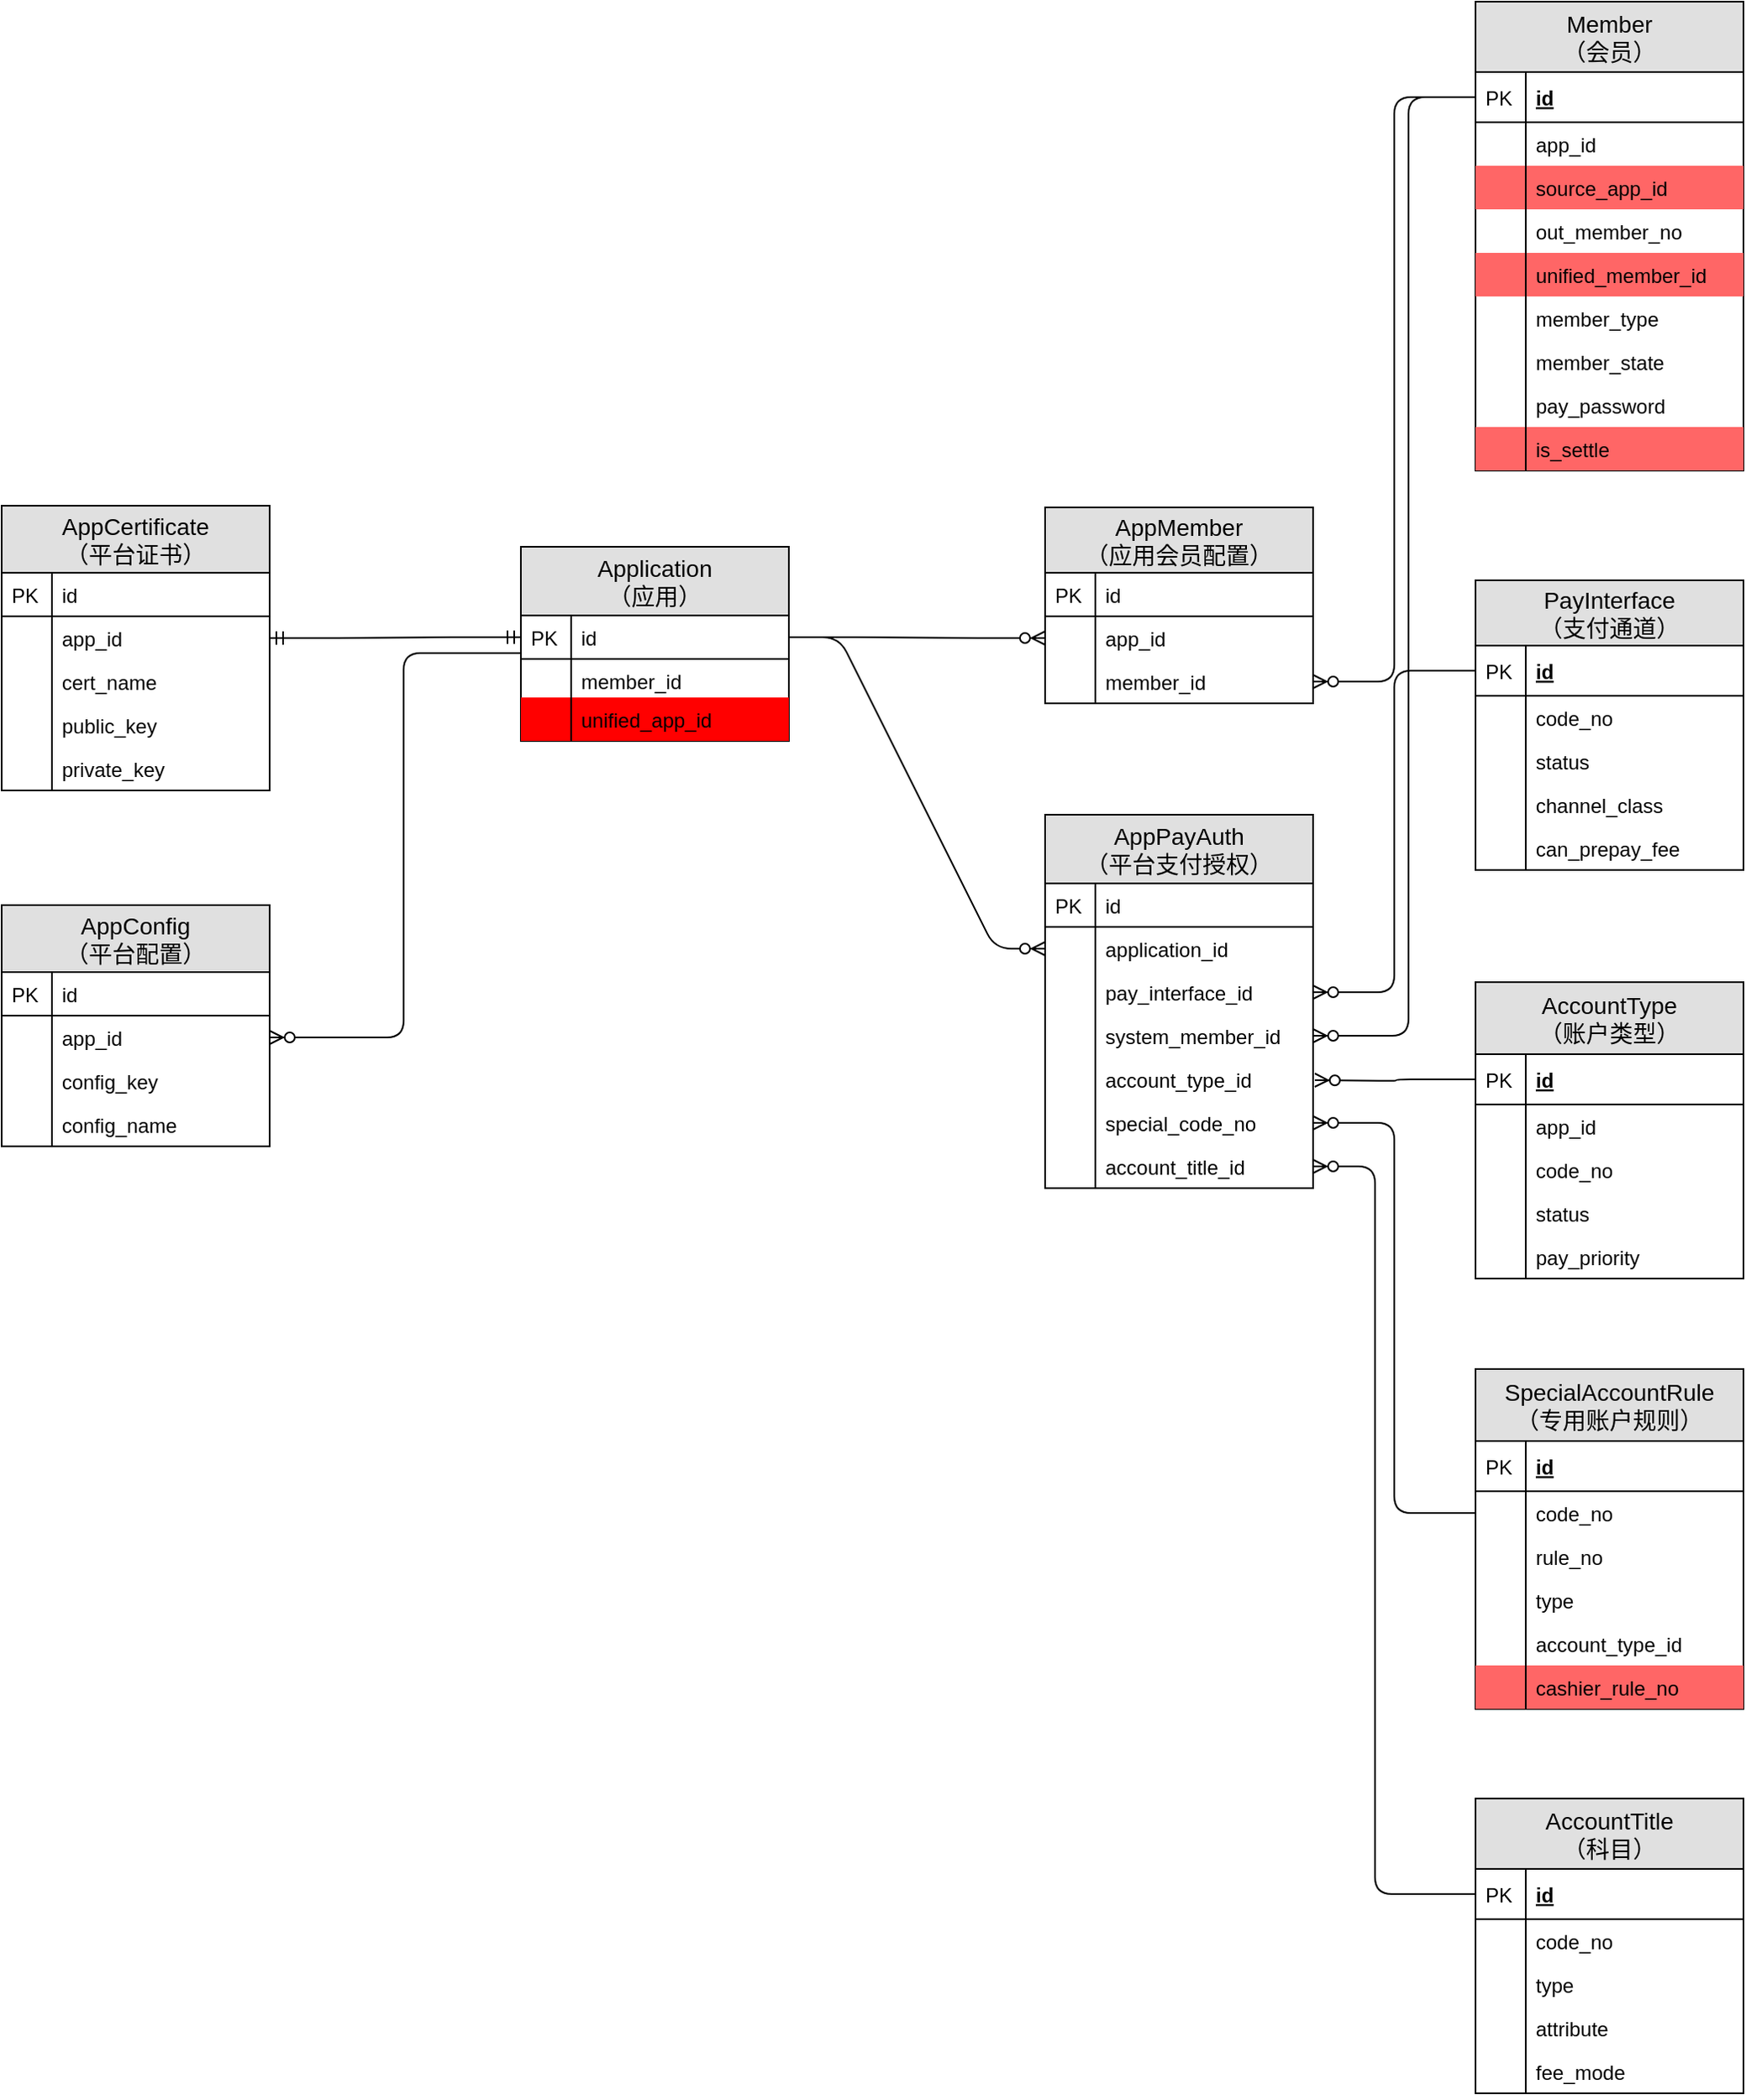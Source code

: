 <mxfile version="11.1.4" type="github"><diagram id="bUAZM3HIj7ojx71Wy4TR" name="application"><mxGraphModel dx="1773" dy="616" grid="1" gridSize="10" guides="1" tooltips="1" connect="1" arrows="1" fold="1" page="1" pageScale="1" pageWidth="827" pageHeight="1169" math="0" shadow="0"><root><mxCell id="yviRZFGblPeyx9SFz5cY-0"/><mxCell id="yviRZFGblPeyx9SFz5cY-1" parent="yviRZFGblPeyx9SFz5cY-0"/><mxCell id="OwGBA06pbRrpv8L0wkoT-0" value="Application&#10;（应用）" style="swimlane;fontStyle=0;childLayout=stackLayout;horizontal=1;startSize=41;fillColor=#e0e0e0;horizontalStack=0;resizeParent=1;resizeParentMax=0;resizeLast=0;collapsible=1;marginBottom=0;swimlaneFillColor=#ffffff;align=center;fontSize=14;" parent="yviRZFGblPeyx9SFz5cY-1" vertex="1"><mxGeometry x="130" y="336.5" width="160" height="116" as="geometry"/></mxCell><mxCell id="Eh_opCurDbUNqSFqq6sn-2" value="id" style="shape=partialRectangle;top=0;left=0;right=0;bottom=1;align=left;verticalAlign=top;fillColor=none;spacingLeft=34;spacingRight=4;overflow=hidden;rotatable=0;points=[[0,0.5],[1,0.5]];portConstraint=eastwest;dropTarget=0;fontSize=12;" parent="OwGBA06pbRrpv8L0wkoT-0" vertex="1"><mxGeometry y="41" width="160" height="26" as="geometry"/></mxCell><mxCell id="Eh_opCurDbUNqSFqq6sn-3" value="PK" style="shape=partialRectangle;top=0;left=0;bottom=0;fillColor=none;align=left;verticalAlign=top;spacingLeft=4;spacingRight=4;overflow=hidden;rotatable=0;points=[];portConstraint=eastwest;part=1;fontSize=12;" parent="Eh_opCurDbUNqSFqq6sn-2" vertex="1" connectable="0"><mxGeometry width="30" height="26" as="geometry"/></mxCell><mxCell id="OwGBA06pbRrpv8L0wkoT-1" value="member_id" style="shape=partialRectangle;top=0;left=0;right=0;bottom=0;align=left;verticalAlign=top;fillColor=none;spacingLeft=34;spacingRight=4;overflow=hidden;rotatable=0;points=[[0,0.5],[1,0.5]];portConstraint=eastwest;dropTarget=0;fontSize=12;" parent="OwGBA06pbRrpv8L0wkoT-0" vertex="1"><mxGeometry y="67" width="160" height="23" as="geometry"/></mxCell><mxCell id="OwGBA06pbRrpv8L0wkoT-2" value="" style="shape=partialRectangle;top=0;left=0;bottom=0;fillColor=none;align=left;verticalAlign=top;spacingLeft=4;spacingRight=4;overflow=hidden;rotatable=0;points=[];portConstraint=eastwest;part=1;fontSize=12;" parent="OwGBA06pbRrpv8L0wkoT-1" vertex="1" connectable="0"><mxGeometry width="30" height="23" as="geometry"/></mxCell><mxCell id="Eh_opCurDbUNqSFqq6sn-12" value="unified_app_id" style="shape=partialRectangle;top=0;left=0;right=0;bottom=0;align=left;verticalAlign=top;fillColor=#FF0000;spacingLeft=34;spacingRight=4;overflow=hidden;rotatable=0;points=[[0,0.5],[1,0.5]];portConstraint=eastwest;dropTarget=0;fontSize=12;" parent="OwGBA06pbRrpv8L0wkoT-0" vertex="1"><mxGeometry y="90" width="160" height="26" as="geometry"/></mxCell><mxCell id="Eh_opCurDbUNqSFqq6sn-13" value="" style="shape=partialRectangle;top=0;left=0;bottom=0;fillColor=none;align=left;verticalAlign=top;spacingLeft=4;spacingRight=4;overflow=hidden;rotatable=0;points=[];portConstraint=eastwest;part=1;fontSize=12;" parent="Eh_opCurDbUNqSFqq6sn-12" vertex="1" connectable="0"><mxGeometry width="30" height="26" as="geometry"/></mxCell><mxCell id="OwGBA06pbRrpv8L0wkoT-3" value="AppConfig&#10;（平台配置）" style="swimlane;fontStyle=0;childLayout=stackLayout;horizontal=1;startSize=40;fillColor=#e0e0e0;horizontalStack=0;resizeParent=1;resizeParentMax=0;resizeLast=0;collapsible=1;marginBottom=0;swimlaneFillColor=#ffffff;align=center;fontSize=14;" parent="yviRZFGblPeyx9SFz5cY-1" vertex="1"><mxGeometry x="-180" y="550.5" width="160" height="144" as="geometry"/></mxCell><mxCell id="KQm_I7xy59n6aTlGP3ba-11" value="id" style="shape=partialRectangle;top=0;left=0;right=0;bottom=1;align=left;verticalAlign=top;fillColor=none;spacingLeft=34;spacingRight=4;overflow=hidden;rotatable=0;points=[[0,0.5],[1,0.5]];portConstraint=eastwest;dropTarget=0;fontSize=12;" parent="OwGBA06pbRrpv8L0wkoT-3" vertex="1"><mxGeometry y="40" width="160" height="26" as="geometry"/></mxCell><mxCell id="KQm_I7xy59n6aTlGP3ba-12" value="PK" style="shape=partialRectangle;top=0;left=0;bottom=0;fillColor=none;align=left;verticalAlign=top;spacingLeft=4;spacingRight=4;overflow=hidden;rotatable=0;points=[];portConstraint=eastwest;part=1;fontSize=12;" parent="KQm_I7xy59n6aTlGP3ba-11" vertex="1" connectable="0"><mxGeometry width="30" height="26" as="geometry"/></mxCell><mxCell id="OwGBA06pbRrpv8L0wkoT-4" value="app_id" style="shape=partialRectangle;top=0;left=0;right=0;bottom=0;align=left;verticalAlign=top;fillColor=none;spacingLeft=34;spacingRight=4;overflow=hidden;rotatable=0;points=[[0,0.5],[1,0.5]];portConstraint=eastwest;dropTarget=0;fontSize=12;" parent="OwGBA06pbRrpv8L0wkoT-3" vertex="1"><mxGeometry y="66" width="160" height="26" as="geometry"/></mxCell><mxCell id="OwGBA06pbRrpv8L0wkoT-5" value="" style="shape=partialRectangle;top=0;left=0;bottom=0;fillColor=none;align=left;verticalAlign=top;spacingLeft=4;spacingRight=4;overflow=hidden;rotatable=0;points=[];portConstraint=eastwest;part=1;fontSize=12;" parent="OwGBA06pbRrpv8L0wkoT-4" vertex="1" connectable="0"><mxGeometry width="30" height="26" as="geometry"/></mxCell><mxCell id="NBOye3Uv8VlRkxFf-m0i-2" value="config_key" style="shape=partialRectangle;top=0;left=0;right=0;bottom=0;align=left;verticalAlign=top;fillColor=none;spacingLeft=34;spacingRight=4;overflow=hidden;rotatable=0;points=[[0,0.5],[1,0.5]];portConstraint=eastwest;dropTarget=0;fontSize=12;" vertex="1" parent="OwGBA06pbRrpv8L0wkoT-3"><mxGeometry y="92" width="160" height="26" as="geometry"/></mxCell><mxCell id="NBOye3Uv8VlRkxFf-m0i-3" value="" style="shape=partialRectangle;top=0;left=0;bottom=0;fillColor=none;align=left;verticalAlign=top;spacingLeft=4;spacingRight=4;overflow=hidden;rotatable=0;points=[];portConstraint=eastwest;part=1;fontSize=12;" vertex="1" connectable="0" parent="NBOye3Uv8VlRkxFf-m0i-2"><mxGeometry width="30" height="26" as="geometry"/></mxCell><mxCell id="NBOye3Uv8VlRkxFf-m0i-6" value="config_name" style="shape=partialRectangle;top=0;left=0;right=0;bottom=0;align=left;verticalAlign=top;fillColor=none;spacingLeft=34;spacingRight=4;overflow=hidden;rotatable=0;points=[[0,0.5],[1,0.5]];portConstraint=eastwest;dropTarget=0;fontSize=12;" vertex="1" parent="OwGBA06pbRrpv8L0wkoT-3"><mxGeometry y="118" width="160" height="26" as="geometry"/></mxCell><mxCell id="NBOye3Uv8VlRkxFf-m0i-7" value="" style="shape=partialRectangle;top=0;left=0;bottom=0;fillColor=none;align=left;verticalAlign=top;spacingLeft=4;spacingRight=4;overflow=hidden;rotatable=0;points=[];portConstraint=eastwest;part=1;fontSize=12;" vertex="1" connectable="0" parent="NBOye3Uv8VlRkxFf-m0i-6"><mxGeometry width="30" height="26" as="geometry"/></mxCell><mxCell id="OwGBA06pbRrpv8L0wkoT-6" value="AppCertificate&#10;（平台证书）" style="swimlane;fontStyle=0;childLayout=stackLayout;horizontal=1;startSize=40;fillColor=#e0e0e0;horizontalStack=0;resizeParent=1;resizeParentMax=0;resizeLast=0;collapsible=1;marginBottom=0;swimlaneFillColor=#ffffff;align=center;fontSize=14;" parent="yviRZFGblPeyx9SFz5cY-1" vertex="1"><mxGeometry x="-180" y="312" width="160" height="170" as="geometry"/></mxCell><mxCell id="KQm_I7xy59n6aTlGP3ba-9" value="id" style="shape=partialRectangle;top=0;left=0;right=0;bottom=1;align=left;verticalAlign=top;fillColor=none;spacingLeft=34;spacingRight=4;overflow=hidden;rotatable=0;points=[[0,0.5],[1,0.5]];portConstraint=eastwest;dropTarget=0;fontSize=12;" parent="OwGBA06pbRrpv8L0wkoT-6" vertex="1"><mxGeometry y="40" width="160" height="26" as="geometry"/></mxCell><mxCell id="KQm_I7xy59n6aTlGP3ba-10" value="PK" style="shape=partialRectangle;top=0;left=0;bottom=0;fillColor=none;align=left;verticalAlign=top;spacingLeft=4;spacingRight=4;overflow=hidden;rotatable=0;points=[];portConstraint=eastwest;part=1;fontSize=12;" parent="KQm_I7xy59n6aTlGP3ba-9" vertex="1" connectable="0"><mxGeometry width="30" height="26" as="geometry"/></mxCell><mxCell id="OwGBA06pbRrpv8L0wkoT-7" value="app_id" style="shape=partialRectangle;top=0;left=0;right=0;bottom=0;align=left;verticalAlign=top;fillColor=none;spacingLeft=34;spacingRight=4;overflow=hidden;rotatable=0;points=[[0,0.5],[1,0.5]];portConstraint=eastwest;dropTarget=0;fontSize=12;" parent="OwGBA06pbRrpv8L0wkoT-6" vertex="1"><mxGeometry y="66" width="160" height="26" as="geometry"/></mxCell><mxCell id="OwGBA06pbRrpv8L0wkoT-8" value="" style="shape=partialRectangle;top=0;left=0;bottom=0;fillColor=none;align=left;verticalAlign=top;spacingLeft=4;spacingRight=4;overflow=hidden;rotatable=0;points=[];portConstraint=eastwest;part=1;fontSize=12;" parent="OwGBA06pbRrpv8L0wkoT-7" vertex="1" connectable="0"><mxGeometry width="30" height="26" as="geometry"/></mxCell><mxCell id="NBOye3Uv8VlRkxFf-m0i-0" value="cert_name" style="shape=partialRectangle;top=0;left=0;right=0;bottom=0;align=left;verticalAlign=top;fillColor=none;spacingLeft=34;spacingRight=4;overflow=hidden;rotatable=0;points=[[0,0.5],[1,0.5]];portConstraint=eastwest;dropTarget=0;fontSize=12;" vertex="1" parent="OwGBA06pbRrpv8L0wkoT-6"><mxGeometry y="92" width="160" height="26" as="geometry"/></mxCell><mxCell id="NBOye3Uv8VlRkxFf-m0i-1" value="" style="shape=partialRectangle;top=0;left=0;bottom=0;fillColor=none;align=left;verticalAlign=top;spacingLeft=4;spacingRight=4;overflow=hidden;rotatable=0;points=[];portConstraint=eastwest;part=1;fontSize=12;" vertex="1" connectable="0" parent="NBOye3Uv8VlRkxFf-m0i-0"><mxGeometry width="30" height="26" as="geometry"/></mxCell><mxCell id="KQm_I7xy59n6aTlGP3ba-15" value="public_key" style="shape=partialRectangle;top=0;left=0;right=0;bottom=0;align=left;verticalAlign=top;fillColor=none;spacingLeft=34;spacingRight=4;overflow=hidden;rotatable=0;points=[[0,0.5],[1,0.5]];portConstraint=eastwest;dropTarget=0;fontSize=12;" parent="OwGBA06pbRrpv8L0wkoT-6" vertex="1"><mxGeometry y="118" width="160" height="26" as="geometry"/></mxCell><mxCell id="KQm_I7xy59n6aTlGP3ba-16" value="" style="shape=partialRectangle;top=0;left=0;bottom=0;fillColor=none;align=left;verticalAlign=top;spacingLeft=4;spacingRight=4;overflow=hidden;rotatable=0;points=[];portConstraint=eastwest;part=1;fontSize=12;" parent="KQm_I7xy59n6aTlGP3ba-15" vertex="1" connectable="0"><mxGeometry width="30" height="26" as="geometry"/></mxCell><mxCell id="KQm_I7xy59n6aTlGP3ba-13" value="private_key" style="shape=partialRectangle;top=0;left=0;right=0;bottom=0;align=left;verticalAlign=top;fillColor=none;spacingLeft=34;spacingRight=4;overflow=hidden;rotatable=0;points=[[0,0.5],[1,0.5]];portConstraint=eastwest;dropTarget=0;fontSize=12;" parent="OwGBA06pbRrpv8L0wkoT-6" vertex="1"><mxGeometry y="144" width="160" height="26" as="geometry"/></mxCell><mxCell id="KQm_I7xy59n6aTlGP3ba-14" value="" style="shape=partialRectangle;top=0;left=0;bottom=0;fillColor=none;align=left;verticalAlign=top;spacingLeft=4;spacingRight=4;overflow=hidden;rotatable=0;points=[];portConstraint=eastwest;part=1;fontSize=12;" parent="KQm_I7xy59n6aTlGP3ba-13" vertex="1" connectable="0"><mxGeometry width="30" height="26" as="geometry"/></mxCell><mxCell id="OwGBA06pbRrpv8L0wkoT-9" value="AppMember&#10;（应用会员配置）" style="swimlane;fontStyle=0;childLayout=stackLayout;horizontal=1;startSize=39;fillColor=#e0e0e0;horizontalStack=0;resizeParent=1;resizeParentMax=0;resizeLast=0;collapsible=1;marginBottom=0;swimlaneFillColor=#ffffff;align=center;fontSize=14;" parent="yviRZFGblPeyx9SFz5cY-1" vertex="1"><mxGeometry x="443" y="313" width="160" height="117" as="geometry"/></mxCell><mxCell id="NBOye3Uv8VlRkxFf-m0i-4" value="id" style="shape=partialRectangle;top=0;left=0;right=0;bottom=1;align=left;verticalAlign=top;fillColor=none;spacingLeft=34;spacingRight=4;overflow=hidden;rotatable=0;points=[[0,0.5],[1,0.5]];portConstraint=eastwest;dropTarget=0;fontSize=12;" vertex="1" parent="OwGBA06pbRrpv8L0wkoT-9"><mxGeometry y="39" width="160" height="26" as="geometry"/></mxCell><mxCell id="NBOye3Uv8VlRkxFf-m0i-5" value="PK" style="shape=partialRectangle;top=0;left=0;bottom=0;fillColor=none;align=left;verticalAlign=top;spacingLeft=4;spacingRight=4;overflow=hidden;rotatable=0;points=[];portConstraint=eastwest;part=1;fontSize=12;" vertex="1" connectable="0" parent="NBOye3Uv8VlRkxFf-m0i-4"><mxGeometry width="30" height="26" as="geometry"/></mxCell><mxCell id="OwGBA06pbRrpv8L0wkoT-10" value="app_id" style="shape=partialRectangle;top=0;left=0;right=0;bottom=0;align=left;verticalAlign=top;fillColor=none;spacingLeft=34;spacingRight=4;overflow=hidden;rotatable=0;points=[[0,0.5],[1,0.5]];portConstraint=eastwest;dropTarget=0;fontSize=12;" parent="OwGBA06pbRrpv8L0wkoT-9" vertex="1"><mxGeometry y="65" width="160" height="26" as="geometry"/></mxCell><mxCell id="OwGBA06pbRrpv8L0wkoT-11" value="" style="shape=partialRectangle;top=0;left=0;bottom=0;fillColor=none;align=left;verticalAlign=top;spacingLeft=4;spacingRight=4;overflow=hidden;rotatable=0;points=[];portConstraint=eastwest;part=1;fontSize=12;" parent="OwGBA06pbRrpv8L0wkoT-10" vertex="1" connectable="0"><mxGeometry width="30" height="26" as="geometry"/></mxCell><mxCell id="OwGBA06pbRrpv8L0wkoT-12" value="member_id" style="shape=partialRectangle;top=0;left=0;right=0;bottom=0;align=left;verticalAlign=top;fillColor=none;spacingLeft=34;spacingRight=4;overflow=hidden;rotatable=0;points=[[0,0.5],[1,0.5]];portConstraint=eastwest;dropTarget=0;fontSize=12;" parent="OwGBA06pbRrpv8L0wkoT-9" vertex="1"><mxGeometry y="91" width="160" height="26" as="geometry"/></mxCell><mxCell id="OwGBA06pbRrpv8L0wkoT-13" value="" style="shape=partialRectangle;top=0;left=0;bottom=0;fillColor=none;align=left;verticalAlign=top;spacingLeft=4;spacingRight=4;overflow=hidden;rotatable=0;points=[];portConstraint=eastwest;part=1;fontSize=12;" parent="OwGBA06pbRrpv8L0wkoT-12" vertex="1" connectable="0"><mxGeometry width="30" height="26" as="geometry"/></mxCell><mxCell id="OwGBA06pbRrpv8L0wkoT-14" value="AppPayAuth&#10;（平台支付授权）" style="swimlane;fontStyle=0;childLayout=stackLayout;horizontal=1;startSize=41;fillColor=#e0e0e0;horizontalStack=0;resizeParent=1;resizeParentMax=0;resizeLast=0;collapsible=1;marginBottom=0;swimlaneFillColor=#ffffff;align=center;fontSize=14;" parent="yviRZFGblPeyx9SFz5cY-1" vertex="1"><mxGeometry x="443" y="496.5" width="160" height="223" as="geometry"/></mxCell><mxCell id="NBOye3Uv8VlRkxFf-m0i-12" value="id" style="shape=partialRectangle;top=0;left=0;right=0;bottom=1;align=left;verticalAlign=top;fillColor=none;spacingLeft=34;spacingRight=4;overflow=hidden;rotatable=0;points=[[0,0.5],[1,0.5]];portConstraint=eastwest;dropTarget=0;fontSize=12;" vertex="1" parent="OwGBA06pbRrpv8L0wkoT-14"><mxGeometry y="41" width="160" height="26" as="geometry"/></mxCell><mxCell id="NBOye3Uv8VlRkxFf-m0i-13" value="PK" style="shape=partialRectangle;top=0;left=0;bottom=0;fillColor=none;align=left;verticalAlign=top;spacingLeft=4;spacingRight=4;overflow=hidden;rotatable=0;points=[];portConstraint=eastwest;part=1;fontSize=12;" vertex="1" connectable="0" parent="NBOye3Uv8VlRkxFf-m0i-12"><mxGeometry width="30" height="26" as="geometry"/></mxCell><mxCell id="OwGBA06pbRrpv8L0wkoT-15" value="application_id" style="shape=partialRectangle;top=0;left=0;right=0;bottom=0;align=left;verticalAlign=top;fillColor=none;spacingLeft=34;spacingRight=4;overflow=hidden;rotatable=0;points=[[0,0.5],[1,0.5]];portConstraint=eastwest;dropTarget=0;fontSize=12;" parent="OwGBA06pbRrpv8L0wkoT-14" vertex="1"><mxGeometry y="67" width="160" height="26" as="geometry"/></mxCell><mxCell id="OwGBA06pbRrpv8L0wkoT-16" value="" style="shape=partialRectangle;top=0;left=0;bottom=0;fillColor=none;align=left;verticalAlign=top;spacingLeft=4;spacingRight=4;overflow=hidden;rotatable=0;points=[];portConstraint=eastwest;part=1;fontSize=12;" parent="OwGBA06pbRrpv8L0wkoT-15" vertex="1" connectable="0"><mxGeometry width="30" height="26" as="geometry"/></mxCell><mxCell id="OwGBA06pbRrpv8L0wkoT-21" value="pay_interface_id" style="shape=partialRectangle;top=0;left=0;right=0;bottom=0;align=left;verticalAlign=top;fillColor=none;spacingLeft=34;spacingRight=4;overflow=hidden;rotatable=0;points=[[0,0.5],[1,0.5]];portConstraint=eastwest;dropTarget=0;fontSize=12;" parent="OwGBA06pbRrpv8L0wkoT-14" vertex="1"><mxGeometry y="93" width="160" height="26" as="geometry"/></mxCell><mxCell id="OwGBA06pbRrpv8L0wkoT-22" value="" style="shape=partialRectangle;top=0;left=0;bottom=0;fillColor=none;align=left;verticalAlign=top;spacingLeft=4;spacingRight=4;overflow=hidden;rotatable=0;points=[];portConstraint=eastwest;part=1;fontSize=12;" parent="OwGBA06pbRrpv8L0wkoT-21" vertex="1" connectable="0"><mxGeometry width="30" height="26" as="geometry"/></mxCell><mxCell id="OwGBA06pbRrpv8L0wkoT-17" value="system_member_id" style="shape=partialRectangle;top=0;left=0;right=0;bottom=0;align=left;verticalAlign=top;fillColor=none;spacingLeft=34;spacingRight=4;overflow=hidden;rotatable=0;points=[[0,0.5],[1,0.5]];portConstraint=eastwest;dropTarget=0;fontSize=12;" parent="OwGBA06pbRrpv8L0wkoT-14" vertex="1"><mxGeometry y="119" width="160" height="26" as="geometry"/></mxCell><mxCell id="OwGBA06pbRrpv8L0wkoT-18" value="" style="shape=partialRectangle;top=0;left=0;bottom=0;fillColor=none;align=left;verticalAlign=top;spacingLeft=4;spacingRight=4;overflow=hidden;rotatable=0;points=[];portConstraint=eastwest;part=1;fontSize=12;" parent="OwGBA06pbRrpv8L0wkoT-17" vertex="1" connectable="0"><mxGeometry width="30" height="26" as="geometry"/></mxCell><mxCell id="OwGBA06pbRrpv8L0wkoT-19" value="account_type_id" style="shape=partialRectangle;top=0;left=0;right=0;bottom=0;align=left;verticalAlign=top;fillColor=none;spacingLeft=34;spacingRight=4;overflow=hidden;rotatable=0;points=[[0,0.5],[1,0.5]];portConstraint=eastwest;dropTarget=0;fontSize=12;" parent="OwGBA06pbRrpv8L0wkoT-14" vertex="1"><mxGeometry y="145" width="160" height="26" as="geometry"/></mxCell><mxCell id="OwGBA06pbRrpv8L0wkoT-20" value="" style="shape=partialRectangle;top=0;left=0;bottom=0;fillColor=none;align=left;verticalAlign=top;spacingLeft=4;spacingRight=4;overflow=hidden;rotatable=0;points=[];portConstraint=eastwest;part=1;fontSize=12;" parent="OwGBA06pbRrpv8L0wkoT-19" vertex="1" connectable="0"><mxGeometry width="30" height="26" as="geometry"/></mxCell><mxCell id="OwGBA06pbRrpv8L0wkoT-23" value="special_code_no" style="shape=partialRectangle;top=0;left=0;right=0;bottom=0;align=left;verticalAlign=top;fillColor=none;spacingLeft=34;spacingRight=4;overflow=hidden;rotatable=0;points=[[0,0.5],[1,0.5]];portConstraint=eastwest;dropTarget=0;fontSize=12;" parent="OwGBA06pbRrpv8L0wkoT-14" vertex="1"><mxGeometry y="171" width="160" height="26" as="geometry"/></mxCell><mxCell id="OwGBA06pbRrpv8L0wkoT-24" value="" style="shape=partialRectangle;top=0;left=0;bottom=0;fillColor=none;align=left;verticalAlign=top;spacingLeft=4;spacingRight=4;overflow=hidden;rotatable=0;points=[];portConstraint=eastwest;part=1;fontSize=12;" parent="OwGBA06pbRrpv8L0wkoT-23" vertex="1" connectable="0"><mxGeometry width="30" height="26" as="geometry"/></mxCell><mxCell id="OwGBA06pbRrpv8L0wkoT-25" value="account_title_id" style="shape=partialRectangle;top=0;left=0;right=0;bottom=0;align=left;verticalAlign=top;fillColor=none;spacingLeft=34;spacingRight=4;overflow=hidden;rotatable=0;points=[[0,0.5],[1,0.5]];portConstraint=eastwest;dropTarget=0;fontSize=12;" parent="OwGBA06pbRrpv8L0wkoT-14" vertex="1"><mxGeometry y="197" width="160" height="26" as="geometry"/></mxCell><mxCell id="OwGBA06pbRrpv8L0wkoT-26" value="" style="shape=partialRectangle;top=0;left=0;bottom=0;fillColor=none;align=left;verticalAlign=top;spacingLeft=4;spacingRight=4;overflow=hidden;rotatable=0;points=[];portConstraint=eastwest;part=1;fontSize=12;" parent="OwGBA06pbRrpv8L0wkoT-25" vertex="1" connectable="0"><mxGeometry width="30" height="26" as="geometry"/></mxCell><mxCell id="NBOye3Uv8VlRkxFf-m0i-8" value="" style="edgeStyle=entityRelationEdgeStyle;fontSize=12;html=1;endArrow=ERmandOne;startArrow=ERmandOne;exitX=1;exitY=0.5;exitDx=0;exitDy=0;entryX=0;entryY=0.5;entryDx=0;entryDy=0;" edge="1" parent="yviRZFGblPeyx9SFz5cY-1" source="OwGBA06pbRrpv8L0wkoT-7" target="Eh_opCurDbUNqSFqq6sn-2"><mxGeometry width="100" height="100" relative="1" as="geometry"><mxPoint x="310" y="490.5" as="sourcePoint"/><mxPoint x="120" y="180" as="targetPoint"/></mxGeometry></mxCell><mxCell id="NBOye3Uv8VlRkxFf-m0i-9" value="" style="edgeStyle=orthogonalEdgeStyle;fontSize=12;html=1;endArrow=ERzeroToMany;endFill=1;entryX=1;entryY=0.5;entryDx=0;entryDy=0;" edge="1" parent="yviRZFGblPeyx9SFz5cY-1" target="OwGBA06pbRrpv8L0wkoT-4"><mxGeometry width="100" height="100" relative="1" as="geometry"><mxPoint x="130" y="400" as="sourcePoint"/><mxPoint x="413" y="366.5" as="targetPoint"/><Array as="points"><mxPoint x="60" y="400"/><mxPoint x="60" y="630"/></Array></mxGeometry></mxCell><mxCell id="NBOye3Uv8VlRkxFf-m0i-10" value="" style="edgeStyle=entityRelationEdgeStyle;fontSize=12;html=1;endArrow=ERzeroToMany;endFill=1;entryX=0;entryY=0.5;entryDx=0;entryDy=0;exitX=1;exitY=0.5;exitDx=0;exitDy=0;" edge="1" parent="yviRZFGblPeyx9SFz5cY-1" source="Eh_opCurDbUNqSFqq6sn-2" target="OwGBA06pbRrpv8L0wkoT-10"><mxGeometry width="100" height="100" relative="1" as="geometry"><mxPoint x="120" y="920" as="sourcePoint"/><mxPoint x="220" y="820" as="targetPoint"/></mxGeometry></mxCell><mxCell id="NBOye3Uv8VlRkxFf-m0i-11" value="" style="edgeStyle=entityRelationEdgeStyle;fontSize=12;html=1;endArrow=ERzeroToMany;endFill=1;exitX=1;exitY=0.5;exitDx=0;exitDy=0;entryX=0;entryY=0.5;entryDx=0;entryDy=0;" edge="1" parent="yviRZFGblPeyx9SFz5cY-1" source="Eh_opCurDbUNqSFqq6sn-2" target="OwGBA06pbRrpv8L0wkoT-15"><mxGeometry width="100" height="100" relative="1" as="geometry"><mxPoint x="120" y="920" as="sourcePoint"/><mxPoint x="220" y="820" as="targetPoint"/></mxGeometry></mxCell><mxCell id="B95QRoNkqL1-10J8b9Fd-0" value="Member&#10;（会员）" style="swimlane;fontStyle=0;childLayout=stackLayout;horizontal=1;startSize=42;fillColor=#e0e0e0;horizontalStack=0;resizeParent=1;resizeParentMax=0;resizeLast=0;collapsible=1;marginBottom=0;swimlaneFillColor=#ffffff;align=center;fontSize=14;" vertex="1" parent="yviRZFGblPeyx9SFz5cY-1"><mxGeometry x="700" y="11" width="160" height="280" as="geometry"/></mxCell><mxCell id="B95QRoNkqL1-10J8b9Fd-1" value="id" style="shape=partialRectangle;top=0;left=0;right=0;bottom=1;align=left;verticalAlign=middle;fillColor=none;spacingLeft=34;spacingRight=4;overflow=hidden;rotatable=0;points=[[0,0.5],[1,0.5]];portConstraint=eastwest;dropTarget=0;fontStyle=5;fontSize=12;" vertex="1" parent="B95QRoNkqL1-10J8b9Fd-0"><mxGeometry y="42" width="160" height="30" as="geometry"/></mxCell><mxCell id="B95QRoNkqL1-10J8b9Fd-2" value="PK" style="shape=partialRectangle;top=0;left=0;bottom=0;fillColor=none;align=left;verticalAlign=middle;spacingLeft=4;spacingRight=4;overflow=hidden;rotatable=0;points=[];portConstraint=eastwest;part=1;fontSize=12;" vertex="1" connectable="0" parent="B95QRoNkqL1-10J8b9Fd-1"><mxGeometry width="30" height="30" as="geometry"/></mxCell><mxCell id="B95QRoNkqL1-10J8b9Fd-3" value="app_id" style="shape=partialRectangle;top=0;left=0;right=0;bottom=0;align=left;verticalAlign=top;fillColor=none;spacingLeft=34;spacingRight=4;overflow=hidden;rotatable=0;points=[[0,0.5],[1,0.5]];portConstraint=eastwest;dropTarget=0;fontSize=12;" vertex="1" parent="B95QRoNkqL1-10J8b9Fd-0"><mxGeometry y="72" width="160" height="26" as="geometry"/></mxCell><mxCell id="B95QRoNkqL1-10J8b9Fd-4" value="" style="shape=partialRectangle;top=0;left=0;bottom=0;fillColor=none;align=left;verticalAlign=top;spacingLeft=4;spacingRight=4;overflow=hidden;rotatable=0;points=[];portConstraint=eastwest;part=1;fontSize=12;" vertex="1" connectable="0" parent="B95QRoNkqL1-10J8b9Fd-3"><mxGeometry width="30" height="26" as="geometry"/></mxCell><mxCell id="B95QRoNkqL1-10J8b9Fd-5" value="source_app_id" style="shape=partialRectangle;top=0;left=0;right=0;bottom=0;align=left;verticalAlign=top;fillColor=#FF6666;spacingLeft=34;spacingRight=4;overflow=hidden;rotatable=0;points=[[0,0.5],[1,0.5]];portConstraint=eastwest;dropTarget=0;fontSize=12;" vertex="1" parent="B95QRoNkqL1-10J8b9Fd-0"><mxGeometry y="98" width="160" height="26" as="geometry"/></mxCell><mxCell id="B95QRoNkqL1-10J8b9Fd-6" value="" style="shape=partialRectangle;top=0;left=0;bottom=0;fillColor=none;align=left;verticalAlign=top;spacingLeft=4;spacingRight=4;overflow=hidden;rotatable=0;points=[];portConstraint=eastwest;part=1;fontSize=12;" vertex="1" connectable="0" parent="B95QRoNkqL1-10J8b9Fd-5"><mxGeometry width="30" height="26" as="geometry"/></mxCell><mxCell id="B95QRoNkqL1-10J8b9Fd-7" value="out_member_no" style="shape=partialRectangle;top=0;left=0;right=0;bottom=0;align=left;verticalAlign=top;fillColor=none;spacingLeft=34;spacingRight=4;overflow=hidden;rotatable=0;points=[[0,0.5],[1,0.5]];portConstraint=eastwest;dropTarget=0;fontSize=12;" vertex="1" parent="B95QRoNkqL1-10J8b9Fd-0"><mxGeometry y="124" width="160" height="26" as="geometry"/></mxCell><mxCell id="B95QRoNkqL1-10J8b9Fd-8" value="" style="shape=partialRectangle;top=0;left=0;bottom=0;fillColor=none;align=left;verticalAlign=top;spacingLeft=4;spacingRight=4;overflow=hidden;rotatable=0;points=[];portConstraint=eastwest;part=1;fontSize=12;" vertex="1" connectable="0" parent="B95QRoNkqL1-10J8b9Fd-7"><mxGeometry width="30" height="26" as="geometry"/></mxCell><mxCell id="B95QRoNkqL1-10J8b9Fd-9" value="unified_member_id" style="shape=partialRectangle;top=0;left=0;right=0;bottom=0;align=left;verticalAlign=top;fillColor=#FF6666;spacingLeft=34;spacingRight=4;overflow=hidden;rotatable=0;points=[[0,0.5],[1,0.5]];portConstraint=eastwest;dropTarget=0;fontSize=12;" vertex="1" parent="B95QRoNkqL1-10J8b9Fd-0"><mxGeometry y="150" width="160" height="26" as="geometry"/></mxCell><mxCell id="B95QRoNkqL1-10J8b9Fd-10" value="" style="shape=partialRectangle;top=0;left=0;bottom=0;fillColor=none;align=left;verticalAlign=top;spacingLeft=4;spacingRight=4;overflow=hidden;rotatable=0;points=[];portConstraint=eastwest;part=1;fontSize=12;" vertex="1" connectable="0" parent="B95QRoNkqL1-10J8b9Fd-9"><mxGeometry width="30" height="26" as="geometry"/></mxCell><mxCell id="B95QRoNkqL1-10J8b9Fd-11" value="member_type" style="shape=partialRectangle;top=0;left=0;right=0;bottom=0;align=left;verticalAlign=top;fillColor=none;spacingLeft=34;spacingRight=4;overflow=hidden;rotatable=0;points=[[0,0.5],[1,0.5]];portConstraint=eastwest;dropTarget=0;fontSize=12;" vertex="1" parent="B95QRoNkqL1-10J8b9Fd-0"><mxGeometry y="176" width="160" height="26" as="geometry"/></mxCell><mxCell id="B95QRoNkqL1-10J8b9Fd-12" value="" style="shape=partialRectangle;top=0;left=0;bottom=0;fillColor=none;align=left;verticalAlign=top;spacingLeft=4;spacingRight=4;overflow=hidden;rotatable=0;points=[];portConstraint=eastwest;part=1;fontSize=12;" vertex="1" connectable="0" parent="B95QRoNkqL1-10J8b9Fd-11"><mxGeometry width="30" height="26" as="geometry"/></mxCell><mxCell id="B95QRoNkqL1-10J8b9Fd-13" value="member_state" style="shape=partialRectangle;top=0;left=0;right=0;bottom=0;align=left;verticalAlign=top;fillColor=none;spacingLeft=34;spacingRight=4;overflow=hidden;rotatable=0;points=[[0,0.5],[1,0.5]];portConstraint=eastwest;dropTarget=0;fontSize=12;" vertex="1" parent="B95QRoNkqL1-10J8b9Fd-0"><mxGeometry y="202" width="160" height="26" as="geometry"/></mxCell><mxCell id="B95QRoNkqL1-10J8b9Fd-14" value="" style="shape=partialRectangle;top=0;left=0;bottom=0;fillColor=none;align=left;verticalAlign=top;spacingLeft=4;spacingRight=4;overflow=hidden;rotatable=0;points=[];portConstraint=eastwest;part=1;fontSize=12;" vertex="1" connectable="0" parent="B95QRoNkqL1-10J8b9Fd-13"><mxGeometry width="30" height="26" as="geometry"/></mxCell><mxCell id="B95QRoNkqL1-10J8b9Fd-15" value="pay_password" style="shape=partialRectangle;top=0;left=0;right=0;bottom=0;align=left;verticalAlign=top;fillColor=none;spacingLeft=34;spacingRight=4;overflow=hidden;rotatable=0;points=[[0,0.5],[1,0.5]];portConstraint=eastwest;dropTarget=0;fontSize=12;" vertex="1" parent="B95QRoNkqL1-10J8b9Fd-0"><mxGeometry y="228" width="160" height="26" as="geometry"/></mxCell><mxCell id="B95QRoNkqL1-10J8b9Fd-16" value="" style="shape=partialRectangle;top=0;left=0;bottom=0;fillColor=none;align=left;verticalAlign=top;spacingLeft=4;spacingRight=4;overflow=hidden;rotatable=0;points=[];portConstraint=eastwest;part=1;fontSize=12;" vertex="1" connectable="0" parent="B95QRoNkqL1-10J8b9Fd-15"><mxGeometry width="30" height="26" as="geometry"/></mxCell><mxCell id="B95QRoNkqL1-10J8b9Fd-17" value="is_settle" style="shape=partialRectangle;top=0;left=0;right=0;bottom=0;align=left;verticalAlign=top;fillColor=#FF6666;spacingLeft=34;spacingRight=4;overflow=hidden;rotatable=0;points=[[0,0.5],[1,0.5]];portConstraint=eastwest;dropTarget=0;fontSize=12;" vertex="1" parent="B95QRoNkqL1-10J8b9Fd-0"><mxGeometry y="254" width="160" height="26" as="geometry"/></mxCell><mxCell id="B95QRoNkqL1-10J8b9Fd-18" value="" style="shape=partialRectangle;top=0;left=0;bottom=0;fillColor=none;align=left;verticalAlign=top;spacingLeft=4;spacingRight=4;overflow=hidden;rotatable=0;points=[];portConstraint=eastwest;part=1;fontSize=12;" vertex="1" connectable="0" parent="B95QRoNkqL1-10J8b9Fd-17"><mxGeometry width="30" height="26" as="geometry"/></mxCell><mxCell id="_By3MYM2dFKvsTkjhpTW-0" value="PayInterface&#10;（支付通道）" style="swimlane;fontStyle=0;childLayout=stackLayout;horizontal=1;startSize=39;fillColor=#e0e0e0;horizontalStack=0;resizeParent=1;resizeParentMax=0;resizeLast=0;collapsible=1;marginBottom=0;swimlaneFillColor=#ffffff;align=center;fontSize=14;" vertex="1" parent="yviRZFGblPeyx9SFz5cY-1"><mxGeometry x="700" y="356.5" width="160" height="173" as="geometry"/></mxCell><mxCell id="_By3MYM2dFKvsTkjhpTW-1" value="id" style="shape=partialRectangle;top=0;left=0;right=0;bottom=1;align=left;verticalAlign=middle;fillColor=none;spacingLeft=34;spacingRight=4;overflow=hidden;rotatable=0;points=[[0,0.5],[1,0.5]];portConstraint=eastwest;dropTarget=0;fontStyle=5;fontSize=12;" vertex="1" parent="_By3MYM2dFKvsTkjhpTW-0"><mxGeometry y="39" width="160" height="30" as="geometry"/></mxCell><mxCell id="_By3MYM2dFKvsTkjhpTW-2" value="PK" style="shape=partialRectangle;top=0;left=0;bottom=0;fillColor=none;align=left;verticalAlign=middle;spacingLeft=4;spacingRight=4;overflow=hidden;rotatable=0;points=[];portConstraint=eastwest;part=1;fontSize=12;" vertex="1" connectable="0" parent="_By3MYM2dFKvsTkjhpTW-1"><mxGeometry width="30" height="30" as="geometry"/></mxCell><mxCell id="_By3MYM2dFKvsTkjhpTW-3" value="code_no" style="shape=partialRectangle;top=0;left=0;right=0;bottom=0;align=left;verticalAlign=top;fillColor=none;spacingLeft=34;spacingRight=4;overflow=hidden;rotatable=0;points=[[0,0.5],[1,0.5]];portConstraint=eastwest;dropTarget=0;fontSize=12;" vertex="1" parent="_By3MYM2dFKvsTkjhpTW-0"><mxGeometry y="69" width="160" height="26" as="geometry"/></mxCell><mxCell id="_By3MYM2dFKvsTkjhpTW-4" value="" style="shape=partialRectangle;top=0;left=0;bottom=0;fillColor=none;align=left;verticalAlign=top;spacingLeft=4;spacingRight=4;overflow=hidden;rotatable=0;points=[];portConstraint=eastwest;part=1;fontSize=12;" vertex="1" connectable="0" parent="_By3MYM2dFKvsTkjhpTW-3"><mxGeometry width="30" height="26" as="geometry"/></mxCell><mxCell id="_By3MYM2dFKvsTkjhpTW-5" value="status" style="shape=partialRectangle;top=0;left=0;right=0;bottom=0;align=left;verticalAlign=top;fillColor=none;spacingLeft=34;spacingRight=4;overflow=hidden;rotatable=0;points=[[0,0.5],[1,0.5]];portConstraint=eastwest;dropTarget=0;fontSize=12;" vertex="1" parent="_By3MYM2dFKvsTkjhpTW-0"><mxGeometry y="95" width="160" height="26" as="geometry"/></mxCell><mxCell id="_By3MYM2dFKvsTkjhpTW-6" value="" style="shape=partialRectangle;top=0;left=0;bottom=0;fillColor=none;align=left;verticalAlign=top;spacingLeft=4;spacingRight=4;overflow=hidden;rotatable=0;points=[];portConstraint=eastwest;part=1;fontSize=12;" vertex="1" connectable="0" parent="_By3MYM2dFKvsTkjhpTW-5"><mxGeometry width="30" height="26" as="geometry"/></mxCell><mxCell id="_By3MYM2dFKvsTkjhpTW-7" value="channel_class" style="shape=partialRectangle;top=0;left=0;right=0;bottom=0;align=left;verticalAlign=top;fillColor=none;spacingLeft=34;spacingRight=4;overflow=hidden;rotatable=0;points=[[0,0.5],[1,0.5]];portConstraint=eastwest;dropTarget=0;fontSize=12;" vertex="1" parent="_By3MYM2dFKvsTkjhpTW-0"><mxGeometry y="121" width="160" height="26" as="geometry"/></mxCell><mxCell id="_By3MYM2dFKvsTkjhpTW-8" value="" style="shape=partialRectangle;top=0;left=0;bottom=0;fillColor=none;align=left;verticalAlign=top;spacingLeft=4;spacingRight=4;overflow=hidden;rotatable=0;points=[];portConstraint=eastwest;part=1;fontSize=12;" vertex="1" connectable="0" parent="_By3MYM2dFKvsTkjhpTW-7"><mxGeometry width="30" height="26" as="geometry"/></mxCell><mxCell id="_By3MYM2dFKvsTkjhpTW-9" value="can_prepay_fee" style="shape=partialRectangle;top=0;left=0;right=0;bottom=0;align=left;verticalAlign=top;fillColor=none;spacingLeft=34;spacingRight=4;overflow=hidden;rotatable=0;points=[[0,0.5],[1,0.5]];portConstraint=eastwest;dropTarget=0;fontSize=12;" vertex="1" parent="_By3MYM2dFKvsTkjhpTW-0"><mxGeometry y="147" width="160" height="26" as="geometry"/></mxCell><mxCell id="_By3MYM2dFKvsTkjhpTW-10" value="" style="shape=partialRectangle;top=0;left=0;bottom=0;fillColor=none;align=left;verticalAlign=top;spacingLeft=4;spacingRight=4;overflow=hidden;rotatable=0;points=[];portConstraint=eastwest;part=1;fontSize=12;" vertex="1" connectable="0" parent="_By3MYM2dFKvsTkjhpTW-9"><mxGeometry width="30" height="26" as="geometry"/></mxCell><mxCell id="845ekxomyOPBZAEneA4F-0" value="AccountType&#10;（账户类型）" style="swimlane;fontStyle=0;childLayout=stackLayout;horizontal=1;startSize=43;fillColor=#e0e0e0;horizontalStack=0;resizeParent=1;resizeParentMax=0;resizeLast=0;collapsible=1;marginBottom=0;swimlaneFillColor=#ffffff;align=center;fontSize=14;" vertex="1" parent="yviRZFGblPeyx9SFz5cY-1"><mxGeometry x="700" y="596.5" width="160" height="177" as="geometry"/></mxCell><mxCell id="845ekxomyOPBZAEneA4F-1" value="id" style="shape=partialRectangle;top=0;left=0;right=0;bottom=1;align=left;verticalAlign=middle;fillColor=none;spacingLeft=34;spacingRight=4;overflow=hidden;rotatable=0;points=[[0,0.5],[1,0.5]];portConstraint=eastwest;dropTarget=0;fontStyle=5;fontSize=12;" vertex="1" parent="845ekxomyOPBZAEneA4F-0"><mxGeometry y="43" width="160" height="30" as="geometry"/></mxCell><mxCell id="845ekxomyOPBZAEneA4F-2" value="PK" style="shape=partialRectangle;top=0;left=0;bottom=0;fillColor=none;align=left;verticalAlign=middle;spacingLeft=4;spacingRight=4;overflow=hidden;rotatable=0;points=[];portConstraint=eastwest;part=1;fontSize=12;" vertex="1" connectable="0" parent="845ekxomyOPBZAEneA4F-1"><mxGeometry width="30" height="30" as="geometry"/></mxCell><mxCell id="845ekxomyOPBZAEneA4F-3" value="app_id" style="shape=partialRectangle;top=0;left=0;right=0;bottom=0;align=left;verticalAlign=top;fillColor=none;spacingLeft=34;spacingRight=4;overflow=hidden;rotatable=0;points=[[0,0.5],[1,0.5]];portConstraint=eastwest;dropTarget=0;fontSize=12;" vertex="1" parent="845ekxomyOPBZAEneA4F-0"><mxGeometry y="73" width="160" height="26" as="geometry"/></mxCell><mxCell id="845ekxomyOPBZAEneA4F-4" value="" style="shape=partialRectangle;top=0;left=0;bottom=0;fillColor=none;align=left;verticalAlign=top;spacingLeft=4;spacingRight=4;overflow=hidden;rotatable=0;points=[];portConstraint=eastwest;part=1;fontSize=12;" vertex="1" connectable="0" parent="845ekxomyOPBZAEneA4F-3"><mxGeometry width="30" height="26" as="geometry"/></mxCell><mxCell id="845ekxomyOPBZAEneA4F-5" value="code_no" style="shape=partialRectangle;top=0;left=0;right=0;bottom=0;align=left;verticalAlign=top;fillColor=none;spacingLeft=34;spacingRight=4;overflow=hidden;rotatable=0;points=[[0,0.5],[1,0.5]];portConstraint=eastwest;dropTarget=0;fontSize=12;" vertex="1" parent="845ekxomyOPBZAEneA4F-0"><mxGeometry y="99" width="160" height="26" as="geometry"/></mxCell><mxCell id="845ekxomyOPBZAEneA4F-6" value="" style="shape=partialRectangle;top=0;left=0;bottom=0;fillColor=none;align=left;verticalAlign=top;spacingLeft=4;spacingRight=4;overflow=hidden;rotatable=0;points=[];portConstraint=eastwest;part=1;fontSize=12;" vertex="1" connectable="0" parent="845ekxomyOPBZAEneA4F-5"><mxGeometry width="30" height="26" as="geometry"/></mxCell><mxCell id="845ekxomyOPBZAEneA4F-7" value="status" style="shape=partialRectangle;top=0;left=0;right=0;bottom=0;align=left;verticalAlign=top;fillColor=none;spacingLeft=34;spacingRight=4;overflow=hidden;rotatable=0;points=[[0,0.5],[1,0.5]];portConstraint=eastwest;dropTarget=0;fontSize=12;" vertex="1" parent="845ekxomyOPBZAEneA4F-0"><mxGeometry y="125" width="160" height="26" as="geometry"/></mxCell><mxCell id="845ekxomyOPBZAEneA4F-8" value="" style="shape=partialRectangle;top=0;left=0;bottom=0;fillColor=none;align=left;verticalAlign=top;spacingLeft=4;spacingRight=4;overflow=hidden;rotatable=0;points=[];portConstraint=eastwest;part=1;fontSize=12;" vertex="1" connectable="0" parent="845ekxomyOPBZAEneA4F-7"><mxGeometry width="30" height="26" as="geometry"/></mxCell><mxCell id="845ekxomyOPBZAEneA4F-9" value="pay_priority" style="shape=partialRectangle;top=0;left=0;right=0;bottom=0;align=left;verticalAlign=top;fillColor=none;spacingLeft=34;spacingRight=4;overflow=hidden;rotatable=0;points=[[0,0.5],[1,0.5]];portConstraint=eastwest;dropTarget=0;fontSize=12;" vertex="1" parent="845ekxomyOPBZAEneA4F-0"><mxGeometry y="151" width="160" height="26" as="geometry"/></mxCell><mxCell id="845ekxomyOPBZAEneA4F-10" value="" style="shape=partialRectangle;top=0;left=0;bottom=0;fillColor=none;align=left;verticalAlign=top;spacingLeft=4;spacingRight=4;overflow=hidden;rotatable=0;points=[];portConstraint=eastwest;part=1;fontSize=12;" vertex="1" connectable="0" parent="845ekxomyOPBZAEneA4F-9"><mxGeometry width="30" height="26" as="geometry"/></mxCell><mxCell id="kWX40aWGAtRKnmCsjhwc-0" value="AccountTitle&#10;（科目）" style="swimlane;fontStyle=0;childLayout=stackLayout;horizontal=1;startSize=42;fillColor=#e0e0e0;horizontalStack=0;resizeParent=1;resizeParentMax=0;resizeLast=0;collapsible=1;marginBottom=0;swimlaneFillColor=#ffffff;align=center;fontSize=14;" vertex="1" parent="yviRZFGblPeyx9SFz5cY-1"><mxGeometry x="700" y="1084" width="160" height="176" as="geometry"/></mxCell><mxCell id="kWX40aWGAtRKnmCsjhwc-1" value="id" style="shape=partialRectangle;top=0;left=0;right=0;bottom=1;align=left;verticalAlign=middle;fillColor=none;spacingLeft=34;spacingRight=4;overflow=hidden;rotatable=0;points=[[0,0.5],[1,0.5]];portConstraint=eastwest;dropTarget=0;fontStyle=5;fontSize=12;" vertex="1" parent="kWX40aWGAtRKnmCsjhwc-0"><mxGeometry y="42" width="160" height="30" as="geometry"/></mxCell><mxCell id="kWX40aWGAtRKnmCsjhwc-2" value="PK" style="shape=partialRectangle;top=0;left=0;bottom=0;fillColor=none;align=left;verticalAlign=middle;spacingLeft=4;spacingRight=4;overflow=hidden;rotatable=0;points=[];portConstraint=eastwest;part=1;fontSize=12;" vertex="1" connectable="0" parent="kWX40aWGAtRKnmCsjhwc-1"><mxGeometry width="30" height="30" as="geometry"/></mxCell><mxCell id="kWX40aWGAtRKnmCsjhwc-3" value="code_no" style="shape=partialRectangle;top=0;left=0;right=0;bottom=0;align=left;verticalAlign=top;fillColor=none;spacingLeft=34;spacingRight=4;overflow=hidden;rotatable=0;points=[[0,0.5],[1,0.5]];portConstraint=eastwest;dropTarget=0;fontSize=12;" vertex="1" parent="kWX40aWGAtRKnmCsjhwc-0"><mxGeometry y="72" width="160" height="26" as="geometry"/></mxCell><mxCell id="kWX40aWGAtRKnmCsjhwc-4" value="" style="shape=partialRectangle;top=0;left=0;bottom=0;fillColor=none;align=left;verticalAlign=top;spacingLeft=4;spacingRight=4;overflow=hidden;rotatable=0;points=[];portConstraint=eastwest;part=1;fontSize=12;" vertex="1" connectable="0" parent="kWX40aWGAtRKnmCsjhwc-3"><mxGeometry width="30" height="26" as="geometry"/></mxCell><mxCell id="kWX40aWGAtRKnmCsjhwc-5" value="type" style="shape=partialRectangle;top=0;left=0;right=0;bottom=0;align=left;verticalAlign=top;fillColor=none;spacingLeft=34;spacingRight=4;overflow=hidden;rotatable=0;points=[[0,0.5],[1,0.5]];portConstraint=eastwest;dropTarget=0;fontSize=12;" vertex="1" parent="kWX40aWGAtRKnmCsjhwc-0"><mxGeometry y="98" width="160" height="26" as="geometry"/></mxCell><mxCell id="kWX40aWGAtRKnmCsjhwc-6" value="" style="shape=partialRectangle;top=0;left=0;bottom=0;fillColor=none;align=left;verticalAlign=top;spacingLeft=4;spacingRight=4;overflow=hidden;rotatable=0;points=[];portConstraint=eastwest;part=1;fontSize=12;" vertex="1" connectable="0" parent="kWX40aWGAtRKnmCsjhwc-5"><mxGeometry width="30" height="26" as="geometry"/></mxCell><mxCell id="kWX40aWGAtRKnmCsjhwc-7" value="attribute" style="shape=partialRectangle;top=0;left=0;right=0;bottom=0;align=left;verticalAlign=top;fillColor=none;spacingLeft=34;spacingRight=4;overflow=hidden;rotatable=0;points=[[0,0.5],[1,0.5]];portConstraint=eastwest;dropTarget=0;fontSize=12;" vertex="1" parent="kWX40aWGAtRKnmCsjhwc-0"><mxGeometry y="124" width="160" height="26" as="geometry"/></mxCell><mxCell id="kWX40aWGAtRKnmCsjhwc-8" value="" style="shape=partialRectangle;top=0;left=0;bottom=0;fillColor=none;align=left;verticalAlign=top;spacingLeft=4;spacingRight=4;overflow=hidden;rotatable=0;points=[];portConstraint=eastwest;part=1;fontSize=12;" vertex="1" connectable="0" parent="kWX40aWGAtRKnmCsjhwc-7"><mxGeometry width="30" height="26" as="geometry"/></mxCell><mxCell id="kWX40aWGAtRKnmCsjhwc-9" value="fee_mode" style="shape=partialRectangle;top=0;left=0;right=0;bottom=0;align=left;verticalAlign=top;fillColor=none;spacingLeft=34;spacingRight=4;overflow=hidden;rotatable=0;points=[[0,0.5],[1,0.5]];portConstraint=eastwest;dropTarget=0;fontSize=12;" vertex="1" parent="kWX40aWGAtRKnmCsjhwc-0"><mxGeometry y="150" width="160" height="26" as="geometry"/></mxCell><mxCell id="kWX40aWGAtRKnmCsjhwc-10" value="" style="shape=partialRectangle;top=0;left=0;bottom=0;fillColor=none;align=left;verticalAlign=top;spacingLeft=4;spacingRight=4;overflow=hidden;rotatable=0;points=[];portConstraint=eastwest;part=1;fontSize=12;" vertex="1" connectable="0" parent="kWX40aWGAtRKnmCsjhwc-9"><mxGeometry width="30" height="26" as="geometry"/></mxCell><mxCell id="kWX40aWGAtRKnmCsjhwc-11" value="" style="edgeStyle=orthogonalEdgeStyle;fontSize=12;html=1;endArrow=ERzeroToMany;endFill=1;strokeColor=#000000;exitX=0;exitY=0.5;exitDx=0;exitDy=0;entryX=1;entryY=0.5;entryDx=0;entryDy=0;" edge="1" parent="yviRZFGblPeyx9SFz5cY-1" source="B95QRoNkqL1-10J8b9Fd-1" target="OwGBA06pbRrpv8L0wkoT-12"><mxGeometry width="100" height="100" relative="1" as="geometry"><mxPoint x="500" y="270" as="sourcePoint"/><mxPoint x="600" y="170" as="targetPoint"/></mxGeometry></mxCell><mxCell id="kWX40aWGAtRKnmCsjhwc-12" value="" style="edgeStyle=orthogonalEdgeStyle;fontSize=12;html=1;endArrow=ERzeroToMany;endFill=1;strokeColor=#000000;exitX=0;exitY=0.5;exitDx=0;exitDy=0;entryX=1;entryY=0.5;entryDx=0;entryDy=0;" edge="1" parent="yviRZFGblPeyx9SFz5cY-1" source="_By3MYM2dFKvsTkjhpTW-1" target="OwGBA06pbRrpv8L0wkoT-21"><mxGeometry width="100" height="100" relative="1" as="geometry"><mxPoint x="660" y="640" as="sourcePoint"/><mxPoint x="760" y="540" as="targetPoint"/></mxGeometry></mxCell><mxCell id="kWX40aWGAtRKnmCsjhwc-14" value="" style="edgeStyle=orthogonalEdgeStyle;fontSize=12;html=1;endArrow=ERzeroToMany;endFill=1;strokeColor=#000000;exitX=0;exitY=0.5;exitDx=0;exitDy=0;entryX=1;entryY=0.5;entryDx=0;entryDy=0;" edge="1" parent="yviRZFGblPeyx9SFz5cY-1" source="B95QRoNkqL1-10J8b9Fd-1" target="OwGBA06pbRrpv8L0wkoT-17"><mxGeometry width="100" height="100" relative="1" as="geometry"><mxPoint x="710" y="421" as="sourcePoint"/><mxPoint x="613" y="613" as="targetPoint"/><Array as="points"><mxPoint x="660" y="68"/><mxPoint x="660" y="629"/></Array></mxGeometry></mxCell><mxCell id="kWX40aWGAtRKnmCsjhwc-15" value="" style="edgeStyle=orthogonalEdgeStyle;fontSize=12;html=1;endArrow=ERzeroToMany;endFill=1;strokeColor=#000000;exitX=0;exitY=0.5;exitDx=0;exitDy=0;" edge="1" parent="yviRZFGblPeyx9SFz5cY-1" source="845ekxomyOPBZAEneA4F-1"><mxGeometry width="100" height="100" relative="1" as="geometry"><mxPoint x="380" y="820" as="sourcePoint"/><mxPoint x="604" y="655" as="targetPoint"/></mxGeometry></mxCell><mxCell id="Rw1hNqNZjtNKayfe2O-W-0" value="SpecialAccountRule&#10;（专用账户规则）" style="swimlane;fontStyle=0;childLayout=stackLayout;horizontal=1;startSize=43;fillColor=#e0e0e0;horizontalStack=0;resizeParent=1;resizeParentMax=0;resizeLast=0;collapsible=1;marginBottom=0;swimlaneFillColor=#ffffff;align=center;fontSize=14;" vertex="1" parent="yviRZFGblPeyx9SFz5cY-1"><mxGeometry x="700" y="827.5" width="160" height="203" as="geometry"/></mxCell><mxCell id="Rw1hNqNZjtNKayfe2O-W-1" value="id" style="shape=partialRectangle;top=0;left=0;right=0;bottom=1;align=left;verticalAlign=middle;fillColor=none;spacingLeft=34;spacingRight=4;overflow=hidden;rotatable=0;points=[[0,0.5],[1,0.5]];portConstraint=eastwest;dropTarget=0;fontStyle=5;fontSize=12;" vertex="1" parent="Rw1hNqNZjtNKayfe2O-W-0"><mxGeometry y="43" width="160" height="30" as="geometry"/></mxCell><mxCell id="Rw1hNqNZjtNKayfe2O-W-2" value="PK" style="shape=partialRectangle;top=0;left=0;bottom=0;fillColor=none;align=left;verticalAlign=middle;spacingLeft=4;spacingRight=4;overflow=hidden;rotatable=0;points=[];portConstraint=eastwest;part=1;fontSize=12;" vertex="1" connectable="0" parent="Rw1hNqNZjtNKayfe2O-W-1"><mxGeometry width="30" height="30" as="geometry"/></mxCell><mxCell id="Rw1hNqNZjtNKayfe2O-W-3" value="code_no" style="shape=partialRectangle;top=0;left=0;right=0;bottom=0;align=left;verticalAlign=top;fillColor=none;spacingLeft=34;spacingRight=4;overflow=hidden;rotatable=0;points=[[0,0.5],[1,0.5]];portConstraint=eastwest;dropTarget=0;fontSize=12;" vertex="1" parent="Rw1hNqNZjtNKayfe2O-W-0"><mxGeometry y="73" width="160" height="26" as="geometry"/></mxCell><mxCell id="Rw1hNqNZjtNKayfe2O-W-4" value="" style="shape=partialRectangle;top=0;left=0;bottom=0;fillColor=none;align=left;verticalAlign=top;spacingLeft=4;spacingRight=4;overflow=hidden;rotatable=0;points=[];portConstraint=eastwest;part=1;fontSize=12;" vertex="1" connectable="0" parent="Rw1hNqNZjtNKayfe2O-W-3"><mxGeometry width="30" height="26" as="geometry"/></mxCell><mxCell id="Rw1hNqNZjtNKayfe2O-W-5" value="rule_no" style="shape=partialRectangle;top=0;left=0;right=0;bottom=0;align=left;verticalAlign=top;fillColor=none;spacingLeft=34;spacingRight=4;overflow=hidden;rotatable=0;points=[[0,0.5],[1,0.5]];portConstraint=eastwest;dropTarget=0;fontSize=12;" vertex="1" parent="Rw1hNqNZjtNKayfe2O-W-0"><mxGeometry y="99" width="160" height="26" as="geometry"/></mxCell><mxCell id="Rw1hNqNZjtNKayfe2O-W-6" value="" style="shape=partialRectangle;top=0;left=0;bottom=0;fillColor=none;align=left;verticalAlign=top;spacingLeft=4;spacingRight=4;overflow=hidden;rotatable=0;points=[];portConstraint=eastwest;part=1;fontSize=12;" vertex="1" connectable="0" parent="Rw1hNqNZjtNKayfe2O-W-5"><mxGeometry width="30" height="26" as="geometry"/></mxCell><mxCell id="Rw1hNqNZjtNKayfe2O-W-7" value="type" style="shape=partialRectangle;top=0;left=0;right=0;bottom=0;align=left;verticalAlign=top;fillColor=none;spacingLeft=34;spacingRight=4;overflow=hidden;rotatable=0;points=[[0,0.5],[1,0.5]];portConstraint=eastwest;dropTarget=0;fontSize=12;" vertex="1" parent="Rw1hNqNZjtNKayfe2O-W-0"><mxGeometry y="125" width="160" height="26" as="geometry"/></mxCell><mxCell id="Rw1hNqNZjtNKayfe2O-W-8" value="" style="shape=partialRectangle;top=0;left=0;bottom=0;fillColor=none;align=left;verticalAlign=top;spacingLeft=4;spacingRight=4;overflow=hidden;rotatable=0;points=[];portConstraint=eastwest;part=1;fontSize=12;" vertex="1" connectable="0" parent="Rw1hNqNZjtNKayfe2O-W-7"><mxGeometry width="30" height="26" as="geometry"/></mxCell><mxCell id="Rw1hNqNZjtNKayfe2O-W-9" value="account_type_id" style="shape=partialRectangle;top=0;left=0;right=0;bottom=0;align=left;verticalAlign=top;fillColor=none;spacingLeft=34;spacingRight=4;overflow=hidden;rotatable=0;points=[[0,0.5],[1,0.5]];portConstraint=eastwest;dropTarget=0;fontSize=12;" vertex="1" parent="Rw1hNqNZjtNKayfe2O-W-0"><mxGeometry y="151" width="160" height="26" as="geometry"/></mxCell><mxCell id="Rw1hNqNZjtNKayfe2O-W-10" value="" style="shape=partialRectangle;top=0;left=0;bottom=0;fillColor=none;align=left;verticalAlign=top;spacingLeft=4;spacingRight=4;overflow=hidden;rotatable=0;points=[];portConstraint=eastwest;part=1;fontSize=12;" vertex="1" connectable="0" parent="Rw1hNqNZjtNKayfe2O-W-9"><mxGeometry width="30" height="26" as="geometry"/></mxCell><mxCell id="Rw1hNqNZjtNKayfe2O-W-11" value="cashier_rule_no" style="shape=partialRectangle;top=0;left=0;right=0;bottom=0;align=left;verticalAlign=top;fillColor=#FF6666;spacingLeft=34;spacingRight=4;overflow=hidden;rotatable=0;points=[[0,0.5],[1,0.5]];portConstraint=eastwest;dropTarget=0;fontSize=12;" vertex="1" parent="Rw1hNqNZjtNKayfe2O-W-0"><mxGeometry y="177" width="160" height="26" as="geometry"/></mxCell><mxCell id="Rw1hNqNZjtNKayfe2O-W-12" value="" style="shape=partialRectangle;top=0;left=0;bottom=0;fillColor=none;align=left;verticalAlign=top;spacingLeft=4;spacingRight=4;overflow=hidden;rotatable=0;points=[];portConstraint=eastwest;part=1;fontSize=12;" vertex="1" connectable="0" parent="Rw1hNqNZjtNKayfe2O-W-11"><mxGeometry width="30" height="26" as="geometry"/></mxCell><mxCell id="Rw1hNqNZjtNKayfe2O-W-13" value="" style="edgeStyle=orthogonalEdgeStyle;fontSize=12;html=1;endArrow=ERzeroToMany;endFill=1;strokeColor=#000000;exitX=0;exitY=0.5;exitDx=0;exitDy=0;entryX=1;entryY=0.5;entryDx=0;entryDy=0;" edge="1" parent="yviRZFGblPeyx9SFz5cY-1" source="Rw1hNqNZjtNKayfe2O-W-3" target="OwGBA06pbRrpv8L0wkoT-23"><mxGeometry width="100" height="100" relative="1" as="geometry"><mxPoint x="710" y="659" as="sourcePoint"/><mxPoint x="614" y="659" as="targetPoint"/></mxGeometry></mxCell><mxCell id="Rw1hNqNZjtNKayfe2O-W-14" value="" style="edgeStyle=orthogonalEdgeStyle;fontSize=12;html=1;endArrow=ERzeroToMany;endFill=1;strokeColor=#000000;exitX=0;exitY=0.5;exitDx=0;exitDy=0;entryX=1;entryY=0.5;entryDx=0;entryDy=0;" edge="1" parent="yviRZFGblPeyx9SFz5cY-1" source="kWX40aWGAtRKnmCsjhwc-1" target="OwGBA06pbRrpv8L0wkoT-25"><mxGeometry width="100" height="100" relative="1" as="geometry"><mxPoint x="710" y="924" as="sourcePoint"/><mxPoint x="613" y="691" as="targetPoint"/><Array as="points"><mxPoint x="640" y="1141"/><mxPoint x="640" y="707"/></Array></mxGeometry></mxCell></root></mxGraphModel></diagram><diagram id="rpMsEO6VVibnxRrJPQVv" name="member"><mxGraphModel dx="1773" dy="616" grid="1" gridSize="10" guides="1" tooltips="1" connect="1" arrows="1" fold="1" page="1" pageScale="1" pageWidth="827" pageHeight="1169" math="0" shadow="0"><root><mxCell id="gCWJLFPBhnUYKgNwHEHI-0"/><mxCell id="gCWJLFPBhnUYKgNwHEHI-1" parent="gCWJLFPBhnUYKgNwHEHI-0"/><mxCell id="NnlMEDX7EWdxmdp5-RmD-0" value="Member&#10;（会员）" style="swimlane;fontStyle=0;childLayout=stackLayout;horizontal=1;startSize=42;fillColor=#e0e0e0;horizontalStack=0;resizeParent=1;resizeParentMax=0;resizeLast=0;collapsible=1;marginBottom=0;swimlaneFillColor=#ffffff;align=center;fontSize=14;" vertex="1" parent="gCWJLFPBhnUYKgNwHEHI-1"><mxGeometry x="90" y="360" width="160" height="280" as="geometry"/></mxCell><mxCell id="NnlMEDX7EWdxmdp5-RmD-1" value="id" style="shape=partialRectangle;top=0;left=0;right=0;bottom=1;align=left;verticalAlign=middle;fillColor=none;spacingLeft=34;spacingRight=4;overflow=hidden;rotatable=0;points=[[0,0.5],[1,0.5]];portConstraint=eastwest;dropTarget=0;fontStyle=5;fontSize=12;" vertex="1" parent="NnlMEDX7EWdxmdp5-RmD-0"><mxGeometry y="42" width="160" height="30" as="geometry"/></mxCell><mxCell id="NnlMEDX7EWdxmdp5-RmD-2" value="PK" style="shape=partialRectangle;top=0;left=0;bottom=0;fillColor=none;align=left;verticalAlign=middle;spacingLeft=4;spacingRight=4;overflow=hidden;rotatable=0;points=[];portConstraint=eastwest;part=1;fontSize=12;" vertex="1" connectable="0" parent="NnlMEDX7EWdxmdp5-RmD-1"><mxGeometry width="30" height="30" as="geometry"/></mxCell><mxCell id="NnlMEDX7EWdxmdp5-RmD-3" value="app_id" style="shape=partialRectangle;top=0;left=0;right=0;bottom=0;align=left;verticalAlign=top;fillColor=none;spacingLeft=34;spacingRight=4;overflow=hidden;rotatable=0;points=[[0,0.5],[1,0.5]];portConstraint=eastwest;dropTarget=0;fontSize=12;" vertex="1" parent="NnlMEDX7EWdxmdp5-RmD-0"><mxGeometry y="72" width="160" height="26" as="geometry"/></mxCell><mxCell id="NnlMEDX7EWdxmdp5-RmD-4" value="" style="shape=partialRectangle;top=0;left=0;bottom=0;fillColor=none;align=left;verticalAlign=top;spacingLeft=4;spacingRight=4;overflow=hidden;rotatable=0;points=[];portConstraint=eastwest;part=1;fontSize=12;" vertex="1" connectable="0" parent="NnlMEDX7EWdxmdp5-RmD-3"><mxGeometry width="30" height="26" as="geometry"/></mxCell><mxCell id="NnlMEDX7EWdxmdp5-RmD-15" value="source_app_id" style="shape=partialRectangle;top=0;left=0;right=0;bottom=0;align=left;verticalAlign=top;fillColor=#FF6666;spacingLeft=34;spacingRight=4;overflow=hidden;rotatable=0;points=[[0,0.5],[1,0.5]];portConstraint=eastwest;dropTarget=0;fontSize=12;" vertex="1" parent="NnlMEDX7EWdxmdp5-RmD-0"><mxGeometry y="98" width="160" height="26" as="geometry"/></mxCell><mxCell id="NnlMEDX7EWdxmdp5-RmD-16" value="" style="shape=partialRectangle;top=0;left=0;bottom=0;fillColor=none;align=left;verticalAlign=top;spacingLeft=4;spacingRight=4;overflow=hidden;rotatable=0;points=[];portConstraint=eastwest;part=1;fontSize=12;" vertex="1" connectable="0" parent="NnlMEDX7EWdxmdp5-RmD-15"><mxGeometry width="30" height="26" as="geometry"/></mxCell><mxCell id="NnlMEDX7EWdxmdp5-RmD-13" value="out_member_no" style="shape=partialRectangle;top=0;left=0;right=0;bottom=0;align=left;verticalAlign=top;fillColor=none;spacingLeft=34;spacingRight=4;overflow=hidden;rotatable=0;points=[[0,0.5],[1,0.5]];portConstraint=eastwest;dropTarget=0;fontSize=12;" vertex="1" parent="NnlMEDX7EWdxmdp5-RmD-0"><mxGeometry y="124" width="160" height="26" as="geometry"/></mxCell><mxCell id="NnlMEDX7EWdxmdp5-RmD-14" value="" style="shape=partialRectangle;top=0;left=0;bottom=0;fillColor=none;align=left;verticalAlign=top;spacingLeft=4;spacingRight=4;overflow=hidden;rotatable=0;points=[];portConstraint=eastwest;part=1;fontSize=12;" vertex="1" connectable="0" parent="NnlMEDX7EWdxmdp5-RmD-13"><mxGeometry width="30" height="26" as="geometry"/></mxCell><mxCell id="NnlMEDX7EWdxmdp5-RmD-19" value="unified_member_id" style="shape=partialRectangle;top=0;left=0;right=0;bottom=0;align=left;verticalAlign=top;fillColor=#FF6666;spacingLeft=34;spacingRight=4;overflow=hidden;rotatable=0;points=[[0,0.5],[1,0.5]];portConstraint=eastwest;dropTarget=0;fontSize=12;" vertex="1" parent="NnlMEDX7EWdxmdp5-RmD-0"><mxGeometry y="150" width="160" height="26" as="geometry"/></mxCell><mxCell id="NnlMEDX7EWdxmdp5-RmD-20" value="" style="shape=partialRectangle;top=0;left=0;bottom=0;fillColor=none;align=left;verticalAlign=top;spacingLeft=4;spacingRight=4;overflow=hidden;rotatable=0;points=[];portConstraint=eastwest;part=1;fontSize=12;" vertex="1" connectable="0" parent="NnlMEDX7EWdxmdp5-RmD-19"><mxGeometry width="30" height="26" as="geometry"/></mxCell><mxCell id="NnlMEDX7EWdxmdp5-RmD-5" value="member_type" style="shape=partialRectangle;top=0;left=0;right=0;bottom=0;align=left;verticalAlign=top;fillColor=none;spacingLeft=34;spacingRight=4;overflow=hidden;rotatable=0;points=[[0,0.5],[1,0.5]];portConstraint=eastwest;dropTarget=0;fontSize=12;" vertex="1" parent="NnlMEDX7EWdxmdp5-RmD-0"><mxGeometry y="176" width="160" height="26" as="geometry"/></mxCell><mxCell id="NnlMEDX7EWdxmdp5-RmD-6" value="" style="shape=partialRectangle;top=0;left=0;bottom=0;fillColor=none;align=left;verticalAlign=top;spacingLeft=4;spacingRight=4;overflow=hidden;rotatable=0;points=[];portConstraint=eastwest;part=1;fontSize=12;" vertex="1" connectable="0" parent="NnlMEDX7EWdxmdp5-RmD-5"><mxGeometry width="30" height="26" as="geometry"/></mxCell><mxCell id="NnlMEDX7EWdxmdp5-RmD-7" value="member_state" style="shape=partialRectangle;top=0;left=0;right=0;bottom=0;align=left;verticalAlign=top;fillColor=none;spacingLeft=34;spacingRight=4;overflow=hidden;rotatable=0;points=[[0,0.5],[1,0.5]];portConstraint=eastwest;dropTarget=0;fontSize=12;" vertex="1" parent="NnlMEDX7EWdxmdp5-RmD-0"><mxGeometry y="202" width="160" height="26" as="geometry"/></mxCell><mxCell id="NnlMEDX7EWdxmdp5-RmD-8" value="" style="shape=partialRectangle;top=0;left=0;bottom=0;fillColor=none;align=left;verticalAlign=top;spacingLeft=4;spacingRight=4;overflow=hidden;rotatable=0;points=[];portConstraint=eastwest;part=1;fontSize=12;" vertex="1" connectable="0" parent="NnlMEDX7EWdxmdp5-RmD-7"><mxGeometry width="30" height="26" as="geometry"/></mxCell><mxCell id="NnlMEDX7EWdxmdp5-RmD-11" value="pay_password" style="shape=partialRectangle;top=0;left=0;right=0;bottom=0;align=left;verticalAlign=top;fillColor=none;spacingLeft=34;spacingRight=4;overflow=hidden;rotatable=0;points=[[0,0.5],[1,0.5]];portConstraint=eastwest;dropTarget=0;fontSize=12;" vertex="1" parent="NnlMEDX7EWdxmdp5-RmD-0"><mxGeometry y="228" width="160" height="26" as="geometry"/></mxCell><mxCell id="NnlMEDX7EWdxmdp5-RmD-12" value="" style="shape=partialRectangle;top=0;left=0;bottom=0;fillColor=none;align=left;verticalAlign=top;spacingLeft=4;spacingRight=4;overflow=hidden;rotatable=0;points=[];portConstraint=eastwest;part=1;fontSize=12;" vertex="1" connectable="0" parent="NnlMEDX7EWdxmdp5-RmD-11"><mxGeometry width="30" height="26" as="geometry"/></mxCell><mxCell id="NnlMEDX7EWdxmdp5-RmD-21" value="is_settle" style="shape=partialRectangle;top=0;left=0;right=0;bottom=0;align=left;verticalAlign=top;fillColor=#FF6666;spacingLeft=34;spacingRight=4;overflow=hidden;rotatable=0;points=[[0,0.5],[1,0.5]];portConstraint=eastwest;dropTarget=0;fontSize=12;" vertex="1" parent="NnlMEDX7EWdxmdp5-RmD-0"><mxGeometry y="254" width="160" height="26" as="geometry"/></mxCell><mxCell id="NnlMEDX7EWdxmdp5-RmD-22" value="" style="shape=partialRectangle;top=0;left=0;bottom=0;fillColor=none;align=left;verticalAlign=top;spacingLeft=4;spacingRight=4;overflow=hidden;rotatable=0;points=[];portConstraint=eastwest;part=1;fontSize=12;" vertex="1" connectable="0" parent="NnlMEDX7EWdxmdp5-RmD-21"><mxGeometry width="30" height="26" as="geometry"/></mxCell><mxCell id="NnlMEDX7EWdxmdp5-RmD-23" value="MemberBank&#10;（会员银行卡）" style="swimlane;fontStyle=0;childLayout=stackLayout;horizontal=1;startSize=42;fillColor=#e0e0e0;horizontalStack=0;resizeParent=1;resizeParentMax=0;resizeLast=0;collapsible=1;marginBottom=0;swimlaneFillColor=#ffffff;align=center;fontSize=14;" vertex="1" parent="gCWJLFPBhnUYKgNwHEHI-1"><mxGeometry x="420" y="205" width="160" height="160" as="geometry"/></mxCell><mxCell id="NnlMEDX7EWdxmdp5-RmD-24" value="id" style="shape=partialRectangle;top=0;left=0;right=0;bottom=1;align=left;verticalAlign=middle;fillColor=none;spacingLeft=34;spacingRight=4;overflow=hidden;rotatable=0;points=[[0,0.5],[1,0.5]];portConstraint=eastwest;dropTarget=0;fontStyle=5;fontSize=12;" vertex="1" parent="NnlMEDX7EWdxmdp5-RmD-23"><mxGeometry y="42" width="160" height="30" as="geometry"/></mxCell><mxCell id="NnlMEDX7EWdxmdp5-RmD-25" value="PK" style="shape=partialRectangle;top=0;left=0;bottom=0;fillColor=none;align=left;verticalAlign=middle;spacingLeft=4;spacingRight=4;overflow=hidden;rotatable=0;points=[];portConstraint=eastwest;part=1;fontSize=12;" vertex="1" connectable="0" parent="NnlMEDX7EWdxmdp5-RmD-24"><mxGeometry width="30" height="30" as="geometry"/></mxCell><mxCell id="NnlMEDX7EWdxmdp5-RmD-26" value="member_id" style="shape=partialRectangle;top=0;left=0;right=0;bottom=0;align=left;verticalAlign=top;fillColor=none;spacingLeft=34;spacingRight=4;overflow=hidden;rotatable=0;points=[[0,0.5],[1,0.5]];portConstraint=eastwest;dropTarget=0;fontSize=12;" vertex="1" parent="NnlMEDX7EWdxmdp5-RmD-23"><mxGeometry y="72" width="160" height="26" as="geometry"/></mxCell><mxCell id="NnlMEDX7EWdxmdp5-RmD-27" value="" style="shape=partialRectangle;top=0;left=0;bottom=0;fillColor=none;align=left;verticalAlign=top;spacingLeft=4;spacingRight=4;overflow=hidden;rotatable=0;points=[];portConstraint=eastwest;part=1;fontSize=12;" vertex="1" connectable="0" parent="NnlMEDX7EWdxmdp5-RmD-26"><mxGeometry width="30" height="26" as="geometry"/></mxCell><mxCell id="NnlMEDX7EWdxmdp5-RmD-28" value="bank_id" style="shape=partialRectangle;top=0;left=0;right=0;bottom=0;align=left;verticalAlign=top;fillColor=none;spacingLeft=34;spacingRight=4;overflow=hidden;rotatable=0;points=[[0,0.5],[1,0.5]];portConstraint=eastwest;dropTarget=0;fontSize=12;" vertex="1" parent="NnlMEDX7EWdxmdp5-RmD-23"><mxGeometry y="98" width="160" height="26" as="geometry"/></mxCell><mxCell id="NnlMEDX7EWdxmdp5-RmD-29" value="" style="shape=partialRectangle;top=0;left=0;bottom=0;fillColor=none;align=left;verticalAlign=top;spacingLeft=4;spacingRight=4;overflow=hidden;rotatable=0;points=[];portConstraint=eastwest;part=1;fontSize=12;" vertex="1" connectable="0" parent="NnlMEDX7EWdxmdp5-RmD-28"><mxGeometry width="30" height="26" as="geometry"/></mxCell><mxCell id="NnlMEDX7EWdxmdp5-RmD-30" value="bind_state" style="shape=partialRectangle;top=0;left=0;right=0;bottom=0;align=left;verticalAlign=top;fillColor=none;spacingLeft=34;spacingRight=4;overflow=hidden;rotatable=0;points=[[0,0.5],[1,0.5]];portConstraint=eastwest;dropTarget=0;fontSize=12;" vertex="1" parent="NnlMEDX7EWdxmdp5-RmD-23"><mxGeometry y="124" width="160" height="26" as="geometry"/></mxCell><mxCell id="NnlMEDX7EWdxmdp5-RmD-31" value="" style="shape=partialRectangle;top=0;left=0;bottom=0;fillColor=none;align=left;verticalAlign=top;spacingLeft=4;spacingRight=4;overflow=hidden;rotatable=0;points=[];portConstraint=eastwest;part=1;fontSize=12;" vertex="1" connectable="0" parent="NnlMEDX7EWdxmdp5-RmD-30"><mxGeometry width="30" height="26" as="geometry"/></mxCell><mxCell id="NnlMEDX7EWdxmdp5-RmD-32" value="" style="shape=partialRectangle;top=0;left=0;right=0;bottom=0;align=left;verticalAlign=top;fillColor=none;spacingLeft=34;spacingRight=4;overflow=hidden;rotatable=0;points=[[0,0.5],[1,0.5]];portConstraint=eastwest;dropTarget=0;fontSize=12;" vertex="1" parent="NnlMEDX7EWdxmdp5-RmD-23"><mxGeometry y="150" width="160" height="10" as="geometry"/></mxCell><mxCell id="NnlMEDX7EWdxmdp5-RmD-33" value="" style="shape=partialRectangle;top=0;left=0;bottom=0;fillColor=none;align=left;verticalAlign=top;spacingLeft=4;spacingRight=4;overflow=hidden;rotatable=0;points=[];portConstraint=eastwest;part=1;fontSize=12;" vertex="1" connectable="0" parent="NnlMEDX7EWdxmdp5-RmD-32"><mxGeometry width="30" height="10" as="geometry"/></mxCell><mxCell id="NnlMEDX7EWdxmdp5-RmD-34" value="Salt&#10;（盐值）" style="swimlane;fontStyle=0;childLayout=stackLayout;horizontal=1;startSize=41;fillColor=#e0e0e0;horizontalStack=0;resizeParent=1;resizeParentMax=0;resizeLast=0;collapsible=1;marginBottom=0;swimlaneFillColor=#ffffff;align=center;fontSize=14;" vertex="1" parent="gCWJLFPBhnUYKgNwHEHI-1"><mxGeometry x="-200" y="358" width="160" height="159" as="geometry"/></mxCell><mxCell id="NnlMEDX7EWdxmdp5-RmD-35" value="id" style="shape=partialRectangle;top=0;left=0;right=0;bottom=1;align=left;verticalAlign=middle;fillColor=none;spacingLeft=34;spacingRight=4;overflow=hidden;rotatable=0;points=[[0,0.5],[1,0.5]];portConstraint=eastwest;dropTarget=0;fontStyle=5;fontSize=12;" vertex="1" parent="NnlMEDX7EWdxmdp5-RmD-34"><mxGeometry y="41" width="160" height="30" as="geometry"/></mxCell><mxCell id="NnlMEDX7EWdxmdp5-RmD-36" value="PK" style="shape=partialRectangle;top=0;left=0;bottom=0;fillColor=none;align=left;verticalAlign=middle;spacingLeft=4;spacingRight=4;overflow=hidden;rotatable=0;points=[];portConstraint=eastwest;part=1;fontSize=12;" vertex="1" connectable="0" parent="NnlMEDX7EWdxmdp5-RmD-35"><mxGeometry width="30" height="30" as="geometry"/></mxCell><mxCell id="NnlMEDX7EWdxmdp5-RmD-37" value="member_id" style="shape=partialRectangle;top=0;left=0;right=0;bottom=0;align=left;verticalAlign=top;fillColor=none;spacingLeft=34;spacingRight=4;overflow=hidden;rotatable=0;points=[[0,0.5],[1,0.5]];portConstraint=eastwest;dropTarget=0;fontSize=12;" vertex="1" parent="NnlMEDX7EWdxmdp5-RmD-34"><mxGeometry y="71" width="160" height="26" as="geometry"/></mxCell><mxCell id="NnlMEDX7EWdxmdp5-RmD-38" value="" style="shape=partialRectangle;top=0;left=0;bottom=0;fillColor=none;align=left;verticalAlign=top;spacingLeft=4;spacingRight=4;overflow=hidden;rotatable=0;points=[];portConstraint=eastwest;part=1;fontSize=12;" vertex="1" connectable="0" parent="NnlMEDX7EWdxmdp5-RmD-37"><mxGeometry width="30" height="26" as="geometry"/></mxCell><mxCell id="NnlMEDX7EWdxmdp5-RmD-39" value="s_name" style="shape=partialRectangle;top=0;left=0;right=0;bottom=0;align=left;verticalAlign=top;fillColor=none;spacingLeft=34;spacingRight=4;overflow=hidden;rotatable=0;points=[[0,0.5],[1,0.5]];portConstraint=eastwest;dropTarget=0;fontSize=12;" vertex="1" parent="NnlMEDX7EWdxmdp5-RmD-34"><mxGeometry y="97" width="160" height="26" as="geometry"/></mxCell><mxCell id="NnlMEDX7EWdxmdp5-RmD-40" value="" style="shape=partialRectangle;top=0;left=0;bottom=0;fillColor=none;align=left;verticalAlign=top;spacingLeft=4;spacingRight=4;overflow=hidden;rotatable=0;points=[];portConstraint=eastwest;part=1;fontSize=12;" vertex="1" connectable="0" parent="NnlMEDX7EWdxmdp5-RmD-39"><mxGeometry width="30" height="26" as="geometry"/></mxCell><mxCell id="NnlMEDX7EWdxmdp5-RmD-41" value="s_value" style="shape=partialRectangle;top=0;left=0;right=0;bottom=0;align=left;verticalAlign=top;fillColor=none;spacingLeft=34;spacingRight=4;overflow=hidden;rotatable=0;points=[[0,0.5],[1,0.5]];portConstraint=eastwest;dropTarget=0;fontSize=12;" vertex="1" parent="NnlMEDX7EWdxmdp5-RmD-34"><mxGeometry y="123" width="160" height="26" as="geometry"/></mxCell><mxCell id="NnlMEDX7EWdxmdp5-RmD-42" value="" style="shape=partialRectangle;top=0;left=0;bottom=0;fillColor=none;align=left;verticalAlign=top;spacingLeft=4;spacingRight=4;overflow=hidden;rotatable=0;points=[];portConstraint=eastwest;part=1;fontSize=12;" vertex="1" connectable="0" parent="NnlMEDX7EWdxmdp5-RmD-41"><mxGeometry width="30" height="26" as="geometry"/></mxCell><mxCell id="NnlMEDX7EWdxmdp5-RmD-43" value="" style="shape=partialRectangle;top=0;left=0;right=0;bottom=0;align=left;verticalAlign=top;fillColor=none;spacingLeft=34;spacingRight=4;overflow=hidden;rotatable=0;points=[[0,0.5],[1,0.5]];portConstraint=eastwest;dropTarget=0;fontSize=12;" vertex="1" parent="NnlMEDX7EWdxmdp5-RmD-34"><mxGeometry y="149" width="160" height="10" as="geometry"/></mxCell><mxCell id="NnlMEDX7EWdxmdp5-RmD-44" value="" style="shape=partialRectangle;top=0;left=0;bottom=0;fillColor=none;align=left;verticalAlign=top;spacingLeft=4;spacingRight=4;overflow=hidden;rotatable=0;points=[];portConstraint=eastwest;part=1;fontSize=12;" vertex="1" connectable="0" parent="NnlMEDX7EWdxmdp5-RmD-43"><mxGeometry width="30" height="10" as="geometry"/></mxCell><mxCell id="NnlMEDX7EWdxmdp5-RmD-45" value="CaptchaCode&#10;（验证码）" style="swimlane;fontStyle=0;childLayout=stackLayout;horizontal=1;startSize=41;fillColor=#e0e0e0;horizontalStack=0;resizeParent=1;resizeParentMax=0;resizeLast=0;collapsible=1;marginBottom=0;swimlaneFillColor=#ffffff;align=center;fontSize=14;" vertex="1" parent="gCWJLFPBhnUYKgNwHEHI-1"><mxGeometry x="420" y="461.5" width="160" height="227" as="geometry"/></mxCell><mxCell id="NnlMEDX7EWdxmdp5-RmD-46" value="id" style="shape=partialRectangle;top=0;left=0;right=0;bottom=1;align=left;verticalAlign=middle;fillColor=none;spacingLeft=34;spacingRight=4;overflow=hidden;rotatable=0;points=[[0,0.5],[1,0.5]];portConstraint=eastwest;dropTarget=0;fontStyle=5;fontSize=12;" vertex="1" parent="NnlMEDX7EWdxmdp5-RmD-45"><mxGeometry y="41" width="160" height="30" as="geometry"/></mxCell><mxCell id="NnlMEDX7EWdxmdp5-RmD-47" value="PK" style="shape=partialRectangle;top=0;left=0;bottom=0;fillColor=none;align=left;verticalAlign=middle;spacingLeft=4;spacingRight=4;overflow=hidden;rotatable=0;points=[];portConstraint=eastwest;part=1;fontSize=12;" vertex="1" connectable="0" parent="NnlMEDX7EWdxmdp5-RmD-46"><mxGeometry width="30" height="30" as="geometry"/></mxCell><mxCell id="NnlMEDX7EWdxmdp5-RmD-48" value="app_id" style="shape=partialRectangle;top=0;left=0;right=0;bottom=0;align=left;verticalAlign=top;fillColor=none;spacingLeft=34;spacingRight=4;overflow=hidden;rotatable=0;points=[[0,0.5],[1,0.5]];portConstraint=eastwest;dropTarget=0;fontSize=12;" vertex="1" parent="NnlMEDX7EWdxmdp5-RmD-45"><mxGeometry y="71" width="160" height="26" as="geometry"/></mxCell><mxCell id="NnlMEDX7EWdxmdp5-RmD-49" value="" style="shape=partialRectangle;top=0;left=0;bottom=0;fillColor=none;align=left;verticalAlign=top;spacingLeft=4;spacingRight=4;overflow=hidden;rotatable=0;points=[];portConstraint=eastwest;part=1;fontSize=12;" vertex="1" connectable="0" parent="NnlMEDX7EWdxmdp5-RmD-48"><mxGeometry width="30" height="26" as="geometry"/></mxCell><mxCell id="NnlMEDX7EWdxmdp5-RmD-50" value="member_id" style="shape=partialRectangle;top=0;left=0;right=0;bottom=0;align=left;verticalAlign=top;fillColor=none;spacingLeft=34;spacingRight=4;overflow=hidden;rotatable=0;points=[[0,0.5],[1,0.5]];portConstraint=eastwest;dropTarget=0;fontSize=12;" vertex="1" parent="NnlMEDX7EWdxmdp5-RmD-45"><mxGeometry y="97" width="160" height="26" as="geometry"/></mxCell><mxCell id="NnlMEDX7EWdxmdp5-RmD-51" value="" style="shape=partialRectangle;top=0;left=0;bottom=0;fillColor=none;align=left;verticalAlign=top;spacingLeft=4;spacingRight=4;overflow=hidden;rotatable=0;points=[];portConstraint=eastwest;part=1;fontSize=12;" vertex="1" connectable="0" parent="NnlMEDX7EWdxmdp5-RmD-50"><mxGeometry width="30" height="26" as="geometry"/></mxCell><mxCell id="NnlMEDX7EWdxmdp5-RmD-52" value="captcha_code_type" style="shape=partialRectangle;top=0;left=0;right=0;bottom=0;align=left;verticalAlign=top;fillColor=none;spacingLeft=34;spacingRight=4;overflow=hidden;rotatable=0;points=[[0,0.5],[1,0.5]];portConstraint=eastwest;dropTarget=0;fontSize=12;" vertex="1" parent="NnlMEDX7EWdxmdp5-RmD-45"><mxGeometry y="123" width="160" height="26" as="geometry"/></mxCell><mxCell id="NnlMEDX7EWdxmdp5-RmD-53" value="" style="shape=partialRectangle;top=0;left=0;bottom=0;fillColor=none;align=left;verticalAlign=top;spacingLeft=4;spacingRight=4;overflow=hidden;rotatable=0;points=[];portConstraint=eastwest;part=1;fontSize=12;" vertex="1" connectable="0" parent="NnlMEDX7EWdxmdp5-RmD-52"><mxGeometry width="30" height="26" as="geometry"/></mxCell><mxCell id="NnlMEDX7EWdxmdp5-RmD-56" value="captcha_code" style="shape=partialRectangle;top=0;left=0;right=0;bottom=0;align=left;verticalAlign=top;fillColor=none;spacingLeft=34;spacingRight=4;overflow=hidden;rotatable=0;points=[[0,0.5],[1,0.5]];portConstraint=eastwest;dropTarget=0;fontSize=12;" vertex="1" parent="NnlMEDX7EWdxmdp5-RmD-45"><mxGeometry y="149" width="160" height="26" as="geometry"/></mxCell><mxCell id="NnlMEDX7EWdxmdp5-RmD-57" value="" style="shape=partialRectangle;top=0;left=0;bottom=0;fillColor=none;align=left;verticalAlign=top;spacingLeft=4;spacingRight=4;overflow=hidden;rotatable=0;points=[];portConstraint=eastwest;part=1;fontSize=12;" vertex="1" connectable="0" parent="NnlMEDX7EWdxmdp5-RmD-56"><mxGeometry width="30" height="26" as="geometry"/></mxCell><mxCell id="NnlMEDX7EWdxmdp5-RmD-58" value="mobile" style="shape=partialRectangle;top=0;left=0;right=0;bottom=0;align=left;verticalAlign=top;fillColor=none;spacingLeft=34;spacingRight=4;overflow=hidden;rotatable=0;points=[[0,0.5],[1,0.5]];portConstraint=eastwest;dropTarget=0;fontSize=12;" vertex="1" parent="NnlMEDX7EWdxmdp5-RmD-45"><mxGeometry y="175" width="160" height="26" as="geometry"/></mxCell><mxCell id="NnlMEDX7EWdxmdp5-RmD-59" value="" style="shape=partialRectangle;top=0;left=0;bottom=0;fillColor=none;align=left;verticalAlign=top;spacingLeft=4;spacingRight=4;overflow=hidden;rotatable=0;points=[];portConstraint=eastwest;part=1;fontSize=12;" vertex="1" connectable="0" parent="NnlMEDX7EWdxmdp5-RmD-58"><mxGeometry width="30" height="26" as="geometry"/></mxCell><mxCell id="NnlMEDX7EWdxmdp5-RmD-60" value="validated" style="shape=partialRectangle;top=0;left=0;right=0;bottom=0;align=left;verticalAlign=top;fillColor=none;spacingLeft=34;spacingRight=4;overflow=hidden;rotatable=0;points=[[0,0.5],[1,0.5]];portConstraint=eastwest;dropTarget=0;fontSize=12;" vertex="1" parent="NnlMEDX7EWdxmdp5-RmD-45"><mxGeometry y="201" width="160" height="26" as="geometry"/></mxCell><mxCell id="NnlMEDX7EWdxmdp5-RmD-61" value="" style="shape=partialRectangle;top=0;left=0;bottom=0;fillColor=none;align=left;verticalAlign=top;spacingLeft=4;spacingRight=4;overflow=hidden;rotatable=0;points=[];portConstraint=eastwest;part=1;fontSize=12;" vertex="1" connectable="0" parent="NnlMEDX7EWdxmdp5-RmD-60"><mxGeometry width="30" height="26" as="geometry"/></mxCell><mxCell id="NnlMEDX7EWdxmdp5-RmD-62" value="Bank&#10;（银行）" style="swimlane;fontStyle=0;childLayout=stackLayout;horizontal=1;startSize=39;fillColor=#e0e0e0;horizontalStack=0;resizeParent=1;resizeParentMax=0;resizeLast=0;collapsible=1;marginBottom=0;swimlaneFillColor=#ffffff;align=center;fontSize=14;" vertex="1" parent="gCWJLFPBhnUYKgNwHEHI-1"><mxGeometry x="730" y="205" width="160" height="147" as="geometry"/></mxCell><mxCell id="NnlMEDX7EWdxmdp5-RmD-63" value="id" style="shape=partialRectangle;top=0;left=0;right=0;bottom=1;align=left;verticalAlign=middle;fillColor=none;spacingLeft=34;spacingRight=4;overflow=hidden;rotatable=0;points=[[0,0.5],[1,0.5]];portConstraint=eastwest;dropTarget=0;fontStyle=5;fontSize=12;" vertex="1" parent="NnlMEDX7EWdxmdp5-RmD-62"><mxGeometry y="39" width="160" height="30" as="geometry"/></mxCell><mxCell id="NnlMEDX7EWdxmdp5-RmD-64" value="PK" style="shape=partialRectangle;top=0;left=0;bottom=0;fillColor=none;align=left;verticalAlign=middle;spacingLeft=4;spacingRight=4;overflow=hidden;rotatable=0;points=[];portConstraint=eastwest;part=1;fontSize=12;" vertex="1" connectable="0" parent="NnlMEDX7EWdxmdp5-RmD-63"><mxGeometry width="30" height="30" as="geometry"/></mxCell><mxCell id="NnlMEDX7EWdxmdp5-RmD-65" value="bank_name" style="shape=partialRectangle;top=0;left=0;right=0;bottom=0;align=left;verticalAlign=top;fillColor=none;spacingLeft=34;spacingRight=4;overflow=hidden;rotatable=0;points=[[0,0.5],[1,0.5]];portConstraint=eastwest;dropTarget=0;fontSize=12;" vertex="1" parent="NnlMEDX7EWdxmdp5-RmD-62"><mxGeometry y="69" width="160" height="26" as="geometry"/></mxCell><mxCell id="NnlMEDX7EWdxmdp5-RmD-66" value="" style="shape=partialRectangle;top=0;left=0;bottom=0;fillColor=none;align=left;verticalAlign=top;spacingLeft=4;spacingRight=4;overflow=hidden;rotatable=0;points=[];portConstraint=eastwest;part=1;fontSize=12;" vertex="1" connectable="0" parent="NnlMEDX7EWdxmdp5-RmD-65"><mxGeometry width="30" height="26" as="geometry"/></mxCell><mxCell id="NnlMEDX7EWdxmdp5-RmD-67" value="bank_code" style="shape=partialRectangle;top=0;left=0;right=0;bottom=0;align=left;verticalAlign=top;fillColor=none;spacingLeft=34;spacingRight=4;overflow=hidden;rotatable=0;points=[[0,0.5],[1,0.5]];portConstraint=eastwest;dropTarget=0;fontSize=12;" vertex="1" parent="NnlMEDX7EWdxmdp5-RmD-62"><mxGeometry y="95" width="160" height="26" as="geometry"/></mxCell><mxCell id="NnlMEDX7EWdxmdp5-RmD-68" value="" style="shape=partialRectangle;top=0;left=0;bottom=0;fillColor=none;align=left;verticalAlign=top;spacingLeft=4;spacingRight=4;overflow=hidden;rotatable=0;points=[];portConstraint=eastwest;part=1;fontSize=12;" vertex="1" connectable="0" parent="NnlMEDX7EWdxmdp5-RmD-67"><mxGeometry width="30" height="26" as="geometry"/></mxCell><mxCell id="NnlMEDX7EWdxmdp5-RmD-69" value="tlt_bank_code" style="shape=partialRectangle;top=0;left=0;right=0;bottom=0;align=left;verticalAlign=top;fillColor=none;spacingLeft=34;spacingRight=4;overflow=hidden;rotatable=0;points=[[0,0.5],[1,0.5]];portConstraint=eastwest;dropTarget=0;fontSize=12;" vertex="1" parent="NnlMEDX7EWdxmdp5-RmD-62"><mxGeometry y="121" width="160" height="26" as="geometry"/></mxCell><mxCell id="NnlMEDX7EWdxmdp5-RmD-70" value="" style="shape=partialRectangle;top=0;left=0;bottom=0;fillColor=none;align=left;verticalAlign=top;spacingLeft=4;spacingRight=4;overflow=hidden;rotatable=0;points=[];portConstraint=eastwest;part=1;fontSize=12;" vertex="1" connectable="0" parent="NnlMEDX7EWdxmdp5-RmD-69"><mxGeometry width="30" height="26" as="geometry"/></mxCell><mxCell id="NnlMEDX7EWdxmdp5-RmD-73" value="" style="edgeStyle=entityRelationEdgeStyle;fontSize=12;html=1;endArrow=ERzeroToMany;endFill=1;exitX=1;exitY=0.5;exitDx=0;exitDy=0;entryX=0;entryY=0.5;entryDx=0;entryDy=0;" edge="1" parent="gCWJLFPBhnUYKgNwHEHI-1" source="NnlMEDX7EWdxmdp5-RmD-1" target="NnlMEDX7EWdxmdp5-RmD-26"><mxGeometry width="100" height="100" relative="1" as="geometry"><mxPoint x="250" y="752" as="sourcePoint"/><mxPoint x="350" y="652" as="targetPoint"/></mxGeometry></mxCell><mxCell id="NnlMEDX7EWdxmdp5-RmD-74" value="" style="edgeStyle=entityRelationEdgeStyle;fontSize=12;html=1;endArrow=ERmandOne;startArrow=ERmandOne;exitX=1;exitY=0.5;exitDx=0;exitDy=0;entryX=0;entryY=0.5;entryDx=0;entryDy=0;" edge="1" parent="gCWJLFPBhnUYKgNwHEHI-1" source="NnlMEDX7EWdxmdp5-RmD-28" target="NnlMEDX7EWdxmdp5-RmD-63"><mxGeometry width="100" height="100" relative="1" as="geometry"><mxPoint x="620" y="617" as="sourcePoint"/><mxPoint x="720" y="517" as="targetPoint"/></mxGeometry></mxCell><mxCell id="NnlMEDX7EWdxmdp5-RmD-76" value="" style="edgeStyle=entityRelationEdgeStyle;fontSize=12;html=1;endArrow=ERzeroToMany;endFill=1;exitX=1;exitY=0.5;exitDx=0;exitDy=0;entryX=0;entryY=0.5;entryDx=0;entryDy=0;" edge="1" parent="gCWJLFPBhnUYKgNwHEHI-1" source="NnlMEDX7EWdxmdp5-RmD-1" target="NnlMEDX7EWdxmdp5-RmD-50"><mxGeometry width="100" height="100" relative="1" as="geometry"><mxPoint x="-160" y="850" as="sourcePoint"/><mxPoint x="-60" y="750" as="targetPoint"/></mxGeometry></mxCell><mxCell id="AX4lZSscBKrpVxu3MEcr-2" value="BankCode&#10;（银行代码）" style="swimlane;fontStyle=0;childLayout=stackLayout;horizontal=1;startSize=41;fillColor=#e0e0e0;horizontalStack=0;resizeParent=1;resizeParentMax=0;resizeLast=0;collapsible=1;marginBottom=0;swimlaneFillColor=#ffffff;align=center;fontSize=14;" vertex="1" parent="gCWJLFPBhnUYKgNwHEHI-1"><mxGeometry x="1030" y="6" width="160" height="149" as="geometry"/></mxCell><mxCell id="AX4lZSscBKrpVxu3MEcr-3" value="id" style="shape=partialRectangle;top=0;left=0;right=0;bottom=1;align=left;verticalAlign=middle;fillColor=none;spacingLeft=34;spacingRight=4;overflow=hidden;rotatable=0;points=[[0,0.5],[1,0.5]];portConstraint=eastwest;dropTarget=0;fontStyle=5;fontSize=12;" vertex="1" parent="AX4lZSscBKrpVxu3MEcr-2"><mxGeometry y="41" width="160" height="30" as="geometry"/></mxCell><mxCell id="AX4lZSscBKrpVxu3MEcr-4" value="PK" style="shape=partialRectangle;top=0;left=0;bottom=0;fillColor=none;align=left;verticalAlign=middle;spacingLeft=4;spacingRight=4;overflow=hidden;rotatable=0;points=[];portConstraint=eastwest;part=1;fontSize=12;" vertex="1" connectable="0" parent="AX4lZSscBKrpVxu3MEcr-3"><mxGeometry width="30" height="30" as="geometry"/></mxCell><mxCell id="AX4lZSscBKrpVxu3MEcr-5" value="bank_id" style="shape=partialRectangle;top=0;left=0;right=0;bottom=0;align=left;verticalAlign=top;fillColor=none;spacingLeft=34;spacingRight=4;overflow=hidden;rotatable=0;points=[[0,0.5],[1,0.5]];portConstraint=eastwest;dropTarget=0;fontSize=12;" vertex="1" parent="AX4lZSscBKrpVxu3MEcr-2"><mxGeometry y="71" width="160" height="26" as="geometry"/></mxCell><mxCell id="AX4lZSscBKrpVxu3MEcr-6" value="" style="shape=partialRectangle;top=0;left=0;bottom=0;fillColor=none;align=left;verticalAlign=top;spacingLeft=4;spacingRight=4;overflow=hidden;rotatable=0;points=[];portConstraint=eastwest;part=1;fontSize=12;" vertex="1" connectable="0" parent="AX4lZSscBKrpVxu3MEcr-5"><mxGeometry width="30" height="26" as="geometry"/></mxCell><mxCell id="AX4lZSscBKrpVxu3MEcr-7" value="bank_code" style="shape=partialRectangle;top=0;left=0;right=0;bottom=0;align=left;verticalAlign=top;fillColor=#FF9999;spacingLeft=34;spacingRight=4;overflow=hidden;rotatable=0;points=[[0,0.5],[1,0.5]];portConstraint=eastwest;dropTarget=0;fontSize=12;" vertex="1" parent="AX4lZSscBKrpVxu3MEcr-2"><mxGeometry y="97" width="160" height="26" as="geometry"/></mxCell><mxCell id="AX4lZSscBKrpVxu3MEcr-8" value="" style="shape=partialRectangle;top=0;left=0;bottom=0;fillColor=none;align=left;verticalAlign=top;spacingLeft=4;spacingRight=4;overflow=hidden;rotatable=0;points=[];portConstraint=eastwest;part=1;fontSize=12;" vertex="1" connectable="0" parent="AX4lZSscBKrpVxu3MEcr-7"><mxGeometry width="30" height="26" as="geometry"/></mxCell><mxCell id="AX4lZSscBKrpVxu3MEcr-9" value="cart_type" style="shape=partialRectangle;top=0;left=0;right=0;bottom=0;align=left;verticalAlign=top;fillColor=none;spacingLeft=34;spacingRight=4;overflow=hidden;rotatable=0;points=[[0,0.5],[1,0.5]];portConstraint=eastwest;dropTarget=0;fontSize=12;" vertex="1" parent="AX4lZSscBKrpVxu3MEcr-2"><mxGeometry y="123" width="160" height="26" as="geometry"/></mxCell><mxCell id="AX4lZSscBKrpVxu3MEcr-10" value="" style="shape=partialRectangle;top=0;left=0;bottom=0;fillColor=none;align=left;verticalAlign=top;spacingLeft=4;spacingRight=4;overflow=hidden;rotatable=0;points=[];portConstraint=eastwest;part=1;fontSize=12;" vertex="1" connectable="0" parent="AX4lZSscBKrpVxu3MEcr-9"><mxGeometry width="30" height="26" as="geometry"/></mxCell><mxCell id="AX4lZSscBKrpVxu3MEcr-13" value="BankContactNo&#10;（银行联行号）" style="swimlane;fontStyle=0;childLayout=stackLayout;horizontal=1;startSize=43;fillColor=#e0e0e0;horizontalStack=0;resizeParent=1;resizeParentMax=0;resizeLast=0;collapsible=1;marginBottom=0;swimlaneFillColor=#ffffff;align=center;fontSize=14;" vertex="1" parent="gCWJLFPBhnUYKgNwHEHI-1"><mxGeometry x="1030" y="205" width="160" height="203" as="geometry"/></mxCell><mxCell id="AX4lZSscBKrpVxu3MEcr-14" value="id" style="shape=partialRectangle;top=0;left=0;right=0;bottom=1;align=left;verticalAlign=middle;fillColor=none;spacingLeft=34;spacingRight=4;overflow=hidden;rotatable=0;points=[[0,0.5],[1,0.5]];portConstraint=eastwest;dropTarget=0;fontStyle=5;fontSize=12;" vertex="1" parent="AX4lZSscBKrpVxu3MEcr-13"><mxGeometry y="43" width="160" height="30" as="geometry"/></mxCell><mxCell id="AX4lZSscBKrpVxu3MEcr-15" value="PK" style="shape=partialRectangle;top=0;left=0;bottom=0;fillColor=none;align=left;verticalAlign=middle;spacingLeft=4;spacingRight=4;overflow=hidden;rotatable=0;points=[];portConstraint=eastwest;part=1;fontSize=12;" vertex="1" connectable="0" parent="AX4lZSscBKrpVxu3MEcr-14"><mxGeometry width="30" height="30" as="geometry"/></mxCell><mxCell id="AX4lZSscBKrpVxu3MEcr-16" value="bank_id" style="shape=partialRectangle;top=0;left=0;right=0;bottom=0;align=left;verticalAlign=top;fillColor=none;spacingLeft=34;spacingRight=4;overflow=hidden;rotatable=0;points=[[0,0.5],[1,0.5]];portConstraint=eastwest;dropTarget=0;fontSize=12;" vertex="1" parent="AX4lZSscBKrpVxu3MEcr-13"><mxGeometry y="73" width="160" height="26" as="geometry"/></mxCell><mxCell id="AX4lZSscBKrpVxu3MEcr-17" value="" style="shape=partialRectangle;top=0;left=0;bottom=0;fillColor=none;align=left;verticalAlign=top;spacingLeft=4;spacingRight=4;overflow=hidden;rotatable=0;points=[];portConstraint=eastwest;part=1;fontSize=12;" vertex="1" connectable="0" parent="AX4lZSscBKrpVxu3MEcr-16"><mxGeometry width="30" height="26" as="geometry"/></mxCell><mxCell id="AX4lZSscBKrpVxu3MEcr-18" value="bank_code" style="shape=partialRectangle;top=0;left=0;right=0;bottom=0;align=left;verticalAlign=top;fillColor=#FF9999;spacingLeft=34;spacingRight=4;overflow=hidden;rotatable=0;points=[[0,0.5],[1,0.5]];portConstraint=eastwest;dropTarget=0;fontSize=12;" vertex="1" parent="AX4lZSscBKrpVxu3MEcr-13"><mxGeometry y="99" width="160" height="26" as="geometry"/></mxCell><mxCell id="AX4lZSscBKrpVxu3MEcr-19" value="" style="shape=partialRectangle;top=0;left=0;bottom=0;fillColor=none;align=left;verticalAlign=top;spacingLeft=4;spacingRight=4;overflow=hidden;rotatable=0;points=[];portConstraint=eastwest;part=1;fontSize=12;" vertex="1" connectable="0" parent="AX4lZSscBKrpVxu3MEcr-18"><mxGeometry width="30" height="26" as="geometry"/></mxCell><mxCell id="AX4lZSscBKrpVxu3MEcr-20" value="bank_contact_no" style="shape=partialRectangle;top=0;left=0;right=0;bottom=0;align=left;verticalAlign=top;fillColor=none;spacingLeft=34;spacingRight=4;overflow=hidden;rotatable=0;points=[[0,0.5],[1,0.5]];portConstraint=eastwest;dropTarget=0;fontSize=12;" vertex="1" parent="AX4lZSscBKrpVxu3MEcr-13"><mxGeometry y="125" width="160" height="26" as="geometry"/></mxCell><mxCell id="AX4lZSscBKrpVxu3MEcr-21" value="" style="shape=partialRectangle;top=0;left=0;bottom=0;fillColor=none;align=left;verticalAlign=top;spacingLeft=4;spacingRight=4;overflow=hidden;rotatable=0;points=[];portConstraint=eastwest;part=1;fontSize=12;" vertex="1" connectable="0" parent="AX4lZSscBKrpVxu3MEcr-20"><mxGeometry width="30" height="26" as="geometry"/></mxCell><mxCell id="AX4lZSscBKrpVxu3MEcr-24" value="province" style="shape=partialRectangle;top=0;left=0;right=0;bottom=0;align=left;verticalAlign=top;fillColor=none;spacingLeft=34;spacingRight=4;overflow=hidden;rotatable=0;points=[[0,0.5],[1,0.5]];portConstraint=eastwest;dropTarget=0;fontSize=12;" vertex="1" parent="AX4lZSscBKrpVxu3MEcr-13"><mxGeometry y="151" width="160" height="26" as="geometry"/></mxCell><mxCell id="AX4lZSscBKrpVxu3MEcr-25" value="" style="shape=partialRectangle;top=0;left=0;bottom=0;fillColor=none;align=left;verticalAlign=top;spacingLeft=4;spacingRight=4;overflow=hidden;rotatable=0;points=[];portConstraint=eastwest;part=1;fontSize=12;" vertex="1" connectable="0" parent="AX4lZSscBKrpVxu3MEcr-24"><mxGeometry width="30" height="26" as="geometry"/></mxCell><mxCell id="AX4lZSscBKrpVxu3MEcr-26" value="city" style="shape=partialRectangle;top=0;left=0;right=0;bottom=0;align=left;verticalAlign=top;fillColor=none;spacingLeft=34;spacingRight=4;overflow=hidden;rotatable=0;points=[[0,0.5],[1,0.5]];portConstraint=eastwest;dropTarget=0;fontSize=12;" vertex="1" parent="AX4lZSscBKrpVxu3MEcr-13"><mxGeometry y="177" width="160" height="26" as="geometry"/></mxCell><mxCell id="AX4lZSscBKrpVxu3MEcr-27" value="" style="shape=partialRectangle;top=0;left=0;bottom=0;fillColor=none;align=left;verticalAlign=top;spacingLeft=4;spacingRight=4;overflow=hidden;rotatable=0;points=[];portConstraint=eastwest;part=1;fontSize=12;" vertex="1" connectable="0" parent="AX4lZSscBKrpVxu3MEcr-26"><mxGeometry width="30" height="26" as="geometry"/></mxCell><mxCell id="AX4lZSscBKrpVxu3MEcr-32" value="CardBin&#10;（卡bin）" style="swimlane;fontStyle=0;childLayout=stackLayout;horizontal=1;startSize=41;fillColor=#e0e0e0;horizontalStack=0;resizeParent=1;resizeParentMax=0;resizeLast=0;collapsible=1;marginBottom=0;swimlaneFillColor=#ffffff;align=center;fontSize=14;" vertex="1" parent="gCWJLFPBhnUYKgNwHEHI-1"><mxGeometry x="1030" y="458" width="160" height="149" as="geometry"/></mxCell><mxCell id="AX4lZSscBKrpVxu3MEcr-33" value="id" style="shape=partialRectangle;top=0;left=0;right=0;bottom=1;align=left;verticalAlign=middle;fillColor=none;spacingLeft=34;spacingRight=4;overflow=hidden;rotatable=0;points=[[0,0.5],[1,0.5]];portConstraint=eastwest;dropTarget=0;fontStyle=5;fontSize=12;" vertex="1" parent="AX4lZSscBKrpVxu3MEcr-32"><mxGeometry y="41" width="160" height="30" as="geometry"/></mxCell><mxCell id="AX4lZSscBKrpVxu3MEcr-34" value="PK" style="shape=partialRectangle;top=0;left=0;bottom=0;fillColor=none;align=left;verticalAlign=middle;spacingLeft=4;spacingRight=4;overflow=hidden;rotatable=0;points=[];portConstraint=eastwest;part=1;fontSize=12;" vertex="1" connectable="0" parent="AX4lZSscBKrpVxu3MEcr-33"><mxGeometry width="30" height="30" as="geometry"/></mxCell><mxCell id="AX4lZSscBKrpVxu3MEcr-35" value="card_bin" style="shape=partialRectangle;top=0;left=0;right=0;bottom=0;align=left;verticalAlign=top;fillColor=none;spacingLeft=34;spacingRight=4;overflow=hidden;rotatable=0;points=[[0,0.5],[1,0.5]];portConstraint=eastwest;dropTarget=0;fontSize=12;" vertex="1" parent="AX4lZSscBKrpVxu3MEcr-32"><mxGeometry y="71" width="160" height="26" as="geometry"/></mxCell><mxCell id="AX4lZSscBKrpVxu3MEcr-36" value="" style="shape=partialRectangle;top=0;left=0;bottom=0;fillColor=none;align=left;verticalAlign=top;spacingLeft=4;spacingRight=4;overflow=hidden;rotatable=0;points=[];portConstraint=eastwest;part=1;fontSize=12;" vertex="1" connectable="0" parent="AX4lZSscBKrpVxu3MEcr-35"><mxGeometry width="30" height="26" as="geometry"/></mxCell><mxCell id="AX4lZSscBKrpVxu3MEcr-37" value="bank_id" style="shape=partialRectangle;top=0;left=0;right=0;bottom=0;align=left;verticalAlign=top;fillColor=none;spacingLeft=34;spacingRight=4;overflow=hidden;rotatable=0;points=[[0,0.5],[1,0.5]];portConstraint=eastwest;dropTarget=0;fontSize=12;" vertex="1" parent="AX4lZSscBKrpVxu3MEcr-32"><mxGeometry y="97" width="160" height="26" as="geometry"/></mxCell><mxCell id="AX4lZSscBKrpVxu3MEcr-38" value="" style="shape=partialRectangle;top=0;left=0;bottom=0;fillColor=none;align=left;verticalAlign=top;spacingLeft=4;spacingRight=4;overflow=hidden;rotatable=0;points=[];portConstraint=eastwest;part=1;fontSize=12;" vertex="1" connectable="0" parent="AX4lZSscBKrpVxu3MEcr-37"><mxGeometry width="30" height="26" as="geometry"/></mxCell><mxCell id="QLvY9WXq3NowgPJ4axCv-2" value="bank_code" style="shape=partialRectangle;top=0;left=0;right=0;bottom=0;align=left;verticalAlign=top;fillColor=none;spacingLeft=34;spacingRight=4;overflow=hidden;rotatable=0;points=[[0,0.5],[1,0.5]];portConstraint=eastwest;dropTarget=0;fontSize=12;" vertex="1" parent="AX4lZSscBKrpVxu3MEcr-32"><mxGeometry y="123" width="160" height="26" as="geometry"/></mxCell><mxCell id="QLvY9WXq3NowgPJ4axCv-3" value="" style="shape=partialRectangle;top=0;left=0;bottom=0;fillColor=none;align=left;verticalAlign=top;spacingLeft=4;spacingRight=4;overflow=hidden;rotatable=0;points=[];portConstraint=eastwest;part=1;fontSize=12;" vertex="1" connectable="0" parent="QLvY9WXq3NowgPJ4axCv-2"><mxGeometry width="30" height="26" as="geometry"/></mxCell><mxCell id="AX4lZSscBKrpVxu3MEcr-43" value="" style="edgeStyle=entityRelationEdgeStyle;fontSize=12;html=1;endArrow=ERoneToMany;exitX=1;exitY=0.5;exitDx=0;exitDy=0;entryX=0;entryY=0.5;entryDx=0;entryDy=0;" edge="1" parent="gCWJLFPBhnUYKgNwHEHI-1" source="NnlMEDX7EWdxmdp5-RmD-63" target="AX4lZSscBKrpVxu3MEcr-5"><mxGeometry width="100" height="100" relative="1" as="geometry"><mxPoint x="910" y="419" as="sourcePoint"/><mxPoint x="1010" y="319" as="targetPoint"/></mxGeometry></mxCell><mxCell id="AX4lZSscBKrpVxu3MEcr-44" value="" style="edgeStyle=entityRelationEdgeStyle;fontSize=12;html=1;endArrow=ERoneToMany;exitX=1;exitY=0.5;exitDx=0;exitDy=0;entryX=0;entryY=0.5;entryDx=0;entryDy=0;" edge="1" parent="gCWJLFPBhnUYKgNwHEHI-1" source="NnlMEDX7EWdxmdp5-RmD-63" target="AX4lZSscBKrpVxu3MEcr-16"><mxGeometry width="100" height="100" relative="1" as="geometry"><mxPoint x="900" y="269" as="sourcePoint"/><mxPoint x="1040" y="100" as="targetPoint"/></mxGeometry></mxCell><mxCell id="AX4lZSscBKrpVxu3MEcr-45" value="" style="edgeStyle=entityRelationEdgeStyle;fontSize=12;html=1;endArrow=ERoneToMany;startArrow=ERzeroToOne;exitX=1.013;exitY=0.867;exitDx=0;exitDy=0;exitPerimeter=0;entryX=0;entryY=0.5;entryDx=0;entryDy=0;" edge="1" parent="gCWJLFPBhnUYKgNwHEHI-1" source="NnlMEDX7EWdxmdp5-RmD-63" target="AX4lZSscBKrpVxu3MEcr-37"><mxGeometry width="100" height="100" relative="1" as="geometry"><mxPoint x="860" y="599" as="sourcePoint"/><mxPoint x="960" y="499" as="targetPoint"/></mxGeometry></mxCell><mxCell id="QLvY9WXq3NowgPJ4axCv-1" value="" style="edgeStyle=orthogonalEdgeStyle;fontSize=12;html=1;endArrow=ERzeroToMany;endFill=1;strokeColor=#000000;entryX=1;entryY=0.5;entryDx=0;entryDy=0;exitX=0;exitY=0.5;exitDx=0;exitDy=0;" edge="1" parent="gCWJLFPBhnUYKgNwHEHI-1" source="NnlMEDX7EWdxmdp5-RmD-1" target="NnlMEDX7EWdxmdp5-RmD-37"><mxGeometry width="100" height="100" relative="1" as="geometry"><mxPoint x="20" y="400" as="sourcePoint"/><mxPoint x="120" y="300" as="targetPoint"/></mxGeometry></mxCell><mxCell id="QLvY9WXq3NowgPJ4axCv-4" value="" style="edgeStyle=orthogonalEdgeStyle;fontSize=12;html=1;endArrow=ERzeroToMany;endFill=1;strokeColor=#000000;exitX=1;exitY=0.5;exitDx=0;exitDy=0;entryX=1;entryY=0.5;entryDx=0;entryDy=0;" edge="1" parent="gCWJLFPBhnUYKgNwHEHI-1" source="AX4lZSscBKrpVxu3MEcr-7" target="QLvY9WXq3NowgPJ4axCv-2"><mxGeometry width="100" height="100" relative="1" as="geometry"><mxPoint x="1240" y="410" as="sourcePoint"/><mxPoint x="1340" y="310" as="targetPoint"/><Array as="points"><mxPoint x="1250" y="116"/><mxPoint x="1250" y="594"/></Array></mxGeometry></mxCell><mxCell id="QLvY9WXq3NowgPJ4axCv-5" value="" style="edgeStyle=orthogonalEdgeStyle;fontSize=12;html=1;endArrow=ERzeroToMany;endFill=1;strokeColor=#FF6666;" edge="1" parent="gCWJLFPBhnUYKgNwHEHI-1" target="AX4lZSscBKrpVxu3MEcr-18"><mxGeometry width="100" height="100" relative="1" as="geometry"><mxPoint x="1190" y="116" as="sourcePoint"/><mxPoint x="1190" y="315" as="targetPoint"/><Array as="points"><mxPoint x="1260" y="116"/><mxPoint x="1260" y="315"/></Array></mxGeometry></mxCell></root></mxGraphModel></diagram><diagram id="IPA2C4J2TyTdFt3HRwV8" name="order-trade"><mxGraphModel dx="2404" dy="1027" grid="1" gridSize="10" guides="1" tooltips="1" connect="1" arrows="1" fold="1" page="1" pageScale="1" pageWidth="827" pageHeight="1169" math="0" shadow="0"><root><mxCell id="VDZrdNH9S2qJm44Sn6dF-0"/><mxCell id="VDZrdNH9S2qJm44Sn6dF-1" parent="VDZrdNH9S2qJm44Sn6dF-0"/><mxCell id="2FHxB_4Enqx8ASmgXP6c-11" value="Order&#10;（订单）" style="swimlane;fontStyle=0;childLayout=stackLayout;horizontal=1;startSize=40;fillColor=#e0e0e0;horizontalStack=0;resizeParent=1;resizeParentMax=0;resizeLast=0;collapsible=1;marginBottom=0;swimlaneFillColor=#ffffff;align=center;fontSize=14;" vertex="1" parent="VDZrdNH9S2qJm44Sn6dF-1"><mxGeometry x="200" y="443.5" width="160" height="200" as="geometry"/></mxCell><mxCell id="2FHxB_4Enqx8ASmgXP6c-12" value="id" style="shape=partialRectangle;top=0;left=0;right=0;bottom=1;align=left;verticalAlign=middle;fillColor=none;spacingLeft=34;spacingRight=4;overflow=hidden;rotatable=0;points=[[0,0.5],[1,0.5]];portConstraint=eastwest;dropTarget=0;fontStyle=5;fontSize=12;" vertex="1" parent="2FHxB_4Enqx8ASmgXP6c-11"><mxGeometry y="40" width="160" height="30" as="geometry"/></mxCell><mxCell id="2FHxB_4Enqx8ASmgXP6c-13" value="PK" style="shape=partialRectangle;top=0;left=0;bottom=0;fillColor=none;align=left;verticalAlign=middle;spacingLeft=4;spacingRight=4;overflow=hidden;rotatable=0;points=[];portConstraint=eastwest;part=1;fontSize=12;" vertex="1" connectable="0" parent="2FHxB_4Enqx8ASmgXP6c-12"><mxGeometry width="30" height="30" as="geometry"/></mxCell><mxCell id="2FHxB_4Enqx8ASmgXP6c-14" value="app_id" style="shape=partialRectangle;top=0;left=0;right=0;bottom=0;align=left;verticalAlign=top;fillColor=none;spacingLeft=34;spacingRight=4;overflow=hidden;rotatable=0;points=[[0,0.5],[1,0.5]];portConstraint=eastwest;dropTarget=0;fontSize=12;" vertex="1" parent="2FHxB_4Enqx8ASmgXP6c-11"><mxGeometry y="70" width="160" height="26" as="geometry"/></mxCell><mxCell id="2FHxB_4Enqx8ASmgXP6c-15" value="" style="shape=partialRectangle;top=0;left=0;bottom=0;fillColor=none;align=left;verticalAlign=top;spacingLeft=4;spacingRight=4;overflow=hidden;rotatable=0;points=[];portConstraint=eastwest;part=1;fontSize=12;" vertex="1" connectable="0" parent="2FHxB_4Enqx8ASmgXP6c-14"><mxGeometry width="30" height="26" as="geometry"/></mxCell><mxCell id="2FHxB_4Enqx8ASmgXP6c-16" value="mch_app_id" style="shape=partialRectangle;top=0;left=0;right=0;bottom=0;align=left;verticalAlign=top;fillColor=none;spacingLeft=34;spacingRight=4;overflow=hidden;rotatable=0;points=[[0,0.5],[1,0.5]];portConstraint=eastwest;dropTarget=0;fontSize=12;" vertex="1" parent="2FHxB_4Enqx8ASmgXP6c-11"><mxGeometry y="96" width="160" height="26" as="geometry"/></mxCell><mxCell id="2FHxB_4Enqx8ASmgXP6c-17" value="" style="shape=partialRectangle;top=0;left=0;bottom=0;fillColor=none;align=left;verticalAlign=top;spacingLeft=4;spacingRight=4;overflow=hidden;rotatable=0;points=[];portConstraint=eastwest;part=1;fontSize=12;" vertex="1" connectable="0" parent="2FHxB_4Enqx8ASmgXP6c-16"><mxGeometry width="30" height="26" as="geometry"/></mxCell><mxCell id="2FHxB_4Enqx8ASmgXP6c-18" value="owner_member_id" style="shape=partialRectangle;top=0;left=0;right=0;bottom=0;align=left;verticalAlign=top;fillColor=none;spacingLeft=34;spacingRight=4;overflow=hidden;rotatable=0;points=[[0,0.5],[1,0.5]];portConstraint=eastwest;dropTarget=0;fontSize=12;" vertex="1" parent="2FHxB_4Enqx8ASmgXP6c-11"><mxGeometry y="122" width="160" height="26" as="geometry"/></mxCell><mxCell id="2FHxB_4Enqx8ASmgXP6c-19" value="" style="shape=partialRectangle;top=0;left=0;bottom=0;fillColor=none;align=left;verticalAlign=top;spacingLeft=4;spacingRight=4;overflow=hidden;rotatable=0;points=[];portConstraint=eastwest;part=1;fontSize=12;" vertex="1" connectable="0" parent="2FHxB_4Enqx8ASmgXP6c-18"><mxGeometry width="30" height="26" as="geometry"/></mxCell><mxCell id="2FHxB_4Enqx8ASmgXP6c-22" value="opposite_member_id" style="shape=partialRectangle;top=0;left=0;right=0;bottom=0;align=left;verticalAlign=top;fillColor=none;spacingLeft=34;spacingRight=4;overflow=hidden;rotatable=0;points=[[0,0.5],[1,0.5]];portConstraint=eastwest;dropTarget=0;fontSize=12;" vertex="1" parent="2FHxB_4Enqx8ASmgXP6c-11"><mxGeometry y="148" width="160" height="26" as="geometry"/></mxCell><mxCell id="2FHxB_4Enqx8ASmgXP6c-23" value="" style="shape=partialRectangle;top=0;left=0;bottom=0;fillColor=none;align=left;verticalAlign=top;spacingLeft=4;spacingRight=4;overflow=hidden;rotatable=0;points=[];portConstraint=eastwest;part=1;fontSize=12;" vertex="1" connectable="0" parent="2FHxB_4Enqx8ASmgXP6c-22"><mxGeometry width="30" height="26" as="geometry"/></mxCell><mxCell id="2FHxB_4Enqx8ASmgXP6c-24" value="ori_order_id" style="shape=partialRectangle;top=0;left=0;right=0;bottom=0;align=left;verticalAlign=top;fillColor=none;spacingLeft=34;spacingRight=4;overflow=hidden;rotatable=0;points=[[0,0.5],[1,0.5]];portConstraint=eastwest;dropTarget=0;fontSize=12;" vertex="1" parent="2FHxB_4Enqx8ASmgXP6c-11"><mxGeometry y="174" width="160" height="26" as="geometry"/></mxCell><mxCell id="2FHxB_4Enqx8ASmgXP6c-25" value="" style="shape=partialRectangle;top=0;left=0;bottom=0;fillColor=none;align=left;verticalAlign=top;spacingLeft=4;spacingRight=4;overflow=hidden;rotatable=0;points=[];portConstraint=eastwest;part=1;fontSize=12;" vertex="1" connectable="0" parent="2FHxB_4Enqx8ASmgXP6c-24"><mxGeometry width="30" height="26" as="geometry"/></mxCell><mxCell id="vdd-IPU1-aQXKwIYU22u-3" value="" style="edgeStyle=orthogonalEdgeStyle;fontSize=12;html=1;endArrow=ERmandOne;exitX=1;exitY=0.5;exitDx=0;exitDy=0;entryX=1.006;entryY=0.85;entryDx=0;entryDy=0;entryPerimeter=0;" edge="1" parent="2FHxB_4Enqx8ASmgXP6c-11"><mxGeometry width="100" height="100" relative="1" as="geometry"><mxPoint x="160" y="188.5" as="sourcePoint"/><mxPoint x="161" y="66.5" as="targetPoint"/><Array as="points"><mxPoint x="160" y="191"/><mxPoint x="213" y="191"/><mxPoint x="213" y="66"/><mxPoint x="161" y="66"/></Array></mxGeometry></mxCell><mxCell id="2FHxB_4Enqx8ASmgXP6c-43" value="OrderCommand&#10;（订单指令）" style="swimlane;fontStyle=0;childLayout=stackLayout;horizontal=1;startSize=39;fillColor=#e0e0e0;horizontalStack=0;resizeParent=1;resizeParentMax=0;resizeLast=0;collapsible=1;marginBottom=0;swimlaneFillColor=#ffffff;align=center;fontSize=14;" vertex="1" parent="VDZrdNH9S2qJm44Sn6dF-1"><mxGeometry x="520" y="20" width="160" height="147" as="geometry"/></mxCell><mxCell id="2FHxB_4Enqx8ASmgXP6c-44" value="id" style="shape=partialRectangle;top=0;left=0;right=0;bottom=1;align=left;verticalAlign=middle;fillColor=none;spacingLeft=34;spacingRight=4;overflow=hidden;rotatable=0;points=[[0,0.5],[1,0.5]];portConstraint=eastwest;dropTarget=0;fontStyle=5;fontSize=12;" vertex="1" parent="2FHxB_4Enqx8ASmgXP6c-43"><mxGeometry y="39" width="160" height="30" as="geometry"/></mxCell><mxCell id="2FHxB_4Enqx8ASmgXP6c-45" value="PK" style="shape=partialRectangle;top=0;left=0;bottom=0;fillColor=none;align=left;verticalAlign=middle;spacingLeft=4;spacingRight=4;overflow=hidden;rotatable=0;points=[];portConstraint=eastwest;part=1;fontSize=12;" vertex="1" connectable="0" parent="2FHxB_4Enqx8ASmgXP6c-44"><mxGeometry width="30" height="30" as="geometry"/></mxCell><mxCell id="2FHxB_4Enqx8ASmgXP6c-46" value="order_id" style="shape=partialRectangle;top=0;left=0;right=0;bottom=0;align=left;verticalAlign=top;fillColor=none;spacingLeft=34;spacingRight=4;overflow=hidden;rotatable=0;points=[[0,0.5],[1,0.5]];portConstraint=eastwest;dropTarget=0;fontSize=12;" vertex="1" parent="2FHxB_4Enqx8ASmgXP6c-43"><mxGeometry y="69" width="160" height="26" as="geometry"/></mxCell><mxCell id="2FHxB_4Enqx8ASmgXP6c-47" value="" style="shape=partialRectangle;top=0;left=0;bottom=0;fillColor=none;align=left;verticalAlign=top;spacingLeft=4;spacingRight=4;overflow=hidden;rotatable=0;points=[];portConstraint=eastwest;part=1;fontSize=12;" vertex="1" connectable="0" parent="2FHxB_4Enqx8ASmgXP6c-46"><mxGeometry width="30" height="26" as="geometry"/></mxCell><mxCell id="2FHxB_4Enqx8ASmgXP6c-48" value="head_id" style="shape=partialRectangle;top=0;left=0;right=0;bottom=0;align=left;verticalAlign=top;fillColor=none;spacingLeft=34;spacingRight=4;overflow=hidden;rotatable=0;points=[[0,0.5],[1,0.5]];portConstraint=eastwest;dropTarget=0;fontSize=12;" vertex="1" parent="2FHxB_4Enqx8ASmgXP6c-43"><mxGeometry y="95" width="160" height="26" as="geometry"/></mxCell><mxCell id="2FHxB_4Enqx8ASmgXP6c-49" value="" style="shape=partialRectangle;top=0;left=0;bottom=0;fillColor=none;align=left;verticalAlign=top;spacingLeft=4;spacingRight=4;overflow=hidden;rotatable=0;points=[];portConstraint=eastwest;part=1;fontSize=12;" vertex="1" connectable="0" parent="2FHxB_4Enqx8ASmgXP6c-48"><mxGeometry width="30" height="26" as="geometry"/></mxCell><mxCell id="2FHxB_4Enqx8ASmgXP6c-50" value="is_removed" style="shape=partialRectangle;top=0;left=0;right=0;bottom=0;align=left;verticalAlign=top;fillColor=none;spacingLeft=34;spacingRight=4;overflow=hidden;rotatable=0;points=[[0,0.5],[1,0.5]];portConstraint=eastwest;dropTarget=0;fontSize=12;" vertex="1" parent="2FHxB_4Enqx8ASmgXP6c-43"><mxGeometry y="121" width="160" height="26" as="geometry"/></mxCell><mxCell id="2FHxB_4Enqx8ASmgXP6c-51" value="" style="shape=partialRectangle;top=0;left=0;bottom=0;fillColor=none;align=left;verticalAlign=top;spacingLeft=4;spacingRight=4;overflow=hidden;rotatable=0;points=[];portConstraint=eastwest;part=1;fontSize=12;" vertex="1" connectable="0" parent="2FHxB_4Enqx8ASmgXP6c-50"><mxGeometry width="30" height="26" as="geometry"/></mxCell><mxCell id="2FHxB_4Enqx8ASmgXP6c-54" value="OrderPayDetail&#10;（订单支付明细）" style="swimlane;fontStyle=0;childLayout=stackLayout;horizontal=1;startSize=42;fillColor=#e0e0e0;horizontalStack=0;resizeParent=1;resizeParentMax=0;resizeLast=0;collapsible=1;marginBottom=0;swimlaneFillColor=#ffffff;align=center;fontSize=14;" vertex="1" parent="VDZrdNH9S2qJm44Sn6dF-1"><mxGeometry x="520" y="242" width="200" height="332" as="geometry"><mxRectangle x="520" y="242" width="240" height="42" as="alternateBounds"/></mxGeometry></mxCell><mxCell id="2FHxB_4Enqx8ASmgXP6c-55" value="id" style="shape=partialRectangle;top=0;left=0;right=0;bottom=1;align=left;verticalAlign=middle;fillColor=none;spacingLeft=34;spacingRight=4;overflow=hidden;rotatable=0;points=[[0,0.5],[1,0.5]];portConstraint=eastwest;dropTarget=0;fontStyle=5;fontSize=12;" vertex="1" parent="2FHxB_4Enqx8ASmgXP6c-54"><mxGeometry y="42" width="200" height="30" as="geometry"/></mxCell><mxCell id="2FHxB_4Enqx8ASmgXP6c-56" value="PK" style="shape=partialRectangle;top=0;left=0;bottom=0;fillColor=none;align=left;verticalAlign=middle;spacingLeft=4;spacingRight=4;overflow=hidden;rotatable=0;points=[];portConstraint=eastwest;part=1;fontSize=12;" vertex="1" connectable="0" parent="2FHxB_4Enqx8ASmgXP6c-55"><mxGeometry width="30" height="30" as="geometry"/></mxCell><mxCell id="2FHxB_4Enqx8ASmgXP6c-57" value="app_id" style="shape=partialRectangle;top=0;left=0;right=0;bottom=0;align=left;verticalAlign=top;fillColor=none;spacingLeft=34;spacingRight=4;overflow=hidden;rotatable=0;points=[[0,0.5],[1,0.5]];portConstraint=eastwest;dropTarget=0;fontSize=12;" vertex="1" parent="2FHxB_4Enqx8ASmgXP6c-54"><mxGeometry y="72" width="200" height="26" as="geometry"/></mxCell><mxCell id="2FHxB_4Enqx8ASmgXP6c-58" value="" style="shape=partialRectangle;top=0;left=0;bottom=0;fillColor=none;align=left;verticalAlign=top;spacingLeft=4;spacingRight=4;overflow=hidden;rotatable=0;points=[];portConstraint=eastwest;part=1;fontSize=12;" vertex="1" connectable="0" parent="2FHxB_4Enqx8ASmgXP6c-57"><mxGeometry width="30" height="26" as="geometry"/></mxCell><mxCell id="2FHxB_4Enqx8ASmgXP6c-59" value="member_id" style="shape=partialRectangle;top=0;left=0;right=0;bottom=0;align=left;verticalAlign=top;fillColor=none;spacingLeft=34;spacingRight=4;overflow=hidden;rotatable=0;points=[[0,0.5],[1,0.5]];portConstraint=eastwest;dropTarget=0;fontSize=12;" vertex="1" parent="2FHxB_4Enqx8ASmgXP6c-54"><mxGeometry y="98" width="200" height="26" as="geometry"/></mxCell><mxCell id="2FHxB_4Enqx8ASmgXP6c-60" value="" style="shape=partialRectangle;top=0;left=0;bottom=0;fillColor=none;align=left;verticalAlign=top;spacingLeft=4;spacingRight=4;overflow=hidden;rotatable=0;points=[];portConstraint=eastwest;part=1;fontSize=12;" vertex="1" connectable="0" parent="2FHxB_4Enqx8ASmgXP6c-59"><mxGeometry width="30" height="26" as="geometry"/></mxCell><mxCell id="2FHxB_4Enqx8ASmgXP6c-61" value="opposite_member_id" style="shape=partialRectangle;top=0;left=0;right=0;bottom=0;align=left;verticalAlign=top;fillColor=none;spacingLeft=34;spacingRight=4;overflow=hidden;rotatable=0;points=[[0,0.5],[1,0.5]];portConstraint=eastwest;dropTarget=0;fontSize=12;" vertex="1" parent="2FHxB_4Enqx8ASmgXP6c-54"><mxGeometry y="124" width="200" height="26" as="geometry"/></mxCell><mxCell id="2FHxB_4Enqx8ASmgXP6c-62" value="" style="shape=partialRectangle;top=0;left=0;bottom=0;fillColor=none;align=left;verticalAlign=top;spacingLeft=4;spacingRight=4;overflow=hidden;rotatable=0;points=[];portConstraint=eastwest;part=1;fontSize=12;" vertex="1" connectable="0" parent="2FHxB_4Enqx8ASmgXP6c-61"><mxGeometry width="30" height="26" as="geometry"/></mxCell><mxCell id="2FHxB_4Enqx8ASmgXP6c-65" value="order_id" style="shape=partialRectangle;top=0;left=0;right=0;bottom=0;align=left;verticalAlign=top;fillColor=none;spacingLeft=34;spacingRight=4;overflow=hidden;rotatable=0;points=[[0,0.5],[1,0.5]];portConstraint=eastwest;dropTarget=0;fontSize=12;" vertex="1" parent="2FHxB_4Enqx8ASmgXP6c-54"><mxGeometry y="150" width="200" height="26" as="geometry"/></mxCell><mxCell id="2FHxB_4Enqx8ASmgXP6c-66" value="" style="shape=partialRectangle;top=0;left=0;bottom=0;fillColor=none;align=left;verticalAlign=top;spacingLeft=4;spacingRight=4;overflow=hidden;rotatable=0;points=[];portConstraint=eastwest;part=1;fontSize=12;" vertex="1" connectable="0" parent="2FHxB_4Enqx8ASmgXP6c-65"><mxGeometry width="30" height="26" as="geometry"/></mxCell><mxCell id="2FHxB_4Enqx8ASmgXP6c-67" value="bank_card_id" style="shape=partialRectangle;top=0;left=0;right=0;bottom=0;align=left;verticalAlign=top;fillColor=none;spacingLeft=34;spacingRight=4;overflow=hidden;rotatable=0;points=[[0,0.5],[1,0.5]];portConstraint=eastwest;dropTarget=0;fontSize=12;" vertex="1" parent="2FHxB_4Enqx8ASmgXP6c-54"><mxGeometry y="176" width="200" height="26" as="geometry"/></mxCell><mxCell id="2FHxB_4Enqx8ASmgXP6c-68" value="" style="shape=partialRectangle;top=0;left=0;bottom=0;fillColor=none;align=left;verticalAlign=top;spacingLeft=4;spacingRight=4;overflow=hidden;rotatable=0;points=[];portConstraint=eastwest;part=1;fontSize=12;" vertex="1" connectable="0" parent="2FHxB_4Enqx8ASmgXP6c-67"><mxGeometry width="30" height="26" as="geometry"/></mxCell><mxCell id="2FHxB_4Enqx8ASmgXP6c-69" value="pay_token_id" style="shape=partialRectangle;top=0;left=0;right=0;bottom=0;align=left;verticalAlign=top;fillColor=none;spacingLeft=34;spacingRight=4;overflow=hidden;rotatable=0;points=[[0,0.5],[1,0.5]];portConstraint=eastwest;dropTarget=0;fontSize=12;" vertex="1" parent="2FHxB_4Enqx8ASmgXP6c-54"><mxGeometry y="202" width="200" height="26" as="geometry"/></mxCell><mxCell id="2FHxB_4Enqx8ASmgXP6c-70" value="" style="shape=partialRectangle;top=0;left=0;bottom=0;fillColor=none;align=left;verticalAlign=top;spacingLeft=4;spacingRight=4;overflow=hidden;rotatable=0;points=[];portConstraint=eastwest;part=1;fontSize=12;" vertex="1" connectable="0" parent="2FHxB_4Enqx8ASmgXP6c-69"><mxGeometry width="30" height="26" as="geometry"/></mxCell><mxCell id="2FHxB_4Enqx8ASmgXP6c-71" value="account_type_code_no" style="shape=partialRectangle;top=0;left=0;right=0;bottom=0;align=left;verticalAlign=top;fillColor=none;spacingLeft=34;spacingRight=4;overflow=hidden;rotatable=0;points=[[0,0.5],[1,0.5]];portConstraint=eastwest;dropTarget=0;fontSize=12;" vertex="1" parent="2FHxB_4Enqx8ASmgXP6c-54"><mxGeometry y="228" width="200" height="26" as="geometry"/></mxCell><mxCell id="2FHxB_4Enqx8ASmgXP6c-72" value="" style="shape=partialRectangle;top=0;left=0;bottom=0;fillColor=none;align=left;verticalAlign=top;spacingLeft=4;spacingRight=4;overflow=hidden;rotatable=0;points=[];portConstraint=eastwest;part=1;fontSize=12;" vertex="1" connectable="0" parent="2FHxB_4Enqx8ASmgXP6c-71"><mxGeometry width="30" height="26" as="geometry"/></mxCell><mxCell id="2FHxB_4Enqx8ASmgXP6c-73" value="special_account_code_no" style="shape=partialRectangle;top=0;left=0;right=0;bottom=0;align=left;verticalAlign=top;fillColor=none;spacingLeft=34;spacingRight=4;overflow=hidden;rotatable=0;points=[[0,0.5],[1,0.5]];portConstraint=eastwest;dropTarget=0;fontSize=12;" vertex="1" parent="2FHxB_4Enqx8ASmgXP6c-54"><mxGeometry y="254" width="200" height="26" as="geometry"/></mxCell><mxCell id="2FHxB_4Enqx8ASmgXP6c-74" value="" style="shape=partialRectangle;top=0;left=0;bottom=0;fillColor=none;align=left;verticalAlign=top;spacingLeft=4;spacingRight=4;overflow=hidden;rotatable=0;points=[];portConstraint=eastwest;part=1;fontSize=12;" vertex="1" connectable="0" parent="2FHxB_4Enqx8ASmgXP6c-73"><mxGeometry width="30" height="26" as="geometry"/></mxCell><mxCell id="2FHxB_4Enqx8ASmgXP6c-75" value="mch_app_id" style="shape=partialRectangle;top=0;left=0;right=0;bottom=0;align=left;verticalAlign=top;fillColor=none;spacingLeft=34;spacingRight=4;overflow=hidden;rotatable=0;points=[[0,0.5],[1,0.5]];portConstraint=eastwest;dropTarget=0;fontSize=12;" vertex="1" parent="2FHxB_4Enqx8ASmgXP6c-54"><mxGeometry y="280" width="200" height="26" as="geometry"/></mxCell><mxCell id="2FHxB_4Enqx8ASmgXP6c-76" value="" style="shape=partialRectangle;top=0;left=0;bottom=0;fillColor=none;align=left;verticalAlign=top;spacingLeft=4;spacingRight=4;overflow=hidden;rotatable=0;points=[];portConstraint=eastwest;part=1;fontSize=12;" vertex="1" connectable="0" parent="2FHxB_4Enqx8ASmgXP6c-75"><mxGeometry width="30" height="26" as="geometry"/></mxCell><mxCell id="y9XN2Hp3PdDXh4pU_9UJ-11" value="pay_interface_no" style="shape=partialRectangle;top=0;left=0;right=0;bottom=0;align=left;verticalAlign=top;fillColor=none;spacingLeft=34;spacingRight=4;overflow=hidden;rotatable=0;points=[[0,0.5],[1,0.5]];portConstraint=eastwest;dropTarget=0;fontSize=12;" vertex="1" parent="2FHxB_4Enqx8ASmgXP6c-54"><mxGeometry y="306" width="200" height="26" as="geometry"/></mxCell><mxCell id="y9XN2Hp3PdDXh4pU_9UJ-12" value="" style="shape=partialRectangle;top=0;left=0;bottom=0;fillColor=none;align=left;verticalAlign=top;spacingLeft=4;spacingRight=4;overflow=hidden;rotatable=0;points=[];portConstraint=eastwest;part=1;fontSize=12;" vertex="1" connectable="0" parent="y9XN2Hp3PdDXh4pU_9UJ-11"><mxGeometry width="30" height="26" as="geometry"/></mxCell><mxCell id="2FHxB_4Enqx8ASmgXP6c-90" value="PayToken&#10;（支付令牌）" style="swimlane;fontStyle=0;childLayout=stackLayout;horizontal=1;startSize=38;fillColor=#e0e0e0;horizontalStack=0;resizeParent=1;resizeParentMax=0;resizeLast=0;collapsible=1;marginBottom=0;swimlaneFillColor=#ffffff;align=center;fontSize=14;" vertex="1" parent="VDZrdNH9S2qJm44Sn6dF-1"><mxGeometry x="200" y="236" width="160" height="120" as="geometry"/></mxCell><mxCell id="2FHxB_4Enqx8ASmgXP6c-91" value="id" style="shape=partialRectangle;top=0;left=0;right=0;bottom=1;align=left;verticalAlign=middle;fillColor=none;spacingLeft=34;spacingRight=4;overflow=hidden;rotatable=0;points=[[0,0.5],[1,0.5]];portConstraint=eastwest;dropTarget=0;fontStyle=5;fontSize=12;" vertex="1" parent="2FHxB_4Enqx8ASmgXP6c-90"><mxGeometry y="38" width="160" height="30" as="geometry"/></mxCell><mxCell id="2FHxB_4Enqx8ASmgXP6c-92" value="PK" style="shape=partialRectangle;top=0;left=0;bottom=0;fillColor=none;align=left;verticalAlign=middle;spacingLeft=4;spacingRight=4;overflow=hidden;rotatable=0;points=[];portConstraint=eastwest;part=1;fontSize=12;" vertex="1" connectable="0" parent="2FHxB_4Enqx8ASmgXP6c-91"><mxGeometry width="30" height="30" as="geometry"/></mxCell><mxCell id="2FHxB_4Enqx8ASmgXP6c-93" value="order_id" style="shape=partialRectangle;top=0;left=0;right=0;bottom=0;align=left;verticalAlign=top;fillColor=none;spacingLeft=34;spacingRight=4;overflow=hidden;rotatable=0;points=[[0,0.5],[1,0.5]];portConstraint=eastwest;dropTarget=0;fontSize=12;" vertex="1" parent="2FHxB_4Enqx8ASmgXP6c-90"><mxGeometry y="68" width="160" height="26" as="geometry"/></mxCell><mxCell id="2FHxB_4Enqx8ASmgXP6c-94" value="" style="shape=partialRectangle;top=0;left=0;bottom=0;fillColor=none;align=left;verticalAlign=top;spacingLeft=4;spacingRight=4;overflow=hidden;rotatable=0;points=[];portConstraint=eastwest;part=1;fontSize=12;" vertex="1" connectable="0" parent="2FHxB_4Enqx8ASmgXP6c-93"><mxGeometry width="30" height="26" as="geometry"/></mxCell><mxCell id="2FHxB_4Enqx8ASmgXP6c-95" value="ori_pay_token_id" style="shape=partialRectangle;top=0;left=0;right=0;bottom=0;align=left;verticalAlign=top;fillColor=none;spacingLeft=34;spacingRight=4;overflow=hidden;rotatable=0;points=[[0,0.5],[1,0.5]];portConstraint=eastwest;dropTarget=0;fontSize=12;" vertex="1" parent="2FHxB_4Enqx8ASmgXP6c-90"><mxGeometry y="94" width="160" height="26" as="geometry"/></mxCell><mxCell id="2FHxB_4Enqx8ASmgXP6c-96" value="" style="shape=partialRectangle;top=0;left=0;bottom=0;fillColor=none;align=left;verticalAlign=top;spacingLeft=4;spacingRight=4;overflow=hidden;rotatable=0;points=[];portConstraint=eastwest;part=1;fontSize=12;" vertex="1" connectable="0" parent="2FHxB_4Enqx8ASmgXP6c-95"><mxGeometry width="30" height="26" as="geometry"/></mxCell><mxCell id="vdd-IPU1-aQXKwIYU22u-2" value="" style="edgeStyle=orthogonalEdgeStyle;fontSize=12;html=1;endArrow=ERmandOne;exitX=1;exitY=0.5;exitDx=0;exitDy=0;entryX=1.006;entryY=0.8;entryDx=0;entryDy=0;entryPerimeter=0;" edge="1" parent="2FHxB_4Enqx8ASmgXP6c-90" source="2FHxB_4Enqx8ASmgXP6c-95" target="2FHxB_4Enqx8ASmgXP6c-91"><mxGeometry width="100" height="100" relative="1" as="geometry"><mxPoint x="184" y="104" as="sourcePoint"/><mxPoint x="184" y="24" as="targetPoint"/><Array as="points"><mxPoint x="160" y="104"/><mxPoint x="200" y="104"/><mxPoint x="200" y="62"/></Array></mxGeometry></mxCell><mxCell id="2FHxB_4Enqx8ASmgXP6c-101" value="CompleteLog&#10;（确权日志）" style="swimlane;fontStyle=0;childLayout=stackLayout;horizontal=1;startSize=39;fillColor=#e0e0e0;horizontalStack=0;resizeParent=1;resizeParentMax=0;resizeLast=0;collapsible=1;marginBottom=0;swimlaneFillColor=#ffffff;align=center;fontSize=14;" vertex="1" parent="VDZrdNH9S2qJm44Sn6dF-1"><mxGeometry x="-150" y="465" width="160" height="157" as="geometry"/></mxCell><mxCell id="2FHxB_4Enqx8ASmgXP6c-102" value="id" style="shape=partialRectangle;top=0;left=0;right=0;bottom=1;align=left;verticalAlign=middle;fillColor=none;spacingLeft=34;spacingRight=4;overflow=hidden;rotatable=0;points=[[0,0.5],[1,0.5]];portConstraint=eastwest;dropTarget=0;fontStyle=5;fontSize=12;" vertex="1" parent="2FHxB_4Enqx8ASmgXP6c-101"><mxGeometry y="39" width="160" height="30" as="geometry"/></mxCell><mxCell id="2FHxB_4Enqx8ASmgXP6c-103" value="PK" style="shape=partialRectangle;top=0;left=0;bottom=0;fillColor=none;align=left;verticalAlign=middle;spacingLeft=4;spacingRight=4;overflow=hidden;rotatable=0;points=[];portConstraint=eastwest;part=1;fontSize=12;" vertex="1" connectable="0" parent="2FHxB_4Enqx8ASmgXP6c-102"><mxGeometry width="30" height="30" as="geometry"/></mxCell><mxCell id="2FHxB_4Enqx8ASmgXP6c-104" value="app_id" style="shape=partialRectangle;top=0;left=0;right=0;bottom=0;align=left;verticalAlign=top;fillColor=none;spacingLeft=34;spacingRight=4;overflow=hidden;rotatable=0;points=[[0,0.5],[1,0.5]];portConstraint=eastwest;dropTarget=0;fontSize=12;" vertex="1" parent="2FHxB_4Enqx8ASmgXP6c-101"><mxGeometry y="69" width="160" height="26" as="geometry"/></mxCell><mxCell id="2FHxB_4Enqx8ASmgXP6c-105" value="" style="shape=partialRectangle;top=0;left=0;bottom=0;fillColor=none;align=left;verticalAlign=top;spacingLeft=4;spacingRight=4;overflow=hidden;rotatable=0;points=[];portConstraint=eastwest;part=1;fontSize=12;" vertex="1" connectable="0" parent="2FHxB_4Enqx8ASmgXP6c-104"><mxGeometry width="30" height="26" as="geometry"/></mxCell><mxCell id="2FHxB_4Enqx8ASmgXP6c-106" value="order_id" style="shape=partialRectangle;top=0;left=0;right=0;bottom=0;align=left;verticalAlign=top;fillColor=none;spacingLeft=34;spacingRight=4;overflow=hidden;rotatable=0;points=[[0,0.5],[1,0.5]];portConstraint=eastwest;dropTarget=0;fontSize=12;" vertex="1" parent="2FHxB_4Enqx8ASmgXP6c-101"><mxGeometry y="95" width="160" height="26" as="geometry"/></mxCell><mxCell id="2FHxB_4Enqx8ASmgXP6c-107" value="" style="shape=partialRectangle;top=0;left=0;bottom=0;fillColor=none;align=left;verticalAlign=top;spacingLeft=4;spacingRight=4;overflow=hidden;rotatable=0;points=[];portConstraint=eastwest;part=1;fontSize=12;" vertex="1" connectable="0" parent="2FHxB_4Enqx8ASmgXP6c-106"><mxGeometry width="30" height="26" as="geometry"/></mxCell><mxCell id="2FHxB_4Enqx8ASmgXP6c-108" value="member_id" style="shape=partialRectangle;top=0;left=0;right=0;bottom=0;align=left;verticalAlign=top;fillColor=none;spacingLeft=34;spacingRight=4;overflow=hidden;rotatable=0;points=[[0,0.5],[1,0.5]];portConstraint=eastwest;dropTarget=0;fontSize=12;" vertex="1" parent="2FHxB_4Enqx8ASmgXP6c-101"><mxGeometry y="121" width="160" height="26" as="geometry"/></mxCell><mxCell id="2FHxB_4Enqx8ASmgXP6c-109" value="" style="shape=partialRectangle;top=0;left=0;bottom=0;fillColor=none;align=left;verticalAlign=top;spacingLeft=4;spacingRight=4;overflow=hidden;rotatable=0;points=[];portConstraint=eastwest;part=1;fontSize=12;" vertex="1" connectable="0" parent="2FHxB_4Enqx8ASmgXP6c-108"><mxGeometry width="30" height="26" as="geometry"/></mxCell><mxCell id="2FHxB_4Enqx8ASmgXP6c-110" value="" style="shape=partialRectangle;top=0;left=0;right=0;bottom=0;align=left;verticalAlign=top;fillColor=none;spacingLeft=34;spacingRight=4;overflow=hidden;rotatable=0;points=[[0,0.5],[1,0.5]];portConstraint=eastwest;dropTarget=0;fontSize=12;" vertex="1" parent="2FHxB_4Enqx8ASmgXP6c-101"><mxGeometry y="147" width="160" height="10" as="geometry"/></mxCell><mxCell id="2FHxB_4Enqx8ASmgXP6c-111" value="" style="shape=partialRectangle;top=0;left=0;bottom=0;fillColor=none;align=left;verticalAlign=top;spacingLeft=4;spacingRight=4;overflow=hidden;rotatable=0;points=[];portConstraint=eastwest;part=1;fontSize=12;" vertex="1" connectable="0" parent="2FHxB_4Enqx8ASmgXP6c-110"><mxGeometry width="30" height="10" as="geometry"/></mxCell><mxCell id="2FHxB_4Enqx8ASmgXP6c-128" value="Command&#10;（交易指令）" style="swimlane;fontStyle=0;childLayout=stackLayout;horizontal=1;startSize=38;fillColor=#e0e0e0;horizontalStack=0;resizeParent=1;resizeParentMax=0;resizeLast=0;collapsible=1;marginBottom=0;swimlaneFillColor=#ffffff;align=center;fontSize=14;" vertex="1" parent="VDZrdNH9S2qJm44Sn6dF-1"><mxGeometry x="202.5" y="21" width="160" height="146" as="geometry"/></mxCell><mxCell id="2FHxB_4Enqx8ASmgXP6c-129" value="id" style="shape=partialRectangle;top=0;left=0;right=0;bottom=1;align=left;verticalAlign=middle;fillColor=none;spacingLeft=34;spacingRight=4;overflow=hidden;rotatable=0;points=[[0,0.5],[1,0.5]];portConstraint=eastwest;dropTarget=0;fontStyle=5;fontSize=12;" vertex="1" parent="2FHxB_4Enqx8ASmgXP6c-128"><mxGeometry y="38" width="160" height="30" as="geometry"/></mxCell><mxCell id="2FHxB_4Enqx8ASmgXP6c-130" value="PK" style="shape=partialRectangle;top=0;left=0;bottom=0;fillColor=none;align=left;verticalAlign=middle;spacingLeft=4;spacingRight=4;overflow=hidden;rotatable=0;points=[];portConstraint=eastwest;part=1;fontSize=12;" vertex="1" connectable="0" parent="2FHxB_4Enqx8ASmgXP6c-129"><mxGeometry width="30" height="30" as="geometry"/></mxCell><mxCell id="2FHxB_4Enqx8ASmgXP6c-131" value="app_id" style="shape=partialRectangle;top=0;left=0;right=0;bottom=0;align=left;verticalAlign=top;fillColor=none;spacingLeft=34;spacingRight=4;overflow=hidden;rotatable=0;points=[[0,0.5],[1,0.5]];portConstraint=eastwest;dropTarget=0;fontSize=12;" vertex="1" parent="2FHxB_4Enqx8ASmgXP6c-128"><mxGeometry y="68" width="160" height="26" as="geometry"/></mxCell><mxCell id="2FHxB_4Enqx8ASmgXP6c-132" value="" style="shape=partialRectangle;top=0;left=0;bottom=0;fillColor=none;align=left;verticalAlign=top;spacingLeft=4;spacingRight=4;overflow=hidden;rotatable=0;points=[];portConstraint=eastwest;part=1;fontSize=12;" vertex="1" connectable="0" parent="2FHxB_4Enqx8ASmgXP6c-131"><mxGeometry width="30" height="26" as="geometry"/></mxCell><mxCell id="2FHxB_4Enqx8ASmgXP6c-133" value="order_no" style="shape=partialRectangle;top=0;left=0;right=0;bottom=0;align=left;verticalAlign=top;fillColor=none;spacingLeft=34;spacingRight=4;overflow=hidden;rotatable=0;points=[[0,0.5],[1,0.5]];portConstraint=eastwest;dropTarget=0;fontSize=12;" vertex="1" parent="2FHxB_4Enqx8ASmgXP6c-128"><mxGeometry y="94" width="160" height="26" as="geometry"/></mxCell><mxCell id="2FHxB_4Enqx8ASmgXP6c-134" value="" style="shape=partialRectangle;top=0;left=0;bottom=0;fillColor=none;align=left;verticalAlign=top;spacingLeft=4;spacingRight=4;overflow=hidden;rotatable=0;points=[];portConstraint=eastwest;part=1;fontSize=12;" vertex="1" connectable="0" parent="2FHxB_4Enqx8ASmgXP6c-133"><mxGeometry width="30" height="26" as="geometry"/></mxCell><mxCell id="2FHxB_4Enqx8ASmgXP6c-135" value="next_command_id" style="shape=partialRectangle;top=0;left=0;right=0;bottom=0;align=left;verticalAlign=top;fillColor=none;spacingLeft=34;spacingRight=4;overflow=hidden;rotatable=0;points=[[0,0.5],[1,0.5]];portConstraint=eastwest;dropTarget=0;fontSize=12;" vertex="1" parent="2FHxB_4Enqx8ASmgXP6c-128"><mxGeometry y="120" width="160" height="26" as="geometry"/></mxCell><mxCell id="2FHxB_4Enqx8ASmgXP6c-136" value="" style="shape=partialRectangle;top=0;left=0;bottom=0;fillColor=none;align=left;verticalAlign=top;spacingLeft=4;spacingRight=4;overflow=hidden;rotatable=0;points=[];portConstraint=eastwest;part=1;fontSize=12;" vertex="1" connectable="0" parent="2FHxB_4Enqx8ASmgXP6c-135"><mxGeometry width="30" height="26" as="geometry"/></mxCell><mxCell id="vdd-IPU1-aQXKwIYU22u-0" value="" style="edgeStyle=orthogonalEdgeStyle;fontSize=12;html=1;endArrow=ERmandOne;exitX=1;exitY=0.5;exitDx=0;exitDy=0;entryX=1;entryY=0.5;entryDx=0;entryDy=0;" edge="1" parent="2FHxB_4Enqx8ASmgXP6c-128" source="2FHxB_4Enqx8ASmgXP6c-135" target="2FHxB_4Enqx8ASmgXP6c-129"><mxGeometry width="100" height="100" relative="1" as="geometry"><mxPoint x="-92.5" y="279" as="sourcePoint"/><mxPoint x="207.5" y="79" as="targetPoint"/><Array as="points"><mxPoint x="189" y="133"/><mxPoint x="189" y="53"/></Array></mxGeometry></mxCell><mxCell id="2FHxB_4Enqx8ASmgXP6c-139" value="TradeLog&#10;（交易日志）" style="swimlane;fontStyle=0;childLayout=stackLayout;horizontal=1;startSize=39;fillColor=#e0e0e0;horizontalStack=0;resizeParent=1;resizeParentMax=0;resizeLast=0;collapsible=1;marginBottom=0;swimlaneFillColor=#ffffff;align=center;fontSize=14;" vertex="1" parent="VDZrdNH9S2qJm44Sn6dF-1"><mxGeometry x="520" y="994" width="185" height="355" as="geometry"/></mxCell><mxCell id="2FHxB_4Enqx8ASmgXP6c-140" value="id" style="shape=partialRectangle;top=0;left=0;right=0;bottom=1;align=left;verticalAlign=middle;fillColor=none;spacingLeft=34;spacingRight=4;overflow=hidden;rotatable=0;points=[[0,0.5],[1,0.5]];portConstraint=eastwest;dropTarget=0;fontStyle=5;fontSize=12;" vertex="1" parent="2FHxB_4Enqx8ASmgXP6c-139"><mxGeometry y="39" width="185" height="30" as="geometry"/></mxCell><mxCell id="2FHxB_4Enqx8ASmgXP6c-141" value="PK" style="shape=partialRectangle;top=0;left=0;bottom=0;fillColor=none;align=left;verticalAlign=middle;spacingLeft=4;spacingRight=4;overflow=hidden;rotatable=0;points=[];portConstraint=eastwest;part=1;fontSize=12;" vertex="1" connectable="0" parent="2FHxB_4Enqx8ASmgXP6c-140"><mxGeometry width="30" height="30" as="geometry"/></mxCell><mxCell id="2FHxB_4Enqx8ASmgXP6c-142" value="app_id" style="shape=partialRectangle;top=0;left=0;right=0;bottom=0;align=left;verticalAlign=top;fillColor=none;spacingLeft=34;spacingRight=4;overflow=hidden;rotatable=0;points=[[0,0.5],[1,0.5]];portConstraint=eastwest;dropTarget=0;fontSize=12;" vertex="1" parent="2FHxB_4Enqx8ASmgXP6c-139"><mxGeometry y="69" width="185" height="26" as="geometry"/></mxCell><mxCell id="2FHxB_4Enqx8ASmgXP6c-143" value="" style="shape=partialRectangle;top=0;left=0;bottom=0;fillColor=none;align=left;verticalAlign=top;spacingLeft=4;spacingRight=4;overflow=hidden;rotatable=0;points=[];portConstraint=eastwest;part=1;fontSize=12;" vertex="1" connectable="0" parent="2FHxB_4Enqx8ASmgXP6c-142"><mxGeometry width="30" height="26" as="geometry"/></mxCell><mxCell id="2FHxB_4Enqx8ASmgXP6c-144" value="order_no" style="shape=partialRectangle;top=0;left=0;right=0;bottom=0;align=left;verticalAlign=top;fillColor=none;spacingLeft=34;spacingRight=4;overflow=hidden;rotatable=0;points=[[0,0.5],[1,0.5]];portConstraint=eastwest;dropTarget=0;fontSize=12;" vertex="1" parent="2FHxB_4Enqx8ASmgXP6c-139"><mxGeometry y="95" width="185" height="26" as="geometry"/></mxCell><mxCell id="2FHxB_4Enqx8ASmgXP6c-145" value="" style="shape=partialRectangle;top=0;left=0;bottom=0;fillColor=none;align=left;verticalAlign=top;spacingLeft=4;spacingRight=4;overflow=hidden;rotatable=0;points=[];portConstraint=eastwest;part=1;fontSize=12;" vertex="1" connectable="0" parent="2FHxB_4Enqx8ASmgXP6c-144"><mxGeometry width="30" height="26" as="geometry"/></mxCell><mxCell id="2FHxB_4Enqx8ASmgXP6c-146" value="s_account_id" style="shape=partialRectangle;top=0;left=0;right=0;bottom=0;align=left;verticalAlign=top;fillColor=none;spacingLeft=34;spacingRight=4;overflow=hidden;rotatable=0;points=[[0,0.5],[1,0.5]];portConstraint=eastwest;dropTarget=0;fontSize=12;" vertex="1" parent="2FHxB_4Enqx8ASmgXP6c-139"><mxGeometry y="121" width="185" height="26" as="geometry"/></mxCell><mxCell id="2FHxB_4Enqx8ASmgXP6c-147" value="" style="shape=partialRectangle;top=0;left=0;bottom=0;fillColor=none;align=left;verticalAlign=top;spacingLeft=4;spacingRight=4;overflow=hidden;rotatable=0;points=[];portConstraint=eastwest;part=1;fontSize=12;" vertex="1" connectable="0" parent="2FHxB_4Enqx8ASmgXP6c-146"><mxGeometry width="30" height="26" as="geometry"/></mxCell><mxCell id="2FHxB_4Enqx8ASmgXP6c-150" value="t_account_id" style="shape=partialRectangle;top=0;left=0;right=0;bottom=0;align=left;verticalAlign=top;fillColor=none;spacingLeft=34;spacingRight=4;overflow=hidden;rotatable=0;points=[[0,0.5],[1,0.5]];portConstraint=eastwest;dropTarget=0;fontSize=12;" vertex="1" parent="2FHxB_4Enqx8ASmgXP6c-139"><mxGeometry y="147" width="185" height="26" as="geometry"/></mxCell><mxCell id="2FHxB_4Enqx8ASmgXP6c-151" value="" style="shape=partialRectangle;top=0;left=0;bottom=0;fillColor=none;align=left;verticalAlign=top;spacingLeft=4;spacingRight=4;overflow=hidden;rotatable=0;points=[];portConstraint=eastwest;part=1;fontSize=12;" vertex="1" connectable="0" parent="2FHxB_4Enqx8ASmgXP6c-150"><mxGeometry width="30" height="26" as="geometry"/></mxCell><mxCell id="2FHxB_4Enqx8ASmgXP6c-152" value="rollback_id" style="shape=partialRectangle;top=0;left=0;right=0;bottom=0;align=left;verticalAlign=top;fillColor=none;spacingLeft=34;spacingRight=4;overflow=hidden;rotatable=0;points=[[0,0.5],[1,0.5]];portConstraint=eastwest;dropTarget=0;fontSize=12;" vertex="1" parent="2FHxB_4Enqx8ASmgXP6c-139"><mxGeometry y="173" width="185" height="26" as="geometry"/></mxCell><mxCell id="2FHxB_4Enqx8ASmgXP6c-153" value="" style="shape=partialRectangle;top=0;left=0;bottom=0;fillColor=none;align=left;verticalAlign=top;spacingLeft=4;spacingRight=4;overflow=hidden;rotatable=0;points=[];portConstraint=eastwest;part=1;fontSize=12;" vertex="1" connectable="0" parent="2FHxB_4Enqx8ASmgXP6c-152"><mxGeometry width="30" height="26" as="geometry"/></mxCell><mxCell id="2FHxB_4Enqx8ASmgXP6c-154" value="rollback_source_id" style="shape=partialRectangle;top=0;left=0;right=0;bottom=0;align=left;verticalAlign=top;fillColor=none;spacingLeft=34;spacingRight=4;overflow=hidden;rotatable=0;points=[[0,0.5],[1,0.5]];portConstraint=eastwest;dropTarget=0;fontSize=12;" vertex="1" parent="2FHxB_4Enqx8ASmgXP6c-139"><mxGeometry y="199" width="185" height="26" as="geometry"/></mxCell><mxCell id="2FHxB_4Enqx8ASmgXP6c-155" value="" style="shape=partialRectangle;top=0;left=0;bottom=0;fillColor=none;align=left;verticalAlign=top;spacingLeft=4;spacingRight=4;overflow=hidden;rotatable=0;points=[];portConstraint=eastwest;part=1;fontSize=12;" vertex="1" connectable="0" parent="2FHxB_4Enqx8ASmgXP6c-154"><mxGeometry width="30" height="26" as="geometry"/></mxCell><mxCell id="2FHxB_4Enqx8ASmgXP6c-156" value="s_member_id" style="shape=partialRectangle;top=0;left=0;right=0;bottom=0;align=left;verticalAlign=top;fillColor=none;spacingLeft=34;spacingRight=4;overflow=hidden;rotatable=0;points=[[0,0.5],[1,0.5]];portConstraint=eastwest;dropTarget=0;fontSize=12;" vertex="1" parent="2FHxB_4Enqx8ASmgXP6c-139"><mxGeometry y="225" width="185" height="26" as="geometry"/></mxCell><mxCell id="2FHxB_4Enqx8ASmgXP6c-157" value="" style="shape=partialRectangle;top=0;left=0;bottom=0;fillColor=none;align=left;verticalAlign=top;spacingLeft=4;spacingRight=4;overflow=hidden;rotatable=0;points=[];portConstraint=eastwest;part=1;fontSize=12;" vertex="1" connectable="0" parent="2FHxB_4Enqx8ASmgXP6c-156"><mxGeometry width="30" height="26" as="geometry"/></mxCell><mxCell id="2FHxB_4Enqx8ASmgXP6c-158" value="t_member_id" style="shape=partialRectangle;top=0;left=0;right=0;bottom=0;align=left;verticalAlign=top;fillColor=none;spacingLeft=34;spacingRight=4;overflow=hidden;rotatable=0;points=[[0,0.5],[1,0.5]];portConstraint=eastwest;dropTarget=0;fontSize=12;" vertex="1" parent="2FHxB_4Enqx8ASmgXP6c-139"><mxGeometry y="251" width="185" height="26" as="geometry"/></mxCell><mxCell id="2FHxB_4Enqx8ASmgXP6c-159" value="" style="shape=partialRectangle;top=0;left=0;bottom=0;fillColor=none;align=left;verticalAlign=top;spacingLeft=4;spacingRight=4;overflow=hidden;rotatable=0;points=[];portConstraint=eastwest;part=1;fontSize=12;" vertex="1" connectable="0" parent="2FHxB_4Enqx8ASmgXP6c-158"><mxGeometry width="30" height="26" as="geometry"/></mxCell><mxCell id="2FHxB_4Enqx8ASmgXP6c-160" value="command_id" style="shape=partialRectangle;top=0;left=0;right=0;bottom=0;align=left;verticalAlign=top;fillColor=none;spacingLeft=34;spacingRight=4;overflow=hidden;rotatable=0;points=[[0,0.5],[1,0.5]];portConstraint=eastwest;dropTarget=0;fontSize=12;" vertex="1" parent="2FHxB_4Enqx8ASmgXP6c-139"><mxGeometry y="277" width="185" height="26" as="geometry"/></mxCell><mxCell id="2FHxB_4Enqx8ASmgXP6c-161" value="" style="shape=partialRectangle;top=0;left=0;bottom=0;fillColor=none;align=left;verticalAlign=top;spacingLeft=4;spacingRight=4;overflow=hidden;rotatable=0;points=[];portConstraint=eastwest;part=1;fontSize=12;" vertex="1" connectable="0" parent="2FHxB_4Enqx8ASmgXP6c-160"><mxGeometry width="30" height="26" as="geometry"/></mxCell><mxCell id="2FHxB_4Enqx8ASmgXP6c-162" value="s_account_type_code_no" style="shape=partialRectangle;top=0;left=0;right=0;bottom=0;align=left;verticalAlign=top;fillColor=none;spacingLeft=34;spacingRight=4;overflow=hidden;rotatable=0;points=[[0,0.5],[1,0.5]];portConstraint=eastwest;dropTarget=0;fontSize=12;" vertex="1" parent="2FHxB_4Enqx8ASmgXP6c-139"><mxGeometry y="303" width="185" height="26" as="geometry"/></mxCell><mxCell id="2FHxB_4Enqx8ASmgXP6c-163" value="" style="shape=partialRectangle;top=0;left=0;bottom=0;fillColor=none;align=left;verticalAlign=top;spacingLeft=4;spacingRight=4;overflow=hidden;rotatable=0;points=[];portConstraint=eastwest;part=1;fontSize=12;" vertex="1" connectable="0" parent="2FHxB_4Enqx8ASmgXP6c-162"><mxGeometry width="30" height="26" as="geometry"/></mxCell><mxCell id="2FHxB_4Enqx8ASmgXP6c-165" value="t_account_type_code_no" style="shape=partialRectangle;top=0;left=0;right=0;bottom=0;align=left;verticalAlign=top;fillColor=none;spacingLeft=34;spacingRight=4;overflow=hidden;rotatable=0;points=[[0,0.5],[1,0.5]];portConstraint=eastwest;dropTarget=0;fontSize=12;" vertex="1" parent="2FHxB_4Enqx8ASmgXP6c-139"><mxGeometry y="329" width="185" height="26" as="geometry"/></mxCell><mxCell id="2FHxB_4Enqx8ASmgXP6c-166" value="" style="shape=partialRectangle;top=0;left=0;bottom=0;fillColor=none;align=left;verticalAlign=top;spacingLeft=4;spacingRight=4;overflow=hidden;rotatable=0;points=[];portConstraint=eastwest;part=1;fontSize=12;" vertex="1" connectable="0" parent="2FHxB_4Enqx8ASmgXP6c-165"><mxGeometry width="30" height="26" as="geometry"/></mxCell><mxCell id="2FHxB_4Enqx8ASmgXP6c-79" value="OrderRefund&#10;（订单退款记录）" style="swimlane;fontStyle=0;childLayout=stackLayout;horizontal=1;startSize=39;fillColor=#e0e0e0;horizontalStack=0;resizeParent=1;resizeParentMax=0;resizeLast=0;collapsible=1;marginBottom=0;swimlaneFillColor=#ffffff;align=center;fontSize=14;" vertex="1" parent="VDZrdNH9S2qJm44Sn6dF-1"><mxGeometry x="520" y="612" width="200" height="329" as="geometry"/></mxCell><mxCell id="2FHxB_4Enqx8ASmgXP6c-80" value="id" style="shape=partialRectangle;top=0;left=0;right=0;bottom=1;align=left;verticalAlign=middle;fillColor=none;spacingLeft=34;spacingRight=4;overflow=hidden;rotatable=0;points=[[0,0.5],[1,0.5]];portConstraint=eastwest;dropTarget=0;fontStyle=5;fontSize=12;" vertex="1" parent="2FHxB_4Enqx8ASmgXP6c-79"><mxGeometry y="39" width="200" height="30" as="geometry"/></mxCell><mxCell id="2FHxB_4Enqx8ASmgXP6c-81" value="PK" style="shape=partialRectangle;top=0;left=0;bottom=0;fillColor=none;align=left;verticalAlign=middle;spacingLeft=4;spacingRight=4;overflow=hidden;rotatable=0;points=[];portConstraint=eastwest;part=1;fontSize=12;" vertex="1" connectable="0" parent="2FHxB_4Enqx8ASmgXP6c-80"><mxGeometry width="30" height="30" as="geometry"/></mxCell><mxCell id="2FHxB_4Enqx8ASmgXP6c-82" value="app_id" style="shape=partialRectangle;top=0;left=0;right=0;bottom=0;align=left;verticalAlign=top;fillColor=none;spacingLeft=34;spacingRight=4;overflow=hidden;rotatable=0;points=[[0,0.5],[1,0.5]];portConstraint=eastwest;dropTarget=0;fontSize=12;" vertex="1" parent="2FHxB_4Enqx8ASmgXP6c-79"><mxGeometry y="69" width="200" height="26" as="geometry"/></mxCell><mxCell id="2FHxB_4Enqx8ASmgXP6c-83" value="" style="shape=partialRectangle;top=0;left=0;bottom=0;fillColor=none;align=left;verticalAlign=top;spacingLeft=4;spacingRight=4;overflow=hidden;rotatable=0;points=[];portConstraint=eastwest;part=1;fontSize=12;" vertex="1" connectable="0" parent="2FHxB_4Enqx8ASmgXP6c-82"><mxGeometry width="30" height="26" as="geometry"/></mxCell><mxCell id="2FHxB_4Enqx8ASmgXP6c-84" value="mch_app_id" style="shape=partialRectangle;top=0;left=0;right=0;bottom=0;align=left;verticalAlign=top;fillColor=none;spacingLeft=34;spacingRight=4;overflow=hidden;rotatable=0;points=[[0,0.5],[1,0.5]];portConstraint=eastwest;dropTarget=0;fontSize=12;" vertex="1" parent="2FHxB_4Enqx8ASmgXP6c-79"><mxGeometry y="95" width="200" height="26" as="geometry"/></mxCell><mxCell id="2FHxB_4Enqx8ASmgXP6c-85" value="" style="shape=partialRectangle;top=0;left=0;bottom=0;fillColor=none;align=left;verticalAlign=top;spacingLeft=4;spacingRight=4;overflow=hidden;rotatable=0;points=[];portConstraint=eastwest;part=1;fontSize=12;" vertex="1" connectable="0" parent="2FHxB_4Enqx8ASmgXP6c-84"><mxGeometry width="30" height="26" as="geometry"/></mxCell><mxCell id="2FHxB_4Enqx8ASmgXP6c-86" value="order_id" style="shape=partialRectangle;top=0;left=0;right=0;bottom=0;align=left;verticalAlign=top;fillColor=none;spacingLeft=34;spacingRight=4;overflow=hidden;rotatable=0;points=[[0,0.5],[1,0.5]];portConstraint=eastwest;dropTarget=0;fontSize=12;" vertex="1" parent="2FHxB_4Enqx8ASmgXP6c-79"><mxGeometry y="121" width="200" height="26" as="geometry"/></mxCell><mxCell id="2FHxB_4Enqx8ASmgXP6c-87" value="" style="shape=partialRectangle;top=0;left=0;bottom=0;fillColor=none;align=left;verticalAlign=top;spacingLeft=4;spacingRight=4;overflow=hidden;rotatable=0;points=[];portConstraint=eastwest;part=1;fontSize=12;" vertex="1" connectable="0" parent="2FHxB_4Enqx8ASmgXP6c-86"><mxGeometry width="30" height="26" as="geometry"/></mxCell><mxCell id="2FHxB_4Enqx8ASmgXP6c-112" value="ori_order_id" style="shape=partialRectangle;top=0;left=0;right=0;bottom=0;align=left;verticalAlign=top;fillColor=none;spacingLeft=34;spacingRight=4;overflow=hidden;rotatable=0;points=[[0,0.5],[1,0.5]];portConstraint=eastwest;dropTarget=0;fontSize=12;" vertex="1" parent="2FHxB_4Enqx8ASmgXP6c-79"><mxGeometry y="147" width="200" height="26" as="geometry"/></mxCell><mxCell id="2FHxB_4Enqx8ASmgXP6c-113" value="" style="shape=partialRectangle;top=0;left=0;bottom=0;fillColor=none;align=left;verticalAlign=top;spacingLeft=4;spacingRight=4;overflow=hidden;rotatable=0;points=[];portConstraint=eastwest;part=1;fontSize=12;" vertex="1" connectable="0" parent="2FHxB_4Enqx8ASmgXP6c-112"><mxGeometry width="30" height="26" as="geometry"/></mxCell><mxCell id="2FHxB_4Enqx8ASmgXP6c-114" value="refund_order_id" style="shape=partialRectangle;top=0;left=0;right=0;bottom=0;align=left;verticalAlign=top;fillColor=none;spacingLeft=34;spacingRight=4;overflow=hidden;rotatable=0;points=[[0,0.5],[1,0.5]];portConstraint=eastwest;dropTarget=0;fontSize=12;" vertex="1" parent="2FHxB_4Enqx8ASmgXP6c-79"><mxGeometry y="173" width="200" height="26" as="geometry"/></mxCell><mxCell id="2FHxB_4Enqx8ASmgXP6c-115" value="" style="shape=partialRectangle;top=0;left=0;bottom=0;fillColor=none;align=left;verticalAlign=top;spacingLeft=4;spacingRight=4;overflow=hidden;rotatable=0;points=[];portConstraint=eastwest;part=1;fontSize=12;" vertex="1" connectable="0" parent="2FHxB_4Enqx8ASmgXP6c-114"><mxGeometry width="30" height="26" as="geometry"/></mxCell><mxCell id="2FHxB_4Enqx8ASmgXP6c-116" value="ori_order_pay_detail_id" style="shape=partialRectangle;top=0;left=0;right=0;bottom=0;align=left;verticalAlign=top;fillColor=none;spacingLeft=34;spacingRight=4;overflow=hidden;rotatable=0;points=[[0,0.5],[1,0.5]];portConstraint=eastwest;dropTarget=0;fontSize=12;" vertex="1" parent="2FHxB_4Enqx8ASmgXP6c-79"><mxGeometry y="199" width="200" height="26" as="geometry"/></mxCell><mxCell id="2FHxB_4Enqx8ASmgXP6c-117" value="" style="shape=partialRectangle;top=0;left=0;bottom=0;fillColor=none;align=left;verticalAlign=top;spacingLeft=4;spacingRight=4;overflow=hidden;rotatable=0;points=[];portConstraint=eastwest;part=1;fontSize=12;" vertex="1" connectable="0" parent="2FHxB_4Enqx8ASmgXP6c-116"><mxGeometry width="30" height="26" as="geometry"/></mxCell><mxCell id="2FHxB_4Enqx8ASmgXP6c-118" value="owner_member_id" style="shape=partialRectangle;top=0;left=0;right=0;bottom=0;align=left;verticalAlign=top;fillColor=none;spacingLeft=34;spacingRight=4;overflow=hidden;rotatable=0;points=[[0,0.5],[1,0.5]];portConstraint=eastwest;dropTarget=0;fontSize=12;" vertex="1" parent="2FHxB_4Enqx8ASmgXP6c-79"><mxGeometry y="225" width="200" height="26" as="geometry"/></mxCell><mxCell id="2FHxB_4Enqx8ASmgXP6c-119" value="" style="shape=partialRectangle;top=0;left=0;bottom=0;fillColor=none;align=left;verticalAlign=top;spacingLeft=4;spacingRight=4;overflow=hidden;rotatable=0;points=[];portConstraint=eastwest;part=1;fontSize=12;" vertex="1" connectable="0" parent="2FHxB_4Enqx8ASmgXP6c-118"><mxGeometry width="30" height="26" as="geometry"/></mxCell><mxCell id="2FHxB_4Enqx8ASmgXP6c-120" value="opposite_member_id" style="shape=partialRectangle;top=0;left=0;right=0;bottom=0;align=left;verticalAlign=top;fillColor=none;spacingLeft=34;spacingRight=4;overflow=hidden;rotatable=0;points=[[0,0.5],[1,0.5]];portConstraint=eastwest;dropTarget=0;fontSize=12;" vertex="1" parent="2FHxB_4Enqx8ASmgXP6c-79"><mxGeometry y="251" width="200" height="26" as="geometry"/></mxCell><mxCell id="2FHxB_4Enqx8ASmgXP6c-121" value="" style="shape=partialRectangle;top=0;left=0;bottom=0;fillColor=none;align=left;verticalAlign=top;spacingLeft=4;spacingRight=4;overflow=hidden;rotatable=0;points=[];portConstraint=eastwest;part=1;fontSize=12;" vertex="1" connectable="0" parent="2FHxB_4Enqx8ASmgXP6c-120"><mxGeometry width="30" height="26" as="geometry"/></mxCell><mxCell id="2FHxB_4Enqx8ASmgXP6c-122" value="account_type_code_no" style="shape=partialRectangle;top=0;left=0;right=0;bottom=0;align=left;verticalAlign=top;fillColor=none;spacingLeft=34;spacingRight=4;overflow=hidden;rotatable=0;points=[[0,0.5],[1,0.5]];portConstraint=eastwest;dropTarget=0;fontSize=12;" vertex="1" parent="2FHxB_4Enqx8ASmgXP6c-79"><mxGeometry y="277" width="200" height="26" as="geometry"/></mxCell><mxCell id="2FHxB_4Enqx8ASmgXP6c-123" value="" style="shape=partialRectangle;top=0;left=0;bottom=0;fillColor=none;align=left;verticalAlign=top;spacingLeft=4;spacingRight=4;overflow=hidden;rotatable=0;points=[];portConstraint=eastwest;part=1;fontSize=12;" vertex="1" connectable="0" parent="2FHxB_4Enqx8ASmgXP6c-122"><mxGeometry width="30" height="26" as="geometry"/></mxCell><mxCell id="2FHxB_4Enqx8ASmgXP6c-126" value="special_account_code_no" style="shape=partialRectangle;top=0;left=0;right=0;bottom=0;align=left;verticalAlign=top;fillColor=none;spacingLeft=34;spacingRight=4;overflow=hidden;rotatable=0;points=[[0,0.5],[1,0.5]];portConstraint=eastwest;dropTarget=0;fontSize=12;" vertex="1" parent="2FHxB_4Enqx8ASmgXP6c-79"><mxGeometry y="303" width="200" height="26" as="geometry"/></mxCell><mxCell id="2FHxB_4Enqx8ASmgXP6c-127" value="" style="shape=partialRectangle;top=0;left=0;bottom=0;fillColor=none;align=left;verticalAlign=top;spacingLeft=4;spacingRight=4;overflow=hidden;rotatable=0;points=[];portConstraint=eastwest;part=1;fontSize=12;" vertex="1" connectable="0" parent="2FHxB_4Enqx8ASmgXP6c-126"><mxGeometry width="30" height="26" as="geometry"/></mxCell><mxCell id="Gmwyswt3lVe4gjO49749-0" value="" style="edgeStyle=orthogonalEdgeStyle;fontSize=12;html=1;endArrow=ERmandOne;startArrow=ERmandOne;exitX=1.006;exitY=0.883;exitDx=0;exitDy=0;exitPerimeter=0;entryX=0;entryY=0.5;entryDx=0;entryDy=0;" edge="1" parent="VDZrdNH9S2qJm44Sn6dF-1" source="2FHxB_4Enqx8ASmgXP6c-12" target="2FHxB_4Enqx8ASmgXP6c-46"><mxGeometry width="100" height="100" relative="1" as="geometry"><mxPoint x="361" y="490" as="sourcePoint"/><mxPoint x="520" y="102" as="targetPoint"/><Array as="points"><mxPoint x="440" y="510"/><mxPoint x="440" y="102"/></Array></mxGeometry></mxCell><mxCell id="Gmwyswt3lVe4gjO49749-1" value="" style="edgeStyle=orthogonalEdgeStyle;fontSize=12;html=1;endArrow=ERmandOne;startArrow=ERmandOne;exitX=0;exitY=0.5;exitDx=0;exitDy=0;entryX=1.016;entryY=0.133;entryDx=0;entryDy=0;entryPerimeter=0;" edge="1" parent="VDZrdNH9S2qJm44Sn6dF-1" source="2FHxB_4Enqx8ASmgXP6c-48" target="2FHxB_4Enqx8ASmgXP6c-129"><mxGeometry width="100" height="100" relative="1" as="geometry"><mxPoint x="850" y="310" as="sourcePoint"/><mxPoint x="950" y="210" as="targetPoint"/><Array as="points"><mxPoint x="460" y="128"/><mxPoint x="460" y="63"/></Array></mxGeometry></mxCell><mxCell id="Gmwyswt3lVe4gjO49749-3" value="" style="edgeStyle=orthogonalEdgeStyle;fontSize=12;html=1;endArrow=ERzeroToMany;endFill=1;exitX=1;exitY=0.5;exitDx=0;exitDy=0;entryX=0;entryY=0.5;entryDx=0;entryDy=0;" edge="1" parent="VDZrdNH9S2qJm44Sn6dF-1" source="2FHxB_4Enqx8ASmgXP6c-12" target="2FHxB_4Enqx8ASmgXP6c-65"><mxGeometry width="100" height="100" relative="1" as="geometry"><mxPoint x="400" y="668.5" as="sourcePoint"/><mxPoint x="500" y="568.5" as="targetPoint"/><Array as="points"><mxPoint x="430" y="499"/><mxPoint x="430" y="405"/></Array></mxGeometry></mxCell><mxCell id="Gmwyswt3lVe4gjO49749-4" value="" style="edgeStyle=orthogonalEdgeStyle;fontSize=12;html=1;endArrow=ERzeroToOne;endFill=1;exitX=1;exitY=0.5;exitDx=0;exitDy=0;entryX=1;entryY=0.5;entryDx=0;entryDy=0;strokeColor=#FF6666;" edge="1" parent="VDZrdNH9S2qJm44Sn6dF-1" source="2FHxB_4Enqx8ASmgXP6c-12" target="2FHxB_4Enqx8ASmgXP6c-93"><mxGeometry width="100" height="100" relative="1" as="geometry"><mxPoint x="413" y="738.5" as="sourcePoint"/><mxPoint x="410" y="290" as="targetPoint"/><Array as="points"><mxPoint x="390" y="499"/><mxPoint x="390" y="317"/></Array></mxGeometry></mxCell><mxCell id="Gmwyswt3lVe4gjO49749-5" value="" style="edgeStyle=orthogonalEdgeStyle;fontSize=12;html=1;endArrow=ERzeroToMany;endFill=1;entryX=0;entryY=0.5;entryDx=0;entryDy=0;exitX=1.013;exitY=0.3;exitDx=0;exitDy=0;exitPerimeter=0;" edge="1" parent="VDZrdNH9S2qJm44Sn6dF-1" source="2FHxB_4Enqx8ASmgXP6c-91" target="2FHxB_4Enqx8ASmgXP6c-69"><mxGeometry width="100" height="100" relative="1" as="geometry"><mxPoint x="390" y="694.5" as="sourcePoint"/><mxPoint x="490" y="594.5" as="targetPoint"/><Array as="points"><mxPoint x="450" y="283"/><mxPoint x="450" y="457"/></Array></mxGeometry></mxCell><mxCell id="DsQEuMNn3_9CCTgB2FGc-0" value="MemberBank&#10;（会员银行卡）" style="swimlane;fontStyle=0;childLayout=stackLayout;horizontal=1;startSize=42;fillColor=#e0e0e0;horizontalStack=0;resizeParent=1;resizeParentMax=0;resizeLast=0;collapsible=1;marginBottom=0;swimlaneFillColor=#ffffff;align=center;fontSize=14;" vertex="1" parent="VDZrdNH9S2qJm44Sn6dF-1"><mxGeometry x="810" y="243" width="160" height="160" as="geometry"/></mxCell><mxCell id="DsQEuMNn3_9CCTgB2FGc-1" value="id" style="shape=partialRectangle;top=0;left=0;right=0;bottom=1;align=left;verticalAlign=middle;fillColor=none;spacingLeft=34;spacingRight=4;overflow=hidden;rotatable=0;points=[[0,0.5],[1,0.5]];portConstraint=eastwest;dropTarget=0;fontStyle=5;fontSize=12;" vertex="1" parent="DsQEuMNn3_9CCTgB2FGc-0"><mxGeometry y="42" width="160" height="30" as="geometry"/></mxCell><mxCell id="DsQEuMNn3_9CCTgB2FGc-2" value="PK" style="shape=partialRectangle;top=0;left=0;bottom=0;fillColor=none;align=left;verticalAlign=middle;spacingLeft=4;spacingRight=4;overflow=hidden;rotatable=0;points=[];portConstraint=eastwest;part=1;fontSize=12;" vertex="1" connectable="0" parent="DsQEuMNn3_9CCTgB2FGc-1"><mxGeometry width="30" height="30" as="geometry"/></mxCell><mxCell id="DsQEuMNn3_9CCTgB2FGc-3" value="member_id" style="shape=partialRectangle;top=0;left=0;right=0;bottom=0;align=left;verticalAlign=top;fillColor=none;spacingLeft=34;spacingRight=4;overflow=hidden;rotatable=0;points=[[0,0.5],[1,0.5]];portConstraint=eastwest;dropTarget=0;fontSize=12;" vertex="1" parent="DsQEuMNn3_9CCTgB2FGc-0"><mxGeometry y="72" width="160" height="26" as="geometry"/></mxCell><mxCell id="DsQEuMNn3_9CCTgB2FGc-4" value="" style="shape=partialRectangle;top=0;left=0;bottom=0;fillColor=none;align=left;verticalAlign=top;spacingLeft=4;spacingRight=4;overflow=hidden;rotatable=0;points=[];portConstraint=eastwest;part=1;fontSize=12;" vertex="1" connectable="0" parent="DsQEuMNn3_9CCTgB2FGc-3"><mxGeometry width="30" height="26" as="geometry"/></mxCell><mxCell id="DsQEuMNn3_9CCTgB2FGc-5" value="bank_id" style="shape=partialRectangle;top=0;left=0;right=0;bottom=0;align=left;verticalAlign=top;fillColor=none;spacingLeft=34;spacingRight=4;overflow=hidden;rotatable=0;points=[[0,0.5],[1,0.5]];portConstraint=eastwest;dropTarget=0;fontSize=12;" vertex="1" parent="DsQEuMNn3_9CCTgB2FGc-0"><mxGeometry y="98" width="160" height="26" as="geometry"/></mxCell><mxCell id="DsQEuMNn3_9CCTgB2FGc-6" value="" style="shape=partialRectangle;top=0;left=0;bottom=0;fillColor=none;align=left;verticalAlign=top;spacingLeft=4;spacingRight=4;overflow=hidden;rotatable=0;points=[];portConstraint=eastwest;part=1;fontSize=12;" vertex="1" connectable="0" parent="DsQEuMNn3_9CCTgB2FGc-5"><mxGeometry width="30" height="26" as="geometry"/></mxCell><mxCell id="DsQEuMNn3_9CCTgB2FGc-7" value="bind_state" style="shape=partialRectangle;top=0;left=0;right=0;bottom=0;align=left;verticalAlign=top;fillColor=none;spacingLeft=34;spacingRight=4;overflow=hidden;rotatable=0;points=[[0,0.5],[1,0.5]];portConstraint=eastwest;dropTarget=0;fontSize=12;" vertex="1" parent="DsQEuMNn3_9CCTgB2FGc-0"><mxGeometry y="124" width="160" height="26" as="geometry"/></mxCell><mxCell id="DsQEuMNn3_9CCTgB2FGc-8" value="" style="shape=partialRectangle;top=0;left=0;bottom=0;fillColor=none;align=left;verticalAlign=top;spacingLeft=4;spacingRight=4;overflow=hidden;rotatable=0;points=[];portConstraint=eastwest;part=1;fontSize=12;" vertex="1" connectable="0" parent="DsQEuMNn3_9CCTgB2FGc-7"><mxGeometry width="30" height="26" as="geometry"/></mxCell><mxCell id="DsQEuMNn3_9CCTgB2FGc-9" value="" style="shape=partialRectangle;top=0;left=0;right=0;bottom=0;align=left;verticalAlign=top;fillColor=none;spacingLeft=34;spacingRight=4;overflow=hidden;rotatable=0;points=[[0,0.5],[1,0.5]];portConstraint=eastwest;dropTarget=0;fontSize=12;" vertex="1" parent="DsQEuMNn3_9CCTgB2FGc-0"><mxGeometry y="150" width="160" height="10" as="geometry"/></mxCell><mxCell id="DsQEuMNn3_9CCTgB2FGc-10" value="" style="shape=partialRectangle;top=0;left=0;bottom=0;fillColor=none;align=left;verticalAlign=top;spacingLeft=4;spacingRight=4;overflow=hidden;rotatable=0;points=[];portConstraint=eastwest;part=1;fontSize=12;" vertex="1" connectable="0" parent="DsQEuMNn3_9CCTgB2FGc-9"><mxGeometry width="30" height="10" as="geometry"/></mxCell><mxCell id="DsQEuMNn3_9CCTgB2FGc-12" value="" style="edgeStyle=orthogonalEdgeStyle;fontSize=12;html=1;endArrow=ERzeroToMany;endFill=1;exitX=0;exitY=0.5;exitDx=0;exitDy=0;entryX=1;entryY=0.5;entryDx=0;entryDy=0;" edge="1" parent="VDZrdNH9S2qJm44Sn6dF-1" source="DsQEuMNn3_9CCTgB2FGc-1" target="2FHxB_4Enqx8ASmgXP6c-67"><mxGeometry width="100" height="100" relative="1" as="geometry"><mxPoint x="750" y="430" as="sourcePoint"/><mxPoint x="840" y="490" as="targetPoint"/></mxGeometry></mxCell><mxCell id="y9XN2Hp3PdDXh4pU_9UJ-7" value="" style="edgeStyle=orthogonalEdgeStyle;fontSize=12;html=1;endArrow=ERzeroToMany;endFill=1;entryX=0;entryY=0.5;entryDx=0;entryDy=0;exitX=1;exitY=0.5;exitDx=0;exitDy=0;" edge="1" parent="VDZrdNH9S2qJm44Sn6dF-1" source="2FHxB_4Enqx8ASmgXP6c-12" target="2FHxB_4Enqx8ASmgXP6c-112"><mxGeometry width="100" height="100" relative="1" as="geometry"><mxPoint x="400" y="530" as="sourcePoint"/><mxPoint x="140" y="960" as="targetPoint"/><Array as="points"><mxPoint x="460" y="499"/><mxPoint x="460" y="772"/></Array></mxGeometry></mxCell><mxCell id="y9XN2Hp3PdDXh4pU_9UJ-8" value="" style="edgeStyle=orthogonalEdgeStyle;fontSize=12;html=1;endArrow=ERmandOne;startArrow=ERmandOne;entryX=0;entryY=0.5;entryDx=0;entryDy=0;exitX=1.006;exitY=0.883;exitDx=0;exitDy=0;exitPerimeter=0;" edge="1" parent="VDZrdNH9S2qJm44Sn6dF-1" source="2FHxB_4Enqx8ASmgXP6c-12"><mxGeometry width="100" height="100" relative="1" as="geometry"><mxPoint x="361" y="490" as="sourcePoint"/><mxPoint x="521" y="798" as="targetPoint"/><Array as="points"><mxPoint x="440" y="510"/><mxPoint x="440" y="798"/></Array></mxGeometry></mxCell><mxCell id="y9XN2Hp3PdDXh4pU_9UJ-9" value="" style="edgeStyle=orthogonalEdgeStyle;fontSize=12;html=1;endArrow=ERzeroToMany;endFill=1;exitX=1;exitY=0.5;exitDx=0;exitDy=0;entryX=1;entryY=0.5;entryDx=0;entryDy=0;" edge="1" parent="VDZrdNH9S2qJm44Sn6dF-1" source="2FHxB_4Enqx8ASmgXP6c-55" target="2FHxB_4Enqx8ASmgXP6c-116"><mxGeometry width="100" height="100" relative="1" as="geometry"><mxPoint x="820" y="759" as="sourcePoint"/><mxPoint x="920" y="659" as="targetPoint"/><Array as="points"><mxPoint x="760" y="299"/><mxPoint x="760" y="824"/></Array></mxGeometry></mxCell><mxCell id="y9XN2Hp3PdDXh4pU_9UJ-10" value="" style="edgeStyle=orthogonalEdgeStyle;fontSize=12;html=1;endArrow=ERoneToMany;exitX=0;exitY=0.5;exitDx=0;exitDy=0;entryX=0;entryY=0.5;entryDx=0;entryDy=0;" edge="1" parent="VDZrdNH9S2qJm44Sn6dF-1" source="2FHxB_4Enqx8ASmgXP6c-12" target="2FHxB_4Enqx8ASmgXP6c-133"><mxGeometry width="100" height="100" relative="1" as="geometry"><mxPoint x="45" y="778" as="sourcePoint"/><mxPoint x="140" y="290" as="targetPoint"/><Array as="points"><mxPoint x="140" y="499"/><mxPoint x="140" y="128"/></Array></mxGeometry></mxCell><mxCell id="CqHGI-V-uuMe6QQBTTeY-1" value="" style="fontSize=12;html=1;endArrow=ERzeroToMany;endFill=1;exitX=0;exitY=0.5;exitDx=0;exitDy=0;entryX=0;entryY=0.5;entryDx=0;entryDy=0;edgeStyle=orthogonalEdgeStyle;" edge="1" parent="VDZrdNH9S2qJm44Sn6dF-1" source="2FHxB_4Enqx8ASmgXP6c-12" target="2FHxB_4Enqx8ASmgXP6c-144"><mxGeometry width="100" height="100" relative="1" as="geometry"><mxPoint x="120" y="550" as="sourcePoint"/><mxPoint x="90" y="270" as="targetPoint"/></mxGeometry></mxCell><mxCell id="CqHGI-V-uuMe6QQBTTeY-3" value="" style="edgeStyle=orthogonalEdgeStyle;fontSize=12;html=1;endArrow=ERzeroToOne;endFill=1;exitX=0;exitY=0.5;exitDx=0;exitDy=0;entryX=0;entryY=0.5;entryDx=0;entryDy=0;rounded=1;" edge="1" parent="VDZrdNH9S2qJm44Sn6dF-1" source="2FHxB_4Enqx8ASmgXP6c-129" target="2FHxB_4Enqx8ASmgXP6c-160"><mxGeometry width="100" height="100" relative="1" as="geometry"><mxPoint x="40" y="609" as="sourcePoint"/><mxPoint x="140" y="509" as="targetPoint"/><Array as="points"><mxPoint x="100" y="74"/><mxPoint x="100" y="1284"/></Array></mxGeometry></mxCell><mxCell id="vdd-IPU1-aQXKwIYU22u-4" value="" style="edgeStyle=orthogonalEdgeStyle;fontSize=12;html=1;endArrow=ERzeroToOne;endFill=1;entryX=1;entryY=0.5;entryDx=0;entryDy=0;exitX=0;exitY=0.5;exitDx=0;exitDy=0;" edge="1" parent="VDZrdNH9S2qJm44Sn6dF-1" source="2FHxB_4Enqx8ASmgXP6c-12" target="2FHxB_4Enqx8ASmgXP6c-106"><mxGeometry width="100" height="100" relative="1" as="geometry"><mxPoint x="110" y="790" as="sourcePoint"/><mxPoint x="140" y="650" as="targetPoint"/></mxGeometry></mxCell><mxCell id="hJFbCff3Z8xbVEqNVy6W-0" value="PayInterface&#10;（支付通道）" style="swimlane;fontStyle=0;childLayout=stackLayout;horizontal=1;startSize=39;fillColor=#e0e0e0;horizontalStack=0;resizeParent=1;resizeParentMax=0;resizeLast=0;collapsible=1;marginBottom=0;swimlaneFillColor=#ffffff;align=center;fontSize=14;" vertex="1" parent="VDZrdNH9S2qJm44Sn6dF-1"><mxGeometry x="810" y="479" width="160" height="173" as="geometry"/></mxCell><mxCell id="hJFbCff3Z8xbVEqNVy6W-1" value="id" style="shape=partialRectangle;top=0;left=0;right=0;bottom=1;align=left;verticalAlign=middle;fillColor=none;spacingLeft=34;spacingRight=4;overflow=hidden;rotatable=0;points=[[0,0.5],[1,0.5]];portConstraint=eastwest;dropTarget=0;fontStyle=5;fontSize=12;" vertex="1" parent="hJFbCff3Z8xbVEqNVy6W-0"><mxGeometry y="39" width="160" height="30" as="geometry"/></mxCell><mxCell id="hJFbCff3Z8xbVEqNVy6W-2" value="PK" style="shape=partialRectangle;top=0;left=0;bottom=0;fillColor=none;align=left;verticalAlign=middle;spacingLeft=4;spacingRight=4;overflow=hidden;rotatable=0;points=[];portConstraint=eastwest;part=1;fontSize=12;" vertex="1" connectable="0" parent="hJFbCff3Z8xbVEqNVy6W-1"><mxGeometry width="30" height="30" as="geometry"/></mxCell><mxCell id="hJFbCff3Z8xbVEqNVy6W-3" value="code_no" style="shape=partialRectangle;top=0;left=0;right=0;bottom=0;align=left;verticalAlign=top;fillColor=none;spacingLeft=34;spacingRight=4;overflow=hidden;rotatable=0;points=[[0,0.5],[1,0.5]];portConstraint=eastwest;dropTarget=0;fontSize=12;" vertex="1" parent="hJFbCff3Z8xbVEqNVy6W-0"><mxGeometry y="69" width="160" height="26" as="geometry"/></mxCell><mxCell id="hJFbCff3Z8xbVEqNVy6W-4" value="" style="shape=partialRectangle;top=0;left=0;bottom=0;fillColor=none;align=left;verticalAlign=top;spacingLeft=4;spacingRight=4;overflow=hidden;rotatable=0;points=[];portConstraint=eastwest;part=1;fontSize=12;" vertex="1" connectable="0" parent="hJFbCff3Z8xbVEqNVy6W-3"><mxGeometry width="30" height="26" as="geometry"/></mxCell><mxCell id="hJFbCff3Z8xbVEqNVy6W-5" value="status" style="shape=partialRectangle;top=0;left=0;right=0;bottom=0;align=left;verticalAlign=top;fillColor=none;spacingLeft=34;spacingRight=4;overflow=hidden;rotatable=0;points=[[0,0.5],[1,0.5]];portConstraint=eastwest;dropTarget=0;fontSize=12;" vertex="1" parent="hJFbCff3Z8xbVEqNVy6W-0"><mxGeometry y="95" width="160" height="26" as="geometry"/></mxCell><mxCell id="hJFbCff3Z8xbVEqNVy6W-6" value="" style="shape=partialRectangle;top=0;left=0;bottom=0;fillColor=none;align=left;verticalAlign=top;spacingLeft=4;spacingRight=4;overflow=hidden;rotatable=0;points=[];portConstraint=eastwest;part=1;fontSize=12;" vertex="1" connectable="0" parent="hJFbCff3Z8xbVEqNVy6W-5"><mxGeometry width="30" height="26" as="geometry"/></mxCell><mxCell id="hJFbCff3Z8xbVEqNVy6W-7" value="channel_class" style="shape=partialRectangle;top=0;left=0;right=0;bottom=0;align=left;verticalAlign=top;fillColor=none;spacingLeft=34;spacingRight=4;overflow=hidden;rotatable=0;points=[[0,0.5],[1,0.5]];portConstraint=eastwest;dropTarget=0;fontSize=12;" vertex="1" parent="hJFbCff3Z8xbVEqNVy6W-0"><mxGeometry y="121" width="160" height="26" as="geometry"/></mxCell><mxCell id="hJFbCff3Z8xbVEqNVy6W-8" value="" style="shape=partialRectangle;top=0;left=0;bottom=0;fillColor=none;align=left;verticalAlign=top;spacingLeft=4;spacingRight=4;overflow=hidden;rotatable=0;points=[];portConstraint=eastwest;part=1;fontSize=12;" vertex="1" connectable="0" parent="hJFbCff3Z8xbVEqNVy6W-7"><mxGeometry width="30" height="26" as="geometry"/></mxCell><mxCell id="hJFbCff3Z8xbVEqNVy6W-11" value="can_prepay_fee" style="shape=partialRectangle;top=0;left=0;right=0;bottom=0;align=left;verticalAlign=top;fillColor=none;spacingLeft=34;spacingRight=4;overflow=hidden;rotatable=0;points=[[0,0.5],[1,0.5]];portConstraint=eastwest;dropTarget=0;fontSize=12;" vertex="1" parent="hJFbCff3Z8xbVEqNVy6W-0"><mxGeometry y="147" width="160" height="26" as="geometry"/></mxCell><mxCell id="hJFbCff3Z8xbVEqNVy6W-12" value="" style="shape=partialRectangle;top=0;left=0;bottom=0;fillColor=none;align=left;verticalAlign=top;spacingLeft=4;spacingRight=4;overflow=hidden;rotatable=0;points=[];portConstraint=eastwest;part=1;fontSize=12;" vertex="1" connectable="0" parent="hJFbCff3Z8xbVEqNVy6W-11"><mxGeometry width="30" height="26" as="geometry"/></mxCell><mxCell id="Hqtys_9DG4oV3IizQz1t-0" value="" style="edgeStyle=orthogonalEdgeStyle;fontSize=12;html=1;endArrow=ERzeroToMany;endFill=1;strokeColor=#000000;entryX=1;entryY=0.5;entryDx=0;entryDy=0;exitX=0;exitY=0.5;exitDx=0;exitDy=0;" edge="1" parent="VDZrdNH9S2qJm44Sn6dF-1" source="hJFbCff3Z8xbVEqNVy6W-3" target="y9XN2Hp3PdDXh4pU_9UJ-11"><mxGeometry width="100" height="100" relative="1" as="geometry"><mxPoint x="820" y="780" as="sourcePoint"/><mxPoint x="920" y="680" as="targetPoint"/></mxGeometry></mxCell><mxCell id="Hqtys_9DG4oV3IizQz1t-1" value="" style="edgeStyle=orthogonalEdgeStyle;fontSize=12;html=1;endArrow=ERzeroToMany;endFill=1;strokeColor=#000000;exitX=0;exitY=0.5;exitDx=0;exitDy=0;entryX=1;entryY=0.5;entryDx=0;entryDy=0;" edge="1" parent="VDZrdNH9S2qJm44Sn6dF-1" source="Ky4afpniuBhRcDKv_giD-5" target="2FHxB_4Enqx8ASmgXP6c-71"><mxGeometry width="100" height="100" relative="1" as="geometry"><mxPoint x="750" y="730" as="sourcePoint"/><mxPoint x="850" y="630" as="targetPoint"/><Array as="points"><mxPoint x="770" y="811"/><mxPoint x="770" y="483"/></Array></mxGeometry></mxCell><mxCell id="Ky4afpniuBhRcDKv_giD-0" value="AccountType&#10;（账户类型）" style="swimlane;fontStyle=0;childLayout=stackLayout;horizontal=1;startSize=43;fillColor=#e0e0e0;horizontalStack=0;resizeParent=1;resizeParentMax=0;resizeLast=0;collapsible=1;marginBottom=0;swimlaneFillColor=#ffffff;align=center;fontSize=14;" vertex="1" parent="VDZrdNH9S2qJm44Sn6dF-1"><mxGeometry x="810" y="699" width="160" height="177" as="geometry"/></mxCell><mxCell id="Ky4afpniuBhRcDKv_giD-1" value="id" style="shape=partialRectangle;top=0;left=0;right=0;bottom=1;align=left;verticalAlign=middle;fillColor=none;spacingLeft=34;spacingRight=4;overflow=hidden;rotatable=0;points=[[0,0.5],[1,0.5]];portConstraint=eastwest;dropTarget=0;fontStyle=5;fontSize=12;" vertex="1" parent="Ky4afpniuBhRcDKv_giD-0"><mxGeometry y="43" width="160" height="30" as="geometry"/></mxCell><mxCell id="Ky4afpniuBhRcDKv_giD-2" value="PK" style="shape=partialRectangle;top=0;left=0;bottom=0;fillColor=none;align=left;verticalAlign=middle;spacingLeft=4;spacingRight=4;overflow=hidden;rotatable=0;points=[];portConstraint=eastwest;part=1;fontSize=12;" vertex="1" connectable="0" parent="Ky4afpniuBhRcDKv_giD-1"><mxGeometry width="30" height="30" as="geometry"/></mxCell><mxCell id="Ky4afpniuBhRcDKv_giD-3" value="app_id" style="shape=partialRectangle;top=0;left=0;right=0;bottom=0;align=left;verticalAlign=top;fillColor=none;spacingLeft=34;spacingRight=4;overflow=hidden;rotatable=0;points=[[0,0.5],[1,0.5]];portConstraint=eastwest;dropTarget=0;fontSize=12;" vertex="1" parent="Ky4afpniuBhRcDKv_giD-0"><mxGeometry y="73" width="160" height="26" as="geometry"/></mxCell><mxCell id="Ky4afpniuBhRcDKv_giD-4" value="" style="shape=partialRectangle;top=0;left=0;bottom=0;fillColor=none;align=left;verticalAlign=top;spacingLeft=4;spacingRight=4;overflow=hidden;rotatable=0;points=[];portConstraint=eastwest;part=1;fontSize=12;" vertex="1" connectable="0" parent="Ky4afpniuBhRcDKv_giD-3"><mxGeometry width="30" height="26" as="geometry"/></mxCell><mxCell id="Ky4afpniuBhRcDKv_giD-5" value="code_no" style="shape=partialRectangle;top=0;left=0;right=0;bottom=0;align=left;verticalAlign=top;fillColor=none;spacingLeft=34;spacingRight=4;overflow=hidden;rotatable=0;points=[[0,0.5],[1,0.5]];portConstraint=eastwest;dropTarget=0;fontSize=12;" vertex="1" parent="Ky4afpniuBhRcDKv_giD-0"><mxGeometry y="99" width="160" height="26" as="geometry"/></mxCell><mxCell id="Ky4afpniuBhRcDKv_giD-6" value="" style="shape=partialRectangle;top=0;left=0;bottom=0;fillColor=none;align=left;verticalAlign=top;spacingLeft=4;spacingRight=4;overflow=hidden;rotatable=0;points=[];portConstraint=eastwest;part=1;fontSize=12;" vertex="1" connectable="0" parent="Ky4afpniuBhRcDKv_giD-5"><mxGeometry width="30" height="26" as="geometry"/></mxCell><mxCell id="Ky4afpniuBhRcDKv_giD-7" value="status" style="shape=partialRectangle;top=0;left=0;right=0;bottom=0;align=left;verticalAlign=top;fillColor=none;spacingLeft=34;spacingRight=4;overflow=hidden;rotatable=0;points=[[0,0.5],[1,0.5]];portConstraint=eastwest;dropTarget=0;fontSize=12;" vertex="1" parent="Ky4afpniuBhRcDKv_giD-0"><mxGeometry y="125" width="160" height="26" as="geometry"/></mxCell><mxCell id="Ky4afpniuBhRcDKv_giD-8" value="" style="shape=partialRectangle;top=0;left=0;bottom=0;fillColor=none;align=left;verticalAlign=top;spacingLeft=4;spacingRight=4;overflow=hidden;rotatable=0;points=[];portConstraint=eastwest;part=1;fontSize=12;" vertex="1" connectable="0" parent="Ky4afpniuBhRcDKv_giD-7"><mxGeometry width="30" height="26" as="geometry"/></mxCell><mxCell id="Ky4afpniuBhRcDKv_giD-9" value="pay_priority" style="shape=partialRectangle;top=0;left=0;right=0;bottom=0;align=left;verticalAlign=top;fillColor=none;spacingLeft=34;spacingRight=4;overflow=hidden;rotatable=0;points=[[0,0.5],[1,0.5]];portConstraint=eastwest;dropTarget=0;fontSize=12;" vertex="1" parent="Ky4afpniuBhRcDKv_giD-0"><mxGeometry y="151" width="160" height="26" as="geometry"/></mxCell><mxCell id="Ky4afpniuBhRcDKv_giD-10" value="" style="shape=partialRectangle;top=0;left=0;bottom=0;fillColor=none;align=left;verticalAlign=top;spacingLeft=4;spacingRight=4;overflow=hidden;rotatable=0;points=[];portConstraint=eastwest;part=1;fontSize=12;" vertex="1" connectable="0" parent="Ky4afpniuBhRcDKv_giD-9"><mxGeometry width="30" height="26" as="geometry"/></mxCell><mxCell id="Ky4afpniuBhRcDKv_giD-11" value="" style="edgeStyle=orthogonalEdgeStyle;fontSize=12;html=1;endArrow=ERzeroToMany;endFill=1;strokeColor=#000000;exitX=0;exitY=0.5;exitDx=0;exitDy=0;entryX=1;entryY=0.5;entryDx=0;entryDy=0;" edge="1" parent="VDZrdNH9S2qJm44Sn6dF-1" source="VAJKuGNOSoFYFLdZJ5X4-3" target="2FHxB_4Enqx8ASmgXP6c-73"><mxGeometry width="100" height="100" relative="1" as="geometry"><mxPoint x="810" y="967" as="sourcePoint"/><mxPoint x="730" y="493" as="targetPoint"/><Array as="points"><mxPoint x="780" y="998"/><mxPoint x="780" y="509"/></Array></mxGeometry></mxCell><mxCell id="VAJKuGNOSoFYFLdZJ5X4-0" value="SpecialAccountRule&#10;（专用账户规则）" style="swimlane;fontStyle=0;childLayout=stackLayout;horizontal=1;startSize=43;fillColor=#e0e0e0;horizontalStack=0;resizeParent=1;resizeParentMax=0;resizeLast=0;collapsible=1;marginBottom=0;swimlaneFillColor=#ffffff;align=center;fontSize=14;" vertex="1" parent="VDZrdNH9S2qJm44Sn6dF-1"><mxGeometry x="810" y="912" width="160" height="203" as="geometry"/></mxCell><mxCell id="VAJKuGNOSoFYFLdZJ5X4-1" value="id" style="shape=partialRectangle;top=0;left=0;right=0;bottom=1;align=left;verticalAlign=middle;fillColor=none;spacingLeft=34;spacingRight=4;overflow=hidden;rotatable=0;points=[[0,0.5],[1,0.5]];portConstraint=eastwest;dropTarget=0;fontStyle=5;fontSize=12;" vertex="1" parent="VAJKuGNOSoFYFLdZJ5X4-0"><mxGeometry y="43" width="160" height="30" as="geometry"/></mxCell><mxCell id="VAJKuGNOSoFYFLdZJ5X4-2" value="PK" style="shape=partialRectangle;top=0;left=0;bottom=0;fillColor=none;align=left;verticalAlign=middle;spacingLeft=4;spacingRight=4;overflow=hidden;rotatable=0;points=[];portConstraint=eastwest;part=1;fontSize=12;" vertex="1" connectable="0" parent="VAJKuGNOSoFYFLdZJ5X4-1"><mxGeometry width="30" height="30" as="geometry"/></mxCell><mxCell id="VAJKuGNOSoFYFLdZJ5X4-3" value="code_no" style="shape=partialRectangle;top=0;left=0;right=0;bottom=0;align=left;verticalAlign=top;fillColor=none;spacingLeft=34;spacingRight=4;overflow=hidden;rotatable=0;points=[[0,0.5],[1,0.5]];portConstraint=eastwest;dropTarget=0;fontSize=12;" vertex="1" parent="VAJKuGNOSoFYFLdZJ5X4-0"><mxGeometry y="73" width="160" height="26" as="geometry"/></mxCell><mxCell id="VAJKuGNOSoFYFLdZJ5X4-4" value="" style="shape=partialRectangle;top=0;left=0;bottom=0;fillColor=none;align=left;verticalAlign=top;spacingLeft=4;spacingRight=4;overflow=hidden;rotatable=0;points=[];portConstraint=eastwest;part=1;fontSize=12;" vertex="1" connectable="0" parent="VAJKuGNOSoFYFLdZJ5X4-3"><mxGeometry width="30" height="26" as="geometry"/></mxCell><mxCell id="VAJKuGNOSoFYFLdZJ5X4-5" value="rule_no" style="shape=partialRectangle;top=0;left=0;right=0;bottom=0;align=left;verticalAlign=top;fillColor=none;spacingLeft=34;spacingRight=4;overflow=hidden;rotatable=0;points=[[0,0.5],[1,0.5]];portConstraint=eastwest;dropTarget=0;fontSize=12;" vertex="1" parent="VAJKuGNOSoFYFLdZJ5X4-0"><mxGeometry y="99" width="160" height="26" as="geometry"/></mxCell><mxCell id="VAJKuGNOSoFYFLdZJ5X4-6" value="" style="shape=partialRectangle;top=0;left=0;bottom=0;fillColor=none;align=left;verticalAlign=top;spacingLeft=4;spacingRight=4;overflow=hidden;rotatable=0;points=[];portConstraint=eastwest;part=1;fontSize=12;" vertex="1" connectable="0" parent="VAJKuGNOSoFYFLdZJ5X4-5"><mxGeometry width="30" height="26" as="geometry"/></mxCell><mxCell id="VAJKuGNOSoFYFLdZJ5X4-7" value="type" style="shape=partialRectangle;top=0;left=0;right=0;bottom=0;align=left;verticalAlign=top;fillColor=none;spacingLeft=34;spacingRight=4;overflow=hidden;rotatable=0;points=[[0,0.5],[1,0.5]];portConstraint=eastwest;dropTarget=0;fontSize=12;" vertex="1" parent="VAJKuGNOSoFYFLdZJ5X4-0"><mxGeometry y="125" width="160" height="26" as="geometry"/></mxCell><mxCell id="VAJKuGNOSoFYFLdZJ5X4-8" value="" style="shape=partialRectangle;top=0;left=0;bottom=0;fillColor=none;align=left;verticalAlign=top;spacingLeft=4;spacingRight=4;overflow=hidden;rotatable=0;points=[];portConstraint=eastwest;part=1;fontSize=12;" vertex="1" connectable="0" parent="VAJKuGNOSoFYFLdZJ5X4-7"><mxGeometry width="30" height="26" as="geometry"/></mxCell><mxCell id="VAJKuGNOSoFYFLdZJ5X4-9" value="account_type_id" style="shape=partialRectangle;top=0;left=0;right=0;bottom=0;align=left;verticalAlign=top;fillColor=none;spacingLeft=34;spacingRight=4;overflow=hidden;rotatable=0;points=[[0,0.5],[1,0.5]];portConstraint=eastwest;dropTarget=0;fontSize=12;" vertex="1" parent="VAJKuGNOSoFYFLdZJ5X4-0"><mxGeometry y="151" width="160" height="26" as="geometry"/></mxCell><mxCell id="VAJKuGNOSoFYFLdZJ5X4-10" value="" style="shape=partialRectangle;top=0;left=0;bottom=0;fillColor=none;align=left;verticalAlign=top;spacingLeft=4;spacingRight=4;overflow=hidden;rotatable=0;points=[];portConstraint=eastwest;part=1;fontSize=12;" vertex="1" connectable="0" parent="VAJKuGNOSoFYFLdZJ5X4-9"><mxGeometry width="30" height="26" as="geometry"/></mxCell><mxCell id="VAJKuGNOSoFYFLdZJ5X4-11" value="cashier_rule_no" style="shape=partialRectangle;top=0;left=0;right=0;bottom=0;align=left;verticalAlign=top;fillColor=#FF6666;spacingLeft=34;spacingRight=4;overflow=hidden;rotatable=0;points=[[0,0.5],[1,0.5]];portConstraint=eastwest;dropTarget=0;fontSize=12;" vertex="1" parent="VAJKuGNOSoFYFLdZJ5X4-0"><mxGeometry y="177" width="160" height="26" as="geometry"/></mxCell><mxCell id="VAJKuGNOSoFYFLdZJ5X4-12" value="" style="shape=partialRectangle;top=0;left=0;bottom=0;fillColor=none;align=left;verticalAlign=top;spacingLeft=4;spacingRight=4;overflow=hidden;rotatable=0;points=[];portConstraint=eastwest;part=1;fontSize=12;" vertex="1" connectable="0" parent="VAJKuGNOSoFYFLdZJ5X4-11"><mxGeometry width="30" height="26" as="geometry"/></mxCell><mxCell id="VAJKuGNOSoFYFLdZJ5X4-14" value="" style="edgeStyle=orthogonalEdgeStyle;fontSize=12;html=1;endArrow=ERzeroToMany;endFill=1;strokeColor=#000000;exitX=0;exitY=0.5;exitDx=0;exitDy=0;entryX=1;entryY=0.5;entryDx=0;entryDy=0;" edge="1" parent="VDZrdNH9S2qJm44Sn6dF-1" source="Ky4afpniuBhRcDKv_giD-5" target="2FHxB_4Enqx8ASmgXP6c-122"><mxGeometry width="100" height="100" relative="1" as="geometry"><mxPoint x="820" y="821" as="sourcePoint"/><mxPoint x="730" y="493" as="targetPoint"/><Array as="points"><mxPoint x="770" y="811"/><mxPoint x="770" y="902"/></Array></mxGeometry></mxCell><mxCell id="VAJKuGNOSoFYFLdZJ5X4-15" value="" style="edgeStyle=orthogonalEdgeStyle;fontSize=12;html=1;endArrow=ERzeroToMany;endFill=1;strokeColor=#000000;exitX=0;exitY=0.5;exitDx=0;exitDy=0;entryX=1;entryY=0.5;entryDx=0;entryDy=0;" edge="1" parent="VDZrdNH9S2qJm44Sn6dF-1" source="VAJKuGNOSoFYFLdZJ5X4-3" target="2FHxB_4Enqx8ASmgXP6c-126"><mxGeometry width="100" height="100" relative="1" as="geometry"><mxPoint x="820" y="821" as="sourcePoint"/><mxPoint x="730" y="912" as="targetPoint"/><Array as="points"><mxPoint x="770" y="998"/><mxPoint x="770" y="928"/></Array></mxGeometry></mxCell><mxCell id="QeS9-CznYxHyPj8IBmQH-0" value="MemberAccount&#10;（会员账户）" style="swimlane;fontStyle=0;childLayout=stackLayout;horizontal=1;startSize=39;fillColor=#e0e0e0;horizontalStack=0;resizeParent=1;resizeParentMax=0;resizeLast=0;collapsible=1;marginBottom=0;swimlaneFillColor=#ffffff;align=center;fontSize=14;" vertex="1" parent="VDZrdNH9S2qJm44Sn6dF-1"><mxGeometry x="810" y="1169" width="210" height="329" as="geometry"/></mxCell><mxCell id="QeS9-CznYxHyPj8IBmQH-1" value="id" style="shape=partialRectangle;top=0;left=0;right=0;bottom=1;align=left;verticalAlign=middle;fillColor=none;spacingLeft=34;spacingRight=4;overflow=hidden;rotatable=0;points=[[0,0.5],[1,0.5]];portConstraint=eastwest;dropTarget=0;fontStyle=5;fontSize=12;" vertex="1" parent="QeS9-CznYxHyPj8IBmQH-0"><mxGeometry y="39" width="210" height="30" as="geometry"/></mxCell><mxCell id="QeS9-CznYxHyPj8IBmQH-2" value="PK" style="shape=partialRectangle;top=0;left=0;bottom=0;fillColor=none;align=left;verticalAlign=middle;spacingLeft=4;spacingRight=4;overflow=hidden;rotatable=0;points=[];portConstraint=eastwest;part=1;fontSize=12;" vertex="1" connectable="0" parent="QeS9-CznYxHyPj8IBmQH-1"><mxGeometry width="30" height="30" as="geometry"/></mxCell><mxCell id="QeS9-CznYxHyPj8IBmQH-3" value="app_id" style="shape=partialRectangle;top=0;left=0;right=0;bottom=0;align=left;verticalAlign=top;fillColor=none;spacingLeft=34;spacingRight=4;overflow=hidden;rotatable=0;points=[[0,0.5],[1,0.5]];portConstraint=eastwest;dropTarget=0;fontSize=12;" vertex="1" parent="QeS9-CznYxHyPj8IBmQH-0"><mxGeometry y="69" width="210" height="26" as="geometry"/></mxCell><mxCell id="QeS9-CznYxHyPj8IBmQH-4" value="" style="shape=partialRectangle;top=0;left=0;bottom=0;fillColor=none;align=left;verticalAlign=top;spacingLeft=4;spacingRight=4;overflow=hidden;rotatable=0;points=[];portConstraint=eastwest;part=1;fontSize=12;" vertex="1" connectable="0" parent="QeS9-CznYxHyPj8IBmQH-3"><mxGeometry width="30" height="26" as="geometry"/></mxCell><mxCell id="QeS9-CznYxHyPj8IBmQH-5" value="member_id" style="shape=partialRectangle;top=0;left=0;right=0;bottom=0;align=left;verticalAlign=top;fillColor=none;spacingLeft=34;spacingRight=4;overflow=hidden;rotatable=0;points=[[0,0.5],[1,0.5]];portConstraint=eastwest;dropTarget=0;fontSize=12;" vertex="1" parent="QeS9-CznYxHyPj8IBmQH-0"><mxGeometry y="95" width="210" height="26" as="geometry"/></mxCell><mxCell id="QeS9-CznYxHyPj8IBmQH-6" value="" style="shape=partialRectangle;top=0;left=0;bottom=0;fillColor=none;align=left;verticalAlign=top;spacingLeft=4;spacingRight=4;overflow=hidden;rotatable=0;points=[];portConstraint=eastwest;part=1;fontSize=12;" vertex="1" connectable="0" parent="QeS9-CznYxHyPj8IBmQH-5"><mxGeometry width="30" height="26" as="geometry"/></mxCell><mxCell id="QeS9-CznYxHyPj8IBmQH-7" value="account_type_entity_id" style="shape=partialRectangle;top=0;left=0;right=0;bottom=0;align=left;verticalAlign=top;fillColor=none;spacingLeft=34;spacingRight=4;overflow=hidden;rotatable=0;points=[[0,0.5],[1,0.5]];portConstraint=eastwest;dropTarget=0;fontSize=12;" vertex="1" parent="QeS9-CznYxHyPj8IBmQH-0"><mxGeometry y="121" width="210" height="26" as="geometry"/></mxCell><mxCell id="QeS9-CznYxHyPj8IBmQH-8" value="" style="shape=partialRectangle;top=0;left=0;bottom=0;fillColor=none;align=left;verticalAlign=top;spacingLeft=4;spacingRight=4;overflow=hidden;rotatable=0;points=[];portConstraint=eastwest;part=1;fontSize=12;" vertex="1" connectable="0" parent="QeS9-CznYxHyPj8IBmQH-7"><mxGeometry width="30" height="26" as="geometry"/></mxCell><mxCell id="QeS9-CznYxHyPj8IBmQH-9" value="special_account_code_no" style="shape=partialRectangle;top=0;left=0;right=0;bottom=0;align=left;verticalAlign=top;fillColor=none;spacingLeft=34;spacingRight=4;overflow=hidden;rotatable=0;points=[[0,0.5],[1,0.5]];portConstraint=eastwest;dropTarget=0;fontSize=12;" vertex="1" parent="QeS9-CznYxHyPj8IBmQH-0"><mxGeometry y="147" width="210" height="26" as="geometry"/></mxCell><mxCell id="QeS9-CznYxHyPj8IBmQH-10" value="" style="shape=partialRectangle;top=0;left=0;bottom=0;fillColor=none;align=left;verticalAlign=top;spacingLeft=4;spacingRight=4;overflow=hidden;rotatable=0;points=[];portConstraint=eastwest;part=1;fontSize=12;" vertex="1" connectable="0" parent="QeS9-CznYxHyPj8IBmQH-9"><mxGeometry width="30" height="26" as="geometry"/></mxCell><mxCell id="QeS9-CznYxHyPj8IBmQH-11" value="special_account_rule_no" style="shape=partialRectangle;top=0;left=0;right=0;bottom=0;align=left;verticalAlign=top;fillColor=none;spacingLeft=34;spacingRight=4;overflow=hidden;rotatable=0;points=[[0,0.5],[1,0.5]];portConstraint=eastwest;dropTarget=0;fontSize=12;" vertex="1" parent="QeS9-CznYxHyPj8IBmQH-0"><mxGeometry y="173" width="210" height="26" as="geometry"/></mxCell><mxCell id="QeS9-CznYxHyPj8IBmQH-12" value="" style="shape=partialRectangle;top=0;left=0;bottom=0;fillColor=none;align=left;verticalAlign=top;spacingLeft=4;spacingRight=4;overflow=hidden;rotatable=0;points=[];portConstraint=eastwest;part=1;fontSize=12;" vertex="1" connectable="0" parent="QeS9-CznYxHyPj8IBmQH-11"><mxGeometry width="30" height="26" as="geometry"/></mxCell><mxCell id="QeS9-CznYxHyPj8IBmQH-13" value="account_title_code_no" style="shape=partialRectangle;top=0;left=0;right=0;bottom=0;align=left;verticalAlign=top;fillColor=none;spacingLeft=34;spacingRight=4;overflow=hidden;rotatable=0;points=[[0,0.5],[1,0.5]];portConstraint=eastwest;dropTarget=0;fontSize=12;" vertex="1" parent="QeS9-CznYxHyPj8IBmQH-0"><mxGeometry y="199" width="210" height="26" as="geometry"/></mxCell><mxCell id="QeS9-CznYxHyPj8IBmQH-14" value="" style="shape=partialRectangle;top=0;left=0;bottom=0;fillColor=none;align=left;verticalAlign=top;spacingLeft=4;spacingRight=4;overflow=hidden;rotatable=0;points=[];portConstraint=eastwest;part=1;fontSize=12;" vertex="1" connectable="0" parent="QeS9-CznYxHyPj8IBmQH-13"><mxGeometry width="30" height="26" as="geometry"/></mxCell><mxCell id="QeS9-CznYxHyPj8IBmQH-15" value="staus" style="shape=partialRectangle;top=0;left=0;right=0;bottom=0;align=left;verticalAlign=top;fillColor=none;spacingLeft=34;spacingRight=4;overflow=hidden;rotatable=0;points=[[0,0.5],[1,0.5]];portConstraint=eastwest;dropTarget=0;fontSize=12;" vertex="1" parent="QeS9-CznYxHyPj8IBmQH-0"><mxGeometry y="225" width="210" height="26" as="geometry"/></mxCell><mxCell id="QeS9-CznYxHyPj8IBmQH-16" value="" style="shape=partialRectangle;top=0;left=0;bottom=0;fillColor=none;align=left;verticalAlign=top;spacingLeft=4;spacingRight=4;overflow=hidden;rotatable=0;points=[];portConstraint=eastwest;part=1;fontSize=12;" vertex="1" connectable="0" parent="QeS9-CznYxHyPj8IBmQH-15"><mxGeometry width="30" height="26" as="geometry"/></mxCell><mxCell id="QeS9-CznYxHyPj8IBmQH-17" value="balance" style="shape=partialRectangle;top=0;left=0;right=0;bottom=0;align=left;verticalAlign=top;fillColor=none;spacingLeft=34;spacingRight=4;overflow=hidden;rotatable=0;points=[[0,0.5],[1,0.5]];portConstraint=eastwest;dropTarget=0;fontSize=12;" vertex="1" parent="QeS9-CznYxHyPj8IBmQH-0"><mxGeometry y="251" width="210" height="26" as="geometry"/></mxCell><mxCell id="QeS9-CznYxHyPj8IBmQH-18" value="" style="shape=partialRectangle;top=0;left=0;bottom=0;fillColor=none;align=left;verticalAlign=top;spacingLeft=4;spacingRight=4;overflow=hidden;rotatable=0;points=[];portConstraint=eastwest;part=1;fontSize=12;" vertex="1" connectable="0" parent="QeS9-CznYxHyPj8IBmQH-17"><mxGeometry width="30" height="26" as="geometry"/></mxCell><mxCell id="QeS9-CznYxHyPj8IBmQH-19" value="overdraft_amount" style="shape=partialRectangle;top=0;left=0;right=0;bottom=0;align=left;verticalAlign=top;fillColor=none;spacingLeft=34;spacingRight=4;overflow=hidden;rotatable=0;points=[[0,0.5],[1,0.5]];portConstraint=eastwest;dropTarget=0;fontSize=12;" vertex="1" parent="QeS9-CznYxHyPj8IBmQH-0"><mxGeometry y="277" width="210" height="26" as="geometry"/></mxCell><mxCell id="QeS9-CznYxHyPj8IBmQH-20" value="" style="shape=partialRectangle;top=0;left=0;bottom=0;fillColor=none;align=left;verticalAlign=top;spacingLeft=4;spacingRight=4;overflow=hidden;rotatable=0;points=[];portConstraint=eastwest;part=1;fontSize=12;" vertex="1" connectable="0" parent="QeS9-CznYxHyPj8IBmQH-19"><mxGeometry width="30" height="26" as="geometry"/></mxCell><mxCell id="QeS9-CznYxHyPj8IBmQH-21" value="freeze_balance" style="shape=partialRectangle;top=0;left=0;right=0;bottom=0;align=left;verticalAlign=top;fillColor=none;spacingLeft=34;spacingRight=4;overflow=hidden;rotatable=0;points=[[0,0.5],[1,0.5]];portConstraint=eastwest;dropTarget=0;fontSize=12;" vertex="1" parent="QeS9-CznYxHyPj8IBmQH-0"><mxGeometry y="303" width="210" height="26" as="geometry"/></mxCell><mxCell id="QeS9-CznYxHyPj8IBmQH-22" value="" style="shape=partialRectangle;top=0;left=0;bottom=0;fillColor=none;align=left;verticalAlign=top;spacingLeft=4;spacingRight=4;overflow=hidden;rotatable=0;points=[];portConstraint=eastwest;part=1;fontSize=12;" vertex="1" connectable="0" parent="QeS9-CznYxHyPj8IBmQH-21"><mxGeometry width="30" height="26" as="geometry"/></mxCell><mxCell id="QeS9-CznYxHyPj8IBmQH-23" value="" style="edgeStyle=orthogonalEdgeStyle;fontSize=12;html=1;endArrow=ERzeroToMany;endFill=1;strokeColor=#000000;exitX=0;exitY=0.5;exitDx=0;exitDy=0;entryX=1;entryY=0.5;entryDx=0;entryDy=0;" edge="1" parent="VDZrdNH9S2qJm44Sn6dF-1" source="QeS9-CznYxHyPj8IBmQH-1" target="2FHxB_4Enqx8ASmgXP6c-146"><mxGeometry width="100" height="100" relative="1" as="geometry"><mxPoint x="820" y="1008" as="sourcePoint"/><mxPoint x="730" y="938" as="targetPoint"/><Array as="points"><mxPoint x="750" y="1223"/><mxPoint x="750" y="1128"/></Array></mxGeometry></mxCell><mxCell id="QeS9-CznYxHyPj8IBmQH-24" value="" style="edgeStyle=orthogonalEdgeStyle;fontSize=12;html=1;endArrow=ERzeroToMany;endFill=1;strokeColor=#000000;exitX=0;exitY=0.5;exitDx=0;exitDy=0;entryX=1;entryY=0.5;entryDx=0;entryDy=0;" edge="1" parent="VDZrdNH9S2qJm44Sn6dF-1" source="QeS9-CznYxHyPj8IBmQH-1" target="2FHxB_4Enqx8ASmgXP6c-150"><mxGeometry width="100" height="100" relative="1" as="geometry"><mxPoint x="820" y="1233" as="sourcePoint"/><mxPoint x="715" y="1138" as="targetPoint"/><Array as="points"><mxPoint x="760" y="1223"/><mxPoint x="760" y="1154"/></Array></mxGeometry></mxCell><mxCell id="QeS9-CznYxHyPj8IBmQH-25" value="" style="edgeStyle=orthogonalEdgeStyle;fontSize=12;html=1;endArrow=ERzeroToMany;endFill=1;strokeColor=#000000;entryX=1;entryY=0.5;entryDx=0;entryDy=0;" edge="1" parent="VDZrdNH9S2qJm44Sn6dF-1"><mxGeometry width="100" height="100" relative="1" as="geometry"><mxPoint x="810" y="811" as="sourcePoint"/><mxPoint x="705" y="1311" as="targetPoint"/><Array as="points"><mxPoint x="790" y="811"/><mxPoint x="790" y="1311"/></Array></mxGeometry></mxCell><mxCell id="QeS9-CznYxHyPj8IBmQH-26" value="" style="edgeStyle=orthogonalEdgeStyle;fontSize=12;html=1;endArrow=ERzeroToMany;endFill=1;strokeColor=#000000;entryX=1;entryY=0.5;entryDx=0;entryDy=0;" edge="1" parent="VDZrdNH9S2qJm44Sn6dF-1"><mxGeometry width="100" height="100" relative="1" as="geometry"><mxPoint x="810" y="811" as="sourcePoint"/><mxPoint x="705" y="1337" as="targetPoint"/><Array as="points"><mxPoint x="800" y="811"/><mxPoint x="800" y="1337"/></Array></mxGeometry></mxCell></root></mxGraphModel></diagram><diagram id="AFP_EoiuLCoAbAAUIxyU" name="account"><mxGraphModel dx="3530" dy="1760" grid="1" gridSize="10" guides="1" tooltips="1" connect="1" arrows="1" fold="1" page="1" pageScale="1" pageWidth="827" pageHeight="1169" math="0" shadow="0"><root><mxCell id="wDt5TCLRyQFJVhB-uflr-0"/><mxCell id="wDt5TCLRyQFJVhB-uflr-1" parent="wDt5TCLRyQFJVhB-uflr-0"/><mxCell id="xfSkrLGp0h0GCGxdyZGf-100" value="MemberAccount&#10;（会员账户）" style="swimlane;fontStyle=0;childLayout=stackLayout;horizontal=1;startSize=39;fillColor=#e0e0e0;horizontalStack=0;resizeParent=1;resizeParentMax=0;resizeLast=0;collapsible=1;marginBottom=0;swimlaneFillColor=#ffffff;align=center;fontSize=14;" vertex="1" parent="wDt5TCLRyQFJVhB-uflr-1"><mxGeometry x="740" y="1135.5" width="210" height="329" as="geometry"/></mxCell><mxCell id="xfSkrLGp0h0GCGxdyZGf-101" value="id" style="shape=partialRectangle;top=0;left=0;right=0;bottom=1;align=left;verticalAlign=middle;fillColor=none;spacingLeft=34;spacingRight=4;overflow=hidden;rotatable=0;points=[[0,0.5],[1,0.5]];portConstraint=eastwest;dropTarget=0;fontStyle=5;fontSize=12;" vertex="1" parent="xfSkrLGp0h0GCGxdyZGf-100"><mxGeometry y="39" width="210" height="30" as="geometry"/></mxCell><mxCell id="xfSkrLGp0h0GCGxdyZGf-102" value="PK" style="shape=partialRectangle;top=0;left=0;bottom=0;fillColor=none;align=left;verticalAlign=middle;spacingLeft=4;spacingRight=4;overflow=hidden;rotatable=0;points=[];portConstraint=eastwest;part=1;fontSize=12;" vertex="1" connectable="0" parent="xfSkrLGp0h0GCGxdyZGf-101"><mxGeometry width="30" height="30" as="geometry"/></mxCell><mxCell id="xfSkrLGp0h0GCGxdyZGf-103" value="app_id" style="shape=partialRectangle;top=0;left=0;right=0;bottom=0;align=left;verticalAlign=top;fillColor=none;spacingLeft=34;spacingRight=4;overflow=hidden;rotatable=0;points=[[0,0.5],[1,0.5]];portConstraint=eastwest;dropTarget=0;fontSize=12;" vertex="1" parent="xfSkrLGp0h0GCGxdyZGf-100"><mxGeometry y="69" width="210" height="26" as="geometry"/></mxCell><mxCell id="xfSkrLGp0h0GCGxdyZGf-104" value="" style="shape=partialRectangle;top=0;left=0;bottom=0;fillColor=none;align=left;verticalAlign=top;spacingLeft=4;spacingRight=4;overflow=hidden;rotatable=0;points=[];portConstraint=eastwest;part=1;fontSize=12;" vertex="1" connectable="0" parent="xfSkrLGp0h0GCGxdyZGf-103"><mxGeometry width="30" height="26" as="geometry"/></mxCell><mxCell id="xfSkrLGp0h0GCGxdyZGf-105" value="member_id" style="shape=partialRectangle;top=0;left=0;right=0;bottom=0;align=left;verticalAlign=top;fillColor=none;spacingLeft=34;spacingRight=4;overflow=hidden;rotatable=0;points=[[0,0.5],[1,0.5]];portConstraint=eastwest;dropTarget=0;fontSize=12;" vertex="1" parent="xfSkrLGp0h0GCGxdyZGf-100"><mxGeometry y="95" width="210" height="26" as="geometry"/></mxCell><mxCell id="xfSkrLGp0h0GCGxdyZGf-106" value="" style="shape=partialRectangle;top=0;left=0;bottom=0;fillColor=none;align=left;verticalAlign=top;spacingLeft=4;spacingRight=4;overflow=hidden;rotatable=0;points=[];portConstraint=eastwest;part=1;fontSize=12;" vertex="1" connectable="0" parent="xfSkrLGp0h0GCGxdyZGf-105"><mxGeometry width="30" height="26" as="geometry"/></mxCell><mxCell id="xfSkrLGp0h0GCGxdyZGf-107" value="account_type_entity_id" style="shape=partialRectangle;top=0;left=0;right=0;bottom=0;align=left;verticalAlign=top;fillColor=none;spacingLeft=34;spacingRight=4;overflow=hidden;rotatable=0;points=[[0,0.5],[1,0.5]];portConstraint=eastwest;dropTarget=0;fontSize=12;" vertex="1" parent="xfSkrLGp0h0GCGxdyZGf-100"><mxGeometry y="121" width="210" height="26" as="geometry"/></mxCell><mxCell id="xfSkrLGp0h0GCGxdyZGf-108" value="" style="shape=partialRectangle;top=0;left=0;bottom=0;fillColor=none;align=left;verticalAlign=top;spacingLeft=4;spacingRight=4;overflow=hidden;rotatable=0;points=[];portConstraint=eastwest;part=1;fontSize=12;" vertex="1" connectable="0" parent="xfSkrLGp0h0GCGxdyZGf-107"><mxGeometry width="30" height="26" as="geometry"/></mxCell><mxCell id="xfSkrLGp0h0GCGxdyZGf-113" value="special_account_code_no" style="shape=partialRectangle;top=0;left=0;right=0;bottom=0;align=left;verticalAlign=top;fillColor=none;spacingLeft=34;spacingRight=4;overflow=hidden;rotatable=0;points=[[0,0.5],[1,0.5]];portConstraint=eastwest;dropTarget=0;fontSize=12;" vertex="1" parent="xfSkrLGp0h0GCGxdyZGf-100"><mxGeometry y="147" width="210" height="26" as="geometry"/></mxCell><mxCell id="xfSkrLGp0h0GCGxdyZGf-114" value="" style="shape=partialRectangle;top=0;left=0;bottom=0;fillColor=none;align=left;verticalAlign=top;spacingLeft=4;spacingRight=4;overflow=hidden;rotatable=0;points=[];portConstraint=eastwest;part=1;fontSize=12;" vertex="1" connectable="0" parent="xfSkrLGp0h0GCGxdyZGf-113"><mxGeometry width="30" height="26" as="geometry"/></mxCell><mxCell id="xfSkrLGp0h0GCGxdyZGf-115" value="special_account_rule_no" style="shape=partialRectangle;top=0;left=0;right=0;bottom=0;align=left;verticalAlign=top;fillColor=none;spacingLeft=34;spacingRight=4;overflow=hidden;rotatable=0;points=[[0,0.5],[1,0.5]];portConstraint=eastwest;dropTarget=0;fontSize=12;" vertex="1" parent="xfSkrLGp0h0GCGxdyZGf-100"><mxGeometry y="173" width="210" height="26" as="geometry"/></mxCell><mxCell id="xfSkrLGp0h0GCGxdyZGf-116" value="" style="shape=partialRectangle;top=0;left=0;bottom=0;fillColor=none;align=left;verticalAlign=top;spacingLeft=4;spacingRight=4;overflow=hidden;rotatable=0;points=[];portConstraint=eastwest;part=1;fontSize=12;" vertex="1" connectable="0" parent="xfSkrLGp0h0GCGxdyZGf-115"><mxGeometry width="30" height="26" as="geometry"/></mxCell><mxCell id="xfSkrLGp0h0GCGxdyZGf-111" value="account_title_code_no" style="shape=partialRectangle;top=0;left=0;right=0;bottom=0;align=left;verticalAlign=top;fillColor=none;spacingLeft=34;spacingRight=4;overflow=hidden;rotatable=0;points=[[0,0.5],[1,0.5]];portConstraint=eastwest;dropTarget=0;fontSize=12;" vertex="1" parent="xfSkrLGp0h0GCGxdyZGf-100"><mxGeometry y="199" width="210" height="26" as="geometry"/></mxCell><mxCell id="xfSkrLGp0h0GCGxdyZGf-112" value="" style="shape=partialRectangle;top=0;left=0;bottom=0;fillColor=none;align=left;verticalAlign=top;spacingLeft=4;spacingRight=4;overflow=hidden;rotatable=0;points=[];portConstraint=eastwest;part=1;fontSize=12;" vertex="1" connectable="0" parent="xfSkrLGp0h0GCGxdyZGf-111"><mxGeometry width="30" height="26" as="geometry"/></mxCell><mxCell id="xfSkrLGp0h0GCGxdyZGf-117" value="staus" style="shape=partialRectangle;top=0;left=0;right=0;bottom=0;align=left;verticalAlign=top;fillColor=none;spacingLeft=34;spacingRight=4;overflow=hidden;rotatable=0;points=[[0,0.5],[1,0.5]];portConstraint=eastwest;dropTarget=0;fontSize=12;" vertex="1" parent="xfSkrLGp0h0GCGxdyZGf-100"><mxGeometry y="225" width="210" height="26" as="geometry"/></mxCell><mxCell id="xfSkrLGp0h0GCGxdyZGf-118" value="" style="shape=partialRectangle;top=0;left=0;bottom=0;fillColor=none;align=left;verticalAlign=top;spacingLeft=4;spacingRight=4;overflow=hidden;rotatable=0;points=[];portConstraint=eastwest;part=1;fontSize=12;" vertex="1" connectable="0" parent="xfSkrLGp0h0GCGxdyZGf-117"><mxGeometry width="30" height="26" as="geometry"/></mxCell><mxCell id="xfSkrLGp0h0GCGxdyZGf-155" value="balance" style="shape=partialRectangle;top=0;left=0;right=0;bottom=0;align=left;verticalAlign=top;fillColor=none;spacingLeft=34;spacingRight=4;overflow=hidden;rotatable=0;points=[[0,0.5],[1,0.5]];portConstraint=eastwest;dropTarget=0;fontSize=12;" vertex="1" parent="xfSkrLGp0h0GCGxdyZGf-100"><mxGeometry y="251" width="210" height="26" as="geometry"/></mxCell><mxCell id="xfSkrLGp0h0GCGxdyZGf-156" value="" style="shape=partialRectangle;top=0;left=0;bottom=0;fillColor=none;align=left;verticalAlign=top;spacingLeft=4;spacingRight=4;overflow=hidden;rotatable=0;points=[];portConstraint=eastwest;part=1;fontSize=12;" vertex="1" connectable="0" parent="xfSkrLGp0h0GCGxdyZGf-155"><mxGeometry width="30" height="26" as="geometry"/></mxCell><mxCell id="xfSkrLGp0h0GCGxdyZGf-157" value="overdraft_amount" style="shape=partialRectangle;top=0;left=0;right=0;bottom=0;align=left;verticalAlign=top;fillColor=none;spacingLeft=34;spacingRight=4;overflow=hidden;rotatable=0;points=[[0,0.5],[1,0.5]];portConstraint=eastwest;dropTarget=0;fontSize=12;" vertex="1" parent="xfSkrLGp0h0GCGxdyZGf-100"><mxGeometry y="277" width="210" height="26" as="geometry"/></mxCell><mxCell id="xfSkrLGp0h0GCGxdyZGf-158" value="" style="shape=partialRectangle;top=0;left=0;bottom=0;fillColor=none;align=left;verticalAlign=top;spacingLeft=4;spacingRight=4;overflow=hidden;rotatable=0;points=[];portConstraint=eastwest;part=1;fontSize=12;" vertex="1" connectable="0" parent="xfSkrLGp0h0GCGxdyZGf-157"><mxGeometry width="30" height="26" as="geometry"/></mxCell><mxCell id="xfSkrLGp0h0GCGxdyZGf-159" value="freeze_balance" style="shape=partialRectangle;top=0;left=0;right=0;bottom=0;align=left;verticalAlign=top;fillColor=none;spacingLeft=34;spacingRight=4;overflow=hidden;rotatable=0;points=[[0,0.5],[1,0.5]];portConstraint=eastwest;dropTarget=0;fontSize=12;" vertex="1" parent="xfSkrLGp0h0GCGxdyZGf-100"><mxGeometry y="303" width="210" height="26" as="geometry"/></mxCell><mxCell id="xfSkrLGp0h0GCGxdyZGf-160" value="" style="shape=partialRectangle;top=0;left=0;bottom=0;fillColor=none;align=left;verticalAlign=top;spacingLeft=4;spacingRight=4;overflow=hidden;rotatable=0;points=[];portConstraint=eastwest;part=1;fontSize=12;" vertex="1" connectable="0" parent="xfSkrLGp0h0GCGxdyZGf-159"><mxGeometry width="30" height="26" as="geometry"/></mxCell><mxCell id="xfSkrLGp0h0GCGxdyZGf-130" value="AccountLog&#10;（账户收支明细）" style="swimlane;fontStyle=0;childLayout=stackLayout;horizontal=1;startSize=38;fillColor=#e0e0e0;horizontalStack=0;resizeParent=1;resizeParentMax=0;resizeLast=0;collapsible=1;marginBottom=0;swimlaneFillColor=#ffffff;align=center;fontSize=14;" vertex="1" parent="wDt5TCLRyQFJVhB-uflr-1"><mxGeometry x="750" y="1560" width="220" height="406" as="geometry"/></mxCell><mxCell id="xfSkrLGp0h0GCGxdyZGf-131" value="id" style="shape=partialRectangle;top=0;left=0;right=0;bottom=1;align=left;verticalAlign=middle;fillColor=none;spacingLeft=34;spacingRight=4;overflow=hidden;rotatable=0;points=[[0,0.5],[1,0.5]];portConstraint=eastwest;dropTarget=0;fontStyle=5;fontSize=12;" vertex="1" parent="xfSkrLGp0h0GCGxdyZGf-130"><mxGeometry y="38" width="220" height="30" as="geometry"/></mxCell><mxCell id="xfSkrLGp0h0GCGxdyZGf-132" value="PK" style="shape=partialRectangle;top=0;left=0;bottom=0;fillColor=none;align=left;verticalAlign=middle;spacingLeft=4;spacingRight=4;overflow=hidden;rotatable=0;points=[];portConstraint=eastwest;part=1;fontSize=12;" vertex="1" connectable="0" parent="xfSkrLGp0h0GCGxdyZGf-131"><mxGeometry width="30" height="30" as="geometry"/></mxCell><mxCell id="xfSkrLGp0h0GCGxdyZGf-133" value="app_id" style="shape=partialRectangle;top=0;left=0;right=0;bottom=0;align=left;verticalAlign=top;fillColor=none;spacingLeft=34;spacingRight=4;overflow=hidden;rotatable=0;points=[[0,0.5],[1,0.5]];portConstraint=eastwest;dropTarget=0;fontSize=12;" vertex="1" parent="xfSkrLGp0h0GCGxdyZGf-130"><mxGeometry y="68" width="220" height="26" as="geometry"/></mxCell><mxCell id="xfSkrLGp0h0GCGxdyZGf-134" value="" style="shape=partialRectangle;top=0;left=0;bottom=0;fillColor=none;align=left;verticalAlign=top;spacingLeft=4;spacingRight=4;overflow=hidden;rotatable=0;points=[];portConstraint=eastwest;part=1;fontSize=12;" vertex="1" connectable="0" parent="xfSkrLGp0h0GCGxdyZGf-133"><mxGeometry width="30" height="26" as="geometry"/></mxCell><mxCell id="xfSkrLGp0h0GCGxdyZGf-135" value="account_id" style="shape=partialRectangle;top=0;left=0;right=0;bottom=0;align=left;verticalAlign=top;fillColor=none;spacingLeft=34;spacingRight=4;overflow=hidden;rotatable=0;points=[[0,0.5],[1,0.5]];portConstraint=eastwest;dropTarget=0;fontSize=12;" vertex="1" parent="xfSkrLGp0h0GCGxdyZGf-130"><mxGeometry y="94" width="220" height="26" as="geometry"/></mxCell><mxCell id="xfSkrLGp0h0GCGxdyZGf-136" value="" style="shape=partialRectangle;top=0;left=0;bottom=0;fillColor=none;align=left;verticalAlign=top;spacingLeft=4;spacingRight=4;overflow=hidden;rotatable=0;points=[];portConstraint=eastwest;part=1;fontSize=12;" vertex="1" connectable="0" parent="xfSkrLGp0h0GCGxdyZGf-135"><mxGeometry width="30" height="26" as="geometry"/></mxCell><mxCell id="xfSkrLGp0h0GCGxdyZGf-137" value="opposite_account_id" style="shape=partialRectangle;top=0;left=0;right=0;bottom=0;align=left;verticalAlign=top;fillColor=none;spacingLeft=34;spacingRight=4;overflow=hidden;rotatable=0;points=[[0,0.5],[1,0.5]];portConstraint=eastwest;dropTarget=0;fontSize=12;" vertex="1" parent="xfSkrLGp0h0GCGxdyZGf-130"><mxGeometry y="120" width="220" height="26" as="geometry"/></mxCell><mxCell id="xfSkrLGp0h0GCGxdyZGf-138" value="" style="shape=partialRectangle;top=0;left=0;bottom=0;fillColor=none;align=left;verticalAlign=top;spacingLeft=4;spacingRight=4;overflow=hidden;rotatable=0;points=[];portConstraint=eastwest;part=1;fontSize=12;" vertex="1" connectable="0" parent="xfSkrLGp0h0GCGxdyZGf-137"><mxGeometry width="30" height="26" as="geometry"/></mxCell><mxCell id="xfSkrLGp0h0GCGxdyZGf-141" value="order_no" style="shape=partialRectangle;top=0;left=0;right=0;bottom=0;align=left;verticalAlign=top;fillColor=none;spacingLeft=34;spacingRight=4;overflow=hidden;rotatable=0;points=[[0,0.5],[1,0.5]];portConstraint=eastwest;dropTarget=0;fontSize=12;" vertex="1" parent="xfSkrLGp0h0GCGxdyZGf-130"><mxGeometry y="146" width="220" height="26" as="geometry"/></mxCell><mxCell id="xfSkrLGp0h0GCGxdyZGf-142" value="" style="shape=partialRectangle;top=0;left=0;bottom=0;fillColor=none;align=left;verticalAlign=top;spacingLeft=4;spacingRight=4;overflow=hidden;rotatable=0;points=[];portConstraint=eastwest;part=1;fontSize=12;" vertex="1" connectable="0" parent="xfSkrLGp0h0GCGxdyZGf-141"><mxGeometry width="30" height="26" as="geometry"/></mxCell><mxCell id="xfSkrLGp0h0GCGxdyZGf-143" value="trade_id" style="shape=partialRectangle;top=0;left=0;right=0;bottom=0;align=left;verticalAlign=top;fillColor=none;spacingLeft=34;spacingRight=4;overflow=hidden;rotatable=0;points=[[0,0.5],[1,0.5]];portConstraint=eastwest;dropTarget=0;fontSize=12;" vertex="1" parent="xfSkrLGp0h0GCGxdyZGf-130"><mxGeometry y="172" width="220" height="26" as="geometry"/></mxCell><mxCell id="xfSkrLGp0h0GCGxdyZGf-144" value="" style="shape=partialRectangle;top=0;left=0;bottom=0;fillColor=none;align=left;verticalAlign=top;spacingLeft=4;spacingRight=4;overflow=hidden;rotatable=0;points=[];portConstraint=eastwest;part=1;fontSize=12;" vertex="1" connectable="0" parent="xfSkrLGp0h0GCGxdyZGf-143"><mxGeometry width="30" height="26" as="geometry"/></mxCell><mxCell id="xfSkrLGp0h0GCGxdyZGf-145" value="command_id" style="shape=partialRectangle;top=0;left=0;right=0;bottom=0;align=left;verticalAlign=top;fillColor=none;spacingLeft=34;spacingRight=4;overflow=hidden;rotatable=0;points=[[0,0.5],[1,0.5]];portConstraint=eastwest;dropTarget=0;fontSize=12;" vertex="1" parent="xfSkrLGp0h0GCGxdyZGf-130"><mxGeometry y="198" width="220" height="26" as="geometry"/></mxCell><mxCell id="xfSkrLGp0h0GCGxdyZGf-146" value="" style="shape=partialRectangle;top=0;left=0;bottom=0;fillColor=none;align=left;verticalAlign=top;spacingLeft=4;spacingRight=4;overflow=hidden;rotatable=0;points=[];portConstraint=eastwest;part=1;fontSize=12;" vertex="1" connectable="0" parent="xfSkrLGp0h0GCGxdyZGf-145"><mxGeometry width="30" height="26" as="geometry"/></mxCell><mxCell id="xfSkrLGp0h0GCGxdyZGf-147" value="account_type_code_no" style="shape=partialRectangle;top=0;left=0;right=0;bottom=0;align=left;verticalAlign=top;fillColor=none;spacingLeft=34;spacingRight=4;overflow=hidden;rotatable=0;points=[[0,0.5],[1,0.5]];portConstraint=eastwest;dropTarget=0;fontSize=12;" vertex="1" parent="xfSkrLGp0h0GCGxdyZGf-130"><mxGeometry y="224" width="220" height="26" as="geometry"/></mxCell><mxCell id="xfSkrLGp0h0GCGxdyZGf-148" value="" style="shape=partialRectangle;top=0;left=0;bottom=0;fillColor=none;align=left;verticalAlign=top;spacingLeft=4;spacingRight=4;overflow=hidden;rotatable=0;points=[];portConstraint=eastwest;part=1;fontSize=12;" vertex="1" connectable="0" parent="xfSkrLGp0h0GCGxdyZGf-147"><mxGeometry width="30" height="26" as="geometry"/></mxCell><mxCell id="xfSkrLGp0h0GCGxdyZGf-149" value="opp_acc_type_code_no" style="shape=partialRectangle;top=0;left=0;right=0;bottom=0;align=left;verticalAlign=top;fillColor=none;spacingLeft=34;spacingRight=4;overflow=hidden;rotatable=0;points=[[0,0.5],[1,0.5]];portConstraint=eastwest;dropTarget=0;fontSize=12;" vertex="1" parent="xfSkrLGp0h0GCGxdyZGf-130"><mxGeometry y="250" width="220" height="26" as="geometry"/></mxCell><mxCell id="xfSkrLGp0h0GCGxdyZGf-150" value="" style="shape=partialRectangle;top=0;left=0;bottom=0;fillColor=none;align=left;verticalAlign=top;spacingLeft=4;spacingRight=4;overflow=hidden;rotatable=0;points=[];portConstraint=eastwest;part=1;fontSize=12;" vertex="1" connectable="0" parent="xfSkrLGp0h0GCGxdyZGf-149"><mxGeometry width="30" height="26" as="geometry"/></mxCell><mxCell id="xfSkrLGp0h0GCGxdyZGf-151" value="account_title_code_no" style="shape=partialRectangle;top=0;left=0;right=0;bottom=0;align=left;verticalAlign=top;fillColor=none;spacingLeft=34;spacingRight=4;overflow=hidden;rotatable=0;points=[[0,0.5],[1,0.5]];portConstraint=eastwest;dropTarget=0;fontSize=12;" vertex="1" parent="xfSkrLGp0h0GCGxdyZGf-130"><mxGeometry y="276" width="220" height="26" as="geometry"/></mxCell><mxCell id="xfSkrLGp0h0GCGxdyZGf-152" value="" style="shape=partialRectangle;top=0;left=0;bottom=0;fillColor=none;align=left;verticalAlign=top;spacingLeft=4;spacingRight=4;overflow=hidden;rotatable=0;points=[];portConstraint=eastwest;part=1;fontSize=12;" vertex="1" connectable="0" parent="xfSkrLGp0h0GCGxdyZGf-151"><mxGeometry width="30" height="26" as="geometry"/></mxCell><mxCell id="xfSkrLGp0h0GCGxdyZGf-153" value="ori_amount&#10;" style="shape=partialRectangle;top=0;left=0;right=0;bottom=0;align=left;verticalAlign=top;fillColor=none;spacingLeft=34;spacingRight=4;overflow=hidden;rotatable=0;points=[[0,0.5],[1,0.5]];portConstraint=eastwest;dropTarget=0;fontSize=12;" vertex="1" parent="xfSkrLGp0h0GCGxdyZGf-130"><mxGeometry y="302" width="220" height="26" as="geometry"/></mxCell><mxCell id="xfSkrLGp0h0GCGxdyZGf-154" value="" style="shape=partialRectangle;top=0;left=0;bottom=0;fillColor=none;align=left;verticalAlign=top;spacingLeft=4;spacingRight=4;overflow=hidden;rotatable=0;points=[];portConstraint=eastwest;part=1;fontSize=12;" vertex="1" connectable="0" parent="xfSkrLGp0h0GCGxdyZGf-153"><mxGeometry width="30" height="26" as="geometry"/></mxCell><mxCell id="xfSkrLGp0h0GCGxdyZGf-161" value="chg_amount&#10;" style="shape=partialRectangle;top=0;left=0;right=0;bottom=0;align=left;verticalAlign=top;fillColor=none;spacingLeft=34;spacingRight=4;overflow=hidden;rotatable=0;points=[[0,0.5],[1,0.5]];portConstraint=eastwest;dropTarget=0;fontSize=12;" vertex="1" parent="xfSkrLGp0h0GCGxdyZGf-130"><mxGeometry y="328" width="220" height="26" as="geometry"/></mxCell><mxCell id="xfSkrLGp0h0GCGxdyZGf-162" value="" style="shape=partialRectangle;top=0;left=0;bottom=0;fillColor=none;align=left;verticalAlign=top;spacingLeft=4;spacingRight=4;overflow=hidden;rotatable=0;points=[];portConstraint=eastwest;part=1;fontSize=12;" vertex="1" connectable="0" parent="xfSkrLGp0h0GCGxdyZGf-161"><mxGeometry width="30" height="26" as="geometry"/></mxCell><mxCell id="xfSkrLGp0h0GCGxdyZGf-163" value="cur_amount&#10;" style="shape=partialRectangle;top=0;left=0;right=0;bottom=0;align=left;verticalAlign=top;fillColor=none;spacingLeft=34;spacingRight=4;overflow=hidden;rotatable=0;points=[[0,0.5],[1,0.5]];portConstraint=eastwest;dropTarget=0;fontSize=12;" vertex="1" parent="xfSkrLGp0h0GCGxdyZGf-130"><mxGeometry y="354" width="220" height="26" as="geometry"/></mxCell><mxCell id="xfSkrLGp0h0GCGxdyZGf-164" value="" style="shape=partialRectangle;top=0;left=0;bottom=0;fillColor=none;align=left;verticalAlign=top;spacingLeft=4;spacingRight=4;overflow=hidden;rotatable=0;points=[];portConstraint=eastwest;part=1;fontSize=12;" vertex="1" connectable="0" parent="xfSkrLGp0h0GCGxdyZGf-163"><mxGeometry width="30" height="26" as="geometry"/></mxCell><mxCell id="xfSkrLGp0h0GCGxdyZGf-165" value="settle_date" style="shape=partialRectangle;top=0;left=0;right=0;bottom=0;align=left;verticalAlign=top;fillColor=none;spacingLeft=34;spacingRight=4;overflow=hidden;rotatable=0;points=[[0,0.5],[1,0.5]];portConstraint=eastwest;dropTarget=0;fontSize=12;" vertex="1" parent="xfSkrLGp0h0GCGxdyZGf-130"><mxGeometry y="380" width="220" height="26" as="geometry"/></mxCell><mxCell id="xfSkrLGp0h0GCGxdyZGf-166" value="" style="shape=partialRectangle;top=0;left=0;bottom=0;fillColor=none;align=left;verticalAlign=top;spacingLeft=4;spacingRight=4;overflow=hidden;rotatable=0;points=[];portConstraint=eastwest;part=1;fontSize=12;" vertex="1" connectable="0" parent="xfSkrLGp0h0GCGxdyZGf-165"><mxGeometry width="30" height="26" as="geometry"/></mxCell><mxCell id="xfSkrLGp0h0GCGxdyZGf-178" value="AccountStatusLog&#10;（账户状态变更日志）" style="swimlane;fontStyle=0;childLayout=stackLayout;horizontal=1;startSize=39;fillColor=#e0e0e0;horizontalStack=0;resizeParent=1;resizeParentMax=0;resizeLast=0;collapsible=1;marginBottom=0;swimlaneFillColor=#ffffff;align=center;fontSize=14;" vertex="1" parent="wDt5TCLRyQFJVhB-uflr-1"><mxGeometry x="750" y="2065" width="200" height="199" as="geometry"/></mxCell><mxCell id="xfSkrLGp0h0GCGxdyZGf-179" value="id" style="shape=partialRectangle;top=0;left=0;right=0;bottom=1;align=left;verticalAlign=middle;fillColor=none;spacingLeft=34;spacingRight=4;overflow=hidden;rotatable=0;points=[[0,0.5],[1,0.5]];portConstraint=eastwest;dropTarget=0;fontStyle=5;fontSize=12;" vertex="1" parent="xfSkrLGp0h0GCGxdyZGf-178"><mxGeometry y="39" width="200" height="30" as="geometry"/></mxCell><mxCell id="xfSkrLGp0h0GCGxdyZGf-180" value="PK" style="shape=partialRectangle;top=0;left=0;bottom=0;fillColor=none;align=left;verticalAlign=middle;spacingLeft=4;spacingRight=4;overflow=hidden;rotatable=0;points=[];portConstraint=eastwest;part=1;fontSize=12;" vertex="1" connectable="0" parent="xfSkrLGp0h0GCGxdyZGf-179"><mxGeometry width="30" height="30" as="geometry"/></mxCell><mxCell id="xfSkrLGp0h0GCGxdyZGf-181" value="member_id" style="shape=partialRectangle;top=0;left=0;right=0;bottom=0;align=left;verticalAlign=top;fillColor=none;spacingLeft=34;spacingRight=4;overflow=hidden;rotatable=0;points=[[0,0.5],[1,0.5]];portConstraint=eastwest;dropTarget=0;fontSize=12;" vertex="1" parent="xfSkrLGp0h0GCGxdyZGf-178"><mxGeometry y="69" width="200" height="26" as="geometry"/></mxCell><mxCell id="xfSkrLGp0h0GCGxdyZGf-182" value="" style="shape=partialRectangle;top=0;left=0;bottom=0;fillColor=none;align=left;verticalAlign=top;spacingLeft=4;spacingRight=4;overflow=hidden;rotatable=0;points=[];portConstraint=eastwest;part=1;fontSize=12;" vertex="1" connectable="0" parent="xfSkrLGp0h0GCGxdyZGf-181"><mxGeometry width="30" height="26" as="geometry"/></mxCell><mxCell id="xfSkrLGp0h0GCGxdyZGf-183" value="account_id" style="shape=partialRectangle;top=0;left=0;right=0;bottom=0;align=left;verticalAlign=top;fillColor=none;spacingLeft=34;spacingRight=4;overflow=hidden;rotatable=0;points=[[0,0.5],[1,0.5]];portConstraint=eastwest;dropTarget=0;fontSize=12;" vertex="1" parent="xfSkrLGp0h0GCGxdyZGf-178"><mxGeometry y="95" width="200" height="26" as="geometry"/></mxCell><mxCell id="xfSkrLGp0h0GCGxdyZGf-184" value="" style="shape=partialRectangle;top=0;left=0;bottom=0;fillColor=none;align=left;verticalAlign=top;spacingLeft=4;spacingRight=4;overflow=hidden;rotatable=0;points=[];portConstraint=eastwest;part=1;fontSize=12;" vertex="1" connectable="0" parent="xfSkrLGp0h0GCGxdyZGf-183"><mxGeometry width="30" height="26" as="geometry"/></mxCell><mxCell id="xfSkrLGp0h0GCGxdyZGf-185" value="order_no" style="shape=partialRectangle;top=0;left=0;right=0;bottom=0;align=left;verticalAlign=top;fillColor=none;spacingLeft=34;spacingRight=4;overflow=hidden;rotatable=0;points=[[0,0.5],[1,0.5]];portConstraint=eastwest;dropTarget=0;fontSize=12;" vertex="1" parent="xfSkrLGp0h0GCGxdyZGf-178"><mxGeometry y="121" width="200" height="26" as="geometry"/></mxCell><mxCell id="xfSkrLGp0h0GCGxdyZGf-186" value="" style="shape=partialRectangle;top=0;left=0;bottom=0;fillColor=none;align=left;verticalAlign=top;spacingLeft=4;spacingRight=4;overflow=hidden;rotatable=0;points=[];portConstraint=eastwest;part=1;fontSize=12;" vertex="1" connectable="0" parent="xfSkrLGp0h0GCGxdyZGf-185"><mxGeometry width="30" height="26" as="geometry"/></mxCell><mxCell id="xfSkrLGp0h0GCGxdyZGf-189" value="command_id" style="shape=partialRectangle;top=0;left=0;right=0;bottom=0;align=left;verticalAlign=top;fillColor=none;spacingLeft=34;spacingRight=4;overflow=hidden;rotatable=0;points=[[0,0.5],[1,0.5]];portConstraint=eastwest;dropTarget=0;fontSize=12;" vertex="1" parent="xfSkrLGp0h0GCGxdyZGf-178"><mxGeometry y="147" width="200" height="26" as="geometry"/></mxCell><mxCell id="xfSkrLGp0h0GCGxdyZGf-190" value="" style="shape=partialRectangle;top=0;left=0;bottom=0;fillColor=none;align=left;verticalAlign=top;spacingLeft=4;spacingRight=4;overflow=hidden;rotatable=0;points=[];portConstraint=eastwest;part=1;fontSize=12;" vertex="1" connectable="0" parent="xfSkrLGp0h0GCGxdyZGf-189"><mxGeometry width="30" height="26" as="geometry"/></mxCell><mxCell id="xfSkrLGp0h0GCGxdyZGf-191" value="account_type_code_no" style="shape=partialRectangle;top=0;left=0;right=0;bottom=0;align=left;verticalAlign=top;fillColor=none;spacingLeft=34;spacingRight=4;overflow=hidden;rotatable=0;points=[[0,0.5],[1,0.5]];portConstraint=eastwest;dropTarget=0;fontSize=12;" vertex="1" parent="xfSkrLGp0h0GCGxdyZGf-178"><mxGeometry y="173" width="200" height="26" as="geometry"/></mxCell><mxCell id="xfSkrLGp0h0GCGxdyZGf-192" value="" style="shape=partialRectangle;top=0;left=0;bottom=0;fillColor=none;align=left;verticalAlign=top;spacingLeft=4;spacingRight=4;overflow=hidden;rotatable=0;points=[];portConstraint=eastwest;part=1;fontSize=12;" vertex="1" connectable="0" parent="xfSkrLGp0h0GCGxdyZGf-191"><mxGeometry width="30" height="26" as="geometry"/></mxCell><mxCell id="oeb2AKCuLO2LaFNS5Joq-0" value="AccountType&#10;（账户类型）" style="swimlane;fontStyle=0;childLayout=stackLayout;horizontal=1;startSize=43;fillColor=#e0e0e0;horizontalStack=0;resizeParent=1;resizeParentMax=0;resizeLast=0;collapsible=1;marginBottom=0;swimlaneFillColor=#ffffff;align=center;fontSize=14;" vertex="1" parent="wDt5TCLRyQFJVhB-uflr-1"><mxGeometry x="323" y="1560" width="160" height="177" as="geometry"/></mxCell><mxCell id="oeb2AKCuLO2LaFNS5Joq-1" value="id" style="shape=partialRectangle;top=0;left=0;right=0;bottom=1;align=left;verticalAlign=middle;fillColor=none;spacingLeft=34;spacingRight=4;overflow=hidden;rotatable=0;points=[[0,0.5],[1,0.5]];portConstraint=eastwest;dropTarget=0;fontStyle=5;fontSize=12;" vertex="1" parent="oeb2AKCuLO2LaFNS5Joq-0"><mxGeometry y="43" width="160" height="30" as="geometry"/></mxCell><mxCell id="oeb2AKCuLO2LaFNS5Joq-2" value="PK" style="shape=partialRectangle;top=0;left=0;bottom=0;fillColor=none;align=left;verticalAlign=middle;spacingLeft=4;spacingRight=4;overflow=hidden;rotatable=0;points=[];portConstraint=eastwest;part=1;fontSize=12;" vertex="1" connectable="0" parent="oeb2AKCuLO2LaFNS5Joq-1"><mxGeometry width="30" height="30" as="geometry"/></mxCell><mxCell id="oeb2AKCuLO2LaFNS5Joq-3" value="app_id" style="shape=partialRectangle;top=0;left=0;right=0;bottom=0;align=left;verticalAlign=top;fillColor=none;spacingLeft=34;spacingRight=4;overflow=hidden;rotatable=0;points=[[0,0.5],[1,0.5]];portConstraint=eastwest;dropTarget=0;fontSize=12;" vertex="1" parent="oeb2AKCuLO2LaFNS5Joq-0"><mxGeometry y="73" width="160" height="26" as="geometry"/></mxCell><mxCell id="oeb2AKCuLO2LaFNS5Joq-4" value="" style="shape=partialRectangle;top=0;left=0;bottom=0;fillColor=none;align=left;verticalAlign=top;spacingLeft=4;spacingRight=4;overflow=hidden;rotatable=0;points=[];portConstraint=eastwest;part=1;fontSize=12;" vertex="1" connectable="0" parent="oeb2AKCuLO2LaFNS5Joq-3"><mxGeometry width="30" height="26" as="geometry"/></mxCell><mxCell id="oeb2AKCuLO2LaFNS5Joq-5" value="code_no" style="shape=partialRectangle;top=0;left=0;right=0;bottom=0;align=left;verticalAlign=top;fillColor=none;spacingLeft=34;spacingRight=4;overflow=hidden;rotatable=0;points=[[0,0.5],[1,0.5]];portConstraint=eastwest;dropTarget=0;fontSize=12;" vertex="1" parent="oeb2AKCuLO2LaFNS5Joq-0"><mxGeometry y="99" width="160" height="26" as="geometry"/></mxCell><mxCell id="oeb2AKCuLO2LaFNS5Joq-6" value="" style="shape=partialRectangle;top=0;left=0;bottom=0;fillColor=none;align=left;verticalAlign=top;spacingLeft=4;spacingRight=4;overflow=hidden;rotatable=0;points=[];portConstraint=eastwest;part=1;fontSize=12;" vertex="1" connectable="0" parent="oeb2AKCuLO2LaFNS5Joq-5"><mxGeometry width="30" height="26" as="geometry"/></mxCell><mxCell id="oeb2AKCuLO2LaFNS5Joq-7" value="status" style="shape=partialRectangle;top=0;left=0;right=0;bottom=0;align=left;verticalAlign=top;fillColor=none;spacingLeft=34;spacingRight=4;overflow=hidden;rotatable=0;points=[[0,0.5],[1,0.5]];portConstraint=eastwest;dropTarget=0;fontSize=12;" vertex="1" parent="oeb2AKCuLO2LaFNS5Joq-0"><mxGeometry y="125" width="160" height="26" as="geometry"/></mxCell><mxCell id="oeb2AKCuLO2LaFNS5Joq-8" value="" style="shape=partialRectangle;top=0;left=0;bottom=0;fillColor=none;align=left;verticalAlign=top;spacingLeft=4;spacingRight=4;overflow=hidden;rotatable=0;points=[];portConstraint=eastwest;part=1;fontSize=12;" vertex="1" connectable="0" parent="oeb2AKCuLO2LaFNS5Joq-7"><mxGeometry width="30" height="26" as="geometry"/></mxCell><mxCell id="oeb2AKCuLO2LaFNS5Joq-11" value="pay_priority" style="shape=partialRectangle;top=0;left=0;right=0;bottom=0;align=left;verticalAlign=top;fillColor=none;spacingLeft=34;spacingRight=4;overflow=hidden;rotatable=0;points=[[0,0.5],[1,0.5]];portConstraint=eastwest;dropTarget=0;fontSize=12;" vertex="1" parent="oeb2AKCuLO2LaFNS5Joq-0"><mxGeometry y="151" width="160" height="26" as="geometry"/></mxCell><mxCell id="oeb2AKCuLO2LaFNS5Joq-12" value="" style="shape=partialRectangle;top=0;left=0;bottom=0;fillColor=none;align=left;verticalAlign=top;spacingLeft=4;spacingRight=4;overflow=hidden;rotatable=0;points=[];portConstraint=eastwest;part=1;fontSize=12;" vertex="1" connectable="0" parent="oeb2AKCuLO2LaFNS5Joq-11"><mxGeometry width="30" height="26" as="geometry"/></mxCell><mxCell id="oeb2AKCuLO2LaFNS5Joq-13" value="SpecialAccountRule&#10;（专用账户规则）" style="swimlane;fontStyle=0;childLayout=stackLayout;horizontal=1;startSize=43;fillColor=#e0e0e0;horizontalStack=0;resizeParent=1;resizeParentMax=0;resizeLast=0;collapsible=1;marginBottom=0;swimlaneFillColor=#ffffff;align=center;fontSize=14;" vertex="1" parent="wDt5TCLRyQFJVhB-uflr-1"><mxGeometry x="323" y="1802" width="160" height="203" as="geometry"/></mxCell><mxCell id="oeb2AKCuLO2LaFNS5Joq-14" value="id" style="shape=partialRectangle;top=0;left=0;right=0;bottom=1;align=left;verticalAlign=middle;fillColor=none;spacingLeft=34;spacingRight=4;overflow=hidden;rotatable=0;points=[[0,0.5],[1,0.5]];portConstraint=eastwest;dropTarget=0;fontStyle=5;fontSize=12;" vertex="1" parent="oeb2AKCuLO2LaFNS5Joq-13"><mxGeometry y="43" width="160" height="30" as="geometry"/></mxCell><mxCell id="oeb2AKCuLO2LaFNS5Joq-15" value="PK" style="shape=partialRectangle;top=0;left=0;bottom=0;fillColor=none;align=left;verticalAlign=middle;spacingLeft=4;spacingRight=4;overflow=hidden;rotatable=0;points=[];portConstraint=eastwest;part=1;fontSize=12;" vertex="1" connectable="0" parent="oeb2AKCuLO2LaFNS5Joq-14"><mxGeometry width="30" height="30" as="geometry"/></mxCell><mxCell id="oeb2AKCuLO2LaFNS5Joq-16" value="code_no" style="shape=partialRectangle;top=0;left=0;right=0;bottom=0;align=left;verticalAlign=top;fillColor=none;spacingLeft=34;spacingRight=4;overflow=hidden;rotatable=0;points=[[0,0.5],[1,0.5]];portConstraint=eastwest;dropTarget=0;fontSize=12;" vertex="1" parent="oeb2AKCuLO2LaFNS5Joq-13"><mxGeometry y="73" width="160" height="26" as="geometry"/></mxCell><mxCell id="oeb2AKCuLO2LaFNS5Joq-17" value="" style="shape=partialRectangle;top=0;left=0;bottom=0;fillColor=none;align=left;verticalAlign=top;spacingLeft=4;spacingRight=4;overflow=hidden;rotatable=0;points=[];portConstraint=eastwest;part=1;fontSize=12;" vertex="1" connectable="0" parent="oeb2AKCuLO2LaFNS5Joq-16"><mxGeometry width="30" height="26" as="geometry"/></mxCell><mxCell id="qsI4fm-LTbs49fRteSQB-3" value="rule_no" style="shape=partialRectangle;top=0;left=0;right=0;bottom=0;align=left;verticalAlign=top;fillColor=none;spacingLeft=34;spacingRight=4;overflow=hidden;rotatable=0;points=[[0,0.5],[1,0.5]];portConstraint=eastwest;dropTarget=0;fontSize=12;" vertex="1" parent="oeb2AKCuLO2LaFNS5Joq-13"><mxGeometry y="99" width="160" height="26" as="geometry"/></mxCell><mxCell id="qsI4fm-LTbs49fRteSQB-4" value="" style="shape=partialRectangle;top=0;left=0;bottom=0;fillColor=none;align=left;verticalAlign=top;spacingLeft=4;spacingRight=4;overflow=hidden;rotatable=0;points=[];portConstraint=eastwest;part=1;fontSize=12;" vertex="1" connectable="0" parent="qsI4fm-LTbs49fRteSQB-3"><mxGeometry width="30" height="26" as="geometry"/></mxCell><mxCell id="oeb2AKCuLO2LaFNS5Joq-18" value="type" style="shape=partialRectangle;top=0;left=0;right=0;bottom=0;align=left;verticalAlign=top;fillColor=none;spacingLeft=34;spacingRight=4;overflow=hidden;rotatable=0;points=[[0,0.5],[1,0.5]];portConstraint=eastwest;dropTarget=0;fontSize=12;" vertex="1" parent="oeb2AKCuLO2LaFNS5Joq-13"><mxGeometry y="125" width="160" height="26" as="geometry"/></mxCell><mxCell id="oeb2AKCuLO2LaFNS5Joq-19" value="" style="shape=partialRectangle;top=0;left=0;bottom=0;fillColor=none;align=left;verticalAlign=top;spacingLeft=4;spacingRight=4;overflow=hidden;rotatable=0;points=[];portConstraint=eastwest;part=1;fontSize=12;" vertex="1" connectable="0" parent="oeb2AKCuLO2LaFNS5Joq-18"><mxGeometry width="30" height="26" as="geometry"/></mxCell><mxCell id="oeb2AKCuLO2LaFNS5Joq-20" value="account_type_id" style="shape=partialRectangle;top=0;left=0;right=0;bottom=0;align=left;verticalAlign=top;fillColor=none;spacingLeft=34;spacingRight=4;overflow=hidden;rotatable=0;points=[[0,0.5],[1,0.5]];portConstraint=eastwest;dropTarget=0;fontSize=12;" vertex="1" parent="oeb2AKCuLO2LaFNS5Joq-13"><mxGeometry y="151" width="160" height="26" as="geometry"/></mxCell><mxCell id="oeb2AKCuLO2LaFNS5Joq-21" value="" style="shape=partialRectangle;top=0;left=0;bottom=0;fillColor=none;align=left;verticalAlign=top;spacingLeft=4;spacingRight=4;overflow=hidden;rotatable=0;points=[];portConstraint=eastwest;part=1;fontSize=12;" vertex="1" connectable="0" parent="oeb2AKCuLO2LaFNS5Joq-20"><mxGeometry width="30" height="26" as="geometry"/></mxCell><mxCell id="oeb2AKCuLO2LaFNS5Joq-35" value="cashier_rule_no" style="shape=partialRectangle;top=0;left=0;right=0;bottom=0;align=left;verticalAlign=top;fillColor=#FF6666;spacingLeft=34;spacingRight=4;overflow=hidden;rotatable=0;points=[[0,0.5],[1,0.5]];portConstraint=eastwest;dropTarget=0;fontSize=12;" vertex="1" parent="oeb2AKCuLO2LaFNS5Joq-13"><mxGeometry y="177" width="160" height="26" as="geometry"/></mxCell><mxCell id="oeb2AKCuLO2LaFNS5Joq-36" value="" style="shape=partialRectangle;top=0;left=0;bottom=0;fillColor=none;align=left;verticalAlign=top;spacingLeft=4;spacingRight=4;overflow=hidden;rotatable=0;points=[];portConstraint=eastwest;part=1;fontSize=12;" vertex="1" connectable="0" parent="oeb2AKCuLO2LaFNS5Joq-35"><mxGeometry width="30" height="26" as="geometry"/></mxCell><mxCell id="oeb2AKCuLO2LaFNS5Joq-24" value="FreezeLog&#10;（冻结记录）" style="swimlane;fontStyle=0;childLayout=stackLayout;horizontal=1;startSize=37;fillColor=#e0e0e0;horizontalStack=0;resizeParent=1;resizeParentMax=0;resizeLast=0;collapsible=1;marginBottom=0;swimlaneFillColor=#ffffff;align=center;fontSize=14;" vertex="1" parent="wDt5TCLRyQFJVhB-uflr-1"><mxGeometry x="-120" y="1985" width="190" height="275" as="geometry"/></mxCell><mxCell id="oeb2AKCuLO2LaFNS5Joq-25" value="id" style="shape=partialRectangle;top=0;left=0;right=0;bottom=1;align=left;verticalAlign=middle;fillColor=none;spacingLeft=34;spacingRight=4;overflow=hidden;rotatable=0;points=[[0,0.5],[1,0.5]];portConstraint=eastwest;dropTarget=0;fontStyle=5;fontSize=12;" vertex="1" parent="oeb2AKCuLO2LaFNS5Joq-24"><mxGeometry y="37" width="190" height="30" as="geometry"/></mxCell><mxCell id="oeb2AKCuLO2LaFNS5Joq-26" value="PK" style="shape=partialRectangle;top=0;left=0;bottom=0;fillColor=none;align=left;verticalAlign=middle;spacingLeft=4;spacingRight=4;overflow=hidden;rotatable=0;points=[];portConstraint=eastwest;part=1;fontSize=12;" vertex="1" connectable="0" parent="oeb2AKCuLO2LaFNS5Joq-25"><mxGeometry width="30" height="30" as="geometry"/></mxCell><mxCell id="oeb2AKCuLO2LaFNS5Joq-27" value="app_id" style="shape=partialRectangle;top=0;left=0;right=0;bottom=0;align=left;verticalAlign=top;fillColor=none;spacingLeft=34;spacingRight=4;overflow=hidden;rotatable=0;points=[[0,0.5],[1,0.5]];portConstraint=eastwest;dropTarget=0;fontSize=12;" vertex="1" parent="oeb2AKCuLO2LaFNS5Joq-24"><mxGeometry y="67" width="190" height="26" as="geometry"/></mxCell><mxCell id="oeb2AKCuLO2LaFNS5Joq-28" value="" style="shape=partialRectangle;top=0;left=0;bottom=0;fillColor=none;align=left;verticalAlign=top;spacingLeft=4;spacingRight=4;overflow=hidden;rotatable=0;points=[];portConstraint=eastwest;part=1;fontSize=12;" vertex="1" connectable="0" parent="oeb2AKCuLO2LaFNS5Joq-27"><mxGeometry width="30" height="26" as="geometry"/></mxCell><mxCell id="oeb2AKCuLO2LaFNS5Joq-29" value="account_id" style="shape=partialRectangle;top=0;left=0;right=0;bottom=0;align=left;verticalAlign=top;fillColor=none;spacingLeft=34;spacingRight=4;overflow=hidden;rotatable=0;points=[[0,0.5],[1,0.5]];portConstraint=eastwest;dropTarget=0;fontSize=12;" vertex="1" parent="oeb2AKCuLO2LaFNS5Joq-24"><mxGeometry y="93" width="190" height="26" as="geometry"/></mxCell><mxCell id="oeb2AKCuLO2LaFNS5Joq-30" value="" style="shape=partialRectangle;top=0;left=0;bottom=0;fillColor=none;align=left;verticalAlign=top;spacingLeft=4;spacingRight=4;overflow=hidden;rotatable=0;points=[];portConstraint=eastwest;part=1;fontSize=12;" vertex="1" connectable="0" parent="oeb2AKCuLO2LaFNS5Joq-29"><mxGeometry width="30" height="26" as="geometry"/></mxCell><mxCell id="oeb2AKCuLO2LaFNS5Joq-31" value="member_id" style="shape=partialRectangle;top=0;left=0;right=0;bottom=0;align=left;verticalAlign=top;fillColor=none;spacingLeft=34;spacingRight=4;overflow=hidden;rotatable=0;points=[[0,0.5],[1,0.5]];portConstraint=eastwest;dropTarget=0;fontSize=12;" vertex="1" parent="oeb2AKCuLO2LaFNS5Joq-24"><mxGeometry y="119" width="190" height="26" as="geometry"/></mxCell><mxCell id="oeb2AKCuLO2LaFNS5Joq-32" value="" style="shape=partialRectangle;top=0;left=0;bottom=0;fillColor=none;align=left;verticalAlign=top;spacingLeft=4;spacingRight=4;overflow=hidden;rotatable=0;points=[];portConstraint=eastwest;part=1;fontSize=12;" vertex="1" connectable="0" parent="oeb2AKCuLO2LaFNS5Joq-31"><mxGeometry width="30" height="26" as="geometry"/></mxCell><mxCell id="oeb2AKCuLO2LaFNS5Joq-41" value="account_type_code_no" style="shape=partialRectangle;top=0;left=0;right=0;bottom=0;align=left;verticalAlign=top;fillColor=none;spacingLeft=34;spacingRight=4;overflow=hidden;rotatable=0;points=[[0,0.5],[1,0.5]];portConstraint=eastwest;dropTarget=0;fontSize=12;" vertex="1" parent="oeb2AKCuLO2LaFNS5Joq-24"><mxGeometry y="145" width="190" height="26" as="geometry"/></mxCell><mxCell id="oeb2AKCuLO2LaFNS5Joq-42" value="" style="shape=partialRectangle;top=0;left=0;bottom=0;fillColor=none;align=left;verticalAlign=top;spacingLeft=4;spacingRight=4;overflow=hidden;rotatable=0;points=[];portConstraint=eastwest;part=1;fontSize=12;" vertex="1" connectable="0" parent="oeb2AKCuLO2LaFNS5Joq-41"><mxGeometry width="30" height="26" as="geometry"/></mxCell><mxCell id="oeb2AKCuLO2LaFNS5Joq-43" value="special_account_code_no" style="shape=partialRectangle;top=0;left=0;right=0;bottom=0;align=left;verticalAlign=top;fillColor=none;spacingLeft=34;spacingRight=4;overflow=hidden;rotatable=0;points=[[0,0.5],[1,0.5]];portConstraint=eastwest;dropTarget=0;fontSize=12;" vertex="1" parent="oeb2AKCuLO2LaFNS5Joq-24"><mxGeometry y="171" width="190" height="26" as="geometry"/></mxCell><mxCell id="oeb2AKCuLO2LaFNS5Joq-44" value="" style="shape=partialRectangle;top=0;left=0;bottom=0;fillColor=none;align=left;verticalAlign=top;spacingLeft=4;spacingRight=4;overflow=hidden;rotatable=0;points=[];portConstraint=eastwest;part=1;fontSize=12;" vertex="1" connectable="0" parent="oeb2AKCuLO2LaFNS5Joq-43"><mxGeometry width="30" height="26" as="geometry"/></mxCell><mxCell id="oeb2AKCuLO2LaFNS5Joq-45" value="freeze_amount" style="shape=partialRectangle;top=0;left=0;right=0;bottom=0;align=left;verticalAlign=top;fillColor=none;spacingLeft=34;spacingRight=4;overflow=hidden;rotatable=0;points=[[0,0.5],[1,0.5]];portConstraint=eastwest;dropTarget=0;fontSize=12;" vertex="1" parent="oeb2AKCuLO2LaFNS5Joq-24"><mxGeometry y="197" width="190" height="26" as="geometry"/></mxCell><mxCell id="oeb2AKCuLO2LaFNS5Joq-46" value="" style="shape=partialRectangle;top=0;left=0;bottom=0;fillColor=none;align=left;verticalAlign=top;spacingLeft=4;spacingRight=4;overflow=hidden;rotatable=0;points=[];portConstraint=eastwest;part=1;fontSize=12;" vertex="1" connectable="0" parent="oeb2AKCuLO2LaFNS5Joq-45"><mxGeometry width="30" height="26" as="geometry"/></mxCell><mxCell id="oeb2AKCuLO2LaFNS5Joq-47" value="freeze_state" style="shape=partialRectangle;top=0;left=0;right=0;bottom=0;align=left;verticalAlign=top;fillColor=none;spacingLeft=34;spacingRight=4;overflow=hidden;rotatable=0;points=[[0,0.5],[1,0.5]];portConstraint=eastwest;dropTarget=0;fontSize=12;" vertex="1" parent="oeb2AKCuLO2LaFNS5Joq-24"><mxGeometry y="223" width="190" height="26" as="geometry"/></mxCell><mxCell id="oeb2AKCuLO2LaFNS5Joq-48" value="" style="shape=partialRectangle;top=0;left=0;bottom=0;fillColor=none;align=left;verticalAlign=top;spacingLeft=4;spacingRight=4;overflow=hidden;rotatable=0;points=[];portConstraint=eastwest;part=1;fontSize=12;" vertex="1" connectable="0" parent="oeb2AKCuLO2LaFNS5Joq-47"><mxGeometry width="30" height="26" as="geometry"/></mxCell><mxCell id="oeb2AKCuLO2LaFNS5Joq-49" value="balance" style="shape=partialRectangle;top=0;left=0;right=0;bottom=0;align=left;verticalAlign=top;fillColor=none;spacingLeft=34;spacingRight=4;overflow=hidden;rotatable=0;points=[[0,0.5],[1,0.5]];portConstraint=eastwest;dropTarget=0;fontSize=12;" vertex="1" parent="oeb2AKCuLO2LaFNS5Joq-24"><mxGeometry y="249" width="190" height="26" as="geometry"/></mxCell><mxCell id="oeb2AKCuLO2LaFNS5Joq-50" value="" style="shape=partialRectangle;top=0;left=0;bottom=0;fillColor=none;align=left;verticalAlign=top;spacingLeft=4;spacingRight=4;overflow=hidden;rotatable=0;points=[];portConstraint=eastwest;part=1;fontSize=12;" vertex="1" connectable="0" parent="oeb2AKCuLO2LaFNS5Joq-49"><mxGeometry width="30" height="26" as="geometry"/></mxCell><mxCell id="oeb2AKCuLO2LaFNS5Joq-51" value="AdjustAccount&#10;（调账单）" style="swimlane;fontStyle=0;childLayout=stackLayout;horizontal=1;startSize=39;fillColor=#e0e0e0;horizontalStack=0;resizeParent=1;resizeParentMax=0;resizeLast=0;collapsible=1;marginBottom=0;swimlaneFillColor=#ffffff;align=center;fontSize=14;" vertex="1" parent="wDt5TCLRyQFJVhB-uflr-1"><mxGeometry x="-120" y="1564" width="210" height="355" as="geometry"/></mxCell><mxCell id="oeb2AKCuLO2LaFNS5Joq-52" value="id" style="shape=partialRectangle;top=0;left=0;right=0;bottom=1;align=left;verticalAlign=middle;fillColor=none;spacingLeft=34;spacingRight=4;overflow=hidden;rotatable=0;points=[[0,0.5],[1,0.5]];portConstraint=eastwest;dropTarget=0;fontStyle=5;fontSize=12;" vertex="1" parent="oeb2AKCuLO2LaFNS5Joq-51"><mxGeometry y="39" width="210" height="30" as="geometry"/></mxCell><mxCell id="oeb2AKCuLO2LaFNS5Joq-53" value="PK" style="shape=partialRectangle;top=0;left=0;bottom=0;fillColor=none;align=left;verticalAlign=middle;spacingLeft=4;spacingRight=4;overflow=hidden;rotatable=0;points=[];portConstraint=eastwest;part=1;fontSize=12;" vertex="1" connectable="0" parent="oeb2AKCuLO2LaFNS5Joq-52"><mxGeometry width="30" height="30" as="geometry"/></mxCell><mxCell id="oeb2AKCuLO2LaFNS5Joq-70" value="codeNo" style="shape=partialRectangle;top=0;left=0;right=0;bottom=0;align=left;verticalAlign=top;fillColor=none;spacingLeft=34;spacingRight=4;overflow=hidden;rotatable=0;points=[[0,0.5],[1,0.5]];portConstraint=eastwest;dropTarget=0;fontSize=12;" vertex="1" parent="oeb2AKCuLO2LaFNS5Joq-51"><mxGeometry y="69" width="210" height="26" as="geometry"/></mxCell><mxCell id="oeb2AKCuLO2LaFNS5Joq-71" value="" style="shape=partialRectangle;top=0;left=0;bottom=0;fillColor=none;align=left;verticalAlign=top;spacingLeft=4;spacingRight=4;overflow=hidden;rotatable=0;points=[];portConstraint=eastwest;part=1;fontSize=12;" vertex="1" connectable="0" parent="oeb2AKCuLO2LaFNS5Joq-70"><mxGeometry width="30" height="26" as="geometry"/></mxCell><mxCell id="oeb2AKCuLO2LaFNS5Joq-54" value="application_id" style="shape=partialRectangle;top=0;left=0;right=0;bottom=0;align=left;verticalAlign=top;fillColor=none;spacingLeft=34;spacingRight=4;overflow=hidden;rotatable=0;points=[[0,0.5],[1,0.5]];portConstraint=eastwest;dropTarget=0;fontSize=12;" vertex="1" parent="oeb2AKCuLO2LaFNS5Joq-51"><mxGeometry y="95" width="210" height="26" as="geometry"/></mxCell><mxCell id="oeb2AKCuLO2LaFNS5Joq-55" value="" style="shape=partialRectangle;top=0;left=0;bottom=0;fillColor=none;align=left;verticalAlign=top;spacingLeft=4;spacingRight=4;overflow=hidden;rotatable=0;points=[];portConstraint=eastwest;part=1;fontSize=12;" vertex="1" connectable="0" parent="oeb2AKCuLO2LaFNS5Joq-54"><mxGeometry width="30" height="26" as="geometry"/></mxCell><mxCell id="oeb2AKCuLO2LaFNS5Joq-56" value="source_member_id" style="shape=partialRectangle;top=0;left=0;right=0;bottom=0;align=left;verticalAlign=top;fillColor=none;spacingLeft=34;spacingRight=4;overflow=hidden;rotatable=0;points=[[0,0.5],[1,0.5]];portConstraint=eastwest;dropTarget=0;fontSize=12;" vertex="1" parent="oeb2AKCuLO2LaFNS5Joq-51"><mxGeometry y="121" width="210" height="26" as="geometry"/></mxCell><mxCell id="oeb2AKCuLO2LaFNS5Joq-57" value="" style="shape=partialRectangle;top=0;left=0;bottom=0;fillColor=none;align=left;verticalAlign=top;spacingLeft=4;spacingRight=4;overflow=hidden;rotatable=0;points=[];portConstraint=eastwest;part=1;fontSize=12;" vertex="1" connectable="0" parent="oeb2AKCuLO2LaFNS5Joq-56"><mxGeometry width="30" height="26" as="geometry"/></mxCell><mxCell id="oeb2AKCuLO2LaFNS5Joq-58" value="target_member_id" style="shape=partialRectangle;top=0;left=0;right=0;bottom=0;align=left;verticalAlign=top;fillColor=none;spacingLeft=34;spacingRight=4;overflow=hidden;rotatable=0;points=[[0,0.5],[1,0.5]];portConstraint=eastwest;dropTarget=0;fontSize=12;" vertex="1" parent="oeb2AKCuLO2LaFNS5Joq-51"><mxGeometry y="147" width="210" height="26" as="geometry"/></mxCell><mxCell id="oeb2AKCuLO2LaFNS5Joq-59" value="" style="shape=partialRectangle;top=0;left=0;bottom=0;fillColor=none;align=left;verticalAlign=top;spacingLeft=4;spacingRight=4;overflow=hidden;rotatable=0;points=[];portConstraint=eastwest;part=1;fontSize=12;" vertex="1" connectable="0" parent="oeb2AKCuLO2LaFNS5Joq-58"><mxGeometry width="30" height="26" as="geometry"/></mxCell><mxCell id="oeb2AKCuLO2LaFNS5Joq-62" value="account_type_id" style="shape=partialRectangle;top=0;left=0;right=0;bottom=0;align=left;verticalAlign=top;fillColor=none;spacingLeft=34;spacingRight=4;overflow=hidden;rotatable=0;points=[[0,0.5],[1,0.5]];portConstraint=eastwest;dropTarget=0;fontSize=12;" vertex="1" parent="oeb2AKCuLO2LaFNS5Joq-51"><mxGeometry y="173" width="210" height="26" as="geometry"/></mxCell><mxCell id="oeb2AKCuLO2LaFNS5Joq-63" value="" style="shape=partialRectangle;top=0;left=0;bottom=0;fillColor=none;align=left;verticalAlign=top;spacingLeft=4;spacingRight=4;overflow=hidden;rotatable=0;points=[];portConstraint=eastwest;part=1;fontSize=12;" vertex="1" connectable="0" parent="oeb2AKCuLO2LaFNS5Joq-62"><mxGeometry width="30" height="26" as="geometry"/></mxCell><mxCell id="oeb2AKCuLO2LaFNS5Joq-64" value="target_account_type_id" style="shape=partialRectangle;top=0;left=0;right=0;bottom=0;align=left;verticalAlign=top;fillColor=none;spacingLeft=34;spacingRight=4;overflow=hidden;rotatable=0;points=[[0,0.5],[1,0.5]];portConstraint=eastwest;dropTarget=0;fontSize=12;" vertex="1" parent="oeb2AKCuLO2LaFNS5Joq-51"><mxGeometry y="199" width="210" height="26" as="geometry"/></mxCell><mxCell id="oeb2AKCuLO2LaFNS5Joq-65" value="" style="shape=partialRectangle;top=0;left=0;bottom=0;fillColor=none;align=left;verticalAlign=top;spacingLeft=4;spacingRight=4;overflow=hidden;rotatable=0;points=[];portConstraint=eastwest;part=1;fontSize=12;" vertex="1" connectable="0" parent="oeb2AKCuLO2LaFNS5Joq-64"><mxGeometry width="30" height="26" as="geometry"/></mxCell><mxCell id="oeb2AKCuLO2LaFNS5Joq-66" value="from_special_account_id" style="shape=partialRectangle;top=0;left=0;right=0;bottom=0;align=left;verticalAlign=top;fillColor=none;spacingLeft=34;spacingRight=4;overflow=hidden;rotatable=0;points=[[0,0.5],[1,0.5]];portConstraint=eastwest;dropTarget=0;fontSize=12;" vertex="1" parent="oeb2AKCuLO2LaFNS5Joq-51"><mxGeometry y="225" width="210" height="26" as="geometry"/></mxCell><mxCell id="oeb2AKCuLO2LaFNS5Joq-67" value="" style="shape=partialRectangle;top=0;left=0;bottom=0;fillColor=none;align=left;verticalAlign=top;spacingLeft=4;spacingRight=4;overflow=hidden;rotatable=0;points=[];portConstraint=eastwest;part=1;fontSize=12;" vertex="1" connectable="0" parent="oeb2AKCuLO2LaFNS5Joq-66"><mxGeometry width="30" height="26" as="geometry"/></mxCell><mxCell id="oeb2AKCuLO2LaFNS5Joq-68" value="target_special_account_id" style="shape=partialRectangle;top=0;left=0;right=0;bottom=0;align=left;verticalAlign=top;fillColor=none;spacingLeft=34;spacingRight=4;overflow=hidden;rotatable=0;points=[[0,0.5],[1,0.5]];portConstraint=eastwest;dropTarget=0;fontSize=12;" vertex="1" parent="oeb2AKCuLO2LaFNS5Joq-51"><mxGeometry y="251" width="210" height="26" as="geometry"/></mxCell><mxCell id="oeb2AKCuLO2LaFNS5Joq-69" value="" style="shape=partialRectangle;top=0;left=0;bottom=0;fillColor=none;align=left;verticalAlign=top;spacingLeft=4;spacingRight=4;overflow=hidden;rotatable=0;points=[];portConstraint=eastwest;part=1;fontSize=12;" vertex="1" connectable="0" parent="oeb2AKCuLO2LaFNS5Joq-68"><mxGeometry width="30" height="26" as="geometry"/></mxCell><mxCell id="oeb2AKCuLO2LaFNS5Joq-72" value="trade_money" style="shape=partialRectangle;top=0;left=0;right=0;bottom=0;align=left;verticalAlign=top;fillColor=none;spacingLeft=34;spacingRight=4;overflow=hidden;rotatable=0;points=[[0,0.5],[1,0.5]];portConstraint=eastwest;dropTarget=0;fontSize=12;" vertex="1" parent="oeb2AKCuLO2LaFNS5Joq-51"><mxGeometry y="277" width="210" height="26" as="geometry"/></mxCell><mxCell id="oeb2AKCuLO2LaFNS5Joq-73" value="" style="shape=partialRectangle;top=0;left=0;bottom=0;fillColor=none;align=left;verticalAlign=top;spacingLeft=4;spacingRight=4;overflow=hidden;rotatable=0;points=[];portConstraint=eastwest;part=1;fontSize=12;" vertex="1" connectable="0" parent="oeb2AKCuLO2LaFNS5Joq-72"><mxGeometry width="30" height="26" as="geometry"/></mxCell><mxCell id="oeb2AKCuLO2LaFNS5Joq-74" value="adjust_state" style="shape=partialRectangle;top=0;left=0;right=0;bottom=0;align=left;verticalAlign=top;fillColor=none;spacingLeft=34;spacingRight=4;overflow=hidden;rotatable=0;points=[[0,0.5],[1,0.5]];portConstraint=eastwest;dropTarget=0;fontSize=12;" vertex="1" parent="oeb2AKCuLO2LaFNS5Joq-51"><mxGeometry y="303" width="210" height="26" as="geometry"/></mxCell><mxCell id="oeb2AKCuLO2LaFNS5Joq-75" value="" style="shape=partialRectangle;top=0;left=0;bottom=0;fillColor=none;align=left;verticalAlign=top;spacingLeft=4;spacingRight=4;overflow=hidden;rotatable=0;points=[];portConstraint=eastwest;part=1;fontSize=12;" vertex="1" connectable="0" parent="oeb2AKCuLO2LaFNS5Joq-74"><mxGeometry width="30" height="26" as="geometry"/></mxCell><mxCell id="oeb2AKCuLO2LaFNS5Joq-76" value="auditor_result" style="shape=partialRectangle;top=0;left=0;right=0;bottom=0;align=left;verticalAlign=top;fillColor=none;spacingLeft=34;spacingRight=4;overflow=hidden;rotatable=0;points=[[0,0.5],[1,0.5]];portConstraint=eastwest;dropTarget=0;fontSize=12;" vertex="1" parent="oeb2AKCuLO2LaFNS5Joq-51"><mxGeometry y="329" width="210" height="26" as="geometry"/></mxCell><mxCell id="oeb2AKCuLO2LaFNS5Joq-77" value="" style="shape=partialRectangle;top=0;left=0;bottom=0;fillColor=none;align=left;verticalAlign=top;spacingLeft=4;spacingRight=4;overflow=hidden;rotatable=0;points=[];portConstraint=eastwest;part=1;fontSize=12;" vertex="1" connectable="0" parent="oeb2AKCuLO2LaFNS5Joq-76"><mxGeometry width="30" height="26" as="geometry"/></mxCell><mxCell id="oeb2AKCuLO2LaFNS5Joq-80" value="Coupon&#10;（优惠券）" style="swimlane;fontStyle=0;childLayout=stackLayout;horizontal=1;startSize=39;fillColor=#e0e0e0;horizontalStack=0;resizeParent=1;resizeParentMax=0;resizeLast=0;collapsible=1;marginBottom=0;swimlaneFillColor=#ffffff;align=center;fontSize=14;" vertex="1" parent="wDt5TCLRyQFJVhB-uflr-1"><mxGeometry x="470" y="2416" width="160" height="251" as="geometry"/></mxCell><mxCell id="oeb2AKCuLO2LaFNS5Joq-81" value="id" style="shape=partialRectangle;top=0;left=0;right=0;bottom=1;align=left;verticalAlign=middle;fillColor=none;spacingLeft=34;spacingRight=4;overflow=hidden;rotatable=0;points=[[0,0.5],[1,0.5]];portConstraint=eastwest;dropTarget=0;fontStyle=5;fontSize=12;" vertex="1" parent="oeb2AKCuLO2LaFNS5Joq-80"><mxGeometry y="39" width="160" height="30" as="geometry"/></mxCell><mxCell id="oeb2AKCuLO2LaFNS5Joq-82" value="PK" style="shape=partialRectangle;top=0;left=0;bottom=0;fillColor=none;align=left;verticalAlign=middle;spacingLeft=4;spacingRight=4;overflow=hidden;rotatable=0;points=[];portConstraint=eastwest;part=1;fontSize=12;" vertex="1" connectable="0" parent="oeb2AKCuLO2LaFNS5Joq-81"><mxGeometry width="30" height="30" as="geometry"/></mxCell><mxCell id="oeb2AKCuLO2LaFNS5Joq-83" value="member_id" style="shape=partialRectangle;top=0;left=0;right=0;bottom=0;align=left;verticalAlign=top;fillColor=none;spacingLeft=34;spacingRight=4;overflow=hidden;rotatable=0;points=[[0,0.5],[1,0.5]];portConstraint=eastwest;dropTarget=0;fontSize=12;" vertex="1" parent="oeb2AKCuLO2LaFNS5Joq-80"><mxGeometry y="69" width="160" height="26" as="geometry"/></mxCell><mxCell id="oeb2AKCuLO2LaFNS5Joq-84" value="" style="shape=partialRectangle;top=0;left=0;bottom=0;fillColor=none;align=left;verticalAlign=top;spacingLeft=4;spacingRight=4;overflow=hidden;rotatable=0;points=[];portConstraint=eastwest;part=1;fontSize=12;" vertex="1" connectable="0" parent="oeb2AKCuLO2LaFNS5Joq-83"><mxGeometry width="30" height="26" as="geometry"/></mxCell><mxCell id="oeb2AKCuLO2LaFNS5Joq-85" value="account_id" style="shape=partialRectangle;top=0;left=0;right=0;bottom=0;align=left;verticalAlign=top;fillColor=none;spacingLeft=34;spacingRight=4;overflow=hidden;rotatable=0;points=[[0,0.5],[1,0.5]];portConstraint=eastwest;dropTarget=0;fontSize=12;" vertex="1" parent="oeb2AKCuLO2LaFNS5Joq-80"><mxGeometry y="95" width="160" height="26" as="geometry"/></mxCell><mxCell id="oeb2AKCuLO2LaFNS5Joq-86" value="" style="shape=partialRectangle;top=0;left=0;bottom=0;fillColor=none;align=left;verticalAlign=top;spacingLeft=4;spacingRight=4;overflow=hidden;rotatable=0;points=[];portConstraint=eastwest;part=1;fontSize=12;" vertex="1" connectable="0" parent="oeb2AKCuLO2LaFNS5Joq-85"><mxGeometry width="30" height="26" as="geometry"/></mxCell><mxCell id="oeb2AKCuLO2LaFNS5Joq-87" value="amount" style="shape=partialRectangle;top=0;left=0;right=0;bottom=0;align=left;verticalAlign=top;fillColor=none;spacingLeft=34;spacingRight=4;overflow=hidden;rotatable=0;points=[[0,0.5],[1,0.5]];portConstraint=eastwest;dropTarget=0;fontSize=12;" vertex="1" parent="oeb2AKCuLO2LaFNS5Joq-80"><mxGeometry y="121" width="160" height="26" as="geometry"/></mxCell><mxCell id="oeb2AKCuLO2LaFNS5Joq-88" value="" style="shape=partialRectangle;top=0;left=0;bottom=0;fillColor=none;align=left;verticalAlign=top;spacingLeft=4;spacingRight=4;overflow=hidden;rotatable=0;points=[];portConstraint=eastwest;part=1;fontSize=12;" vertex="1" connectable="0" parent="oeb2AKCuLO2LaFNS5Joq-87"><mxGeometry width="30" height="26" as="geometry"/></mxCell><mxCell id="oeb2AKCuLO2LaFNS5Joq-91" value="valid_date" style="shape=partialRectangle;top=0;left=0;right=0;bottom=0;align=left;verticalAlign=top;fillColor=none;spacingLeft=34;spacingRight=4;overflow=hidden;rotatable=0;points=[[0,0.5],[1,0.5]];portConstraint=eastwest;dropTarget=0;fontSize=12;" vertex="1" parent="oeb2AKCuLO2LaFNS5Joq-80"><mxGeometry y="147" width="160" height="26" as="geometry"/></mxCell><mxCell id="oeb2AKCuLO2LaFNS5Joq-92" value="" style="shape=partialRectangle;top=0;left=0;bottom=0;fillColor=none;align=left;verticalAlign=top;spacingLeft=4;spacingRight=4;overflow=hidden;rotatable=0;points=[];portConstraint=eastwest;part=1;fontSize=12;" vertex="1" connectable="0" parent="oeb2AKCuLO2LaFNS5Joq-91"><mxGeometry width="30" height="26" as="geometry"/></mxCell><mxCell id="oeb2AKCuLO2LaFNS5Joq-93" value="status" style="shape=partialRectangle;top=0;left=0;right=0;bottom=0;align=left;verticalAlign=top;fillColor=none;spacingLeft=34;spacingRight=4;overflow=hidden;rotatable=0;points=[[0,0.5],[1,0.5]];portConstraint=eastwest;dropTarget=0;fontSize=12;" vertex="1" parent="oeb2AKCuLO2LaFNS5Joq-80"><mxGeometry y="173" width="160" height="26" as="geometry"/></mxCell><mxCell id="oeb2AKCuLO2LaFNS5Joq-94" value="" style="shape=partialRectangle;top=0;left=0;bottom=0;fillColor=none;align=left;verticalAlign=top;spacingLeft=4;spacingRight=4;overflow=hidden;rotatable=0;points=[];portConstraint=eastwest;part=1;fontSize=12;" vertex="1" connectable="0" parent="oeb2AKCuLO2LaFNS5Joq-93"><mxGeometry width="30" height="26" as="geometry"/></mxCell><mxCell id="oeb2AKCuLO2LaFNS5Joq-95" value="cur_amount" style="shape=partialRectangle;top=0;left=0;right=0;bottom=0;align=left;verticalAlign=top;fillColor=none;spacingLeft=34;spacingRight=4;overflow=hidden;rotatable=0;points=[[0,0.5],[1,0.5]];portConstraint=eastwest;dropTarget=0;fontSize=12;" vertex="1" parent="oeb2AKCuLO2LaFNS5Joq-80"><mxGeometry y="199" width="160" height="26" as="geometry"/></mxCell><mxCell id="oeb2AKCuLO2LaFNS5Joq-96" value="" style="shape=partialRectangle;top=0;left=0;bottom=0;fillColor=none;align=left;verticalAlign=top;spacingLeft=4;spacingRight=4;overflow=hidden;rotatable=0;points=[];portConstraint=eastwest;part=1;fontSize=12;" vertex="1" connectable="0" parent="oeb2AKCuLO2LaFNS5Joq-95"><mxGeometry width="30" height="26" as="geometry"/></mxCell><mxCell id="oeb2AKCuLO2LaFNS5Joq-97" value="freeze_balance" style="shape=partialRectangle;top=0;left=0;right=0;bottom=0;align=left;verticalAlign=top;fillColor=none;spacingLeft=34;spacingRight=4;overflow=hidden;rotatable=0;points=[[0,0.5],[1,0.5]];portConstraint=eastwest;dropTarget=0;fontSize=12;" vertex="1" parent="oeb2AKCuLO2LaFNS5Joq-80"><mxGeometry y="225" width="160" height="26" as="geometry"/></mxCell><mxCell id="oeb2AKCuLO2LaFNS5Joq-98" value="" style="shape=partialRectangle;top=0;left=0;bottom=0;fillColor=none;align=left;verticalAlign=top;spacingLeft=4;spacingRight=4;overflow=hidden;rotatable=0;points=[];portConstraint=eastwest;part=1;fontSize=12;" vertex="1" connectable="0" parent="oeb2AKCuLO2LaFNS5Joq-97"><mxGeometry width="30" height="26" as="geometry"/></mxCell><mxCell id="oeb2AKCuLO2LaFNS5Joq-103" value="CouponPublish&#10;（优惠券发行）" style="swimlane;fontStyle=0;childLayout=stackLayout;horizontal=1;startSize=40;fillColor=#e0e0e0;horizontalStack=0;resizeParent=1;resizeParentMax=0;resizeLast=0;collapsible=1;marginBottom=0;swimlaneFillColor=#ffffff;align=center;fontSize=14;" vertex="1" parent="wDt5TCLRyQFJVhB-uflr-1"><mxGeometry x="110" y="2437" width="160" height="200" as="geometry"/></mxCell><mxCell id="oeb2AKCuLO2LaFNS5Joq-104" value="id" style="shape=partialRectangle;top=0;left=0;right=0;bottom=1;align=left;verticalAlign=middle;fillColor=none;spacingLeft=34;spacingRight=4;overflow=hidden;rotatable=0;points=[[0,0.5],[1,0.5]];portConstraint=eastwest;dropTarget=0;fontStyle=5;fontSize=12;" vertex="1" parent="oeb2AKCuLO2LaFNS5Joq-103"><mxGeometry y="40" width="160" height="30" as="geometry"/></mxCell><mxCell id="oeb2AKCuLO2LaFNS5Joq-105" value="PK" style="shape=partialRectangle;top=0;left=0;bottom=0;fillColor=none;align=left;verticalAlign=middle;spacingLeft=4;spacingRight=4;overflow=hidden;rotatable=0;points=[];portConstraint=eastwest;part=1;fontSize=12;" vertex="1" connectable="0" parent="oeb2AKCuLO2LaFNS5Joq-104"><mxGeometry width="30" height="30" as="geometry"/></mxCell><mxCell id="oeb2AKCuLO2LaFNS5Joq-106" value="codeNo" style="shape=partialRectangle;top=0;left=0;right=0;bottom=0;align=left;verticalAlign=top;fillColor=none;spacingLeft=34;spacingRight=4;overflow=hidden;rotatable=0;points=[[0,0.5],[1,0.5]];portConstraint=eastwest;dropTarget=0;fontSize=12;" vertex="1" parent="oeb2AKCuLO2LaFNS5Joq-103"><mxGeometry y="70" width="160" height="26" as="geometry"/></mxCell><mxCell id="oeb2AKCuLO2LaFNS5Joq-107" value="" style="shape=partialRectangle;top=0;left=0;bottom=0;fillColor=none;align=left;verticalAlign=top;spacingLeft=4;spacingRight=4;overflow=hidden;rotatable=0;points=[];portConstraint=eastwest;part=1;fontSize=12;" vertex="1" connectable="0" parent="oeb2AKCuLO2LaFNS5Joq-106"><mxGeometry width="30" height="26" as="geometry"/></mxCell><mxCell id="oeb2AKCuLO2LaFNS5Joq-108" value="application_id" style="shape=partialRectangle;top=0;left=0;right=0;bottom=0;align=left;verticalAlign=top;fillColor=none;spacingLeft=34;spacingRight=4;overflow=hidden;rotatable=0;points=[[0,0.5],[1,0.5]];portConstraint=eastwest;dropTarget=0;fontSize=12;" vertex="1" parent="oeb2AKCuLO2LaFNS5Joq-103"><mxGeometry y="96" width="160" height="26" as="geometry"/></mxCell><mxCell id="oeb2AKCuLO2LaFNS5Joq-109" value="" style="shape=partialRectangle;top=0;left=0;bottom=0;fillColor=none;align=left;verticalAlign=top;spacingLeft=4;spacingRight=4;overflow=hidden;rotatable=0;points=[];portConstraint=eastwest;part=1;fontSize=12;" vertex="1" connectable="0" parent="oeb2AKCuLO2LaFNS5Joq-108"><mxGeometry width="30" height="26" as="geometry"/></mxCell><mxCell id="oeb2AKCuLO2LaFNS5Joq-110" value="amount" style="shape=partialRectangle;top=0;left=0;right=0;bottom=0;align=left;verticalAlign=top;fillColor=none;spacingLeft=34;spacingRight=4;overflow=hidden;rotatable=0;points=[[0,0.5],[1,0.5]];portConstraint=eastwest;dropTarget=0;fontSize=12;" vertex="1" parent="oeb2AKCuLO2LaFNS5Joq-103"><mxGeometry y="122" width="160" height="26" as="geometry"/></mxCell><mxCell id="oeb2AKCuLO2LaFNS5Joq-111" value="" style="shape=partialRectangle;top=0;left=0;bottom=0;fillColor=none;align=left;verticalAlign=top;spacingLeft=4;spacingRight=4;overflow=hidden;rotatable=0;points=[];portConstraint=eastwest;part=1;fontSize=12;" vertex="1" connectable="0" parent="oeb2AKCuLO2LaFNS5Joq-110"><mxGeometry width="30" height="26" as="geometry"/></mxCell><mxCell id="oeb2AKCuLO2LaFNS5Joq-114" value="tyoe" style="shape=partialRectangle;top=0;left=0;right=0;bottom=0;align=left;verticalAlign=top;fillColor=none;spacingLeft=34;spacingRight=4;overflow=hidden;rotatable=0;points=[[0,0.5],[1,0.5]];portConstraint=eastwest;dropTarget=0;fontSize=12;" vertex="1" parent="oeb2AKCuLO2LaFNS5Joq-103"><mxGeometry y="148" width="160" height="26" as="geometry"/></mxCell><mxCell id="oeb2AKCuLO2LaFNS5Joq-115" value="" style="shape=partialRectangle;top=0;left=0;bottom=0;fillColor=none;align=left;verticalAlign=top;spacingLeft=4;spacingRight=4;overflow=hidden;rotatable=0;points=[];portConstraint=eastwest;part=1;fontSize=12;" vertex="1" connectable="0" parent="oeb2AKCuLO2LaFNS5Joq-114"><mxGeometry width="30" height="26" as="geometry"/></mxCell><mxCell id="oeb2AKCuLO2LaFNS5Joq-116" value="account_type_id" style="shape=partialRectangle;top=0;left=0;right=0;bottom=0;align=left;verticalAlign=top;fillColor=none;spacingLeft=34;spacingRight=4;overflow=hidden;rotatable=0;points=[[0,0.5],[1,0.5]];portConstraint=eastwest;dropTarget=0;fontSize=12;" vertex="1" parent="oeb2AKCuLO2LaFNS5Joq-103"><mxGeometry y="174" width="160" height="26" as="geometry"/></mxCell><mxCell id="oeb2AKCuLO2LaFNS5Joq-117" value="" style="shape=partialRectangle;top=0;left=0;bottom=0;fillColor=none;align=left;verticalAlign=top;spacingLeft=4;spacingRight=4;overflow=hidden;rotatable=0;points=[];portConstraint=eastwest;part=1;fontSize=12;" vertex="1" connectable="0" parent="oeb2AKCuLO2LaFNS5Joq-116"><mxGeometry width="30" height="26" as="geometry"/></mxCell><mxCell id="kHVQX6R3LuEHcFeX6yxF-0" value="AccountTitle&#10;（科目）" style="swimlane;fontStyle=0;childLayout=stackLayout;horizontal=1;startSize=42;fillColor=#e0e0e0;horizontalStack=0;resizeParent=1;resizeParentMax=0;resizeLast=0;collapsible=1;marginBottom=0;swimlaneFillColor=#ffffff;align=center;fontSize=14;" vertex="1" parent="wDt5TCLRyQFJVhB-uflr-1"><mxGeometry x="323" y="2078" width="160" height="176" as="geometry"/></mxCell><mxCell id="kHVQX6R3LuEHcFeX6yxF-1" value="id" style="shape=partialRectangle;top=0;left=0;right=0;bottom=1;align=left;verticalAlign=middle;fillColor=none;spacingLeft=34;spacingRight=4;overflow=hidden;rotatable=0;points=[[0,0.5],[1,0.5]];portConstraint=eastwest;dropTarget=0;fontStyle=5;fontSize=12;" vertex="1" parent="kHVQX6R3LuEHcFeX6yxF-0"><mxGeometry y="42" width="160" height="30" as="geometry"/></mxCell><mxCell id="kHVQX6R3LuEHcFeX6yxF-2" value="PK" style="shape=partialRectangle;top=0;left=0;bottom=0;fillColor=none;align=left;verticalAlign=middle;spacingLeft=4;spacingRight=4;overflow=hidden;rotatable=0;points=[];portConstraint=eastwest;part=1;fontSize=12;" vertex="1" connectable="0" parent="kHVQX6R3LuEHcFeX6yxF-1"><mxGeometry width="30" height="30" as="geometry"/></mxCell><mxCell id="kHVQX6R3LuEHcFeX6yxF-3" value="code_no" style="shape=partialRectangle;top=0;left=0;right=0;bottom=0;align=left;verticalAlign=top;fillColor=none;spacingLeft=34;spacingRight=4;overflow=hidden;rotatable=0;points=[[0,0.5],[1,0.5]];portConstraint=eastwest;dropTarget=0;fontSize=12;" vertex="1" parent="kHVQX6R3LuEHcFeX6yxF-0"><mxGeometry y="72" width="160" height="26" as="geometry"/></mxCell><mxCell id="kHVQX6R3LuEHcFeX6yxF-4" value="" style="shape=partialRectangle;top=0;left=0;bottom=0;fillColor=none;align=left;verticalAlign=top;spacingLeft=4;spacingRight=4;overflow=hidden;rotatable=0;points=[];portConstraint=eastwest;part=1;fontSize=12;" vertex="1" connectable="0" parent="kHVQX6R3LuEHcFeX6yxF-3"><mxGeometry width="30" height="26" as="geometry"/></mxCell><mxCell id="kHVQX6R3LuEHcFeX6yxF-5" value="type" style="shape=partialRectangle;top=0;left=0;right=0;bottom=0;align=left;verticalAlign=top;fillColor=none;spacingLeft=34;spacingRight=4;overflow=hidden;rotatable=0;points=[[0,0.5],[1,0.5]];portConstraint=eastwest;dropTarget=0;fontSize=12;" vertex="1" parent="kHVQX6R3LuEHcFeX6yxF-0"><mxGeometry y="98" width="160" height="26" as="geometry"/></mxCell><mxCell id="kHVQX6R3LuEHcFeX6yxF-6" value="" style="shape=partialRectangle;top=0;left=0;bottom=0;fillColor=none;align=left;verticalAlign=top;spacingLeft=4;spacingRight=4;overflow=hidden;rotatable=0;points=[];portConstraint=eastwest;part=1;fontSize=12;" vertex="1" connectable="0" parent="kHVQX6R3LuEHcFeX6yxF-5"><mxGeometry width="30" height="26" as="geometry"/></mxCell><mxCell id="kHVQX6R3LuEHcFeX6yxF-7" value="attribute" style="shape=partialRectangle;top=0;left=0;right=0;bottom=0;align=left;verticalAlign=top;fillColor=none;spacingLeft=34;spacingRight=4;overflow=hidden;rotatable=0;points=[[0,0.5],[1,0.5]];portConstraint=eastwest;dropTarget=0;fontSize=12;" vertex="1" parent="kHVQX6R3LuEHcFeX6yxF-0"><mxGeometry y="124" width="160" height="26" as="geometry"/></mxCell><mxCell id="kHVQX6R3LuEHcFeX6yxF-8" value="" style="shape=partialRectangle;top=0;left=0;bottom=0;fillColor=none;align=left;verticalAlign=top;spacingLeft=4;spacingRight=4;overflow=hidden;rotatable=0;points=[];portConstraint=eastwest;part=1;fontSize=12;" vertex="1" connectable="0" parent="kHVQX6R3LuEHcFeX6yxF-7"><mxGeometry width="30" height="26" as="geometry"/></mxCell><mxCell id="psCZd0Yltu7tU4uZvtjc-0" value="fee_mode" style="shape=partialRectangle;top=0;left=0;right=0;bottom=0;align=left;verticalAlign=top;fillColor=none;spacingLeft=34;spacingRight=4;overflow=hidden;rotatable=0;points=[[0,0.5],[1,0.5]];portConstraint=eastwest;dropTarget=0;fontSize=12;" vertex="1" parent="kHVQX6R3LuEHcFeX6yxF-0"><mxGeometry y="150" width="160" height="26" as="geometry"/></mxCell><mxCell id="psCZd0Yltu7tU4uZvtjc-1" value="" style="shape=partialRectangle;top=0;left=0;bottom=0;fillColor=none;align=left;verticalAlign=top;spacingLeft=4;spacingRight=4;overflow=hidden;rotatable=0;points=[];portConstraint=eastwest;part=1;fontSize=12;" vertex="1" connectable="0" parent="psCZd0Yltu7tU4uZvtjc-0"><mxGeometry width="30" height="26" as="geometry"/></mxCell><mxCell id="nuhBq25te20xPQaacSTy-0" value="Order&#10;（订单）" style="swimlane;fontStyle=0;childLayout=stackLayout;horizontal=1;startSize=40;fillColor=#e0e0e0;horizontalStack=0;resizeParent=1;resizeParentMax=0;resizeLast=0;collapsible=1;marginBottom=0;swimlaneFillColor=#ffffff;align=center;fontSize=14;" vertex="1" parent="wDt5TCLRyQFJVhB-uflr-1"><mxGeometry x="1150" y="1560" width="160" height="200" as="geometry"/></mxCell><mxCell id="nuhBq25te20xPQaacSTy-1" value="id" style="shape=partialRectangle;top=0;left=0;right=0;bottom=1;align=left;verticalAlign=middle;fillColor=none;spacingLeft=34;spacingRight=4;overflow=hidden;rotatable=0;points=[[0,0.5],[1,0.5]];portConstraint=eastwest;dropTarget=0;fontStyle=5;fontSize=12;" vertex="1" parent="nuhBq25te20xPQaacSTy-0"><mxGeometry y="40" width="160" height="30" as="geometry"/></mxCell><mxCell id="nuhBq25te20xPQaacSTy-2" value="PK" style="shape=partialRectangle;top=0;left=0;bottom=0;fillColor=none;align=left;verticalAlign=middle;spacingLeft=4;spacingRight=4;overflow=hidden;rotatable=0;points=[];portConstraint=eastwest;part=1;fontSize=12;" vertex="1" connectable="0" parent="nuhBq25te20xPQaacSTy-1"><mxGeometry width="30" height="30" as="geometry"/></mxCell><mxCell id="nuhBq25te20xPQaacSTy-3" value="app_id" style="shape=partialRectangle;top=0;left=0;right=0;bottom=0;align=left;verticalAlign=top;fillColor=none;spacingLeft=34;spacingRight=4;overflow=hidden;rotatable=0;points=[[0,0.5],[1,0.5]];portConstraint=eastwest;dropTarget=0;fontSize=12;" vertex="1" parent="nuhBq25te20xPQaacSTy-0"><mxGeometry y="70" width="160" height="26" as="geometry"/></mxCell><mxCell id="nuhBq25te20xPQaacSTy-4" value="" style="shape=partialRectangle;top=0;left=0;bottom=0;fillColor=none;align=left;verticalAlign=top;spacingLeft=4;spacingRight=4;overflow=hidden;rotatable=0;points=[];portConstraint=eastwest;part=1;fontSize=12;" vertex="1" connectable="0" parent="nuhBq25te20xPQaacSTy-3"><mxGeometry width="30" height="26" as="geometry"/></mxCell><mxCell id="nuhBq25te20xPQaacSTy-5" value="mch_app_id" style="shape=partialRectangle;top=0;left=0;right=0;bottom=0;align=left;verticalAlign=top;fillColor=none;spacingLeft=34;spacingRight=4;overflow=hidden;rotatable=0;points=[[0,0.5],[1,0.5]];portConstraint=eastwest;dropTarget=0;fontSize=12;" vertex="1" parent="nuhBq25te20xPQaacSTy-0"><mxGeometry y="96" width="160" height="26" as="geometry"/></mxCell><mxCell id="nuhBq25te20xPQaacSTy-6" value="" style="shape=partialRectangle;top=0;left=0;bottom=0;fillColor=none;align=left;verticalAlign=top;spacingLeft=4;spacingRight=4;overflow=hidden;rotatable=0;points=[];portConstraint=eastwest;part=1;fontSize=12;" vertex="1" connectable="0" parent="nuhBq25te20xPQaacSTy-5"><mxGeometry width="30" height="26" as="geometry"/></mxCell><mxCell id="nuhBq25te20xPQaacSTy-7" value="owner_member_id" style="shape=partialRectangle;top=0;left=0;right=0;bottom=0;align=left;verticalAlign=top;fillColor=none;spacingLeft=34;spacingRight=4;overflow=hidden;rotatable=0;points=[[0,0.5],[1,0.5]];portConstraint=eastwest;dropTarget=0;fontSize=12;" vertex="1" parent="nuhBq25te20xPQaacSTy-0"><mxGeometry y="122" width="160" height="26" as="geometry"/></mxCell><mxCell id="nuhBq25te20xPQaacSTy-8" value="" style="shape=partialRectangle;top=0;left=0;bottom=0;fillColor=none;align=left;verticalAlign=top;spacingLeft=4;spacingRight=4;overflow=hidden;rotatable=0;points=[];portConstraint=eastwest;part=1;fontSize=12;" vertex="1" connectable="0" parent="nuhBq25te20xPQaacSTy-7"><mxGeometry width="30" height="26" as="geometry"/></mxCell><mxCell id="nuhBq25te20xPQaacSTy-9" value="opposite_member_id" style="shape=partialRectangle;top=0;left=0;right=0;bottom=0;align=left;verticalAlign=top;fillColor=none;spacingLeft=34;spacingRight=4;overflow=hidden;rotatable=0;points=[[0,0.5],[1,0.5]];portConstraint=eastwest;dropTarget=0;fontSize=12;" vertex="1" parent="nuhBq25te20xPQaacSTy-0"><mxGeometry y="148" width="160" height="26" as="geometry"/></mxCell><mxCell id="nuhBq25te20xPQaacSTy-10" value="" style="shape=partialRectangle;top=0;left=0;bottom=0;fillColor=none;align=left;verticalAlign=top;spacingLeft=4;spacingRight=4;overflow=hidden;rotatable=0;points=[];portConstraint=eastwest;part=1;fontSize=12;" vertex="1" connectable="0" parent="nuhBq25te20xPQaacSTy-9"><mxGeometry width="30" height="26" as="geometry"/></mxCell><mxCell id="nuhBq25te20xPQaacSTy-11" value="ori_order_id" style="shape=partialRectangle;top=0;left=0;right=0;bottom=0;align=left;verticalAlign=top;fillColor=none;spacingLeft=34;spacingRight=4;overflow=hidden;rotatable=0;points=[[0,0.5],[1,0.5]];portConstraint=eastwest;dropTarget=0;fontSize=12;" vertex="1" parent="nuhBq25te20xPQaacSTy-0"><mxGeometry y="174" width="160" height="26" as="geometry"/></mxCell><mxCell id="nuhBq25te20xPQaacSTy-12" value="" style="shape=partialRectangle;top=0;left=0;bottom=0;fillColor=none;align=left;verticalAlign=top;spacingLeft=4;spacingRight=4;overflow=hidden;rotatable=0;points=[];portConstraint=eastwest;part=1;fontSize=12;" vertex="1" connectable="0" parent="nuhBq25te20xPQaacSTy-11"><mxGeometry width="30" height="26" as="geometry"/></mxCell><mxCell id="nuhBq25te20xPQaacSTy-15" value="" style="fontSize=12;html=1;endArrow=ERzeroToMany;endFill=1;strokeColor=#000000;entryX=1;entryY=0.5;entryDx=0;entryDy=0;exitX=0;exitY=0.5;exitDx=0;exitDy=0;jumpStyle=none;edgeStyle=orthogonalEdgeStyle;" edge="1" parent="wDt5TCLRyQFJVhB-uflr-1" source="nuhBq25te20xPQaacSTy-1" target="xfSkrLGp0h0GCGxdyZGf-141"><mxGeometry width="100" height="100" relative="1" as="geometry"><mxPoint x="1060" y="1850" as="sourcePoint"/><mxPoint x="1060" y="1680" as="targetPoint"/></mxGeometry></mxCell><mxCell id="-ekGn1N61rwBOm5bHHpj-0" value="TradeLog&#10;（交易日志）" style="swimlane;fontStyle=0;childLayout=stackLayout;horizontal=1;startSize=39;fillColor=#e0e0e0;horizontalStack=0;resizeParent=1;resizeParentMax=0;resizeLast=0;collapsible=1;marginBottom=0;swimlaneFillColor=#ffffff;align=center;fontSize=14;" vertex="1" parent="wDt5TCLRyQFJVhB-uflr-1"><mxGeometry x="1150" y="1844.5" width="185" height="355" as="geometry"/></mxCell><mxCell id="-ekGn1N61rwBOm5bHHpj-1" value="id" style="shape=partialRectangle;top=0;left=0;right=0;bottom=1;align=left;verticalAlign=middle;fillColor=none;spacingLeft=34;spacingRight=4;overflow=hidden;rotatable=0;points=[[0,0.5],[1,0.5]];portConstraint=eastwest;dropTarget=0;fontStyle=5;fontSize=12;" vertex="1" parent="-ekGn1N61rwBOm5bHHpj-0"><mxGeometry y="39" width="185" height="30" as="geometry"/></mxCell><mxCell id="-ekGn1N61rwBOm5bHHpj-2" value="PK" style="shape=partialRectangle;top=0;left=0;bottom=0;fillColor=none;align=left;verticalAlign=middle;spacingLeft=4;spacingRight=4;overflow=hidden;rotatable=0;points=[];portConstraint=eastwest;part=1;fontSize=12;" vertex="1" connectable="0" parent="-ekGn1N61rwBOm5bHHpj-1"><mxGeometry width="30" height="30" as="geometry"/></mxCell><mxCell id="-ekGn1N61rwBOm5bHHpj-3" value="app_id" style="shape=partialRectangle;top=0;left=0;right=0;bottom=0;align=left;verticalAlign=top;fillColor=none;spacingLeft=34;spacingRight=4;overflow=hidden;rotatable=0;points=[[0,0.5],[1,0.5]];portConstraint=eastwest;dropTarget=0;fontSize=12;" vertex="1" parent="-ekGn1N61rwBOm5bHHpj-0"><mxGeometry y="69" width="185" height="26" as="geometry"/></mxCell><mxCell id="-ekGn1N61rwBOm5bHHpj-4" value="" style="shape=partialRectangle;top=0;left=0;bottom=0;fillColor=none;align=left;verticalAlign=top;spacingLeft=4;spacingRight=4;overflow=hidden;rotatable=0;points=[];portConstraint=eastwest;part=1;fontSize=12;" vertex="1" connectable="0" parent="-ekGn1N61rwBOm5bHHpj-3"><mxGeometry width="30" height="26" as="geometry"/></mxCell><mxCell id="-ekGn1N61rwBOm5bHHpj-5" value="order_no" style="shape=partialRectangle;top=0;left=0;right=0;bottom=0;align=left;verticalAlign=top;fillColor=none;spacingLeft=34;spacingRight=4;overflow=hidden;rotatable=0;points=[[0,0.5],[1,0.5]];portConstraint=eastwest;dropTarget=0;fontSize=12;" vertex="1" parent="-ekGn1N61rwBOm5bHHpj-0"><mxGeometry y="95" width="185" height="26" as="geometry"/></mxCell><mxCell id="-ekGn1N61rwBOm5bHHpj-6" value="" style="shape=partialRectangle;top=0;left=0;bottom=0;fillColor=none;align=left;verticalAlign=top;spacingLeft=4;spacingRight=4;overflow=hidden;rotatable=0;points=[];portConstraint=eastwest;part=1;fontSize=12;" vertex="1" connectable="0" parent="-ekGn1N61rwBOm5bHHpj-5"><mxGeometry width="30" height="26" as="geometry"/></mxCell><mxCell id="-ekGn1N61rwBOm5bHHpj-7" value="s_account_id" style="shape=partialRectangle;top=0;left=0;right=0;bottom=0;align=left;verticalAlign=top;fillColor=none;spacingLeft=34;spacingRight=4;overflow=hidden;rotatable=0;points=[[0,0.5],[1,0.5]];portConstraint=eastwest;dropTarget=0;fontSize=12;" vertex="1" parent="-ekGn1N61rwBOm5bHHpj-0"><mxGeometry y="121" width="185" height="26" as="geometry"/></mxCell><mxCell id="-ekGn1N61rwBOm5bHHpj-8" value="" style="shape=partialRectangle;top=0;left=0;bottom=0;fillColor=none;align=left;verticalAlign=top;spacingLeft=4;spacingRight=4;overflow=hidden;rotatable=0;points=[];portConstraint=eastwest;part=1;fontSize=12;" vertex="1" connectable="0" parent="-ekGn1N61rwBOm5bHHpj-7"><mxGeometry width="30" height="26" as="geometry"/></mxCell><mxCell id="-ekGn1N61rwBOm5bHHpj-9" value="t_account_id" style="shape=partialRectangle;top=0;left=0;right=0;bottom=0;align=left;verticalAlign=top;fillColor=none;spacingLeft=34;spacingRight=4;overflow=hidden;rotatable=0;points=[[0,0.5],[1,0.5]];portConstraint=eastwest;dropTarget=0;fontSize=12;" vertex="1" parent="-ekGn1N61rwBOm5bHHpj-0"><mxGeometry y="147" width="185" height="26" as="geometry"/></mxCell><mxCell id="-ekGn1N61rwBOm5bHHpj-10" value="" style="shape=partialRectangle;top=0;left=0;bottom=0;fillColor=none;align=left;verticalAlign=top;spacingLeft=4;spacingRight=4;overflow=hidden;rotatable=0;points=[];portConstraint=eastwest;part=1;fontSize=12;" vertex="1" connectable="0" parent="-ekGn1N61rwBOm5bHHpj-9"><mxGeometry width="30" height="26" as="geometry"/></mxCell><mxCell id="-ekGn1N61rwBOm5bHHpj-11" value="rollback_id" style="shape=partialRectangle;top=0;left=0;right=0;bottom=0;align=left;verticalAlign=top;fillColor=none;spacingLeft=34;spacingRight=4;overflow=hidden;rotatable=0;points=[[0,0.5],[1,0.5]];portConstraint=eastwest;dropTarget=0;fontSize=12;" vertex="1" parent="-ekGn1N61rwBOm5bHHpj-0"><mxGeometry y="173" width="185" height="26" as="geometry"/></mxCell><mxCell id="-ekGn1N61rwBOm5bHHpj-12" value="" style="shape=partialRectangle;top=0;left=0;bottom=0;fillColor=none;align=left;verticalAlign=top;spacingLeft=4;spacingRight=4;overflow=hidden;rotatable=0;points=[];portConstraint=eastwest;part=1;fontSize=12;" vertex="1" connectable="0" parent="-ekGn1N61rwBOm5bHHpj-11"><mxGeometry width="30" height="26" as="geometry"/></mxCell><mxCell id="-ekGn1N61rwBOm5bHHpj-13" value="rollback_source_id" style="shape=partialRectangle;top=0;left=0;right=0;bottom=0;align=left;verticalAlign=top;fillColor=none;spacingLeft=34;spacingRight=4;overflow=hidden;rotatable=0;points=[[0,0.5],[1,0.5]];portConstraint=eastwest;dropTarget=0;fontSize=12;" vertex="1" parent="-ekGn1N61rwBOm5bHHpj-0"><mxGeometry y="199" width="185" height="26" as="geometry"/></mxCell><mxCell id="-ekGn1N61rwBOm5bHHpj-14" value="" style="shape=partialRectangle;top=0;left=0;bottom=0;fillColor=none;align=left;verticalAlign=top;spacingLeft=4;spacingRight=4;overflow=hidden;rotatable=0;points=[];portConstraint=eastwest;part=1;fontSize=12;" vertex="1" connectable="0" parent="-ekGn1N61rwBOm5bHHpj-13"><mxGeometry width="30" height="26" as="geometry"/></mxCell><mxCell id="-ekGn1N61rwBOm5bHHpj-15" value="s_member_id" style="shape=partialRectangle;top=0;left=0;right=0;bottom=0;align=left;verticalAlign=top;fillColor=none;spacingLeft=34;spacingRight=4;overflow=hidden;rotatable=0;points=[[0,0.5],[1,0.5]];portConstraint=eastwest;dropTarget=0;fontSize=12;" vertex="1" parent="-ekGn1N61rwBOm5bHHpj-0"><mxGeometry y="225" width="185" height="26" as="geometry"/></mxCell><mxCell id="-ekGn1N61rwBOm5bHHpj-16" value="" style="shape=partialRectangle;top=0;left=0;bottom=0;fillColor=none;align=left;verticalAlign=top;spacingLeft=4;spacingRight=4;overflow=hidden;rotatable=0;points=[];portConstraint=eastwest;part=1;fontSize=12;" vertex="1" connectable="0" parent="-ekGn1N61rwBOm5bHHpj-15"><mxGeometry width="30" height="26" as="geometry"/></mxCell><mxCell id="-ekGn1N61rwBOm5bHHpj-17" value="t_member_id" style="shape=partialRectangle;top=0;left=0;right=0;bottom=0;align=left;verticalAlign=top;fillColor=none;spacingLeft=34;spacingRight=4;overflow=hidden;rotatable=0;points=[[0,0.5],[1,0.5]];portConstraint=eastwest;dropTarget=0;fontSize=12;" vertex="1" parent="-ekGn1N61rwBOm5bHHpj-0"><mxGeometry y="251" width="185" height="26" as="geometry"/></mxCell><mxCell id="-ekGn1N61rwBOm5bHHpj-18" value="" style="shape=partialRectangle;top=0;left=0;bottom=0;fillColor=none;align=left;verticalAlign=top;spacingLeft=4;spacingRight=4;overflow=hidden;rotatable=0;points=[];portConstraint=eastwest;part=1;fontSize=12;" vertex="1" connectable="0" parent="-ekGn1N61rwBOm5bHHpj-17"><mxGeometry width="30" height="26" as="geometry"/></mxCell><mxCell id="-ekGn1N61rwBOm5bHHpj-19" value="command_id" style="shape=partialRectangle;top=0;left=0;right=0;bottom=0;align=left;verticalAlign=top;fillColor=none;spacingLeft=34;spacingRight=4;overflow=hidden;rotatable=0;points=[[0,0.5],[1,0.5]];portConstraint=eastwest;dropTarget=0;fontSize=12;" vertex="1" parent="-ekGn1N61rwBOm5bHHpj-0"><mxGeometry y="277" width="185" height="26" as="geometry"/></mxCell><mxCell id="-ekGn1N61rwBOm5bHHpj-20" value="" style="shape=partialRectangle;top=0;left=0;bottom=0;fillColor=none;align=left;verticalAlign=top;spacingLeft=4;spacingRight=4;overflow=hidden;rotatable=0;points=[];portConstraint=eastwest;part=1;fontSize=12;" vertex="1" connectable="0" parent="-ekGn1N61rwBOm5bHHpj-19"><mxGeometry width="30" height="26" as="geometry"/></mxCell><mxCell id="-ekGn1N61rwBOm5bHHpj-21" value="s_account_type_code_no" style="shape=partialRectangle;top=0;left=0;right=0;bottom=0;align=left;verticalAlign=top;fillColor=none;spacingLeft=34;spacingRight=4;overflow=hidden;rotatable=0;points=[[0,0.5],[1,0.5]];portConstraint=eastwest;dropTarget=0;fontSize=12;" vertex="1" parent="-ekGn1N61rwBOm5bHHpj-0"><mxGeometry y="303" width="185" height="26" as="geometry"/></mxCell><mxCell id="-ekGn1N61rwBOm5bHHpj-22" value="" style="shape=partialRectangle;top=0;left=0;bottom=0;fillColor=none;align=left;verticalAlign=top;spacingLeft=4;spacingRight=4;overflow=hidden;rotatable=0;points=[];portConstraint=eastwest;part=1;fontSize=12;" vertex="1" connectable="0" parent="-ekGn1N61rwBOm5bHHpj-21"><mxGeometry width="30" height="26" as="geometry"/></mxCell><mxCell id="-ekGn1N61rwBOm5bHHpj-23" value="t_account_type_code_no" style="shape=partialRectangle;top=0;left=0;right=0;bottom=0;align=left;verticalAlign=top;fillColor=none;spacingLeft=34;spacingRight=4;overflow=hidden;rotatable=0;points=[[0,0.5],[1,0.5]];portConstraint=eastwest;dropTarget=0;fontSize=12;" vertex="1" parent="-ekGn1N61rwBOm5bHHpj-0"><mxGeometry y="329" width="185" height="26" as="geometry"/></mxCell><mxCell id="-ekGn1N61rwBOm5bHHpj-24" value="" style="shape=partialRectangle;top=0;left=0;bottom=0;fillColor=none;align=left;verticalAlign=top;spacingLeft=4;spacingRight=4;overflow=hidden;rotatable=0;points=[];portConstraint=eastwest;part=1;fontSize=12;" vertex="1" connectable="0" parent="-ekGn1N61rwBOm5bHHpj-23"><mxGeometry width="30" height="26" as="geometry"/></mxCell><mxCell id="-ekGn1N61rwBOm5bHHpj-25" value="" style="fontSize=12;html=1;endArrow=ERzeroToMany;endFill=1;strokeColor=#000000;entryX=1;entryY=0.5;entryDx=0;entryDy=0;exitX=0;exitY=0.5;exitDx=0;exitDy=0;jumpStyle=none;edgeStyle=orthogonalEdgeStyle;" edge="1" parent="wDt5TCLRyQFJVhB-uflr-1" source="-ekGn1N61rwBOm5bHHpj-1" target="xfSkrLGp0h0GCGxdyZGf-143"><mxGeometry width="100" height="100" relative="1" as="geometry"><mxPoint x="1160" y="1625" as="sourcePoint"/><mxPoint x="980" y="1729" as="targetPoint"/><Array as="points"><mxPoint x="1070" y="1899"/><mxPoint x="1070" y="1745"/></Array></mxGeometry></mxCell><mxCell id="dRi5pCnheG92PO1bTqys-0" value="Command&#10;（交易指令）" style="swimlane;fontStyle=0;childLayout=stackLayout;horizontal=1;startSize=38;fillColor=#e0e0e0;horizontalStack=0;resizeParent=1;resizeParentMax=0;resizeLast=0;collapsible=1;marginBottom=0;swimlaneFillColor=#ffffff;align=center;fontSize=14;" vertex="1" parent="wDt5TCLRyQFJVhB-uflr-1"><mxGeometry x="1150" y="2264" width="160" height="146" as="geometry"/></mxCell><mxCell id="dRi5pCnheG92PO1bTqys-1" value="id" style="shape=partialRectangle;top=0;left=0;right=0;bottom=1;align=left;verticalAlign=middle;fillColor=none;spacingLeft=34;spacingRight=4;overflow=hidden;rotatable=0;points=[[0,0.5],[1,0.5]];portConstraint=eastwest;dropTarget=0;fontStyle=5;fontSize=12;" vertex="1" parent="dRi5pCnheG92PO1bTqys-0"><mxGeometry y="38" width="160" height="30" as="geometry"/></mxCell><mxCell id="dRi5pCnheG92PO1bTqys-2" value="PK" style="shape=partialRectangle;top=0;left=0;bottom=0;fillColor=none;align=left;verticalAlign=middle;spacingLeft=4;spacingRight=4;overflow=hidden;rotatable=0;points=[];portConstraint=eastwest;part=1;fontSize=12;" vertex="1" connectable="0" parent="dRi5pCnheG92PO1bTqys-1"><mxGeometry width="30" height="30" as="geometry"/></mxCell><mxCell id="dRi5pCnheG92PO1bTqys-3" value="app_id" style="shape=partialRectangle;top=0;left=0;right=0;bottom=0;align=left;verticalAlign=top;fillColor=none;spacingLeft=34;spacingRight=4;overflow=hidden;rotatable=0;points=[[0,0.5],[1,0.5]];portConstraint=eastwest;dropTarget=0;fontSize=12;" vertex="1" parent="dRi5pCnheG92PO1bTqys-0"><mxGeometry y="68" width="160" height="26" as="geometry"/></mxCell><mxCell id="dRi5pCnheG92PO1bTqys-4" value="" style="shape=partialRectangle;top=0;left=0;bottom=0;fillColor=none;align=left;verticalAlign=top;spacingLeft=4;spacingRight=4;overflow=hidden;rotatable=0;points=[];portConstraint=eastwest;part=1;fontSize=12;" vertex="1" connectable="0" parent="dRi5pCnheG92PO1bTqys-3"><mxGeometry width="30" height="26" as="geometry"/></mxCell><mxCell id="dRi5pCnheG92PO1bTqys-5" value="order_no" style="shape=partialRectangle;top=0;left=0;right=0;bottom=0;align=left;verticalAlign=top;fillColor=none;spacingLeft=34;spacingRight=4;overflow=hidden;rotatable=0;points=[[0,0.5],[1,0.5]];portConstraint=eastwest;dropTarget=0;fontSize=12;" vertex="1" parent="dRi5pCnheG92PO1bTqys-0"><mxGeometry y="94" width="160" height="26" as="geometry"/></mxCell><mxCell id="dRi5pCnheG92PO1bTqys-6" value="" style="shape=partialRectangle;top=0;left=0;bottom=0;fillColor=none;align=left;verticalAlign=top;spacingLeft=4;spacingRight=4;overflow=hidden;rotatable=0;points=[];portConstraint=eastwest;part=1;fontSize=12;" vertex="1" connectable="0" parent="dRi5pCnheG92PO1bTqys-5"><mxGeometry width="30" height="26" as="geometry"/></mxCell><mxCell id="dRi5pCnheG92PO1bTqys-7" value="next_command_id" style="shape=partialRectangle;top=0;left=0;right=0;bottom=0;align=left;verticalAlign=top;fillColor=none;spacingLeft=34;spacingRight=4;overflow=hidden;rotatable=0;points=[[0,0.5],[1,0.5]];portConstraint=eastwest;dropTarget=0;fontSize=12;" vertex="1" parent="dRi5pCnheG92PO1bTqys-0"><mxGeometry y="120" width="160" height="26" as="geometry"/></mxCell><mxCell id="dRi5pCnheG92PO1bTqys-8" value="" style="shape=partialRectangle;top=0;left=0;bottom=0;fillColor=none;align=left;verticalAlign=top;spacingLeft=4;spacingRight=4;overflow=hidden;rotatable=0;points=[];portConstraint=eastwest;part=1;fontSize=12;" vertex="1" connectable="0" parent="dRi5pCnheG92PO1bTqys-7"><mxGeometry width="30" height="26" as="geometry"/></mxCell><mxCell id="dRi5pCnheG92PO1bTqys-10" value="" style="fontSize=12;html=1;endArrow=ERzeroToMany;endFill=1;strokeColor=#000000;entryX=1;entryY=0.5;entryDx=0;entryDy=0;jumpStyle=none;exitX=0;exitY=0.5;exitDx=0;exitDy=0;edgeStyle=orthogonalEdgeStyle;" edge="1" parent="wDt5TCLRyQFJVhB-uflr-1" source="dRi5pCnheG92PO1bTqys-1" target="xfSkrLGp0h0GCGxdyZGf-145"><mxGeometry width="100" height="100" relative="1" as="geometry"><mxPoint x="1130" y="2190" as="sourcePoint"/><mxPoint x="980" y="1755" as="targetPoint"/></mxGeometry></mxCell><mxCell id="dRi5pCnheG92PO1bTqys-11" value="" style="edgeStyle=orthogonalEdgeStyle;fontSize=12;html=1;endArrow=ERzeroToMany;endFill=1;strokeColor=#000000;entryX=-0.005;entryY=0.808;entryDx=0;entryDy=0;entryPerimeter=0;exitX=1;exitY=0.5;exitDx=0;exitDy=0;" edge="1" parent="wDt5TCLRyQFJVhB-uflr-1" source="oeb2AKCuLO2LaFNS5Joq-5" target="xfSkrLGp0h0GCGxdyZGf-147"><mxGeometry width="100" height="100" relative="1" as="geometry"><mxPoint x="483" y="1662" as="sourcePoint"/><mxPoint x="730" y="1970" as="targetPoint"/><Array as="points"><mxPoint x="610" y="1672"/><mxPoint x="610" y="1805"/></Array></mxGeometry></mxCell><mxCell id="dRi5pCnheG92PO1bTqys-12" value="" style="edgeStyle=orthogonalEdgeStyle;fontSize=12;html=1;endArrow=ERzeroToMany;endFill=1;strokeColor=#000000;entryX=0;entryY=0.5;entryDx=0;entryDy=0;exitX=1;exitY=0.5;exitDx=0;exitDy=0;" edge="1" parent="wDt5TCLRyQFJVhB-uflr-1" source="oeb2AKCuLO2LaFNS5Joq-5" target="xfSkrLGp0h0GCGxdyZGf-149"><mxGeometry width="100" height="100" relative="1" as="geometry"><mxPoint x="470" y="2070" as="sourcePoint"/><mxPoint x="759" y="1815" as="targetPoint"/><Array as="points"><mxPoint x="600" y="1672"/><mxPoint x="600" y="1823"/></Array></mxGeometry></mxCell><mxCell id="dRi5pCnheG92PO1bTqys-15" value="" style="edgeStyle=orthogonalEdgeStyle;fontSize=12;html=1;endArrow=ERzeroToMany;endFill=1;strokeColor=#000000;exitX=1;exitY=0.5;exitDx=0;exitDy=0;entryX=0;entryY=0.5;entryDx=0;entryDy=0;" edge="1" parent="wDt5TCLRyQFJVhB-uflr-1" source="kHVQX6R3LuEHcFeX6yxF-3" target="xfSkrLGp0h0GCGxdyZGf-151"><mxGeometry width="100" height="100" relative="1" as="geometry"><mxPoint x="680" y="1530" as="sourcePoint"/><mxPoint x="780" y="1430" as="targetPoint"/><Array as="points"><mxPoint x="610" y="2163"/><mxPoint x="610" y="1849"/></Array></mxGeometry></mxCell><mxCell id="dRi5pCnheG92PO1bTqys-16" value="" style="edgeStyle=orthogonalEdgeStyle;fontSize=12;html=1;endArrow=ERzeroToMany;endFill=1;strokeColor=#000000;exitX=1;exitY=0.5;exitDx=0;exitDy=0;entryX=0;entryY=0.5;entryDx=0;entryDy=0;" edge="1" parent="wDt5TCLRyQFJVhB-uflr-1" source="oeb2AKCuLO2LaFNS5Joq-5" target="xfSkrLGp0h0GCGxdyZGf-191"><mxGeometry width="100" height="100" relative="1" as="geometry"><mxPoint x="570" y="2260" as="sourcePoint"/><mxPoint x="670" y="2160" as="targetPoint"/><Array as="points"><mxPoint x="590" y="1672"/><mxPoint x="590" y="2251"/></Array></mxGeometry></mxCell><mxCell id="dRi5pCnheG92PO1bTqys-18" value="" style="fontSize=12;html=1;endArrow=ERzeroToMany;endFill=1;strokeColor=#000000;exitX=0;exitY=0.5;exitDx=0;exitDy=0;jumpStyle=none;edgeStyle=orthogonalEdgeStyle;entryX=1;entryY=0.5;entryDx=0;entryDy=0;" edge="1" parent="wDt5TCLRyQFJVhB-uflr-1" source="nuhBq25te20xPQaacSTy-1" target="xfSkrLGp0h0GCGxdyZGf-185"><mxGeometry width="100" height="100" relative="1" as="geometry"><mxPoint x="1160" y="1909" as="sourcePoint"/><mxPoint x="1000" y="2010" as="targetPoint"/><Array as="points"><mxPoint x="1080" y="1615"/><mxPoint x="1080" y="2199"/></Array></mxGeometry></mxCell><mxCell id="dRi5pCnheG92PO1bTqys-19" value="" style="fontSize=12;html=1;endArrow=ERzeroToMany;endFill=1;strokeColor=#000000;entryX=1;entryY=0.5;entryDx=0;entryDy=0;jumpStyle=none;exitX=0;exitY=0.5;exitDx=0;exitDy=0;edgeStyle=orthogonalEdgeStyle;" edge="1" parent="wDt5TCLRyQFJVhB-uflr-1" source="dRi5pCnheG92PO1bTqys-1" target="xfSkrLGp0h0GCGxdyZGf-189"><mxGeometry width="100" height="100" relative="1" as="geometry"><mxPoint x="1160" y="2327" as="sourcePoint"/><mxPoint x="980" y="1781" as="targetPoint"/></mxGeometry></mxCell><mxCell id="dRi5pCnheG92PO1bTqys-20" value="" style="edgeStyle=orthogonalEdgeStyle;fontSize=12;html=1;endArrow=ERzeroToMany;endFill=1;strokeColor=#000000;exitX=0;exitY=0.5;exitDx=0;exitDy=0;entryX=1;entryY=0.5;entryDx=0;entryDy=0;" edge="1" parent="wDt5TCLRyQFJVhB-uflr-1" source="oeb2AKCuLO2LaFNS5Joq-1" target="oeb2AKCuLO2LaFNS5Joq-62"><mxGeometry width="100" height="100" relative="1" as="geometry"><mxPoint x="230" y="2020" as="sourcePoint"/><mxPoint x="280" y="1910" as="targetPoint"/></mxGeometry></mxCell><mxCell id="dRi5pCnheG92PO1bTqys-21" value="" style="edgeStyle=orthogonalEdgeStyle;fontSize=12;html=1;endArrow=ERzeroToMany;endFill=1;strokeColor=#000000;entryX=1;entryY=0.5;entryDx=0;entryDy=0;exitX=0;exitY=0.5;exitDx=0;exitDy=0;" edge="1" parent="wDt5TCLRyQFJVhB-uflr-1" source="oeb2AKCuLO2LaFNS5Joq-1" target="oeb2AKCuLO2LaFNS5Joq-64"><mxGeometry width="100" height="100" relative="1" as="geometry"><mxPoint x="308" y="2027" as="sourcePoint"/><mxPoint x="98" y="1757" as="targetPoint"/><Array as="points"><mxPoint x="220" y="1618"/><mxPoint x="220" y="1776"/></Array></mxGeometry></mxCell><mxCell id="dRi5pCnheG92PO1bTqys-22" value="" style="edgeStyle=orthogonalEdgeStyle;fontSize=12;html=1;endArrow=ERzeroToMany;endFill=1;strokeColor=#000000;entryX=1;entryY=0.5;entryDx=0;entryDy=0;exitX=0;exitY=0.5;exitDx=0;exitDy=0;" edge="1" parent="wDt5TCLRyQFJVhB-uflr-1" source="oeb2AKCuLO2LaFNS5Joq-14" target="oeb2AKCuLO2LaFNS5Joq-66"><mxGeometry width="100" height="100" relative="1" as="geometry"><mxPoint x="318" y="2037" as="sourcePoint"/><mxPoint x="100" y="1786" as="targetPoint"/><Array as="points"><mxPoint x="220" y="1860"/><mxPoint x="220" y="1802"/></Array></mxGeometry></mxCell><mxCell id="dRi5pCnheG92PO1bTqys-23" value="" style="edgeStyle=orthogonalEdgeStyle;fontSize=12;html=1;endArrow=ERzeroToMany;endFill=1;strokeColor=#000000;entryX=1;entryY=0.5;entryDx=0;entryDy=0;exitX=0;exitY=0.5;exitDx=0;exitDy=0;" edge="1" parent="wDt5TCLRyQFJVhB-uflr-1" source="oeb2AKCuLO2LaFNS5Joq-14" target="oeb2AKCuLO2LaFNS5Joq-68"><mxGeometry width="100" height="100" relative="1" as="geometry"><mxPoint x="318" y="2302" as="sourcePoint"/><mxPoint x="100" y="1812" as="targetPoint"/><Array as="points"><mxPoint x="230" y="1860"/><mxPoint x="230" y="1828"/></Array></mxGeometry></mxCell><mxCell id="dRi5pCnheG92PO1bTqys-24" value="" style="edgeStyle=orthogonalEdgeStyle;fontSize=12;html=1;endArrow=ERzeroToMany;endFill=1;strokeColor=#000000;entryX=1;entryY=0.5;entryDx=0;entryDy=0;exitX=0;exitY=0.5;exitDx=0;exitDy=0;" edge="1" parent="wDt5TCLRyQFJVhB-uflr-1" source="oeb2AKCuLO2LaFNS5Joq-1" target="oeb2AKCuLO2LaFNS5Joq-41"><mxGeometry width="100" height="100" relative="1" as="geometry"><mxPoint x="318" y="2037" as="sourcePoint"/><mxPoint x="100" y="1786" as="targetPoint"/><Array as="points"><mxPoint x="240" y="1618"/><mxPoint x="240" y="2143"/></Array></mxGeometry></mxCell><mxCell id="dRi5pCnheG92PO1bTqys-25" value="" style="edgeStyle=orthogonalEdgeStyle;fontSize=12;html=1;endArrow=ERzeroToMany;endFill=1;strokeColor=#000000;entryX=1;entryY=0.5;entryDx=0;entryDy=0;exitX=0;exitY=0.5;exitDx=0;exitDy=0;" edge="1" parent="wDt5TCLRyQFJVhB-uflr-1" source="oeb2AKCuLO2LaFNS5Joq-14" target="oeb2AKCuLO2LaFNS5Joq-43"><mxGeometry width="100" height="100" relative="1" as="geometry"><mxPoint x="318" y="2037" as="sourcePoint"/><mxPoint x="80" y="2153" as="targetPoint"/><Array as="points"><mxPoint x="200" y="1860"/><mxPoint x="200" y="2169"/></Array></mxGeometry></mxCell><mxCell id="dRi5pCnheG92PO1bTqys-26" value="" style="edgeStyle=orthogonalEdgeStyle;fontSize=12;html=1;endArrow=ERzeroToMany;endFill=1;strokeColor=#000000;exitX=1;exitY=0.5;exitDx=0;exitDy=0;entryX=0;entryY=0.5;entryDx=0;entryDy=0;" edge="1" parent="wDt5TCLRyQFJVhB-uflr-1" source="oeb2AKCuLO2LaFNS5Joq-1" target="xfSkrLGp0h0GCGxdyZGf-107"><mxGeometry width="100" height="100" relative="1" as="geometry"><mxPoint x="420" y="1450" as="sourcePoint"/><mxPoint x="520" y="1350" as="targetPoint"/></mxGeometry></mxCell><mxCell id="dRi5pCnheG92PO1bTqys-27" value="" style="edgeStyle=orthogonalEdgeStyle;fontSize=12;html=1;endArrow=ERzeroToMany;endFill=1;strokeColor=#000000;exitX=1;exitY=0.5;exitDx=0;exitDy=0;entryX=0;entryY=0.5;entryDx=0;entryDy=0;" edge="1" parent="wDt5TCLRyQFJVhB-uflr-1" source="kHVQX6R3LuEHcFeX6yxF-1" target="xfSkrLGp0h0GCGxdyZGf-111"><mxGeometry width="100" height="100" relative="1" as="geometry"><mxPoint x="493" y="1628" as="sourcePoint"/><mxPoint x="750" y="1280" as="targetPoint"/><Array as="points"><mxPoint x="620" y="2135"/><mxPoint x="620" y="1348"/></Array></mxGeometry></mxCell><mxCell id="dRi5pCnheG92PO1bTqys-28" value="" style="edgeStyle=orthogonalEdgeStyle;fontSize=12;html=1;endArrow=ERzeroToMany;endFill=1;strokeColor=#000000;exitX=1;exitY=0.5;exitDx=0;exitDy=0;entryX=0;entryY=0.5;entryDx=0;entryDy=0;" edge="1" parent="wDt5TCLRyQFJVhB-uflr-1" source="oeb2AKCuLO2LaFNS5Joq-16" target="xfSkrLGp0h0GCGxdyZGf-113"><mxGeometry width="100" height="100" relative="1" as="geometry"><mxPoint x="493" y="1628" as="sourcePoint"/><mxPoint x="750" y="1280" as="targetPoint"/><Array as="points"><mxPoint x="630" y="1888"/><mxPoint x="630" y="1296"/></Array></mxGeometry></mxCell><mxCell id="dRi5pCnheG92PO1bTqys-29" value="" style="edgeStyle=orthogonalEdgeStyle;fontSize=12;html=1;endArrow=ERzeroToMany;endFill=1;strokeColor=#000000;exitX=1;exitY=0.5;exitDx=0;exitDy=0;entryX=0;entryY=0.5;entryDx=0;entryDy=0;" edge="1" parent="wDt5TCLRyQFJVhB-uflr-1" source="qsI4fm-LTbs49fRteSQB-3" target="xfSkrLGp0h0GCGxdyZGf-115"><mxGeometry width="100" height="100" relative="1" as="geometry"><mxPoint x="493" y="1898" as="sourcePoint"/><mxPoint x="750" y="1306" as="targetPoint"/><Array as="points"><mxPoint x="640" y="1914"/><mxPoint x="640" y="1322"/></Array></mxGeometry></mxCell><mxCell id="dRi5pCnheG92PO1bTqys-30" value="" style="fontSize=12;html=1;endArrow=ERzeroToMany;endFill=1;strokeColor=#000000;entryX=1;entryY=0.5;entryDx=0;entryDy=0;jumpStyle=none;edgeStyle=orthogonalEdgeStyle;exitX=1;exitY=0.5;exitDx=0;exitDy=0;" edge="1" parent="wDt5TCLRyQFJVhB-uflr-1" source="xfSkrLGp0h0GCGxdyZGf-101" target="xfSkrLGp0h0GCGxdyZGf-135"><mxGeometry width="100" height="100" relative="1" as="geometry"><mxPoint x="1010" y="1200" as="sourcePoint"/><mxPoint x="980" y="1729" as="targetPoint"/><Array as="points"><mxPoint x="1000" y="1190"/><mxPoint x="1000" y="1667"/></Array></mxGeometry></mxCell><mxCell id="dRi5pCnheG92PO1bTqys-31" value="" style="fontSize=12;html=1;endArrow=ERzeroToMany;endFill=1;strokeColor=#000000;entryX=1;entryY=0.5;entryDx=0;entryDy=0;jumpStyle=none;edgeStyle=orthogonalEdgeStyle;exitX=1;exitY=0.5;exitDx=0;exitDy=0;" edge="1" parent="wDt5TCLRyQFJVhB-uflr-1" source="xfSkrLGp0h0GCGxdyZGf-101" target="xfSkrLGp0h0GCGxdyZGf-137"><mxGeometry width="100" height="100" relative="1" as="geometry"><mxPoint x="960" y="1200" as="sourcePoint"/><mxPoint x="980" y="1677" as="targetPoint"/><Array as="points"><mxPoint x="1010" y="1190"/><mxPoint x="1010" y="1693"/></Array></mxGeometry></mxCell><mxCell id="dRi5pCnheG92PO1bTqys-32" value="" style="fontSize=12;html=1;endArrow=ERzeroToMany;endFill=1;strokeColor=#000000;entryX=1;entryY=0.5;entryDx=0;entryDy=0;jumpStyle=none;edgeStyle=orthogonalEdgeStyle;exitX=1;exitY=0.5;exitDx=0;exitDy=0;" edge="1" parent="wDt5TCLRyQFJVhB-uflr-1" source="xfSkrLGp0h0GCGxdyZGf-101" target="xfSkrLGp0h0GCGxdyZGf-183"><mxGeometry width="100" height="100" relative="1" as="geometry"><mxPoint x="1040" y="1200" as="sourcePoint"/><mxPoint x="960" y="2235" as="targetPoint"/><Array as="points"><mxPoint x="1020" y="1190"/><mxPoint x="1020" y="2173"/></Array></mxGeometry></mxCell><mxCell id="dRi5pCnheG92PO1bTqys-33" value="" style="edgeStyle=orthogonalEdgeStyle;fontSize=12;html=1;endArrow=ERzeroToMany;endFill=1;strokeColor=#000000;entryX=1;entryY=0.5;entryDx=0;entryDy=0;exitX=0;exitY=0.5;exitDx=0;exitDy=0;" edge="1" parent="wDt5TCLRyQFJVhB-uflr-1" source="xfSkrLGp0h0GCGxdyZGf-101" target="oeb2AKCuLO2LaFNS5Joq-29"><mxGeometry width="100" height="100" relative="1" as="geometry"><mxPoint x="490" y="1400" as="sourcePoint"/><mxPoint x="80" y="2153" as="targetPoint"/><Array as="points"><mxPoint x="190" y="1190"/><mxPoint x="190" y="2091"/></Array></mxGeometry></mxCell></root></mxGraphModel></diagram><diagram id="yQ8PqkYs7NNnQIXCFWLU" name="accountTitle"><mxGraphModel dx="1773" dy="-1722" grid="1" gridSize="10" guides="1" tooltips="1" connect="1" arrows="1" fold="1" page="1" pageScale="1" pageWidth="827" pageHeight="1169" math="0" shadow="0"><root><mxCell id="4yidi7dAT3emLPYJHPdh-0"/><mxCell id="4yidi7dAT3emLPYJHPdh-1" parent="4yidi7dAT3emLPYJHPdh-0"/><mxCell id="Oci8Zu0MtLhWSxwfT42f-0" value="AccountTitle&#10;（科目）" style="swimlane;fontStyle=0;childLayout=stackLayout;horizontal=1;startSize=42;fillColor=#e0e0e0;horizontalStack=0;resizeParent=1;resizeParentMax=0;resizeLast=0;collapsible=1;marginBottom=0;swimlaneFillColor=#ffffff;align=center;fontSize=14;" vertex="1" parent="4yidi7dAT3emLPYJHPdh-1"><mxGeometry x="300" y="2760" width="160" height="176" as="geometry"/></mxCell><mxCell id="Oci8Zu0MtLhWSxwfT42f-1" value="id" style="shape=partialRectangle;top=0;left=0;right=0;bottom=1;align=left;verticalAlign=middle;fillColor=none;spacingLeft=34;spacingRight=4;overflow=hidden;rotatable=0;points=[[0,0.5],[1,0.5]];portConstraint=eastwest;dropTarget=0;fontStyle=5;fontSize=12;" vertex="1" parent="Oci8Zu0MtLhWSxwfT42f-0"><mxGeometry y="42" width="160" height="30" as="geometry"/></mxCell><mxCell id="Oci8Zu0MtLhWSxwfT42f-2" value="PK" style="shape=partialRectangle;top=0;left=0;bottom=0;fillColor=none;align=left;verticalAlign=middle;spacingLeft=4;spacingRight=4;overflow=hidden;rotatable=0;points=[];portConstraint=eastwest;part=1;fontSize=12;" vertex="1" connectable="0" parent="Oci8Zu0MtLhWSxwfT42f-1"><mxGeometry width="30" height="30" as="geometry"/></mxCell><mxCell id="Oci8Zu0MtLhWSxwfT42f-3" value="code_no" style="shape=partialRectangle;top=0;left=0;right=0;bottom=0;align=left;verticalAlign=top;fillColor=none;spacingLeft=34;spacingRight=4;overflow=hidden;rotatable=0;points=[[0,0.5],[1,0.5]];portConstraint=eastwest;dropTarget=0;fontSize=12;" vertex="1" parent="Oci8Zu0MtLhWSxwfT42f-0"><mxGeometry y="72" width="160" height="26" as="geometry"/></mxCell><mxCell id="Oci8Zu0MtLhWSxwfT42f-4" value="" style="shape=partialRectangle;top=0;left=0;bottom=0;fillColor=none;align=left;verticalAlign=top;spacingLeft=4;spacingRight=4;overflow=hidden;rotatable=0;points=[];portConstraint=eastwest;part=1;fontSize=12;" vertex="1" connectable="0" parent="Oci8Zu0MtLhWSxwfT42f-3"><mxGeometry width="30" height="26" as="geometry"/></mxCell><mxCell id="Oci8Zu0MtLhWSxwfT42f-5" value="type" style="shape=partialRectangle;top=0;left=0;right=0;bottom=0;align=left;verticalAlign=top;fillColor=none;spacingLeft=34;spacingRight=4;overflow=hidden;rotatable=0;points=[[0,0.5],[1,0.5]];portConstraint=eastwest;dropTarget=0;fontSize=12;" vertex="1" parent="Oci8Zu0MtLhWSxwfT42f-0"><mxGeometry y="98" width="160" height="26" as="geometry"/></mxCell><mxCell id="Oci8Zu0MtLhWSxwfT42f-6" value="" style="shape=partialRectangle;top=0;left=0;bottom=0;fillColor=none;align=left;verticalAlign=top;spacingLeft=4;spacingRight=4;overflow=hidden;rotatable=0;points=[];portConstraint=eastwest;part=1;fontSize=12;" vertex="1" connectable="0" parent="Oci8Zu0MtLhWSxwfT42f-5"><mxGeometry width="30" height="26" as="geometry"/></mxCell><mxCell id="Oci8Zu0MtLhWSxwfT42f-7" value="attribute" style="shape=partialRectangle;top=0;left=0;right=0;bottom=0;align=left;verticalAlign=top;fillColor=none;spacingLeft=34;spacingRight=4;overflow=hidden;rotatable=0;points=[[0,0.5],[1,0.5]];portConstraint=eastwest;dropTarget=0;fontSize=12;" vertex="1" parent="Oci8Zu0MtLhWSxwfT42f-0"><mxGeometry y="124" width="160" height="26" as="geometry"/></mxCell><mxCell id="Oci8Zu0MtLhWSxwfT42f-8" value="" style="shape=partialRectangle;top=0;left=0;bottom=0;fillColor=none;align=left;verticalAlign=top;spacingLeft=4;spacingRight=4;overflow=hidden;rotatable=0;points=[];portConstraint=eastwest;part=1;fontSize=12;" vertex="1" connectable="0" parent="Oci8Zu0MtLhWSxwfT42f-7"><mxGeometry width="30" height="26" as="geometry"/></mxCell><mxCell id="Oci8Zu0MtLhWSxwfT42f-9" value="fee_mode" style="shape=partialRectangle;top=0;left=0;right=0;bottom=0;align=left;verticalAlign=top;fillColor=none;spacingLeft=34;spacingRight=4;overflow=hidden;rotatable=0;points=[[0,0.5],[1,0.5]];portConstraint=eastwest;dropTarget=0;fontSize=12;" vertex="1" parent="Oci8Zu0MtLhWSxwfT42f-0"><mxGeometry y="150" width="160" height="26" as="geometry"/></mxCell><mxCell id="Oci8Zu0MtLhWSxwfT42f-10" value="" style="shape=partialRectangle;top=0;left=0;bottom=0;fillColor=none;align=left;verticalAlign=top;spacingLeft=4;spacingRight=4;overflow=hidden;rotatable=0;points=[];portConstraint=eastwest;part=1;fontSize=12;" vertex="1" connectable="0" parent="Oci8Zu0MtLhWSxwfT42f-9"><mxGeometry width="30" height="26" as="geometry"/></mxCell><mxCell id="Oci8Zu0MtLhWSxwfT42f-11" value="AccountTitleRule&#10;（科目规则）" style="swimlane;fontStyle=0;childLayout=stackLayout;horizontal=1;startSize=43;fillColor=#e0e0e0;horizontalStack=0;resizeParent=1;resizeParentMax=0;resizeLast=0;collapsible=1;marginBottom=0;swimlaneFillColor=#ffffff;align=center;fontSize=14;" vertex="1" parent="4yidi7dAT3emLPYJHPdh-1"><mxGeometry x="300" y="3027" width="190" height="229" as="geometry"/></mxCell><mxCell id="Oci8Zu0MtLhWSxwfT42f-12" value="id" style="shape=partialRectangle;top=0;left=0;right=0;bottom=1;align=left;verticalAlign=middle;fillColor=none;spacingLeft=34;spacingRight=4;overflow=hidden;rotatable=0;points=[[0,0.5],[1,0.5]];portConstraint=eastwest;dropTarget=0;fontStyle=5;fontSize=12;" vertex="1" parent="Oci8Zu0MtLhWSxwfT42f-11"><mxGeometry y="43" width="190" height="30" as="geometry"/></mxCell><mxCell id="Oci8Zu0MtLhWSxwfT42f-13" value="PK" style="shape=partialRectangle;top=0;left=0;bottom=0;fillColor=none;align=left;verticalAlign=middle;spacingLeft=4;spacingRight=4;overflow=hidden;rotatable=0;points=[];portConstraint=eastwest;part=1;fontSize=12;" vertex="1" connectable="0" parent="Oci8Zu0MtLhWSxwfT42f-12"><mxGeometry width="30" height="30" as="geometry"/></mxCell><mxCell id="Oci8Zu0MtLhWSxwfT42f-14" value="app_id" style="shape=partialRectangle;top=0;left=0;right=0;bottom=0;align=left;verticalAlign=top;fillColor=none;spacingLeft=34;spacingRight=4;overflow=hidden;rotatable=0;points=[[0,0.5],[1,0.5]];portConstraint=eastwest;dropTarget=0;fontSize=12;" vertex="1" parent="Oci8Zu0MtLhWSxwfT42f-11"><mxGeometry y="73" width="190" height="26" as="geometry"/></mxCell><mxCell id="Oci8Zu0MtLhWSxwfT42f-15" value="" style="shape=partialRectangle;top=0;left=0;bottom=0;fillColor=none;align=left;verticalAlign=top;spacingLeft=4;spacingRight=4;overflow=hidden;rotatable=0;points=[];portConstraint=eastwest;part=1;fontSize=12;" vertex="1" connectable="0" parent="Oci8Zu0MtLhWSxwfT42f-14"><mxGeometry width="30" height="26" as="geometry"/></mxCell><mxCell id="Oci8Zu0MtLhWSxwfT42f-16" value="account_title_id" style="shape=partialRectangle;top=0;left=0;right=0;bottom=0;align=left;verticalAlign=top;fillColor=none;spacingLeft=34;spacingRight=4;overflow=hidden;rotatable=0;points=[[0,0.5],[1,0.5]];portConstraint=eastwest;dropTarget=0;fontSize=12;" vertex="1" parent="Oci8Zu0MtLhWSxwfT42f-11"><mxGeometry y="99" width="190" height="26" as="geometry"/></mxCell><mxCell id="Oci8Zu0MtLhWSxwfT42f-17" value="" style="shape=partialRectangle;top=0;left=0;bottom=0;fillColor=none;align=left;verticalAlign=top;spacingLeft=4;spacingRight=4;overflow=hidden;rotatable=0;points=[];portConstraint=eastwest;part=1;fontSize=12;" vertex="1" connectable="0" parent="Oci8Zu0MtLhWSxwfT42f-16"><mxGeometry width="30" height="26" as="geometry"/></mxCell><mxCell id="Oci8Zu0MtLhWSxwfT42f-18" value="account_type_id" style="shape=partialRectangle;top=0;left=0;right=0;bottom=0;align=left;verticalAlign=top;fillColor=none;spacingLeft=34;spacingRight=4;overflow=hidden;rotatable=0;points=[[0,0.5],[1,0.5]];portConstraint=eastwest;dropTarget=0;fontSize=12;" vertex="1" parent="Oci8Zu0MtLhWSxwfT42f-11"><mxGeometry y="125" width="190" height="26" as="geometry"/></mxCell><mxCell id="Oci8Zu0MtLhWSxwfT42f-19" value="" style="shape=partialRectangle;top=0;left=0;bottom=0;fillColor=none;align=left;verticalAlign=top;spacingLeft=4;spacingRight=4;overflow=hidden;rotatable=0;points=[];portConstraint=eastwest;part=1;fontSize=12;" vertex="1" connectable="0" parent="Oci8Zu0MtLhWSxwfT42f-18"><mxGeometry width="30" height="26" as="geometry"/></mxCell><mxCell id="Oci8Zu0MtLhWSxwfT42f-22" value="special_account_rule_id" style="shape=partialRectangle;top=0;left=0;right=0;bottom=0;align=left;verticalAlign=top;fillColor=none;spacingLeft=34;spacingRight=4;overflow=hidden;rotatable=0;points=[[0,0.5],[1,0.5]];portConstraint=eastwest;dropTarget=0;fontSize=12;" vertex="1" parent="Oci8Zu0MtLhWSxwfT42f-11"><mxGeometry y="151" width="190" height="26" as="geometry"/></mxCell><mxCell id="Oci8Zu0MtLhWSxwfT42f-23" value="" style="shape=partialRectangle;top=0;left=0;bottom=0;fillColor=none;align=left;verticalAlign=top;spacingLeft=4;spacingRight=4;overflow=hidden;rotatable=0;points=[];portConstraint=eastwest;part=1;fontSize=12;" vertex="1" connectable="0" parent="Oci8Zu0MtLhWSxwfT42f-22"><mxGeometry width="30" height="26" as="geometry"/></mxCell><mxCell id="Oci8Zu0MtLhWSxwfT42f-24" value="member_id" style="shape=partialRectangle;top=0;left=0;right=0;bottom=0;align=left;verticalAlign=top;fillColor=none;spacingLeft=34;spacingRight=4;overflow=hidden;rotatable=0;points=[[0,0.5],[1,0.5]];portConstraint=eastwest;dropTarget=0;fontSize=12;" vertex="1" parent="Oci8Zu0MtLhWSxwfT42f-11"><mxGeometry y="177" width="190" height="26" as="geometry"/></mxCell><mxCell id="Oci8Zu0MtLhWSxwfT42f-25" value="" style="shape=partialRectangle;top=0;left=0;bottom=0;fillColor=none;align=left;verticalAlign=top;spacingLeft=4;spacingRight=4;overflow=hidden;rotatable=0;points=[];portConstraint=eastwest;part=1;fontSize=12;" vertex="1" connectable="0" parent="Oci8Zu0MtLhWSxwfT42f-24"><mxGeometry width="30" height="26" as="geometry"/></mxCell><mxCell id="Oci8Zu0MtLhWSxwfT42f-26" value="member_type" style="shape=partialRectangle;top=0;left=0;right=0;bottom=0;align=left;verticalAlign=top;fillColor=none;spacingLeft=34;spacingRight=4;overflow=hidden;rotatable=0;points=[[0,0.5],[1,0.5]];portConstraint=eastwest;dropTarget=0;fontSize=12;" vertex="1" parent="Oci8Zu0MtLhWSxwfT42f-11"><mxGeometry y="203" width="190" height="26" as="geometry"/></mxCell><mxCell id="Oci8Zu0MtLhWSxwfT42f-27" value="" style="shape=partialRectangle;top=0;left=0;bottom=0;fillColor=none;align=left;verticalAlign=top;spacingLeft=4;spacingRight=4;overflow=hidden;rotatable=0;points=[];portConstraint=eastwest;part=1;fontSize=12;" vertex="1" connectable="0" parent="Oci8Zu0MtLhWSxwfT42f-26"><mxGeometry width="30" height="26" as="geometry"/></mxCell><mxCell id="Oci8Zu0MtLhWSxwfT42f-28" value="DailyAccountTitle&#10;（每日科目金额）" style="swimlane;fontStyle=0;childLayout=stackLayout;horizontal=1;startSize=40;fillColor=#e0e0e0;horizontalStack=0;resizeParent=1;resizeParentMax=0;resizeLast=0;collapsible=1;marginBottom=0;swimlaneFillColor=#ffffff;align=center;fontSize=14;" vertex="1" parent="4yidi7dAT3emLPYJHPdh-1"><mxGeometry x="620" y="2760" width="180" height="252" as="geometry"/></mxCell><mxCell id="Oci8Zu0MtLhWSxwfT42f-29" value="id" style="shape=partialRectangle;top=0;left=0;right=0;bottom=1;align=left;verticalAlign=middle;fillColor=none;spacingLeft=34;spacingRight=4;overflow=hidden;rotatable=0;points=[[0,0.5],[1,0.5]];portConstraint=eastwest;dropTarget=0;fontStyle=5;fontSize=12;" vertex="1" parent="Oci8Zu0MtLhWSxwfT42f-28"><mxGeometry y="40" width="180" height="30" as="geometry"/></mxCell><mxCell id="Oci8Zu0MtLhWSxwfT42f-30" value="PK" style="shape=partialRectangle;top=0;left=0;bottom=0;fillColor=none;align=left;verticalAlign=middle;spacingLeft=4;spacingRight=4;overflow=hidden;rotatable=0;points=[];portConstraint=eastwest;part=1;fontSize=12;" vertex="1" connectable="0" parent="Oci8Zu0MtLhWSxwfT42f-29"><mxGeometry width="30" height="30" as="geometry"/></mxCell><mxCell id="Oci8Zu0MtLhWSxwfT42f-31" value="app_id" style="shape=partialRectangle;top=0;left=0;right=0;bottom=0;align=left;verticalAlign=top;fillColor=none;spacingLeft=34;spacingRight=4;overflow=hidden;rotatable=0;points=[[0,0.5],[1,0.5]];portConstraint=eastwest;dropTarget=0;fontSize=12;" vertex="1" parent="Oci8Zu0MtLhWSxwfT42f-28"><mxGeometry y="70" width="180" height="26" as="geometry"/></mxCell><mxCell id="Oci8Zu0MtLhWSxwfT42f-32" value="" style="shape=partialRectangle;top=0;left=0;bottom=0;fillColor=none;align=left;verticalAlign=top;spacingLeft=4;spacingRight=4;overflow=hidden;rotatable=0;points=[];portConstraint=eastwest;part=1;fontSize=12;" vertex="1" connectable="0" parent="Oci8Zu0MtLhWSxwfT42f-31"><mxGeometry width="30" height="26" as="geometry"/></mxCell><mxCell id="Oci8Zu0MtLhWSxwfT42f-33" value="account_title_code_no" style="shape=partialRectangle;top=0;left=0;right=0;bottom=0;align=left;verticalAlign=top;fillColor=none;spacingLeft=34;spacingRight=4;overflow=hidden;rotatable=0;points=[[0,0.5],[1,0.5]];portConstraint=eastwest;dropTarget=0;fontSize=12;" vertex="1" parent="Oci8Zu0MtLhWSxwfT42f-28"><mxGeometry y="96" width="180" height="26" as="geometry"/></mxCell><mxCell id="Oci8Zu0MtLhWSxwfT42f-34" value="" style="shape=partialRectangle;top=0;left=0;bottom=0;fillColor=none;align=left;verticalAlign=top;spacingLeft=4;spacingRight=4;overflow=hidden;rotatable=0;points=[];portConstraint=eastwest;part=1;fontSize=12;" vertex="1" connectable="0" parent="Oci8Zu0MtLhWSxwfT42f-33"><mxGeometry width="30" height="26" as="geometry"/></mxCell><mxCell id="Oci8Zu0MtLhWSxwfT42f-35" value="opening_amount" style="shape=partialRectangle;top=0;left=0;right=0;bottom=0;align=left;verticalAlign=top;fillColor=none;spacingLeft=34;spacingRight=4;overflow=hidden;rotatable=0;points=[[0,0.5],[1,0.5]];portConstraint=eastwest;dropTarget=0;fontSize=12;" vertex="1" parent="Oci8Zu0MtLhWSxwfT42f-28"><mxGeometry y="122" width="180" height="26" as="geometry"/></mxCell><mxCell id="Oci8Zu0MtLhWSxwfT42f-36" value="" style="shape=partialRectangle;top=0;left=0;bottom=0;fillColor=none;align=left;verticalAlign=top;spacingLeft=4;spacingRight=4;overflow=hidden;rotatable=0;points=[];portConstraint=eastwest;part=1;fontSize=12;" vertex="1" connectable="0" parent="Oci8Zu0MtLhWSxwfT42f-35"><mxGeometry width="30" height="26" as="geometry"/></mxCell><mxCell id="Oci8Zu0MtLhWSxwfT42f-39" value="change_amount" style="shape=partialRectangle;top=0;left=0;right=0;bottom=0;align=left;verticalAlign=top;fillColor=none;spacingLeft=34;spacingRight=4;overflow=hidden;rotatable=0;points=[[0,0.5],[1,0.5]];portConstraint=eastwest;dropTarget=0;fontSize=12;" vertex="1" parent="Oci8Zu0MtLhWSxwfT42f-28"><mxGeometry y="148" width="180" height="26" as="geometry"/></mxCell><mxCell id="Oci8Zu0MtLhWSxwfT42f-40" value="" style="shape=partialRectangle;top=0;left=0;bottom=0;fillColor=none;align=left;verticalAlign=top;spacingLeft=4;spacingRight=4;overflow=hidden;rotatable=0;points=[];portConstraint=eastwest;part=1;fontSize=12;" vertex="1" connectable="0" parent="Oci8Zu0MtLhWSxwfT42f-39"><mxGeometry width="30" height="26" as="geometry"/></mxCell><mxCell id="Oci8Zu0MtLhWSxwfT42f-41" value="ending_amount" style="shape=partialRectangle;top=0;left=0;right=0;bottom=0;align=left;verticalAlign=top;fillColor=none;spacingLeft=34;spacingRight=4;overflow=hidden;rotatable=0;points=[[0,0.5],[1,0.5]];portConstraint=eastwest;dropTarget=0;fontSize=12;" vertex="1" parent="Oci8Zu0MtLhWSxwfT42f-28"><mxGeometry y="174" width="180" height="26" as="geometry"/></mxCell><mxCell id="Oci8Zu0MtLhWSxwfT42f-42" value="" style="shape=partialRectangle;top=0;left=0;bottom=0;fillColor=none;align=left;verticalAlign=top;spacingLeft=4;spacingRight=4;overflow=hidden;rotatable=0;points=[];portConstraint=eastwest;part=1;fontSize=12;" vertex="1" connectable="0" parent="Oci8Zu0MtLhWSxwfT42f-41"><mxGeometry width="30" height="26" as="geometry"/></mxCell><mxCell id="Oci8Zu0MtLhWSxwfT42f-43" value="accounting_date" style="shape=partialRectangle;top=0;left=0;right=0;bottom=0;align=left;verticalAlign=top;fillColor=none;spacingLeft=34;spacingRight=4;overflow=hidden;rotatable=0;points=[[0,0.5],[1,0.5]];portConstraint=eastwest;dropTarget=0;fontSize=12;" vertex="1" parent="Oci8Zu0MtLhWSxwfT42f-28"><mxGeometry y="200" width="180" height="26" as="geometry"/></mxCell><mxCell id="Oci8Zu0MtLhWSxwfT42f-44" value="" style="shape=partialRectangle;top=0;left=0;bottom=0;fillColor=none;align=left;verticalAlign=top;spacingLeft=4;spacingRight=4;overflow=hidden;rotatable=0;points=[];portConstraint=eastwest;part=1;fontSize=12;" vertex="1" connectable="0" parent="Oci8Zu0MtLhWSxwfT42f-43"><mxGeometry width="30" height="26" as="geometry"/></mxCell><mxCell id="Oci8Zu0MtLhWSxwfT42f-45" value="removed" style="shape=partialRectangle;top=0;left=0;right=0;bottom=0;align=left;verticalAlign=top;fillColor=none;spacingLeft=34;spacingRight=4;overflow=hidden;rotatable=0;points=[[0,0.5],[1,0.5]];portConstraint=eastwest;dropTarget=0;fontSize=12;" vertex="1" parent="Oci8Zu0MtLhWSxwfT42f-28"><mxGeometry y="226" width="180" height="26" as="geometry"/></mxCell><mxCell id="Oci8Zu0MtLhWSxwfT42f-46" value="" style="shape=partialRectangle;top=0;left=0;bottom=0;fillColor=none;align=left;verticalAlign=top;spacingLeft=4;spacingRight=4;overflow=hidden;rotatable=0;points=[];portConstraint=eastwest;part=1;fontSize=12;" vertex="1" connectable="0" parent="Oci8Zu0MtLhWSxwfT42f-45"><mxGeometry width="30" height="26" as="geometry"/></mxCell><mxCell id="Oci8Zu0MtLhWSxwfT42f-47" value="AccountTitleChangeLog&#10;（科目变更日志）" style="swimlane;fontStyle=0;childLayout=stackLayout;horizontal=1;startSize=41;fillColor=#e0e0e0;horizontalStack=0;resizeParent=1;resizeParentMax=0;resizeLast=0;collapsible=1;marginBottom=0;swimlaneFillColor=#ffffff;align=center;fontSize=14;" vertex="1" parent="4yidi7dAT3emLPYJHPdh-1"><mxGeometry x="620" y="3064.5" width="180" height="305" as="geometry"/></mxCell><mxCell id="Oci8Zu0MtLhWSxwfT42f-48" value="id" style="shape=partialRectangle;top=0;left=0;right=0;bottom=1;align=left;verticalAlign=middle;fillColor=none;spacingLeft=34;spacingRight=4;overflow=hidden;rotatable=0;points=[[0,0.5],[1,0.5]];portConstraint=eastwest;dropTarget=0;fontStyle=5;fontSize=12;" vertex="1" parent="Oci8Zu0MtLhWSxwfT42f-47"><mxGeometry y="41" width="180" height="30" as="geometry"/></mxCell><mxCell id="Oci8Zu0MtLhWSxwfT42f-49" value="PK" style="shape=partialRectangle;top=0;left=0;bottom=0;fillColor=none;align=left;verticalAlign=middle;spacingLeft=4;spacingRight=4;overflow=hidden;rotatable=0;points=[];portConstraint=eastwest;part=1;fontSize=12;" vertex="1" connectable="0" parent="Oci8Zu0MtLhWSxwfT42f-48"><mxGeometry width="30" height="30" as="geometry"/></mxCell><mxCell id="Oci8Zu0MtLhWSxwfT42f-50" value="daily_account_title_id" style="shape=partialRectangle;top=0;left=0;right=0;bottom=0;align=left;verticalAlign=top;fillColor=none;spacingLeft=34;spacingRight=4;overflow=hidden;rotatable=0;points=[[0,0.5],[1,0.5]];portConstraint=eastwest;dropTarget=0;fontSize=12;" vertex="1" parent="Oci8Zu0MtLhWSxwfT42f-47"><mxGeometry y="71" width="180" height="26" as="geometry"/></mxCell><mxCell id="Oci8Zu0MtLhWSxwfT42f-51" value="" style="shape=partialRectangle;top=0;left=0;bottom=0;fillColor=none;align=left;verticalAlign=top;spacingLeft=4;spacingRight=4;overflow=hidden;rotatable=0;points=[];portConstraint=eastwest;part=1;fontSize=12;" vertex="1" connectable="0" parent="Oci8Zu0MtLhWSxwfT42f-50"><mxGeometry width="30" height="26" as="geometry"/></mxCell><mxCell id="Oci8Zu0MtLhWSxwfT42f-52" value="app_id" style="shape=partialRectangle;top=0;left=0;right=0;bottom=0;align=left;verticalAlign=top;fillColor=none;spacingLeft=34;spacingRight=4;overflow=hidden;rotatable=0;points=[[0,0.5],[1,0.5]];portConstraint=eastwest;dropTarget=0;fontSize=12;" vertex="1" parent="Oci8Zu0MtLhWSxwfT42f-47"><mxGeometry y="97" width="180" height="26" as="geometry"/></mxCell><mxCell id="Oci8Zu0MtLhWSxwfT42f-53" value="" style="shape=partialRectangle;top=0;left=0;bottom=0;fillColor=none;align=left;verticalAlign=top;spacingLeft=4;spacingRight=4;overflow=hidden;rotatable=0;points=[];portConstraint=eastwest;part=1;fontSize=12;" vertex="1" connectable="0" parent="Oci8Zu0MtLhWSxwfT42f-52"><mxGeometry width="30" height="26" as="geometry"/></mxCell><mxCell id="Oci8Zu0MtLhWSxwfT42f-54" value="account_title_code_no" style="shape=partialRectangle;top=0;left=0;right=0;bottom=0;align=left;verticalAlign=top;fillColor=none;spacingLeft=34;spacingRight=4;overflow=hidden;rotatable=0;points=[[0,0.5],[1,0.5]];portConstraint=eastwest;dropTarget=0;fontSize=12;" vertex="1" parent="Oci8Zu0MtLhWSxwfT42f-47"><mxGeometry y="123" width="180" height="26" as="geometry"/></mxCell><mxCell id="Oci8Zu0MtLhWSxwfT42f-55" value="" style="shape=partialRectangle;top=0;left=0;bottom=0;fillColor=none;align=left;verticalAlign=top;spacingLeft=4;spacingRight=4;overflow=hidden;rotatable=0;points=[];portConstraint=eastwest;part=1;fontSize=12;" vertex="1" connectable="0" parent="Oci8Zu0MtLhWSxwfT42f-54"><mxGeometry width="30" height="26" as="geometry"/></mxCell><mxCell id="Oci8Zu0MtLhWSxwfT42f-58" value="ori_amount" style="shape=partialRectangle;top=0;left=0;right=0;bottom=0;align=left;verticalAlign=top;fillColor=none;spacingLeft=34;spacingRight=4;overflow=hidden;rotatable=0;points=[[0,0.5],[1,0.5]];portConstraint=eastwest;dropTarget=0;fontSize=12;" vertex="1" parent="Oci8Zu0MtLhWSxwfT42f-47"><mxGeometry y="149" width="180" height="26" as="geometry"/></mxCell><mxCell id="Oci8Zu0MtLhWSxwfT42f-59" value="" style="shape=partialRectangle;top=0;left=0;bottom=0;fillColor=none;align=left;verticalAlign=top;spacingLeft=4;spacingRight=4;overflow=hidden;rotatable=0;points=[];portConstraint=eastwest;part=1;fontSize=12;" vertex="1" connectable="0" parent="Oci8Zu0MtLhWSxwfT42f-58"><mxGeometry width="30" height="26" as="geometry"/></mxCell><mxCell id="Oci8Zu0MtLhWSxwfT42f-60" value="chg_amount" style="shape=partialRectangle;top=0;left=0;right=0;bottom=0;align=left;verticalAlign=top;fillColor=none;spacingLeft=34;spacingRight=4;overflow=hidden;rotatable=0;points=[[0,0.5],[1,0.5]];portConstraint=eastwest;dropTarget=0;fontSize=12;" vertex="1" parent="Oci8Zu0MtLhWSxwfT42f-47"><mxGeometry y="175" width="180" height="26" as="geometry"/></mxCell><mxCell id="Oci8Zu0MtLhWSxwfT42f-61" value="" style="shape=partialRectangle;top=0;left=0;bottom=0;fillColor=none;align=left;verticalAlign=top;spacingLeft=4;spacingRight=4;overflow=hidden;rotatable=0;points=[];portConstraint=eastwest;part=1;fontSize=12;" vertex="1" connectable="0" parent="Oci8Zu0MtLhWSxwfT42f-60"><mxGeometry width="30" height="26" as="geometry"/></mxCell><mxCell id="Oci8Zu0MtLhWSxwfT42f-62" value="cur_amount" style="shape=partialRectangle;top=0;left=0;right=0;bottom=0;align=left;verticalAlign=top;fillColor=none;spacingLeft=34;spacingRight=4;overflow=hidden;rotatable=0;points=[[0,0.5],[1,0.5]];portConstraint=eastwest;dropTarget=0;fontSize=12;" vertex="1" parent="Oci8Zu0MtLhWSxwfT42f-47"><mxGeometry y="201" width="180" height="26" as="geometry"/></mxCell><mxCell id="Oci8Zu0MtLhWSxwfT42f-63" value="" style="shape=partialRectangle;top=0;left=0;bottom=0;fillColor=none;align=left;verticalAlign=top;spacingLeft=4;spacingRight=4;overflow=hidden;rotatable=0;points=[];portConstraint=eastwest;part=1;fontSize=12;" vertex="1" connectable="0" parent="Oci8Zu0MtLhWSxwfT42f-62"><mxGeometry width="30" height="26" as="geometry"/></mxCell><mxCell id="Oci8Zu0MtLhWSxwfT42f-64" value="type" style="shape=partialRectangle;top=0;left=0;right=0;bottom=0;align=left;verticalAlign=top;fillColor=none;spacingLeft=34;spacingRight=4;overflow=hidden;rotatable=0;points=[[0,0.5],[1,0.5]];portConstraint=eastwest;dropTarget=0;fontSize=12;" vertex="1" parent="Oci8Zu0MtLhWSxwfT42f-47"><mxGeometry y="227" width="180" height="26" as="geometry"/></mxCell><mxCell id="Oci8Zu0MtLhWSxwfT42f-65" value="" style="shape=partialRectangle;top=0;left=0;bottom=0;fillColor=none;align=left;verticalAlign=top;spacingLeft=4;spacingRight=4;overflow=hidden;rotatable=0;points=[];portConstraint=eastwest;part=1;fontSize=12;" vertex="1" connectable="0" parent="Oci8Zu0MtLhWSxwfT42f-64"><mxGeometry width="30" height="26" as="geometry"/></mxCell><mxCell id="Oci8Zu0MtLhWSxwfT42f-67" value="accounting_date" style="shape=partialRectangle;top=0;left=0;right=0;bottom=0;align=left;verticalAlign=top;fillColor=none;spacingLeft=34;spacingRight=4;overflow=hidden;rotatable=0;points=[[0,0.5],[1,0.5]];portConstraint=eastwest;dropTarget=0;fontSize=12;" vertex="1" parent="Oci8Zu0MtLhWSxwfT42f-47"><mxGeometry y="253" width="180" height="26" as="geometry"/></mxCell><mxCell id="Oci8Zu0MtLhWSxwfT42f-68" value="" style="shape=partialRectangle;top=0;left=0;bottom=0;fillColor=none;align=left;verticalAlign=top;spacingLeft=4;spacingRight=4;overflow=hidden;rotatable=0;points=[];portConstraint=eastwest;part=1;fontSize=12;" vertex="1" connectable="0" parent="Oci8Zu0MtLhWSxwfT42f-67"><mxGeometry width="30" height="26" as="geometry"/></mxCell><mxCell id="Oci8Zu0MtLhWSxwfT42f-69" value="removed" style="shape=partialRectangle;top=0;left=0;right=0;bottom=0;align=left;verticalAlign=top;fillColor=none;spacingLeft=34;spacingRight=4;overflow=hidden;rotatable=0;points=[[0,0.5],[1,0.5]];portConstraint=eastwest;dropTarget=0;fontSize=12;" vertex="1" parent="Oci8Zu0MtLhWSxwfT42f-47"><mxGeometry y="279" width="180" height="26" as="geometry"/></mxCell><mxCell id="Oci8Zu0MtLhWSxwfT42f-70" value="" style="shape=partialRectangle;top=0;left=0;bottom=0;fillColor=none;align=left;verticalAlign=top;spacingLeft=4;spacingRight=4;overflow=hidden;rotatable=0;points=[];portConstraint=eastwest;part=1;fontSize=12;" vertex="1" connectable="0" parent="Oci8Zu0MtLhWSxwfT42f-69"><mxGeometry width="30" height="26" as="geometry"/></mxCell><mxCell id="Oci8Zu0MtLhWSxwfT42f-71" value="AccountTitleCheckLog&#10;（科目检查日志）" style="swimlane;fontStyle=0;childLayout=stackLayout;horizontal=1;startSize=42;fillColor=#e0e0e0;horizontalStack=0;resizeParent=1;resizeParentMax=0;resizeLast=0;collapsible=1;marginBottom=0;swimlaneFillColor=#ffffff;align=center;fontSize=14;" vertex="1" parent="4yidi7dAT3emLPYJHPdh-1"><mxGeometry x="-20" y="2760" width="180" height="254" as="geometry"/></mxCell><mxCell id="Oci8Zu0MtLhWSxwfT42f-72" value="id" style="shape=partialRectangle;top=0;left=0;right=0;bottom=1;align=left;verticalAlign=middle;fillColor=none;spacingLeft=34;spacingRight=4;overflow=hidden;rotatable=0;points=[[0,0.5],[1,0.5]];portConstraint=eastwest;dropTarget=0;fontStyle=5;fontSize=12;" vertex="1" parent="Oci8Zu0MtLhWSxwfT42f-71"><mxGeometry y="42" width="180" height="30" as="geometry"/></mxCell><mxCell id="Oci8Zu0MtLhWSxwfT42f-73" value="PK" style="shape=partialRectangle;top=0;left=0;bottom=0;fillColor=none;align=left;verticalAlign=middle;spacingLeft=4;spacingRight=4;overflow=hidden;rotatable=0;points=[];portConstraint=eastwest;part=1;fontSize=12;" vertex="1" connectable="0" parent="Oci8Zu0MtLhWSxwfT42f-72"><mxGeometry width="30" height="30" as="geometry"/></mxCell><mxCell id="Oci8Zu0MtLhWSxwfT42f-74" value="app_id" style="shape=partialRectangle;top=0;left=0;right=0;bottom=0;align=left;verticalAlign=top;fillColor=none;spacingLeft=34;spacingRight=4;overflow=hidden;rotatable=0;points=[[0,0.5],[1,0.5]];portConstraint=eastwest;dropTarget=0;fontSize=12;" vertex="1" parent="Oci8Zu0MtLhWSxwfT42f-71"><mxGeometry y="72" width="180" height="26" as="geometry"/></mxCell><mxCell id="Oci8Zu0MtLhWSxwfT42f-75" value="" style="shape=partialRectangle;top=0;left=0;bottom=0;fillColor=none;align=left;verticalAlign=top;spacingLeft=4;spacingRight=4;overflow=hidden;rotatable=0;points=[];portConstraint=eastwest;part=1;fontSize=12;" vertex="1" connectable="0" parent="Oci8Zu0MtLhWSxwfT42f-74"><mxGeometry width="30" height="26" as="geometry"/></mxCell><mxCell id="Oci8Zu0MtLhWSxwfT42f-76" value="account_title_code_no" style="shape=partialRectangle;top=0;left=0;right=0;bottom=0;align=left;verticalAlign=top;fillColor=none;spacingLeft=34;spacingRight=4;overflow=hidden;rotatable=0;points=[[0,0.5],[1,0.5]];portConstraint=eastwest;dropTarget=0;fontSize=12;" vertex="1" parent="Oci8Zu0MtLhWSxwfT42f-71"><mxGeometry y="98" width="180" height="26" as="geometry"/></mxCell><mxCell id="Oci8Zu0MtLhWSxwfT42f-77" value="" style="shape=partialRectangle;top=0;left=0;bottom=0;fillColor=none;align=left;verticalAlign=top;spacingLeft=4;spacingRight=4;overflow=hidden;rotatable=0;points=[];portConstraint=eastwest;part=1;fontSize=12;" vertex="1" connectable="0" parent="Oci8Zu0MtLhWSxwfT42f-76"><mxGeometry width="30" height="26" as="geometry"/></mxCell><mxCell id="Oci8Zu0MtLhWSxwfT42f-78" value="check_type" style="shape=partialRectangle;top=0;left=0;right=0;bottom=0;align=left;verticalAlign=top;fillColor=none;spacingLeft=34;spacingRight=4;overflow=hidden;rotatable=0;points=[[0,0.5],[1,0.5]];portConstraint=eastwest;dropTarget=0;fontSize=12;" vertex="1" parent="Oci8Zu0MtLhWSxwfT42f-71"><mxGeometry y="124" width="180" height="26" as="geometry"/></mxCell><mxCell id="Oci8Zu0MtLhWSxwfT42f-79" value="" style="shape=partialRectangle;top=0;left=0;bottom=0;fillColor=none;align=left;verticalAlign=top;spacingLeft=4;spacingRight=4;overflow=hidden;rotatable=0;points=[];portConstraint=eastwest;part=1;fontSize=12;" vertex="1" connectable="0" parent="Oci8Zu0MtLhWSxwfT42f-78"><mxGeometry width="30" height="26" as="geometry"/></mxCell><mxCell id="Oci8Zu0MtLhWSxwfT42f-82" value="check_status" style="shape=partialRectangle;top=0;left=0;right=0;bottom=0;align=left;verticalAlign=top;fillColor=none;spacingLeft=34;spacingRight=4;overflow=hidden;rotatable=0;points=[[0,0.5],[1,0.5]];portConstraint=eastwest;dropTarget=0;fontSize=12;" vertex="1" parent="Oci8Zu0MtLhWSxwfT42f-71"><mxGeometry y="150" width="180" height="26" as="geometry"/></mxCell><mxCell id="Oci8Zu0MtLhWSxwfT42f-83" value="" style="shape=partialRectangle;top=0;left=0;bottom=0;fillColor=none;align=left;verticalAlign=top;spacingLeft=4;spacingRight=4;overflow=hidden;rotatable=0;points=[];portConstraint=eastwest;part=1;fontSize=12;" vertex="1" connectable="0" parent="Oci8Zu0MtLhWSxwfT42f-82"><mxGeometry width="30" height="26" as="geometry"/></mxCell><mxCell id="Oci8Zu0MtLhWSxwfT42f-84" value="acounting_date" style="shape=partialRectangle;top=0;left=0;right=0;bottom=0;align=left;verticalAlign=top;fillColor=none;spacingLeft=34;spacingRight=4;overflow=hidden;rotatable=0;points=[[0,0.5],[1,0.5]];portConstraint=eastwest;dropTarget=0;fontSize=12;" vertex="1" parent="Oci8Zu0MtLhWSxwfT42f-71"><mxGeometry y="176" width="180" height="26" as="geometry"/></mxCell><mxCell id="Oci8Zu0MtLhWSxwfT42f-85" value="" style="shape=partialRectangle;top=0;left=0;bottom=0;fillColor=none;align=left;verticalAlign=top;spacingLeft=4;spacingRight=4;overflow=hidden;rotatable=0;points=[];portConstraint=eastwest;part=1;fontSize=12;" vertex="1" connectable="0" parent="Oci8Zu0MtLhWSxwfT42f-84"><mxGeometry width="30" height="26" as="geometry"/></mxCell><mxCell id="Oci8Zu0MtLhWSxwfT42f-86" value="removed" style="shape=partialRectangle;top=0;left=0;right=0;bottom=0;align=left;verticalAlign=top;fillColor=none;spacingLeft=34;spacingRight=4;overflow=hidden;rotatable=0;points=[[0,0.5],[1,0.5]];portConstraint=eastwest;dropTarget=0;fontSize=12;" vertex="1" parent="Oci8Zu0MtLhWSxwfT42f-71"><mxGeometry y="202" width="180" height="26" as="geometry"/></mxCell><mxCell id="Oci8Zu0MtLhWSxwfT42f-87" value="" style="shape=partialRectangle;top=0;left=0;bottom=0;fillColor=none;align=left;verticalAlign=top;spacingLeft=4;spacingRight=4;overflow=hidden;rotatable=0;points=[];portConstraint=eastwest;part=1;fontSize=12;" vertex="1" connectable="0" parent="Oci8Zu0MtLhWSxwfT42f-86"><mxGeometry width="30" height="26" as="geometry"/></mxCell><mxCell id="Oci8Zu0MtLhWSxwfT42f-88" value="remark" style="shape=partialRectangle;top=0;left=0;right=0;bottom=0;align=left;verticalAlign=top;fillColor=none;spacingLeft=34;spacingRight=4;overflow=hidden;rotatable=0;points=[[0,0.5],[1,0.5]];portConstraint=eastwest;dropTarget=0;fontSize=12;" vertex="1" parent="Oci8Zu0MtLhWSxwfT42f-71"><mxGeometry y="228" width="180" height="26" as="geometry"/></mxCell><mxCell id="Oci8Zu0MtLhWSxwfT42f-89" value="" style="shape=partialRectangle;top=0;left=0;bottom=0;fillColor=none;align=left;verticalAlign=top;spacingLeft=4;spacingRight=4;overflow=hidden;rotatable=0;points=[];portConstraint=eastwest;part=1;fontSize=12;" vertex="1" connectable="0" parent="Oci8Zu0MtLhWSxwfT42f-88"><mxGeometry width="30" height="26" as="geometry"/></mxCell><mxCell id="9pxekHrXiUDG7ARt2JrI-0" value="AccountType&#10;（账户类型）" style="swimlane;fontStyle=0;childLayout=stackLayout;horizontal=1;startSize=43;fillColor=#e0e0e0;horizontalStack=0;resizeParent=1;resizeParentMax=0;resizeLast=0;collapsible=1;marginBottom=0;swimlaneFillColor=#ffffff;align=center;fontSize=14;" vertex="1" parent="4yidi7dAT3emLPYJHPdh-1"><mxGeometry x="-20" y="3079" width="160" height="177" as="geometry"/></mxCell><mxCell id="9pxekHrXiUDG7ARt2JrI-1" value="id" style="shape=partialRectangle;top=0;left=0;right=0;bottom=1;align=left;verticalAlign=middle;fillColor=none;spacingLeft=34;spacingRight=4;overflow=hidden;rotatable=0;points=[[0,0.5],[1,0.5]];portConstraint=eastwest;dropTarget=0;fontStyle=5;fontSize=12;" vertex="1" parent="9pxekHrXiUDG7ARt2JrI-0"><mxGeometry y="43" width="160" height="30" as="geometry"/></mxCell><mxCell id="9pxekHrXiUDG7ARt2JrI-2" value="PK" style="shape=partialRectangle;top=0;left=0;bottom=0;fillColor=none;align=left;verticalAlign=middle;spacingLeft=4;spacingRight=4;overflow=hidden;rotatable=0;points=[];portConstraint=eastwest;part=1;fontSize=12;" vertex="1" connectable="0" parent="9pxekHrXiUDG7ARt2JrI-1"><mxGeometry width="30" height="30" as="geometry"/></mxCell><mxCell id="9pxekHrXiUDG7ARt2JrI-3" value="app_id" style="shape=partialRectangle;top=0;left=0;right=0;bottom=0;align=left;verticalAlign=top;fillColor=none;spacingLeft=34;spacingRight=4;overflow=hidden;rotatable=0;points=[[0,0.5],[1,0.5]];portConstraint=eastwest;dropTarget=0;fontSize=12;" vertex="1" parent="9pxekHrXiUDG7ARt2JrI-0"><mxGeometry y="73" width="160" height="26" as="geometry"/></mxCell><mxCell id="9pxekHrXiUDG7ARt2JrI-4" value="" style="shape=partialRectangle;top=0;left=0;bottom=0;fillColor=none;align=left;verticalAlign=top;spacingLeft=4;spacingRight=4;overflow=hidden;rotatable=0;points=[];portConstraint=eastwest;part=1;fontSize=12;" vertex="1" connectable="0" parent="9pxekHrXiUDG7ARt2JrI-3"><mxGeometry width="30" height="26" as="geometry"/></mxCell><mxCell id="9pxekHrXiUDG7ARt2JrI-5" value="code_no" style="shape=partialRectangle;top=0;left=0;right=0;bottom=0;align=left;verticalAlign=top;fillColor=none;spacingLeft=34;spacingRight=4;overflow=hidden;rotatable=0;points=[[0,0.5],[1,0.5]];portConstraint=eastwest;dropTarget=0;fontSize=12;" vertex="1" parent="9pxekHrXiUDG7ARt2JrI-0"><mxGeometry y="99" width="160" height="26" as="geometry"/></mxCell><mxCell id="9pxekHrXiUDG7ARt2JrI-6" value="" style="shape=partialRectangle;top=0;left=0;bottom=0;fillColor=none;align=left;verticalAlign=top;spacingLeft=4;spacingRight=4;overflow=hidden;rotatable=0;points=[];portConstraint=eastwest;part=1;fontSize=12;" vertex="1" connectable="0" parent="9pxekHrXiUDG7ARt2JrI-5"><mxGeometry width="30" height="26" as="geometry"/></mxCell><mxCell id="9pxekHrXiUDG7ARt2JrI-7" value="status" style="shape=partialRectangle;top=0;left=0;right=0;bottom=0;align=left;verticalAlign=top;fillColor=none;spacingLeft=34;spacingRight=4;overflow=hidden;rotatable=0;points=[[0,0.5],[1,0.5]];portConstraint=eastwest;dropTarget=0;fontSize=12;" vertex="1" parent="9pxekHrXiUDG7ARt2JrI-0"><mxGeometry y="125" width="160" height="26" as="geometry"/></mxCell><mxCell id="9pxekHrXiUDG7ARt2JrI-8" value="" style="shape=partialRectangle;top=0;left=0;bottom=0;fillColor=none;align=left;verticalAlign=top;spacingLeft=4;spacingRight=4;overflow=hidden;rotatable=0;points=[];portConstraint=eastwest;part=1;fontSize=12;" vertex="1" connectable="0" parent="9pxekHrXiUDG7ARt2JrI-7"><mxGeometry width="30" height="26" as="geometry"/></mxCell><mxCell id="9pxekHrXiUDG7ARt2JrI-9" value="pay_priority" style="shape=partialRectangle;top=0;left=0;right=0;bottom=0;align=left;verticalAlign=top;fillColor=none;spacingLeft=34;spacingRight=4;overflow=hidden;rotatable=0;points=[[0,0.5],[1,0.5]];portConstraint=eastwest;dropTarget=0;fontSize=12;" vertex="1" parent="9pxekHrXiUDG7ARt2JrI-0"><mxGeometry y="151" width="160" height="26" as="geometry"/></mxCell><mxCell id="9pxekHrXiUDG7ARt2JrI-10" value="" style="shape=partialRectangle;top=0;left=0;bottom=0;fillColor=none;align=left;verticalAlign=top;spacingLeft=4;spacingRight=4;overflow=hidden;rotatable=0;points=[];portConstraint=eastwest;part=1;fontSize=12;" vertex="1" connectable="0" parent="9pxekHrXiUDG7ARt2JrI-9"><mxGeometry width="30" height="26" as="geometry"/></mxCell><mxCell id="MzqKwsIJZIpmvVkkIQ6U-0" value="SpecialAccountRule&#10;（专用账户规则）" style="swimlane;fontStyle=0;childLayout=stackLayout;horizontal=1;startSize=43;fillColor=#e0e0e0;horizontalStack=0;resizeParent=1;resizeParentMax=0;resizeLast=0;collapsible=1;marginBottom=0;swimlaneFillColor=#ffffff;align=center;fontSize=14;" vertex="1" parent="4yidi7dAT3emLPYJHPdh-1"><mxGeometry x="-20" y="3328" width="160" height="203" as="geometry"/></mxCell><mxCell id="MzqKwsIJZIpmvVkkIQ6U-1" value="id" style="shape=partialRectangle;top=0;left=0;right=0;bottom=1;align=left;verticalAlign=middle;fillColor=none;spacingLeft=34;spacingRight=4;overflow=hidden;rotatable=0;points=[[0,0.5],[1,0.5]];portConstraint=eastwest;dropTarget=0;fontStyle=5;fontSize=12;" vertex="1" parent="MzqKwsIJZIpmvVkkIQ6U-0"><mxGeometry y="43" width="160" height="30" as="geometry"/></mxCell><mxCell id="MzqKwsIJZIpmvVkkIQ6U-2" value="PK" style="shape=partialRectangle;top=0;left=0;bottom=0;fillColor=none;align=left;verticalAlign=middle;spacingLeft=4;spacingRight=4;overflow=hidden;rotatable=0;points=[];portConstraint=eastwest;part=1;fontSize=12;" vertex="1" connectable="0" parent="MzqKwsIJZIpmvVkkIQ6U-1"><mxGeometry width="30" height="30" as="geometry"/></mxCell><mxCell id="MzqKwsIJZIpmvVkkIQ6U-3" value="code_no" style="shape=partialRectangle;top=0;left=0;right=0;bottom=0;align=left;verticalAlign=top;fillColor=none;spacingLeft=34;spacingRight=4;overflow=hidden;rotatable=0;points=[[0,0.5],[1,0.5]];portConstraint=eastwest;dropTarget=0;fontSize=12;" vertex="1" parent="MzqKwsIJZIpmvVkkIQ6U-0"><mxGeometry y="73" width="160" height="26" as="geometry"/></mxCell><mxCell id="MzqKwsIJZIpmvVkkIQ6U-4" value="" style="shape=partialRectangle;top=0;left=0;bottom=0;fillColor=none;align=left;verticalAlign=top;spacingLeft=4;spacingRight=4;overflow=hidden;rotatable=0;points=[];portConstraint=eastwest;part=1;fontSize=12;" vertex="1" connectable="0" parent="MzqKwsIJZIpmvVkkIQ6U-3"><mxGeometry width="30" height="26" as="geometry"/></mxCell><mxCell id="MzqKwsIJZIpmvVkkIQ6U-5" value="rule_no" style="shape=partialRectangle;top=0;left=0;right=0;bottom=0;align=left;verticalAlign=top;fillColor=none;spacingLeft=34;spacingRight=4;overflow=hidden;rotatable=0;points=[[0,0.5],[1,0.5]];portConstraint=eastwest;dropTarget=0;fontSize=12;" vertex="1" parent="MzqKwsIJZIpmvVkkIQ6U-0"><mxGeometry y="99" width="160" height="26" as="geometry"/></mxCell><mxCell id="MzqKwsIJZIpmvVkkIQ6U-6" value="" style="shape=partialRectangle;top=0;left=0;bottom=0;fillColor=none;align=left;verticalAlign=top;spacingLeft=4;spacingRight=4;overflow=hidden;rotatable=0;points=[];portConstraint=eastwest;part=1;fontSize=12;" vertex="1" connectable="0" parent="MzqKwsIJZIpmvVkkIQ6U-5"><mxGeometry width="30" height="26" as="geometry"/></mxCell><mxCell id="MzqKwsIJZIpmvVkkIQ6U-7" value="type" style="shape=partialRectangle;top=0;left=0;right=0;bottom=0;align=left;verticalAlign=top;fillColor=none;spacingLeft=34;spacingRight=4;overflow=hidden;rotatable=0;points=[[0,0.5],[1,0.5]];portConstraint=eastwest;dropTarget=0;fontSize=12;" vertex="1" parent="MzqKwsIJZIpmvVkkIQ6U-0"><mxGeometry y="125" width="160" height="26" as="geometry"/></mxCell><mxCell id="MzqKwsIJZIpmvVkkIQ6U-8" value="" style="shape=partialRectangle;top=0;left=0;bottom=0;fillColor=none;align=left;verticalAlign=top;spacingLeft=4;spacingRight=4;overflow=hidden;rotatable=0;points=[];portConstraint=eastwest;part=1;fontSize=12;" vertex="1" connectable="0" parent="MzqKwsIJZIpmvVkkIQ6U-7"><mxGeometry width="30" height="26" as="geometry"/></mxCell><mxCell id="MzqKwsIJZIpmvVkkIQ6U-9" value="account_type_id" style="shape=partialRectangle;top=0;left=0;right=0;bottom=0;align=left;verticalAlign=top;fillColor=none;spacingLeft=34;spacingRight=4;overflow=hidden;rotatable=0;points=[[0,0.5],[1,0.5]];portConstraint=eastwest;dropTarget=0;fontSize=12;" vertex="1" parent="MzqKwsIJZIpmvVkkIQ6U-0"><mxGeometry y="151" width="160" height="26" as="geometry"/></mxCell><mxCell id="MzqKwsIJZIpmvVkkIQ6U-10" value="" style="shape=partialRectangle;top=0;left=0;bottom=0;fillColor=none;align=left;verticalAlign=top;spacingLeft=4;spacingRight=4;overflow=hidden;rotatable=0;points=[];portConstraint=eastwest;part=1;fontSize=12;" vertex="1" connectable="0" parent="MzqKwsIJZIpmvVkkIQ6U-9"><mxGeometry width="30" height="26" as="geometry"/></mxCell><mxCell id="MzqKwsIJZIpmvVkkIQ6U-11" value="cashier_rule_no" style="shape=partialRectangle;top=0;left=0;right=0;bottom=0;align=left;verticalAlign=top;fillColor=#FF6666;spacingLeft=34;spacingRight=4;overflow=hidden;rotatable=0;points=[[0,0.5],[1,0.5]];portConstraint=eastwest;dropTarget=0;fontSize=12;" vertex="1" parent="MzqKwsIJZIpmvVkkIQ6U-0"><mxGeometry y="177" width="160" height="26" as="geometry"/></mxCell><mxCell id="MzqKwsIJZIpmvVkkIQ6U-12" value="" style="shape=partialRectangle;top=0;left=0;bottom=0;fillColor=none;align=left;verticalAlign=top;spacingLeft=4;spacingRight=4;overflow=hidden;rotatable=0;points=[];portConstraint=eastwest;part=1;fontSize=12;" vertex="1" connectable="0" parent="MzqKwsIJZIpmvVkkIQ6U-11"><mxGeometry width="30" height="26" as="geometry"/></mxCell><mxCell id="YL1I5iliZ5dGOdpuS4Kd-0" value="Member&#10;（会员）" style="swimlane;fontStyle=0;childLayout=stackLayout;horizontal=1;startSize=42;fillColor=#e0e0e0;horizontalStack=0;resizeParent=1;resizeParentMax=0;resizeLast=0;collapsible=1;marginBottom=0;swimlaneFillColor=#ffffff;align=center;fontSize=14;" vertex="1" parent="4yidi7dAT3emLPYJHPdh-1"><mxGeometry x="-20" y="3575" width="160" height="280" as="geometry"/></mxCell><mxCell id="YL1I5iliZ5dGOdpuS4Kd-1" value="id" style="shape=partialRectangle;top=0;left=0;right=0;bottom=1;align=left;verticalAlign=middle;fillColor=none;spacingLeft=34;spacingRight=4;overflow=hidden;rotatable=0;points=[[0,0.5],[1,0.5]];portConstraint=eastwest;dropTarget=0;fontStyle=5;fontSize=12;" vertex="1" parent="YL1I5iliZ5dGOdpuS4Kd-0"><mxGeometry y="42" width="160" height="30" as="geometry"/></mxCell><mxCell id="YL1I5iliZ5dGOdpuS4Kd-2" value="PK" style="shape=partialRectangle;top=0;left=0;bottom=0;fillColor=none;align=left;verticalAlign=middle;spacingLeft=4;spacingRight=4;overflow=hidden;rotatable=0;points=[];portConstraint=eastwest;part=1;fontSize=12;" vertex="1" connectable="0" parent="YL1I5iliZ5dGOdpuS4Kd-1"><mxGeometry width="30" height="30" as="geometry"/></mxCell><mxCell id="YL1I5iliZ5dGOdpuS4Kd-3" value="app_id" style="shape=partialRectangle;top=0;left=0;right=0;bottom=0;align=left;verticalAlign=top;fillColor=none;spacingLeft=34;spacingRight=4;overflow=hidden;rotatable=0;points=[[0,0.5],[1,0.5]];portConstraint=eastwest;dropTarget=0;fontSize=12;" vertex="1" parent="YL1I5iliZ5dGOdpuS4Kd-0"><mxGeometry y="72" width="160" height="26" as="geometry"/></mxCell><mxCell id="YL1I5iliZ5dGOdpuS4Kd-4" value="" style="shape=partialRectangle;top=0;left=0;bottom=0;fillColor=none;align=left;verticalAlign=top;spacingLeft=4;spacingRight=4;overflow=hidden;rotatable=0;points=[];portConstraint=eastwest;part=1;fontSize=12;" vertex="1" connectable="0" parent="YL1I5iliZ5dGOdpuS4Kd-3"><mxGeometry width="30" height="26" as="geometry"/></mxCell><mxCell id="YL1I5iliZ5dGOdpuS4Kd-5" value="source_app_id" style="shape=partialRectangle;top=0;left=0;right=0;bottom=0;align=left;verticalAlign=top;fillColor=#FF6666;spacingLeft=34;spacingRight=4;overflow=hidden;rotatable=0;points=[[0,0.5],[1,0.5]];portConstraint=eastwest;dropTarget=0;fontSize=12;" vertex="1" parent="YL1I5iliZ5dGOdpuS4Kd-0"><mxGeometry y="98" width="160" height="26" as="geometry"/></mxCell><mxCell id="YL1I5iliZ5dGOdpuS4Kd-6" value="" style="shape=partialRectangle;top=0;left=0;bottom=0;fillColor=none;align=left;verticalAlign=top;spacingLeft=4;spacingRight=4;overflow=hidden;rotatable=0;points=[];portConstraint=eastwest;part=1;fontSize=12;" vertex="1" connectable="0" parent="YL1I5iliZ5dGOdpuS4Kd-5"><mxGeometry width="30" height="26" as="geometry"/></mxCell><mxCell id="YL1I5iliZ5dGOdpuS4Kd-7" value="out_member_no" style="shape=partialRectangle;top=0;left=0;right=0;bottom=0;align=left;verticalAlign=top;fillColor=none;spacingLeft=34;spacingRight=4;overflow=hidden;rotatable=0;points=[[0,0.5],[1,0.5]];portConstraint=eastwest;dropTarget=0;fontSize=12;" vertex="1" parent="YL1I5iliZ5dGOdpuS4Kd-0"><mxGeometry y="124" width="160" height="26" as="geometry"/></mxCell><mxCell id="YL1I5iliZ5dGOdpuS4Kd-8" value="" style="shape=partialRectangle;top=0;left=0;bottom=0;fillColor=none;align=left;verticalAlign=top;spacingLeft=4;spacingRight=4;overflow=hidden;rotatable=0;points=[];portConstraint=eastwest;part=1;fontSize=12;" vertex="1" connectable="0" parent="YL1I5iliZ5dGOdpuS4Kd-7"><mxGeometry width="30" height="26" as="geometry"/></mxCell><mxCell id="YL1I5iliZ5dGOdpuS4Kd-9" value="unified_member_id" style="shape=partialRectangle;top=0;left=0;right=0;bottom=0;align=left;verticalAlign=top;fillColor=#FF6666;spacingLeft=34;spacingRight=4;overflow=hidden;rotatable=0;points=[[0,0.5],[1,0.5]];portConstraint=eastwest;dropTarget=0;fontSize=12;" vertex="1" parent="YL1I5iliZ5dGOdpuS4Kd-0"><mxGeometry y="150" width="160" height="26" as="geometry"/></mxCell><mxCell id="YL1I5iliZ5dGOdpuS4Kd-10" value="" style="shape=partialRectangle;top=0;left=0;bottom=0;fillColor=none;align=left;verticalAlign=top;spacingLeft=4;spacingRight=4;overflow=hidden;rotatable=0;points=[];portConstraint=eastwest;part=1;fontSize=12;" vertex="1" connectable="0" parent="YL1I5iliZ5dGOdpuS4Kd-9"><mxGeometry width="30" height="26" as="geometry"/></mxCell><mxCell id="YL1I5iliZ5dGOdpuS4Kd-11" value="member_type" style="shape=partialRectangle;top=0;left=0;right=0;bottom=0;align=left;verticalAlign=top;fillColor=none;spacingLeft=34;spacingRight=4;overflow=hidden;rotatable=0;points=[[0,0.5],[1,0.5]];portConstraint=eastwest;dropTarget=0;fontSize=12;" vertex="1" parent="YL1I5iliZ5dGOdpuS4Kd-0"><mxGeometry y="176" width="160" height="26" as="geometry"/></mxCell><mxCell id="YL1I5iliZ5dGOdpuS4Kd-12" value="" style="shape=partialRectangle;top=0;left=0;bottom=0;fillColor=none;align=left;verticalAlign=top;spacingLeft=4;spacingRight=4;overflow=hidden;rotatable=0;points=[];portConstraint=eastwest;part=1;fontSize=12;" vertex="1" connectable="0" parent="YL1I5iliZ5dGOdpuS4Kd-11"><mxGeometry width="30" height="26" as="geometry"/></mxCell><mxCell id="YL1I5iliZ5dGOdpuS4Kd-13" value="member_state" style="shape=partialRectangle;top=0;left=0;right=0;bottom=0;align=left;verticalAlign=top;fillColor=none;spacingLeft=34;spacingRight=4;overflow=hidden;rotatable=0;points=[[0,0.5],[1,0.5]];portConstraint=eastwest;dropTarget=0;fontSize=12;" vertex="1" parent="YL1I5iliZ5dGOdpuS4Kd-0"><mxGeometry y="202" width="160" height="26" as="geometry"/></mxCell><mxCell id="YL1I5iliZ5dGOdpuS4Kd-14" value="" style="shape=partialRectangle;top=0;left=0;bottom=0;fillColor=none;align=left;verticalAlign=top;spacingLeft=4;spacingRight=4;overflow=hidden;rotatable=0;points=[];portConstraint=eastwest;part=1;fontSize=12;" vertex="1" connectable="0" parent="YL1I5iliZ5dGOdpuS4Kd-13"><mxGeometry width="30" height="26" as="geometry"/></mxCell><mxCell id="YL1I5iliZ5dGOdpuS4Kd-15" value="pay_password" style="shape=partialRectangle;top=0;left=0;right=0;bottom=0;align=left;verticalAlign=top;fillColor=none;spacingLeft=34;spacingRight=4;overflow=hidden;rotatable=0;points=[[0,0.5],[1,0.5]];portConstraint=eastwest;dropTarget=0;fontSize=12;" vertex="1" parent="YL1I5iliZ5dGOdpuS4Kd-0"><mxGeometry y="228" width="160" height="26" as="geometry"/></mxCell><mxCell id="YL1I5iliZ5dGOdpuS4Kd-16" value="" style="shape=partialRectangle;top=0;left=0;bottom=0;fillColor=none;align=left;verticalAlign=top;spacingLeft=4;spacingRight=4;overflow=hidden;rotatable=0;points=[];portConstraint=eastwest;part=1;fontSize=12;" vertex="1" connectable="0" parent="YL1I5iliZ5dGOdpuS4Kd-15"><mxGeometry width="30" height="26" as="geometry"/></mxCell><mxCell id="YL1I5iliZ5dGOdpuS4Kd-17" value="is_settle" style="shape=partialRectangle;top=0;left=0;right=0;bottom=0;align=left;verticalAlign=top;fillColor=#FF6666;spacingLeft=34;spacingRight=4;overflow=hidden;rotatable=0;points=[[0,0.5],[1,0.5]];portConstraint=eastwest;dropTarget=0;fontSize=12;" vertex="1" parent="YL1I5iliZ5dGOdpuS4Kd-0"><mxGeometry y="254" width="160" height="26" as="geometry"/></mxCell><mxCell id="YL1I5iliZ5dGOdpuS4Kd-18" value="" style="shape=partialRectangle;top=0;left=0;bottom=0;fillColor=none;align=left;verticalAlign=top;spacingLeft=4;spacingRight=4;overflow=hidden;rotatable=0;points=[];portConstraint=eastwest;part=1;fontSize=12;" vertex="1" connectable="0" parent="YL1I5iliZ5dGOdpuS4Kd-17"><mxGeometry width="30" height="26" as="geometry"/></mxCell><mxCell id="YL1I5iliZ5dGOdpuS4Kd-21" value="" style="edgeStyle=orthogonalEdgeStyle;fontSize=12;html=1;endArrow=ERoneToMany;strokeColor=#000000;exitX=1;exitY=0.5;exitDx=0;exitDy=0;entryX=1;entryY=0.5;entryDx=0;entryDy=0;" edge="1" parent="4yidi7dAT3emLPYJHPdh-1" source="Oci8Zu0MtLhWSxwfT42f-29" target="Oci8Zu0MtLhWSxwfT42f-50"><mxGeometry width="100" height="100" relative="1" as="geometry"><mxPoint x="470" y="2855" as="sourcePoint"/><mxPoint x="870" y="3140" as="targetPoint"/><Array as="points"><mxPoint x="840" y="2815"/><mxPoint x="840" y="3149"/></Array></mxGeometry></mxCell><mxCell id="YL1I5iliZ5dGOdpuS4Kd-23" value="" style="edgeStyle=orthogonalEdgeStyle;fontSize=12;html=1;endArrow=ERzeroToMany;endFill=1;strokeColor=#000000;exitX=0;exitY=0.5;exitDx=0;exitDy=0;entryX=1;entryY=0.5;entryDx=0;entryDy=0;" edge="1" parent="4yidi7dAT3emLPYJHPdh-1" source="Oci8Zu0MtLhWSxwfT42f-3" target="Oci8Zu0MtLhWSxwfT42f-76"><mxGeometry width="100" height="100" relative="1" as="geometry"><mxPoint x="190" y="3060" as="sourcePoint"/><mxPoint x="290" y="2960" as="targetPoint"/></mxGeometry></mxCell><mxCell id="YL1I5iliZ5dGOdpuS4Kd-24" value="" style="edgeStyle=orthogonalEdgeStyle;fontSize=12;html=1;endArrow=ERzeroToMany;endFill=1;strokeColor=#000000;exitX=1;exitY=0.5;exitDx=0;exitDy=0;entryX=0;entryY=0.5;entryDx=0;entryDy=0;" edge="1" parent="4yidi7dAT3emLPYJHPdh-1" source="Oci8Zu0MtLhWSxwfT42f-3" target="Oci8Zu0MtLhWSxwfT42f-33"><mxGeometry width="100" height="100" relative="1" as="geometry"><mxPoint x="510" y="3000" as="sourcePoint"/><mxPoint x="610" y="2900" as="targetPoint"/></mxGeometry></mxCell><mxCell id="YL1I5iliZ5dGOdpuS4Kd-25" value="" style="edgeStyle=orthogonalEdgeStyle;fontSize=12;html=1;endArrow=ERzeroToMany;endFill=1;strokeColor=#000000;exitX=1;exitY=0.5;exitDx=0;exitDy=0;entryX=0;entryY=0.5;entryDx=0;entryDy=0;" edge="1" parent="4yidi7dAT3emLPYJHPdh-1" source="Oci8Zu0MtLhWSxwfT42f-3" target="Oci8Zu0MtLhWSxwfT42f-54"><mxGeometry width="100" height="100" relative="1" as="geometry"><mxPoint x="470" y="2855" as="sourcePoint"/><mxPoint x="630" y="2879" as="targetPoint"/></mxGeometry></mxCell><mxCell id="YL1I5iliZ5dGOdpuS4Kd-26" value="" style="edgeStyle=orthogonalEdgeStyle;fontSize=12;html=1;endArrow=ERzeroToMany;endFill=1;strokeColor=#000000;exitX=0;exitY=0.5;exitDx=0;exitDy=0;entryX=0;entryY=0.5;entryDx=0;entryDy=0;" edge="1" parent="4yidi7dAT3emLPYJHPdh-1" source="Oci8Zu0MtLhWSxwfT42f-1" target="Oci8Zu0MtLhWSxwfT42f-16"><mxGeometry width="100" height="100" relative="1" as="geometry"><mxPoint x="220" y="2990" as="sourcePoint"/><mxPoint x="280" y="3020" as="targetPoint"/><Array as="points"><mxPoint x="270" y="2817"/><mxPoint x="270" y="3139"/></Array></mxGeometry></mxCell><mxCell id="YL1I5iliZ5dGOdpuS4Kd-27" value="" style="edgeStyle=orthogonalEdgeStyle;fontSize=12;html=1;endArrow=ERzeroToMany;endFill=1;strokeColor=#000000;exitX=1;exitY=0.5;exitDx=0;exitDy=0;entryX=0;entryY=0.5;entryDx=0;entryDy=0;" edge="1" parent="4yidi7dAT3emLPYJHPdh-1" source="9pxekHrXiUDG7ARt2JrI-1" target="Oci8Zu0MtLhWSxwfT42f-18"><mxGeometry width="100" height="100" relative="1" as="geometry"><mxPoint x="190" y="3270" as="sourcePoint"/><mxPoint x="290" y="3170" as="targetPoint"/></mxGeometry></mxCell><mxCell id="YL1I5iliZ5dGOdpuS4Kd-28" value="" style="edgeStyle=orthogonalEdgeStyle;fontSize=12;html=1;endArrow=ERzeroToMany;endFill=1;strokeColor=#000000;exitX=1;exitY=0.5;exitDx=0;exitDy=0;entryX=0;entryY=0.5;entryDx=0;entryDy=0;" edge="1" parent="4yidi7dAT3emLPYJHPdh-1" source="MzqKwsIJZIpmvVkkIQ6U-1" target="Oci8Zu0MtLhWSxwfT42f-22"><mxGeometry width="100" height="100" relative="1" as="geometry"><mxPoint x="150" y="3147" as="sourcePoint"/><mxPoint x="310" y="3175" as="targetPoint"/></mxGeometry></mxCell><mxCell id="YL1I5iliZ5dGOdpuS4Kd-29" value="" style="edgeStyle=orthogonalEdgeStyle;fontSize=12;html=1;endArrow=ERzeroToMany;endFill=1;strokeColor=#000000;exitX=1;exitY=0.5;exitDx=0;exitDy=0;entryX=0;entryY=0.5;entryDx=0;entryDy=0;" edge="1" parent="4yidi7dAT3emLPYJHPdh-1" source="YL1I5iliZ5dGOdpuS4Kd-1" target="Oci8Zu0MtLhWSxwfT42f-24"><mxGeometry width="100" height="100" relative="1" as="geometry"><mxPoint x="150" y="3396" as="sourcePoint"/><mxPoint x="310" y="3201" as="targetPoint"/><Array as="points"><mxPoint x="230" y="3632"/><mxPoint x="230" y="3217"/></Array></mxGeometry></mxCell></root></mxGraphModel></diagram><diagram id="4cfTGTwIyc1Rz-5zc-At" name="checkAccount"><mxGraphModel dx="1940" dy="-1613" grid="1" gridSize="10" guides="1" tooltips="1" connect="1" arrows="1" fold="1" page="1" pageScale="1" pageWidth="827" pageHeight="1169" math="0" shadow="0"><root><mxCell id="g-wrYw9ezXMsQ10pQAPX-0"/><mxCell id="g-wrYw9ezXMsQ10pQAPX-1" parent="g-wrYw9ezXMsQ10pQAPX-0"/><mxCell id="37-gn9MBf0F-kXHp3b_0-63" value="CheckTrade&#10;（对账结果）" style="swimlane;fontStyle=0;childLayout=stackLayout;horizontal=1;startSize=44;fillColor=#e0e0e0;horizontalStack=0;resizeParent=1;resizeParentMax=0;resizeLast=0;collapsible=1;marginBottom=0;swimlaneFillColor=#ffffff;align=center;fontSize=14;" vertex="1" parent="g-wrYw9ezXMsQ10pQAPX-1"><mxGeometry x="40" y="2440" width="160" height="230" as="geometry"/></mxCell><mxCell id="37-gn9MBf0F-kXHp3b_0-64" value="id" style="shape=partialRectangle;top=0;left=0;right=0;bottom=1;align=left;verticalAlign=middle;fillColor=none;spacingLeft=34;spacingRight=4;overflow=hidden;rotatable=0;points=[[0,0.5],[1,0.5]];portConstraint=eastwest;dropTarget=0;fontStyle=5;fontSize=12;" vertex="1" parent="37-gn9MBf0F-kXHp3b_0-63"><mxGeometry y="44" width="160" height="30" as="geometry"/></mxCell><mxCell id="37-gn9MBf0F-kXHp3b_0-65" value="PK" style="shape=partialRectangle;top=0;left=0;bottom=0;fillColor=none;align=left;verticalAlign=middle;spacingLeft=4;spacingRight=4;overflow=hidden;rotatable=0;points=[];portConstraint=eastwest;part=1;fontSize=12;" vertex="1" connectable="0" parent="37-gn9MBf0F-kXHp3b_0-64"><mxGeometry width="30" height="30" as="geometry"/></mxCell><mxCell id="37-gn9MBf0F-kXHp3b_0-66" value="app_id" style="shape=partialRectangle;top=0;left=0;right=0;bottom=0;align=left;verticalAlign=top;fillColor=none;spacingLeft=34;spacingRight=4;overflow=hidden;rotatable=0;points=[[0,0.5],[1,0.5]];portConstraint=eastwest;dropTarget=0;fontSize=12;" vertex="1" parent="37-gn9MBf0F-kXHp3b_0-63"><mxGeometry y="74" width="160" height="26" as="geometry"/></mxCell><mxCell id="37-gn9MBf0F-kXHp3b_0-67" value="" style="shape=partialRectangle;top=0;left=0;bottom=0;fillColor=none;align=left;verticalAlign=top;spacingLeft=4;spacingRight=4;overflow=hidden;rotatable=0;points=[];portConstraint=eastwest;part=1;fontSize=12;" vertex="1" connectable="0" parent="37-gn9MBf0F-kXHp3b_0-66"><mxGeometry width="30" height="26" as="geometry"/></mxCell><mxCell id="37-gn9MBf0F-kXHp3b_0-68" value="pay_interface_no" style="shape=partialRectangle;top=0;left=0;right=0;bottom=0;align=left;verticalAlign=top;fillColor=none;spacingLeft=34;spacingRight=4;overflow=hidden;rotatable=0;points=[[0,0.5],[1,0.5]];portConstraint=eastwest;dropTarget=0;fontSize=12;" vertex="1" parent="37-gn9MBf0F-kXHp3b_0-63"><mxGeometry y="100" width="160" height="26" as="geometry"/></mxCell><mxCell id="37-gn9MBf0F-kXHp3b_0-69" value="" style="shape=partialRectangle;top=0;left=0;bottom=0;fillColor=none;align=left;verticalAlign=top;spacingLeft=4;spacingRight=4;overflow=hidden;rotatable=0;points=[];portConstraint=eastwest;part=1;fontSize=12;" vertex="1" connectable="0" parent="37-gn9MBf0F-kXHp3b_0-68"><mxGeometry width="30" height="26" as="geometry"/></mxCell><mxCell id="37-gn9MBf0F-kXHp3b_0-70" value="download_state" style="shape=partialRectangle;top=0;left=0;right=0;bottom=0;align=left;verticalAlign=top;fillColor=none;spacingLeft=34;spacingRight=4;overflow=hidden;rotatable=0;points=[[0,0.5],[1,0.5]];portConstraint=eastwest;dropTarget=0;fontSize=12;" vertex="1" parent="37-gn9MBf0F-kXHp3b_0-63"><mxGeometry y="126" width="160" height="26" as="geometry"/></mxCell><mxCell id="37-gn9MBf0F-kXHp3b_0-71" value="" style="shape=partialRectangle;top=0;left=0;bottom=0;fillColor=none;align=left;verticalAlign=top;spacingLeft=4;spacingRight=4;overflow=hidden;rotatable=0;points=[];portConstraint=eastwest;part=1;fontSize=12;" vertex="1" connectable="0" parent="37-gn9MBf0F-kXHp3b_0-70"><mxGeometry width="30" height="26" as="geometry"/></mxCell><mxCell id="37-gn9MBf0F-kXHp3b_0-74" value="check_result" style="shape=partialRectangle;top=0;left=0;right=0;bottom=0;align=left;verticalAlign=top;fillColor=none;spacingLeft=34;spacingRight=4;overflow=hidden;rotatable=0;points=[[0,0.5],[1,0.5]];portConstraint=eastwest;dropTarget=0;fontSize=12;" vertex="1" parent="37-gn9MBf0F-kXHp3b_0-63"><mxGeometry y="152" width="160" height="26" as="geometry"/></mxCell><mxCell id="37-gn9MBf0F-kXHp3b_0-75" value="" style="shape=partialRectangle;top=0;left=0;bottom=0;fillColor=none;align=left;verticalAlign=top;spacingLeft=4;spacingRight=4;overflow=hidden;rotatable=0;points=[];portConstraint=eastwest;part=1;fontSize=12;" vertex="1" connectable="0" parent="37-gn9MBf0F-kXHp3b_0-74"><mxGeometry width="30" height="26" as="geometry"/></mxCell><mxCell id="37-gn9MBf0F-kXHp3b_0-76" value="check_date" style="shape=partialRectangle;top=0;left=0;right=0;bottom=0;align=left;verticalAlign=top;fillColor=none;spacingLeft=34;spacingRight=4;overflow=hidden;rotatable=0;points=[[0,0.5],[1,0.5]];portConstraint=eastwest;dropTarget=0;fontSize=12;" vertex="1" parent="37-gn9MBf0F-kXHp3b_0-63"><mxGeometry y="178" width="160" height="26" as="geometry"/></mxCell><mxCell id="37-gn9MBf0F-kXHp3b_0-77" value="" style="shape=partialRectangle;top=0;left=0;bottom=0;fillColor=none;align=left;verticalAlign=top;spacingLeft=4;spacingRight=4;overflow=hidden;rotatable=0;points=[];portConstraint=eastwest;part=1;fontSize=12;" vertex="1" connectable="0" parent="37-gn9MBf0F-kXHp3b_0-76"><mxGeometry width="30" height="26" as="geometry"/></mxCell><mxCell id="37-gn9MBf0F-kXHp3b_0-78" value="unhandled_count" style="shape=partialRectangle;top=0;left=0;right=0;bottom=0;align=left;verticalAlign=top;fillColor=none;spacingLeft=34;spacingRight=4;overflow=hidden;rotatable=0;points=[[0,0.5],[1,0.5]];portConstraint=eastwest;dropTarget=0;fontSize=12;" vertex="1" parent="37-gn9MBf0F-kXHp3b_0-63"><mxGeometry y="204" width="160" height="26" as="geometry"/></mxCell><mxCell id="37-gn9MBf0F-kXHp3b_0-79" value="" style="shape=partialRectangle;top=0;left=0;bottom=0;fillColor=none;align=left;verticalAlign=top;spacingLeft=4;spacingRight=4;overflow=hidden;rotatable=0;points=[];portConstraint=eastwest;part=1;fontSize=12;" vertex="1" connectable="0" parent="37-gn9MBf0F-kXHp3b_0-78"><mxGeometry width="30" height="26" as="geometry"/></mxCell><mxCell id="37-gn9MBf0F-kXHp3b_0-84" value="ErrorTradeLog&#10;（通道差错流水表）" style="swimlane;fontStyle=0;childLayout=stackLayout;horizontal=1;startSize=43;fillColor=#e0e0e0;horizontalStack=0;resizeParent=1;resizeParentMax=0;resizeLast=0;collapsible=1;marginBottom=0;swimlaneFillColor=#ffffff;align=center;fontSize=14;" vertex="1" parent="g-wrYw9ezXMsQ10pQAPX-1"><mxGeometry x="40" y="2749" width="160" height="307" as="geometry"/></mxCell><mxCell id="37-gn9MBf0F-kXHp3b_0-85" value="id" style="shape=partialRectangle;top=0;left=0;right=0;bottom=1;align=left;verticalAlign=middle;fillColor=none;spacingLeft=34;spacingRight=4;overflow=hidden;rotatable=0;points=[[0,0.5],[1,0.5]];portConstraint=eastwest;dropTarget=0;fontStyle=5;fontSize=12;" vertex="1" parent="37-gn9MBf0F-kXHp3b_0-84"><mxGeometry y="43" width="160" height="30" as="geometry"/></mxCell><mxCell id="37-gn9MBf0F-kXHp3b_0-86" value="PK" style="shape=partialRectangle;top=0;left=0;bottom=0;fillColor=none;align=left;verticalAlign=middle;spacingLeft=4;spacingRight=4;overflow=hidden;rotatable=0;points=[];portConstraint=eastwest;part=1;fontSize=12;" vertex="1" connectable="0" parent="37-gn9MBf0F-kXHp3b_0-85"><mxGeometry width="30" height="30" as="geometry"/></mxCell><mxCell id="37-gn9MBf0F-kXHp3b_0-87" value="app_id" style="shape=partialRectangle;top=0;left=0;right=0;bottom=0;align=left;verticalAlign=top;fillColor=none;spacingLeft=34;spacingRight=4;overflow=hidden;rotatable=0;points=[[0,0.5],[1,0.5]];portConstraint=eastwest;dropTarget=0;fontSize=12;" vertex="1" parent="37-gn9MBf0F-kXHp3b_0-84"><mxGeometry y="73" width="160" height="26" as="geometry"/></mxCell><mxCell id="37-gn9MBf0F-kXHp3b_0-88" value="" style="shape=partialRectangle;top=0;left=0;bottom=0;fillColor=none;align=left;verticalAlign=top;spacingLeft=4;spacingRight=4;overflow=hidden;rotatable=0;points=[];portConstraint=eastwest;part=1;fontSize=12;" vertex="1" connectable="0" parent="37-gn9MBf0F-kXHp3b_0-87"><mxGeometry width="30" height="26" as="geometry"/></mxCell><mxCell id="37-gn9MBf0F-kXHp3b_0-89" value="check_trade_id" style="shape=partialRectangle;top=0;left=0;right=0;bottom=0;align=left;verticalAlign=top;fillColor=none;spacingLeft=34;spacingRight=4;overflow=hidden;rotatable=0;points=[[0,0.5],[1,0.5]];portConstraint=eastwest;dropTarget=0;fontSize=12;" vertex="1" parent="37-gn9MBf0F-kXHp3b_0-84"><mxGeometry y="99" width="160" height="26" as="geometry"/></mxCell><mxCell id="37-gn9MBf0F-kXHp3b_0-90" value="" style="shape=partialRectangle;top=0;left=0;bottom=0;fillColor=none;align=left;verticalAlign=top;spacingLeft=4;spacingRight=4;overflow=hidden;rotatable=0;points=[];portConstraint=eastwest;part=1;fontSize=12;" vertex="1" connectable="0" parent="37-gn9MBf0F-kXHp3b_0-89"><mxGeometry width="30" height="26" as="geometry"/></mxCell><mxCell id="37-gn9MBf0F-kXHp3b_0-91" value="pay_interface_no" style="shape=partialRectangle;top=0;left=0;right=0;bottom=0;align=left;verticalAlign=top;fillColor=none;spacingLeft=34;spacingRight=4;overflow=hidden;rotatable=0;points=[[0,0.5],[1,0.5]];portConstraint=eastwest;dropTarget=0;fontSize=12;" vertex="1" parent="37-gn9MBf0F-kXHp3b_0-84"><mxGeometry y="125" width="160" height="26" as="geometry"/></mxCell><mxCell id="37-gn9MBf0F-kXHp3b_0-92" value="" style="shape=partialRectangle;top=0;left=0;bottom=0;fillColor=none;align=left;verticalAlign=top;spacingLeft=4;spacingRight=4;overflow=hidden;rotatable=0;points=[];portConstraint=eastwest;part=1;fontSize=12;" vertex="1" connectable="0" parent="37-gn9MBf0F-kXHp3b_0-91"><mxGeometry width="30" height="26" as="geometry"/></mxCell><mxCell id="37-gn9MBf0F-kXHp3b_0-95" value="error_type" style="shape=partialRectangle;top=0;left=0;right=0;bottom=0;align=left;verticalAlign=top;fillColor=none;spacingLeft=34;spacingRight=4;overflow=hidden;rotatable=0;points=[[0,0.5],[1,0.5]];portConstraint=eastwest;dropTarget=0;fontSize=12;" vertex="1" parent="37-gn9MBf0F-kXHp3b_0-84"><mxGeometry y="151" width="160" height="26" as="geometry"/></mxCell><mxCell id="37-gn9MBf0F-kXHp3b_0-96" value="" style="shape=partialRectangle;top=0;left=0;bottom=0;fillColor=none;align=left;verticalAlign=top;spacingLeft=4;spacingRight=4;overflow=hidden;rotatable=0;points=[];portConstraint=eastwest;part=1;fontSize=12;" vertex="1" connectable="0" parent="37-gn9MBf0F-kXHp3b_0-95"><mxGeometry width="30" height="26" as="geometry"/></mxCell><mxCell id="37-gn9MBf0F-kXHp3b_0-99" value="error_trade_handle_id" style="shape=partialRectangle;top=0;left=0;right=0;bottom=0;align=left;verticalAlign=top;fillColor=#FF6666;spacingLeft=34;spacingRight=4;overflow=hidden;rotatable=0;points=[[0,0.5],[1,0.5]];portConstraint=eastwest;dropTarget=0;fontSize=12;" vertex="1" parent="37-gn9MBf0F-kXHp3b_0-84"><mxGeometry y="177" width="160" height="26" as="geometry"/></mxCell><mxCell id="37-gn9MBf0F-kXHp3b_0-100" value="" style="shape=partialRectangle;top=0;left=0;bottom=0;fillColor=none;align=left;verticalAlign=top;spacingLeft=4;spacingRight=4;overflow=hidden;rotatable=0;points=[];portConstraint=eastwest;part=1;fontSize=12;" vertex="1" connectable="0" parent="37-gn9MBf0F-kXHp3b_0-99"><mxGeometry width="30" height="26" as="geometry"/></mxCell><mxCell id="37-gn9MBf0F-kXHp3b_0-101" value="order_id" style="shape=partialRectangle;top=0;left=0;right=0;bottom=0;align=left;verticalAlign=top;fillColor=none;spacingLeft=34;spacingRight=4;overflow=hidden;rotatable=0;points=[[0,0.5],[1,0.5]];portConstraint=eastwest;dropTarget=0;fontSize=12;" vertex="1" parent="37-gn9MBf0F-kXHp3b_0-84"><mxGeometry y="203" width="160" height="26" as="geometry"/></mxCell><mxCell id="37-gn9MBf0F-kXHp3b_0-102" value="" style="shape=partialRectangle;top=0;left=0;bottom=0;fillColor=none;align=left;verticalAlign=top;spacingLeft=4;spacingRight=4;overflow=hidden;rotatable=0;points=[];portConstraint=eastwest;part=1;fontSize=12;" vertex="1" connectable="0" parent="37-gn9MBf0F-kXHp3b_0-101"><mxGeometry width="30" height="26" as="geometry"/></mxCell><mxCell id="37-gn9MBf0F-kXHp3b_0-97" value="ori_order_id" style="shape=partialRectangle;top=0;left=0;right=0;bottom=0;align=left;verticalAlign=top;fillColor=none;spacingLeft=34;spacingRight=4;overflow=hidden;rotatable=0;points=[[0,0.5],[1,0.5]];portConstraint=eastwest;dropTarget=0;fontSize=12;" vertex="1" parent="37-gn9MBf0F-kXHp3b_0-84"><mxGeometry y="229" width="160" height="26" as="geometry"/></mxCell><mxCell id="37-gn9MBf0F-kXHp3b_0-98" value="" style="shape=partialRectangle;top=0;left=0;bottom=0;fillColor=none;align=left;verticalAlign=top;spacingLeft=4;spacingRight=4;overflow=hidden;rotatable=0;points=[];portConstraint=eastwest;part=1;fontSize=12;" vertex="1" connectable="0" parent="37-gn9MBf0F-kXHp3b_0-97"><mxGeometry width="30" height="26" as="geometry"/></mxCell><mxCell id="37-gn9MBf0F-kXHp3b_0-103" value="pay_token_id" style="shape=partialRectangle;top=0;left=0;right=0;bottom=0;align=left;verticalAlign=top;fillColor=none;spacingLeft=34;spacingRight=4;overflow=hidden;rotatable=0;points=[[0,0.5],[1,0.5]];portConstraint=eastwest;dropTarget=0;fontSize=12;" vertex="1" parent="37-gn9MBf0F-kXHp3b_0-84"><mxGeometry y="255" width="160" height="26" as="geometry"/></mxCell><mxCell id="37-gn9MBf0F-kXHp3b_0-104" value="" style="shape=partialRectangle;top=0;left=0;bottom=0;fillColor=none;align=left;verticalAlign=top;spacingLeft=4;spacingRight=4;overflow=hidden;rotatable=0;points=[];portConstraint=eastwest;part=1;fontSize=12;" vertex="1" connectable="0" parent="37-gn9MBf0F-kXHp3b_0-103"><mxGeometry width="30" height="26" as="geometry"/></mxCell><mxCell id="37-gn9MBf0F-kXHp3b_0-105" value="settle_date" style="shape=partialRectangle;top=0;left=0;right=0;bottom=0;align=left;verticalAlign=top;fillColor=none;spacingLeft=34;spacingRight=4;overflow=hidden;rotatable=0;points=[[0,0.5],[1,0.5]];portConstraint=eastwest;dropTarget=0;fontSize=12;" vertex="1" parent="37-gn9MBf0F-kXHp3b_0-84"><mxGeometry y="281" width="160" height="26" as="geometry"/></mxCell><mxCell id="37-gn9MBf0F-kXHp3b_0-106" value="" style="shape=partialRectangle;top=0;left=0;bottom=0;fillColor=none;align=left;verticalAlign=top;spacingLeft=4;spacingRight=4;overflow=hidden;rotatable=0;points=[];portConstraint=eastwest;part=1;fontSize=12;" vertex="1" connectable="0" parent="37-gn9MBf0F-kXHp3b_0-105"><mxGeometry width="30" height="26" as="geometry"/></mxCell><mxCell id="37-gn9MBf0F-kXHp3b_0-107" value="CheckDayAccount&#10;（今昨对账）" style="swimlane;fontStyle=0;childLayout=stackLayout;horizontal=1;startSize=44;fillColor=#e0e0e0;horizontalStack=0;resizeParent=1;resizeParentMax=0;resizeLast=0;collapsible=1;marginBottom=0;swimlaneFillColor=#ffffff;align=center;fontSize=14;" vertex="1" parent="g-wrYw9ezXMsQ10pQAPX-1"><mxGeometry x="640" y="2439.5" width="160" height="360" as="geometry"/></mxCell><mxCell id="37-gn9MBf0F-kXHp3b_0-108" value="id" style="shape=partialRectangle;top=0;left=0;right=0;bottom=1;align=left;verticalAlign=middle;fillColor=none;spacingLeft=34;spacingRight=4;overflow=hidden;rotatable=0;points=[[0,0.5],[1,0.5]];portConstraint=eastwest;dropTarget=0;fontStyle=5;fontSize=12;" vertex="1" parent="37-gn9MBf0F-kXHp3b_0-107"><mxGeometry y="44" width="160" height="30" as="geometry"/></mxCell><mxCell id="37-gn9MBf0F-kXHp3b_0-109" value="PK" style="shape=partialRectangle;top=0;left=0;bottom=0;fillColor=none;align=left;verticalAlign=middle;spacingLeft=4;spacingRight=4;overflow=hidden;rotatable=0;points=[];portConstraint=eastwest;part=1;fontSize=12;" vertex="1" connectable="0" parent="37-gn9MBf0F-kXHp3b_0-108"><mxGeometry width="30" height="30" as="geometry"/></mxCell><mxCell id="37-gn9MBf0F-kXHp3b_0-110" value="app_id" style="shape=partialRectangle;top=0;left=0;right=0;bottom=0;align=left;verticalAlign=top;fillColor=none;spacingLeft=34;spacingRight=4;overflow=hidden;rotatable=0;points=[[0,0.5],[1,0.5]];portConstraint=eastwest;dropTarget=0;fontSize=12;" vertex="1" parent="37-gn9MBf0F-kXHp3b_0-107"><mxGeometry y="74" width="160" height="26" as="geometry"/></mxCell><mxCell id="37-gn9MBf0F-kXHp3b_0-111" value="" style="shape=partialRectangle;top=0;left=0;bottom=0;fillColor=none;align=left;verticalAlign=top;spacingLeft=4;spacingRight=4;overflow=hidden;rotatable=0;points=[];portConstraint=eastwest;part=1;fontSize=12;" vertex="1" connectable="0" parent="37-gn9MBf0F-kXHp3b_0-110"><mxGeometry width="30" height="26" as="geometry"/></mxCell><mxCell id="37-gn9MBf0F-kXHp3b_0-112" value="member_id" style="shape=partialRectangle;top=0;left=0;right=0;bottom=0;align=left;verticalAlign=top;fillColor=none;spacingLeft=34;spacingRight=4;overflow=hidden;rotatable=0;points=[[0,0.5],[1,0.5]];portConstraint=eastwest;dropTarget=0;fontSize=12;" vertex="1" parent="37-gn9MBf0F-kXHp3b_0-107"><mxGeometry y="100" width="160" height="26" as="geometry"/></mxCell><mxCell id="37-gn9MBf0F-kXHp3b_0-113" value="" style="shape=partialRectangle;top=0;left=0;bottom=0;fillColor=none;align=left;verticalAlign=top;spacingLeft=4;spacingRight=4;overflow=hidden;rotatable=0;points=[];portConstraint=eastwest;part=1;fontSize=12;" vertex="1" connectable="0" parent="37-gn9MBf0F-kXHp3b_0-112"><mxGeometry width="30" height="26" as="geometry"/></mxCell><mxCell id="37-gn9MBf0F-kXHp3b_0-114" value="member_account_id" style="shape=partialRectangle;top=0;left=0;right=0;bottom=0;align=left;verticalAlign=top;fillColor=none;spacingLeft=34;spacingRight=4;overflow=hidden;rotatable=0;points=[[0,0.5],[1,0.5]];portConstraint=eastwest;dropTarget=0;fontSize=12;" vertex="1" parent="37-gn9MBf0F-kXHp3b_0-107"><mxGeometry y="126" width="160" height="26" as="geometry"/></mxCell><mxCell id="37-gn9MBf0F-kXHp3b_0-115" value="" style="shape=partialRectangle;top=0;left=0;bottom=0;fillColor=none;align=left;verticalAlign=top;spacingLeft=4;spacingRight=4;overflow=hidden;rotatable=0;points=[];portConstraint=eastwest;part=1;fontSize=12;" vertex="1" connectable="0" parent="37-gn9MBf0F-kXHp3b_0-114"><mxGeometry width="30" height="26" as="geometry"/></mxCell><mxCell id="37-gn9MBf0F-kXHp3b_0-118" value="account_type_id" style="shape=partialRectangle;top=0;left=0;right=0;bottom=0;align=left;verticalAlign=top;fillColor=none;spacingLeft=34;spacingRight=4;overflow=hidden;rotatable=0;points=[[0,0.5],[1,0.5]];portConstraint=eastwest;dropTarget=0;fontSize=12;" vertex="1" parent="37-gn9MBf0F-kXHp3b_0-107"><mxGeometry y="152" width="160" height="26" as="geometry"/></mxCell><mxCell id="37-gn9MBf0F-kXHp3b_0-119" value="" style="shape=partialRectangle;top=0;left=0;bottom=0;fillColor=none;align=left;verticalAlign=top;spacingLeft=4;spacingRight=4;overflow=hidden;rotatable=0;points=[];portConstraint=eastwest;part=1;fontSize=12;" vertex="1" connectable="0" parent="37-gn9MBf0F-kXHp3b_0-118"><mxGeometry width="30" height="26" as="geometry"/></mxCell><mxCell id="37-gn9MBf0F-kXHp3b_0-120" value="special_account_code" style="shape=partialRectangle;top=0;left=0;right=0;bottom=0;align=left;verticalAlign=top;fillColor=none;spacingLeft=34;spacingRight=4;overflow=hidden;rotatable=0;points=[[0,0.5],[1,0.5]];portConstraint=eastwest;dropTarget=0;fontSize=12;" vertex="1" parent="37-gn9MBf0F-kXHp3b_0-107"><mxGeometry y="178" width="160" height="26" as="geometry"/></mxCell><mxCell id="37-gn9MBf0F-kXHp3b_0-121" value="" style="shape=partialRectangle;top=0;left=0;bottom=0;fillColor=none;align=left;verticalAlign=top;spacingLeft=4;spacingRight=4;overflow=hidden;rotatable=0;points=[];portConstraint=eastwest;part=1;fontSize=12;" vertex="1" connectable="0" parent="37-gn9MBf0F-kXHp3b_0-120"><mxGeometry width="30" height="26" as="geometry"/></mxCell><mxCell id="37-gn9MBf0F-kXHp3b_0-122" value="start_amount" style="shape=partialRectangle;top=0;left=0;right=0;bottom=0;align=left;verticalAlign=top;fillColor=none;spacingLeft=34;spacingRight=4;overflow=hidden;rotatable=0;points=[[0,0.5],[1,0.5]];portConstraint=eastwest;dropTarget=0;fontSize=12;" vertex="1" parent="37-gn9MBf0F-kXHp3b_0-107"><mxGeometry y="204" width="160" height="26" as="geometry"/></mxCell><mxCell id="37-gn9MBf0F-kXHp3b_0-123" value="" style="shape=partialRectangle;top=0;left=0;bottom=0;fillColor=none;align=left;verticalAlign=top;spacingLeft=4;spacingRight=4;overflow=hidden;rotatable=0;points=[];portConstraint=eastwest;part=1;fontSize=12;" vertex="1" connectable="0" parent="37-gn9MBf0F-kXHp3b_0-122"><mxGeometry width="30" height="26" as="geometry"/></mxCell><mxCell id="37-gn9MBf0F-kXHp3b_0-124" value="chg_amount" style="shape=partialRectangle;top=0;left=0;right=0;bottom=0;align=left;verticalAlign=top;fillColor=none;spacingLeft=34;spacingRight=4;overflow=hidden;rotatable=0;points=[[0,0.5],[1,0.5]];portConstraint=eastwest;dropTarget=0;fontSize=12;" vertex="1" parent="37-gn9MBf0F-kXHp3b_0-107"><mxGeometry y="230" width="160" height="26" as="geometry"/></mxCell><mxCell id="37-gn9MBf0F-kXHp3b_0-125" value="" style="shape=partialRectangle;top=0;left=0;bottom=0;fillColor=none;align=left;verticalAlign=top;spacingLeft=4;spacingRight=4;overflow=hidden;rotatable=0;points=[];portConstraint=eastwest;part=1;fontSize=12;" vertex="1" connectable="0" parent="37-gn9MBf0F-kXHp3b_0-124"><mxGeometry width="30" height="26" as="geometry"/></mxCell><mxCell id="37-gn9MBf0F-kXHp3b_0-126" value="end_amount" style="shape=partialRectangle;top=0;left=0;right=0;bottom=0;align=left;verticalAlign=top;fillColor=none;spacingLeft=34;spacingRight=4;overflow=hidden;rotatable=0;points=[[0,0.5],[1,0.5]];portConstraint=eastwest;dropTarget=0;fontSize=12;" vertex="1" parent="37-gn9MBf0F-kXHp3b_0-107"><mxGeometry y="256" width="160" height="26" as="geometry"/></mxCell><mxCell id="37-gn9MBf0F-kXHp3b_0-127" value="" style="shape=partialRectangle;top=0;left=0;bottom=0;fillColor=none;align=left;verticalAlign=top;spacingLeft=4;spacingRight=4;overflow=hidden;rotatable=0;points=[];portConstraint=eastwest;part=1;fontSize=12;" vertex="1" connectable="0" parent="37-gn9MBf0F-kXHp3b_0-126"><mxGeometry width="30" height="26" as="geometry"/></mxCell><mxCell id="37-gn9MBf0F-kXHp3b_0-128" value="status" style="shape=partialRectangle;top=0;left=0;right=0;bottom=0;align=left;verticalAlign=top;fillColor=none;spacingLeft=34;spacingRight=4;overflow=hidden;rotatable=0;points=[[0,0.5],[1,0.5]];portConstraint=eastwest;dropTarget=0;fontSize=12;" vertex="1" parent="37-gn9MBf0F-kXHp3b_0-107"><mxGeometry y="282" width="160" height="26" as="geometry"/></mxCell><mxCell id="37-gn9MBf0F-kXHp3b_0-129" value="" style="shape=partialRectangle;top=0;left=0;bottom=0;fillColor=none;align=left;verticalAlign=top;spacingLeft=4;spacingRight=4;overflow=hidden;rotatable=0;points=[];portConstraint=eastwest;part=1;fontSize=12;" vertex="1" connectable="0" parent="37-gn9MBf0F-kXHp3b_0-128"><mxGeometry width="30" height="26" as="geometry"/></mxCell><mxCell id="37-gn9MBf0F-kXHp3b_0-130" value="check_date" style="shape=partialRectangle;top=0;left=0;right=0;bottom=0;align=left;verticalAlign=top;fillColor=none;spacingLeft=34;spacingRight=4;overflow=hidden;rotatable=0;points=[[0,0.5],[1,0.5]];portConstraint=eastwest;dropTarget=0;fontSize=12;" vertex="1" parent="37-gn9MBf0F-kXHp3b_0-107"><mxGeometry y="308" width="160" height="26" as="geometry"/></mxCell><mxCell id="37-gn9MBf0F-kXHp3b_0-131" value="" style="shape=partialRectangle;top=0;left=0;bottom=0;fillColor=none;align=left;verticalAlign=top;spacingLeft=4;spacingRight=4;overflow=hidden;rotatable=0;points=[];portConstraint=eastwest;part=1;fontSize=12;" vertex="1" connectable="0" parent="37-gn9MBf0F-kXHp3b_0-130"><mxGeometry width="30" height="26" as="geometry"/></mxCell><mxCell id="37-gn9MBf0F-kXHp3b_0-132" value="is_system" style="shape=partialRectangle;top=0;left=0;right=0;bottom=0;align=left;verticalAlign=top;fillColor=none;spacingLeft=34;spacingRight=4;overflow=hidden;rotatable=0;points=[[0,0.5],[1,0.5]];portConstraint=eastwest;dropTarget=0;fontSize=12;" vertex="1" parent="37-gn9MBf0F-kXHp3b_0-107"><mxGeometry y="334" width="160" height="26" as="geometry"/></mxCell><mxCell id="37-gn9MBf0F-kXHp3b_0-133" value="" style="shape=partialRectangle;top=0;left=0;bottom=0;fillColor=none;align=left;verticalAlign=top;spacingLeft=4;spacingRight=4;overflow=hidden;rotatable=0;points=[];portConstraint=eastwest;part=1;fontSize=12;" vertex="1" connectable="0" parent="37-gn9MBf0F-kXHp3b_0-132"><mxGeometry width="30" height="26" as="geometry"/></mxCell><mxCell id="37-gn9MBf0F-kXHp3b_0-153" value="SettleBill&#10;（结算单）" style="swimlane;fontStyle=0;childLayout=stackLayout;horizontal=1;startSize=43;fillColor=#e0e0e0;horizontalStack=0;resizeParent=1;resizeParentMax=0;resizeLast=0;collapsible=1;marginBottom=0;swimlaneFillColor=#ffffff;align=center;fontSize=14;" vertex="1" parent="g-wrYw9ezXMsQ10pQAPX-1"><mxGeometry x="640" y="2871.5" width="160" height="411" as="geometry"/></mxCell><mxCell id="37-gn9MBf0F-kXHp3b_0-154" value="id" style="shape=partialRectangle;top=0;left=0;right=0;bottom=1;align=left;verticalAlign=middle;fillColor=none;spacingLeft=34;spacingRight=4;overflow=hidden;rotatable=0;points=[[0,0.5],[1,0.5]];portConstraint=eastwest;dropTarget=0;fontStyle=5;fontSize=12;" vertex="1" parent="37-gn9MBf0F-kXHp3b_0-153"><mxGeometry y="43" width="160" height="30" as="geometry"/></mxCell><mxCell id="37-gn9MBf0F-kXHp3b_0-155" value="PK" style="shape=partialRectangle;top=0;left=0;bottom=0;fillColor=none;align=left;verticalAlign=middle;spacingLeft=4;spacingRight=4;overflow=hidden;rotatable=0;points=[];portConstraint=eastwest;part=1;fontSize=12;" vertex="1" connectable="0" parent="37-gn9MBf0F-kXHp3b_0-154"><mxGeometry width="30" height="30" as="geometry"/></mxCell><mxCell id="37-gn9MBf0F-kXHp3b_0-156" value="app_id" style="shape=partialRectangle;top=0;left=0;right=0;bottom=0;align=left;verticalAlign=top;fillColor=none;spacingLeft=34;spacingRight=4;overflow=hidden;rotatable=0;points=[[0,0.5],[1,0.5]];portConstraint=eastwest;dropTarget=0;fontSize=12;" vertex="1" parent="37-gn9MBf0F-kXHp3b_0-153"><mxGeometry y="73" width="160" height="26" as="geometry"/></mxCell><mxCell id="37-gn9MBf0F-kXHp3b_0-157" value="" style="shape=partialRectangle;top=0;left=0;bottom=0;fillColor=none;align=left;verticalAlign=top;spacingLeft=4;spacingRight=4;overflow=hidden;rotatable=0;points=[];portConstraint=eastwest;part=1;fontSize=12;" vertex="1" connectable="0" parent="37-gn9MBf0F-kXHp3b_0-156"><mxGeometry width="30" height="26" as="geometry"/></mxCell><mxCell id="37-gn9MBf0F-kXHp3b_0-158" value="member_id" style="shape=partialRectangle;top=0;left=0;right=0;bottom=0;align=left;verticalAlign=top;fillColor=none;spacingLeft=34;spacingRight=4;overflow=hidden;rotatable=0;points=[[0,0.5],[1,0.5]];portConstraint=eastwest;dropTarget=0;fontSize=12;" vertex="1" parent="37-gn9MBf0F-kXHp3b_0-153"><mxGeometry y="99" width="160" height="26" as="geometry"/></mxCell><mxCell id="37-gn9MBf0F-kXHp3b_0-159" value="" style="shape=partialRectangle;top=0;left=0;bottom=0;fillColor=none;align=left;verticalAlign=top;spacingLeft=4;spacingRight=4;overflow=hidden;rotatable=0;points=[];portConstraint=eastwest;part=1;fontSize=12;" vertex="1" connectable="0" parent="37-gn9MBf0F-kXHp3b_0-158"><mxGeometry width="30" height="26" as="geometry"/></mxCell><mxCell id="37-gn9MBf0F-kXHp3b_0-160" value="account_id" style="shape=partialRectangle;top=0;left=0;right=0;bottom=0;align=left;verticalAlign=top;fillColor=none;spacingLeft=34;spacingRight=4;overflow=hidden;rotatable=0;points=[[0,0.5],[1,0.5]];portConstraint=eastwest;dropTarget=0;fontSize=12;" vertex="1" parent="37-gn9MBf0F-kXHp3b_0-153"><mxGeometry y="125" width="160" height="26" as="geometry"/></mxCell><mxCell id="37-gn9MBf0F-kXHp3b_0-161" value="" style="shape=partialRectangle;top=0;left=0;bottom=0;fillColor=none;align=left;verticalAlign=top;spacingLeft=4;spacingRight=4;overflow=hidden;rotatable=0;points=[];portConstraint=eastwest;part=1;fontSize=12;" vertex="1" connectable="0" parent="37-gn9MBf0F-kXHp3b_0-160"><mxGeometry width="30" height="26" as="geometry"/></mxCell><mxCell id="37-gn9MBf0F-kXHp3b_0-164" value="account_type_no" style="shape=partialRectangle;top=0;left=0;right=0;bottom=0;align=left;verticalAlign=top;fillColor=none;spacingLeft=34;spacingRight=4;overflow=hidden;rotatable=0;points=[[0,0.5],[1,0.5]];portConstraint=eastwest;dropTarget=0;fontSize=12;" vertex="1" parent="37-gn9MBf0F-kXHp3b_0-153"><mxGeometry y="151" width="160" height="26" as="geometry"/></mxCell><mxCell id="37-gn9MBf0F-kXHp3b_0-165" value="" style="shape=partialRectangle;top=0;left=0;bottom=0;fillColor=none;align=left;verticalAlign=top;spacingLeft=4;spacingRight=4;overflow=hidden;rotatable=0;points=[];portConstraint=eastwest;part=1;fontSize=12;" vertex="1" connectable="0" parent="37-gn9MBf0F-kXHp3b_0-164"><mxGeometry width="30" height="26" as="geometry"/></mxCell><mxCell id="37-gn9MBf0F-kXHp3b_0-166" value="account_special_no" style="shape=partialRectangle;top=0;left=0;right=0;bottom=0;align=left;verticalAlign=top;fillColor=none;spacingLeft=34;spacingRight=4;overflow=hidden;rotatable=0;points=[[0,0.5],[1,0.5]];portConstraint=eastwest;dropTarget=0;fontSize=12;" vertex="1" parent="37-gn9MBf0F-kXHp3b_0-153"><mxGeometry y="177" width="160" height="26" as="geometry"/></mxCell><mxCell id="37-gn9MBf0F-kXHp3b_0-167" value="" style="shape=partialRectangle;top=0;left=0;bottom=0;fillColor=none;align=left;verticalAlign=top;spacingLeft=4;spacingRight=4;overflow=hidden;rotatable=0;points=[];portConstraint=eastwest;part=1;fontSize=12;" vertex="1" connectable="0" parent="37-gn9MBf0F-kXHp3b_0-166"><mxGeometry width="30" height="26" as="geometry"/></mxCell><mxCell id="37-gn9MBf0F-kXHp3b_0-174" value="order_id" style="shape=partialRectangle;top=0;left=0;right=0;bottom=0;align=left;verticalAlign=top;fillColor=none;spacingLeft=34;spacingRight=4;overflow=hidden;rotatable=0;points=[[0,0.5],[1,0.5]];portConstraint=eastwest;dropTarget=0;fontSize=12;" vertex="1" parent="37-gn9MBf0F-kXHp3b_0-153"><mxGeometry y="203" width="160" height="26" as="geometry"/></mxCell><mxCell id="37-gn9MBf0F-kXHp3b_0-175" value="" style="shape=partialRectangle;top=0;left=0;bottom=0;fillColor=none;align=left;verticalAlign=top;spacingLeft=4;spacingRight=4;overflow=hidden;rotatable=0;points=[];portConstraint=eastwest;part=1;fontSize=12;" vertex="1" connectable="0" parent="37-gn9MBf0F-kXHp3b_0-174"><mxGeometry width="30" height="26" as="geometry"/></mxCell><mxCell id="37-gn9MBf0F-kXHp3b_0-168" value="settle_amount" style="shape=partialRectangle;top=0;left=0;right=0;bottom=0;align=left;verticalAlign=top;fillColor=none;spacingLeft=34;spacingRight=4;overflow=hidden;rotatable=0;points=[[0,0.5],[1,0.5]];portConstraint=eastwest;dropTarget=0;fontSize=12;" vertex="1" parent="37-gn9MBf0F-kXHp3b_0-153"><mxGeometry y="229" width="160" height="26" as="geometry"/></mxCell><mxCell id="37-gn9MBf0F-kXHp3b_0-169" value="" style="shape=partialRectangle;top=0;left=0;bottom=0;fillColor=none;align=left;verticalAlign=top;spacingLeft=4;spacingRight=4;overflow=hidden;rotatable=0;points=[];portConstraint=eastwest;part=1;fontSize=12;" vertex="1" connectable="0" parent="37-gn9MBf0F-kXHp3b_0-168"><mxGeometry width="30" height="26" as="geometry"/></mxCell><mxCell id="37-gn9MBf0F-kXHp3b_0-172" value="real_settle_amount" style="shape=partialRectangle;top=0;left=0;right=0;bottom=0;align=left;verticalAlign=top;fillColor=none;spacingLeft=34;spacingRight=4;overflow=hidden;rotatable=0;points=[[0,0.5],[1,0.5]];portConstraint=eastwest;dropTarget=0;fontSize=12;" vertex="1" parent="37-gn9MBf0F-kXHp3b_0-153"><mxGeometry y="255" width="160" height="26" as="geometry"/></mxCell><mxCell id="37-gn9MBf0F-kXHp3b_0-173" value="" style="shape=partialRectangle;top=0;left=0;bottom=0;fillColor=none;align=left;verticalAlign=top;spacingLeft=4;spacingRight=4;overflow=hidden;rotatable=0;points=[];portConstraint=eastwest;part=1;fontSize=12;" vertex="1" connectable="0" parent="37-gn9MBf0F-kXHp3b_0-172"><mxGeometry width="30" height="26" as="geometry"/></mxCell><mxCell id="37-gn9MBf0F-kXHp3b_0-170" value="settle_date" style="shape=partialRectangle;top=0;left=0;right=0;bottom=0;align=left;verticalAlign=top;fillColor=none;spacingLeft=34;spacingRight=4;overflow=hidden;rotatable=0;points=[[0,0.5],[1,0.5]];portConstraint=eastwest;dropTarget=0;fontSize=12;" vertex="1" parent="37-gn9MBf0F-kXHp3b_0-153"><mxGeometry y="281" width="160" height="26" as="geometry"/></mxCell><mxCell id="37-gn9MBf0F-kXHp3b_0-171" value="" style="shape=partialRectangle;top=0;left=0;bottom=0;fillColor=none;align=left;verticalAlign=top;spacingLeft=4;spacingRight=4;overflow=hidden;rotatable=0;points=[];portConstraint=eastwest;part=1;fontSize=12;" vertex="1" connectable="0" parent="37-gn9MBf0F-kXHp3b_0-170"><mxGeometry width="30" height="26" as="geometry"/></mxCell><mxCell id="37-gn9MBf0F-kXHp3b_0-176" value="settle_type" style="shape=partialRectangle;top=0;left=0;right=0;bottom=0;align=left;verticalAlign=top;fillColor=none;spacingLeft=34;spacingRight=4;overflow=hidden;rotatable=0;points=[[0,0.5],[1,0.5]];portConstraint=eastwest;dropTarget=0;fontSize=12;" vertex="1" parent="37-gn9MBf0F-kXHp3b_0-153"><mxGeometry y="307" width="160" height="26" as="geometry"/></mxCell><mxCell id="37-gn9MBf0F-kXHp3b_0-177" value="" style="shape=partialRectangle;top=0;left=0;bottom=0;fillColor=none;align=left;verticalAlign=top;spacingLeft=4;spacingRight=4;overflow=hidden;rotatable=0;points=[];portConstraint=eastwest;part=1;fontSize=12;" vertex="1" connectable="0" parent="37-gn9MBf0F-kXHp3b_0-176"><mxGeometry width="30" height="26" as="geometry"/></mxCell><mxCell id="37-gn9MBf0F-kXHp3b_0-178" value="status" style="shape=partialRectangle;top=0;left=0;right=0;bottom=0;align=left;verticalAlign=top;fillColor=none;spacingLeft=34;spacingRight=4;overflow=hidden;rotatable=0;points=[[0,0.5],[1,0.5]];portConstraint=eastwest;dropTarget=0;fontSize=12;" vertex="1" parent="37-gn9MBf0F-kXHp3b_0-153"><mxGeometry y="333" width="160" height="26" as="geometry"/></mxCell><mxCell id="37-gn9MBf0F-kXHp3b_0-179" value="" style="shape=partialRectangle;top=0;left=0;bottom=0;fillColor=none;align=left;verticalAlign=top;spacingLeft=4;spacingRight=4;overflow=hidden;rotatable=0;points=[];portConstraint=eastwest;part=1;fontSize=12;" vertex="1" connectable="0" parent="37-gn9MBf0F-kXHp3b_0-178"><mxGeometry width="30" height="26" as="geometry"/></mxCell><mxCell id="37-gn9MBf0F-kXHp3b_0-180" value="audit_status" style="shape=partialRectangle;top=0;left=0;right=0;bottom=0;align=left;verticalAlign=top;fillColor=none;spacingLeft=34;spacingRight=4;overflow=hidden;rotatable=0;points=[[0,0.5],[1,0.5]];portConstraint=eastwest;dropTarget=0;fontSize=12;" vertex="1" parent="37-gn9MBf0F-kXHp3b_0-153"><mxGeometry y="359" width="160" height="26" as="geometry"/></mxCell><mxCell id="37-gn9MBf0F-kXHp3b_0-181" value="" style="shape=partialRectangle;top=0;left=0;bottom=0;fillColor=none;align=left;verticalAlign=top;spacingLeft=4;spacingRight=4;overflow=hidden;rotatable=0;points=[];portConstraint=eastwest;part=1;fontSize=12;" vertex="1" connectable="0" parent="37-gn9MBf0F-kXHp3b_0-180"><mxGeometry width="30" height="26" as="geometry"/></mxCell><mxCell id="37-gn9MBf0F-kXHp3b_0-182" value="member_bank_id" style="shape=partialRectangle;top=0;left=0;right=0;bottom=0;align=left;verticalAlign=top;fillColor=none;spacingLeft=34;spacingRight=4;overflow=hidden;rotatable=0;points=[[0,0.5],[1,0.5]];portConstraint=eastwest;dropTarget=0;fontSize=12;" vertex="1" parent="37-gn9MBf0F-kXHp3b_0-153"><mxGeometry y="385" width="160" height="26" as="geometry"/></mxCell><mxCell id="37-gn9MBf0F-kXHp3b_0-183" value="" style="shape=partialRectangle;top=0;left=0;bottom=0;fillColor=none;align=left;verticalAlign=top;spacingLeft=4;spacingRight=4;overflow=hidden;rotatable=0;points=[];portConstraint=eastwest;part=1;fontSize=12;" vertex="1" connectable="0" parent="37-gn9MBf0F-kXHp3b_0-182"><mxGeometry width="30" height="26" as="geometry"/></mxCell><mxCell id="DIfYwy-FNcO5cHg7SKpV-0" value="PayInterface&#10;（支付通道）" style="swimlane;fontStyle=0;childLayout=stackLayout;horizontal=1;startSize=39;fillColor=#e0e0e0;horizontalStack=0;resizeParent=1;resizeParentMax=0;resizeLast=0;collapsible=1;marginBottom=0;swimlaneFillColor=#ffffff;align=center;fontSize=14;" vertex="1" parent="g-wrYw9ezXMsQ10pQAPX-1"><mxGeometry x="350" y="2439.5" width="160" height="173" as="geometry"/></mxCell><mxCell id="DIfYwy-FNcO5cHg7SKpV-1" value="id" style="shape=partialRectangle;top=0;left=0;right=0;bottom=1;align=left;verticalAlign=middle;fillColor=none;spacingLeft=34;spacingRight=4;overflow=hidden;rotatable=0;points=[[0,0.5],[1,0.5]];portConstraint=eastwest;dropTarget=0;fontStyle=5;fontSize=12;" vertex="1" parent="DIfYwy-FNcO5cHg7SKpV-0"><mxGeometry y="39" width="160" height="30" as="geometry"/></mxCell><mxCell id="DIfYwy-FNcO5cHg7SKpV-2" value="PK" style="shape=partialRectangle;top=0;left=0;bottom=0;fillColor=none;align=left;verticalAlign=middle;spacingLeft=4;spacingRight=4;overflow=hidden;rotatable=0;points=[];portConstraint=eastwest;part=1;fontSize=12;" vertex="1" connectable="0" parent="DIfYwy-FNcO5cHg7SKpV-1"><mxGeometry width="30" height="30" as="geometry"/></mxCell><mxCell id="DIfYwy-FNcO5cHg7SKpV-3" value="code_no" style="shape=partialRectangle;top=0;left=0;right=0;bottom=0;align=left;verticalAlign=top;fillColor=none;spacingLeft=34;spacingRight=4;overflow=hidden;rotatable=0;points=[[0,0.5],[1,0.5]];portConstraint=eastwest;dropTarget=0;fontSize=12;" vertex="1" parent="DIfYwy-FNcO5cHg7SKpV-0"><mxGeometry y="69" width="160" height="26" as="geometry"/></mxCell><mxCell id="DIfYwy-FNcO5cHg7SKpV-4" value="" style="shape=partialRectangle;top=0;left=0;bottom=0;fillColor=none;align=left;verticalAlign=top;spacingLeft=4;spacingRight=4;overflow=hidden;rotatable=0;points=[];portConstraint=eastwest;part=1;fontSize=12;" vertex="1" connectable="0" parent="DIfYwy-FNcO5cHg7SKpV-3"><mxGeometry width="30" height="26" as="geometry"/></mxCell><mxCell id="DIfYwy-FNcO5cHg7SKpV-5" value="status" style="shape=partialRectangle;top=0;left=0;right=0;bottom=0;align=left;verticalAlign=top;fillColor=none;spacingLeft=34;spacingRight=4;overflow=hidden;rotatable=0;points=[[0,0.5],[1,0.5]];portConstraint=eastwest;dropTarget=0;fontSize=12;" vertex="1" parent="DIfYwy-FNcO5cHg7SKpV-0"><mxGeometry y="95" width="160" height="26" as="geometry"/></mxCell><mxCell id="DIfYwy-FNcO5cHg7SKpV-6" value="" style="shape=partialRectangle;top=0;left=0;bottom=0;fillColor=none;align=left;verticalAlign=top;spacingLeft=4;spacingRight=4;overflow=hidden;rotatable=0;points=[];portConstraint=eastwest;part=1;fontSize=12;" vertex="1" connectable="0" parent="DIfYwy-FNcO5cHg7SKpV-5"><mxGeometry width="30" height="26" as="geometry"/></mxCell><mxCell id="DIfYwy-FNcO5cHg7SKpV-7" value="channel_class" style="shape=partialRectangle;top=0;left=0;right=0;bottom=0;align=left;verticalAlign=top;fillColor=none;spacingLeft=34;spacingRight=4;overflow=hidden;rotatable=0;points=[[0,0.5],[1,0.5]];portConstraint=eastwest;dropTarget=0;fontSize=12;" vertex="1" parent="DIfYwy-FNcO5cHg7SKpV-0"><mxGeometry y="121" width="160" height="26" as="geometry"/></mxCell><mxCell id="DIfYwy-FNcO5cHg7SKpV-8" value="" style="shape=partialRectangle;top=0;left=0;bottom=0;fillColor=none;align=left;verticalAlign=top;spacingLeft=4;spacingRight=4;overflow=hidden;rotatable=0;points=[];portConstraint=eastwest;part=1;fontSize=12;" vertex="1" connectable="0" parent="DIfYwy-FNcO5cHg7SKpV-7"><mxGeometry width="30" height="26" as="geometry"/></mxCell><mxCell id="DIfYwy-FNcO5cHg7SKpV-9" value="can_prepay_fee" style="shape=partialRectangle;top=0;left=0;right=0;bottom=0;align=left;verticalAlign=top;fillColor=none;spacingLeft=34;spacingRight=4;overflow=hidden;rotatable=0;points=[[0,0.5],[1,0.5]];portConstraint=eastwest;dropTarget=0;fontSize=12;" vertex="1" parent="DIfYwy-FNcO5cHg7SKpV-0"><mxGeometry y="147" width="160" height="26" as="geometry"/></mxCell><mxCell id="DIfYwy-FNcO5cHg7SKpV-10" value="" style="shape=partialRectangle;top=0;left=0;bottom=0;fillColor=none;align=left;verticalAlign=top;spacingLeft=4;spacingRight=4;overflow=hidden;rotatable=0;points=[];portConstraint=eastwest;part=1;fontSize=12;" vertex="1" connectable="0" parent="DIfYwy-FNcO5cHg7SKpV-9"><mxGeometry width="30" height="26" as="geometry"/></mxCell><mxCell id="DIfYwy-FNcO5cHg7SKpV-11" value="" style="edgeStyle=orthogonalEdgeStyle;fontSize=12;html=1;endArrow=ERzeroToMany;endFill=1;strokeColor=#000000;exitX=0;exitY=0.5;exitDx=0;exitDy=0;entryX=1;entryY=0.5;entryDx=0;entryDy=0;" edge="1" parent="g-wrYw9ezXMsQ10pQAPX-1" source="DIfYwy-FNcO5cHg7SKpV-3" target="37-gn9MBf0F-kXHp3b_0-68"><mxGeometry width="100" height="100" relative="1" as="geometry"><mxPoint x="240" y="2750" as="sourcePoint"/><mxPoint x="340" y="2650" as="targetPoint"/></mxGeometry></mxCell><mxCell id="DIfYwy-FNcO5cHg7SKpV-12" value="" style="edgeStyle=orthogonalEdgeStyle;fontSize=12;html=1;endArrow=ERzeroToMany;endFill=1;strokeColor=#000000;exitX=0;exitY=0.5;exitDx=0;exitDy=0;entryX=0;entryY=0.5;entryDx=0;entryDy=0;" edge="1" parent="g-wrYw9ezXMsQ10pQAPX-1" source="37-gn9MBf0F-kXHp3b_0-64" target="37-gn9MBf0F-kXHp3b_0-89"><mxGeometry width="100" height="100" relative="1" as="geometry"><mxPoint x="290" y="2780" as="sourcePoint"/><mxPoint x="390" y="2680" as="targetPoint"/><Array as="points"><mxPoint y="2499"/><mxPoint y="2861"/></Array></mxGeometry></mxCell><mxCell id="DIfYwy-FNcO5cHg7SKpV-13" value="" style="edgeStyle=orthogonalEdgeStyle;fontSize=12;html=1;endArrow=ERzeroToMany;endFill=1;strokeColor=#000000;exitX=0;exitY=0.5;exitDx=0;exitDy=0;" edge="1" parent="g-wrYw9ezXMsQ10pQAPX-1"><mxGeometry width="100" height="100" relative="1" as="geometry"><mxPoint x="345" y="2522" as="sourcePoint"/><mxPoint x="200" y="2887" as="targetPoint"/><Array as="points"><mxPoint x="275" y="2522"/><mxPoint x="275" y="2887"/></Array></mxGeometry></mxCell><mxCell id="XHTHTIMKwxh3EBfVSzdA-0" value="Order&#10;（订单）" style="swimlane;fontStyle=0;childLayout=stackLayout;horizontal=1;startSize=40;fillColor=#e0e0e0;horizontalStack=0;resizeParent=1;resizeParentMax=0;resizeLast=0;collapsible=1;marginBottom=0;swimlaneFillColor=#ffffff;align=center;fontSize=14;" vertex="1" parent="g-wrYw9ezXMsQ10pQAPX-1"><mxGeometry x="350" y="2711" width="160" height="200" as="geometry"/></mxCell><mxCell id="XHTHTIMKwxh3EBfVSzdA-1" value="id" style="shape=partialRectangle;top=0;left=0;right=0;bottom=1;align=left;verticalAlign=middle;fillColor=none;spacingLeft=34;spacingRight=4;overflow=hidden;rotatable=0;points=[[0,0.5],[1,0.5]];portConstraint=eastwest;dropTarget=0;fontStyle=5;fontSize=12;" vertex="1" parent="XHTHTIMKwxh3EBfVSzdA-0"><mxGeometry y="40" width="160" height="30" as="geometry"/></mxCell><mxCell id="XHTHTIMKwxh3EBfVSzdA-2" value="PK" style="shape=partialRectangle;top=0;left=0;bottom=0;fillColor=none;align=left;verticalAlign=middle;spacingLeft=4;spacingRight=4;overflow=hidden;rotatable=0;points=[];portConstraint=eastwest;part=1;fontSize=12;" vertex="1" connectable="0" parent="XHTHTIMKwxh3EBfVSzdA-1"><mxGeometry width="30" height="30" as="geometry"/></mxCell><mxCell id="XHTHTIMKwxh3EBfVSzdA-3" value="app_id" style="shape=partialRectangle;top=0;left=0;right=0;bottom=0;align=left;verticalAlign=top;fillColor=none;spacingLeft=34;spacingRight=4;overflow=hidden;rotatable=0;points=[[0,0.5],[1,0.5]];portConstraint=eastwest;dropTarget=0;fontSize=12;" vertex="1" parent="XHTHTIMKwxh3EBfVSzdA-0"><mxGeometry y="70" width="160" height="26" as="geometry"/></mxCell><mxCell id="XHTHTIMKwxh3EBfVSzdA-4" value="" style="shape=partialRectangle;top=0;left=0;bottom=0;fillColor=none;align=left;verticalAlign=top;spacingLeft=4;spacingRight=4;overflow=hidden;rotatable=0;points=[];portConstraint=eastwest;part=1;fontSize=12;" vertex="1" connectable="0" parent="XHTHTIMKwxh3EBfVSzdA-3"><mxGeometry width="30" height="26" as="geometry"/></mxCell><mxCell id="XHTHTIMKwxh3EBfVSzdA-5" value="mch_app_id" style="shape=partialRectangle;top=0;left=0;right=0;bottom=0;align=left;verticalAlign=top;fillColor=none;spacingLeft=34;spacingRight=4;overflow=hidden;rotatable=0;points=[[0,0.5],[1,0.5]];portConstraint=eastwest;dropTarget=0;fontSize=12;" vertex="1" parent="XHTHTIMKwxh3EBfVSzdA-0"><mxGeometry y="96" width="160" height="26" as="geometry"/></mxCell><mxCell id="XHTHTIMKwxh3EBfVSzdA-6" value="" style="shape=partialRectangle;top=0;left=0;bottom=0;fillColor=none;align=left;verticalAlign=top;spacingLeft=4;spacingRight=4;overflow=hidden;rotatable=0;points=[];portConstraint=eastwest;part=1;fontSize=12;" vertex="1" connectable="0" parent="XHTHTIMKwxh3EBfVSzdA-5"><mxGeometry width="30" height="26" as="geometry"/></mxCell><mxCell id="XHTHTIMKwxh3EBfVSzdA-7" value="owner_member_id" style="shape=partialRectangle;top=0;left=0;right=0;bottom=0;align=left;verticalAlign=top;fillColor=none;spacingLeft=34;spacingRight=4;overflow=hidden;rotatable=0;points=[[0,0.5],[1,0.5]];portConstraint=eastwest;dropTarget=0;fontSize=12;" vertex="1" parent="XHTHTIMKwxh3EBfVSzdA-0"><mxGeometry y="122" width="160" height="26" as="geometry"/></mxCell><mxCell id="XHTHTIMKwxh3EBfVSzdA-8" value="" style="shape=partialRectangle;top=0;left=0;bottom=0;fillColor=none;align=left;verticalAlign=top;spacingLeft=4;spacingRight=4;overflow=hidden;rotatable=0;points=[];portConstraint=eastwest;part=1;fontSize=12;" vertex="1" connectable="0" parent="XHTHTIMKwxh3EBfVSzdA-7"><mxGeometry width="30" height="26" as="geometry"/></mxCell><mxCell id="XHTHTIMKwxh3EBfVSzdA-9" value="opposite_member_id" style="shape=partialRectangle;top=0;left=0;right=0;bottom=0;align=left;verticalAlign=top;fillColor=none;spacingLeft=34;spacingRight=4;overflow=hidden;rotatable=0;points=[[0,0.5],[1,0.5]];portConstraint=eastwest;dropTarget=0;fontSize=12;" vertex="1" parent="XHTHTIMKwxh3EBfVSzdA-0"><mxGeometry y="148" width="160" height="26" as="geometry"/></mxCell><mxCell id="XHTHTIMKwxh3EBfVSzdA-10" value="" style="shape=partialRectangle;top=0;left=0;bottom=0;fillColor=none;align=left;verticalAlign=top;spacingLeft=4;spacingRight=4;overflow=hidden;rotatable=0;points=[];portConstraint=eastwest;part=1;fontSize=12;" vertex="1" connectable="0" parent="XHTHTIMKwxh3EBfVSzdA-9"><mxGeometry width="30" height="26" as="geometry"/></mxCell><mxCell id="XHTHTIMKwxh3EBfVSzdA-11" value="ori_order_id" style="shape=partialRectangle;top=0;left=0;right=0;bottom=0;align=left;verticalAlign=top;fillColor=none;spacingLeft=34;spacingRight=4;overflow=hidden;rotatable=0;points=[[0,0.5],[1,0.5]];portConstraint=eastwest;dropTarget=0;fontSize=12;" vertex="1" parent="XHTHTIMKwxh3EBfVSzdA-0"><mxGeometry y="174" width="160" height="26" as="geometry"/></mxCell><mxCell id="XHTHTIMKwxh3EBfVSzdA-12" value="" style="shape=partialRectangle;top=0;left=0;bottom=0;fillColor=none;align=left;verticalAlign=top;spacingLeft=4;spacingRight=4;overflow=hidden;rotatable=0;points=[];portConstraint=eastwest;part=1;fontSize=12;" vertex="1" connectable="0" parent="XHTHTIMKwxh3EBfVSzdA-11"><mxGeometry width="30" height="26" as="geometry"/></mxCell><mxCell id="u_9T_Rmt--4AMi3oMNsm-0" value="PayToken&#10;（支付令牌）" style="swimlane;fontStyle=0;childLayout=stackLayout;horizontal=1;startSize=38;fillColor=#e0e0e0;horizontalStack=0;resizeParent=1;resizeParentMax=0;resizeLast=0;collapsible=1;marginBottom=0;swimlaneFillColor=#ffffff;align=center;fontSize=14;" vertex="1" parent="g-wrYw9ezXMsQ10pQAPX-1"><mxGeometry x="350" y="3009.5" width="160" height="120" as="geometry"/></mxCell><mxCell id="u_9T_Rmt--4AMi3oMNsm-1" value="id" style="shape=partialRectangle;top=0;left=0;right=0;bottom=1;align=left;verticalAlign=middle;fillColor=none;spacingLeft=34;spacingRight=4;overflow=hidden;rotatable=0;points=[[0,0.5],[1,0.5]];portConstraint=eastwest;dropTarget=0;fontStyle=5;fontSize=12;" vertex="1" parent="u_9T_Rmt--4AMi3oMNsm-0"><mxGeometry y="38" width="160" height="30" as="geometry"/></mxCell><mxCell id="u_9T_Rmt--4AMi3oMNsm-2" value="PK" style="shape=partialRectangle;top=0;left=0;bottom=0;fillColor=none;align=left;verticalAlign=middle;spacingLeft=4;spacingRight=4;overflow=hidden;rotatable=0;points=[];portConstraint=eastwest;part=1;fontSize=12;" vertex="1" connectable="0" parent="u_9T_Rmt--4AMi3oMNsm-1"><mxGeometry width="30" height="30" as="geometry"/></mxCell><mxCell id="u_9T_Rmt--4AMi3oMNsm-3" value="order_id" style="shape=partialRectangle;top=0;left=0;right=0;bottom=0;align=left;verticalAlign=top;fillColor=none;spacingLeft=34;spacingRight=4;overflow=hidden;rotatable=0;points=[[0,0.5],[1,0.5]];portConstraint=eastwest;dropTarget=0;fontSize=12;" vertex="1" parent="u_9T_Rmt--4AMi3oMNsm-0"><mxGeometry y="68" width="160" height="26" as="geometry"/></mxCell><mxCell id="u_9T_Rmt--4AMi3oMNsm-4" value="" style="shape=partialRectangle;top=0;left=0;bottom=0;fillColor=none;align=left;verticalAlign=top;spacingLeft=4;spacingRight=4;overflow=hidden;rotatable=0;points=[];portConstraint=eastwest;part=1;fontSize=12;" vertex="1" connectable="0" parent="u_9T_Rmt--4AMi3oMNsm-3"><mxGeometry width="30" height="26" as="geometry"/></mxCell><mxCell id="u_9T_Rmt--4AMi3oMNsm-5" value="ori_pay_token_id" style="shape=partialRectangle;top=0;left=0;right=0;bottom=0;align=left;verticalAlign=top;fillColor=none;spacingLeft=34;spacingRight=4;overflow=hidden;rotatable=0;points=[[0,0.5],[1,0.5]];portConstraint=eastwest;dropTarget=0;fontSize=12;" vertex="1" parent="u_9T_Rmt--4AMi3oMNsm-0"><mxGeometry y="94" width="160" height="26" as="geometry"/></mxCell><mxCell id="u_9T_Rmt--4AMi3oMNsm-6" value="" style="shape=partialRectangle;top=0;left=0;bottom=0;fillColor=none;align=left;verticalAlign=top;spacingLeft=4;spacingRight=4;overflow=hidden;rotatable=0;points=[];portConstraint=eastwest;part=1;fontSize=12;" vertex="1" connectable="0" parent="u_9T_Rmt--4AMi3oMNsm-5"><mxGeometry width="30" height="26" as="geometry"/></mxCell><mxCell id="u_9T_Rmt--4AMi3oMNsm-8" value="" style="edgeStyle=orthogonalEdgeStyle;fontSize=12;html=1;endArrow=ERzeroToOne;endFill=1;strokeColor=#000000;exitX=0;exitY=0.5;exitDx=0;exitDy=0;entryX=1;entryY=0.5;entryDx=0;entryDy=0;" edge="1" parent="g-wrYw9ezXMsQ10pQAPX-1" source="XHTHTIMKwxh3EBfVSzdA-1" target="37-gn9MBf0F-kXHp3b_0-101"><mxGeometry width="100" height="100" relative="1" as="geometry"><mxPoint x="200" y="3217.5" as="sourcePoint"/><mxPoint x="300" y="3117.5" as="targetPoint"/><Array as="points"><mxPoint x="290" y="2766"/><mxPoint x="290" y="2965"/></Array></mxGeometry></mxCell><mxCell id="u_9T_Rmt--4AMi3oMNsm-9" value="" style="edgeStyle=orthogonalEdgeStyle;fontSize=12;html=1;endArrow=ERzeroToOne;endFill=1;strokeColor=#000000;exitX=0;exitY=0.5;exitDx=0;exitDy=0;" edge="1" parent="g-wrYw9ezXMsQ10pQAPX-1"><mxGeometry width="100" height="100" relative="1" as="geometry"><mxPoint x="350" y="2762" as="sourcePoint"/><mxPoint x="200" y="2990" as="targetPoint"/><Array as="points"><mxPoint x="350" y="2766"/><mxPoint x="300" y="2766"/><mxPoint x="300" y="2990"/></Array></mxGeometry></mxCell><mxCell id="u_9T_Rmt--4AMi3oMNsm-12" value="" style="edgeStyle=orthogonalEdgeStyle;fontSize=12;html=1;endArrow=ERzeroToOne;endFill=1;strokeColor=#000000;exitX=0;exitY=0.5;exitDx=0;exitDy=0;entryX=1;entryY=0.5;entryDx=0;entryDy=0;" edge="1" parent="g-wrYw9ezXMsQ10pQAPX-1" source="u_9T_Rmt--4AMi3oMNsm-1" target="37-gn9MBf0F-kXHp3b_0-103"><mxGeometry width="100" height="100" relative="1" as="geometry"><mxPoint x="360" y="2776" as="sourcePoint"/><mxPoint x="210" y="2975" as="targetPoint"/><Array as="points"><mxPoint x="300" y="3063"/><mxPoint x="300" y="3017"/></Array></mxGeometry></mxCell><mxCell id="bQJusoJrH4dKNF3iwPBy-0" value="MemberAccount&#10;（会员账户）" style="swimlane;fontStyle=0;childLayout=stackLayout;horizontal=1;startSize=39;fillColor=#e0e0e0;horizontalStack=0;resizeParent=1;resizeParentMax=0;resizeLast=0;collapsible=1;marginBottom=0;swimlaneFillColor=#ffffff;align=center;fontSize=14;" vertex="1" parent="g-wrYw9ezXMsQ10pQAPX-1"><mxGeometry x="950" y="2437" width="210" height="329" as="geometry"/></mxCell><mxCell id="bQJusoJrH4dKNF3iwPBy-1" value="id" style="shape=partialRectangle;top=0;left=0;right=0;bottom=1;align=left;verticalAlign=middle;fillColor=none;spacingLeft=34;spacingRight=4;overflow=hidden;rotatable=0;points=[[0,0.5],[1,0.5]];portConstraint=eastwest;dropTarget=0;fontStyle=5;fontSize=12;" vertex="1" parent="bQJusoJrH4dKNF3iwPBy-0"><mxGeometry y="39" width="210" height="30" as="geometry"/></mxCell><mxCell id="bQJusoJrH4dKNF3iwPBy-2" value="PK" style="shape=partialRectangle;top=0;left=0;bottom=0;fillColor=none;align=left;verticalAlign=middle;spacingLeft=4;spacingRight=4;overflow=hidden;rotatable=0;points=[];portConstraint=eastwest;part=1;fontSize=12;" vertex="1" connectable="0" parent="bQJusoJrH4dKNF3iwPBy-1"><mxGeometry width="30" height="30" as="geometry"/></mxCell><mxCell id="bQJusoJrH4dKNF3iwPBy-3" value="app_id" style="shape=partialRectangle;top=0;left=0;right=0;bottom=0;align=left;verticalAlign=top;fillColor=none;spacingLeft=34;spacingRight=4;overflow=hidden;rotatable=0;points=[[0,0.5],[1,0.5]];portConstraint=eastwest;dropTarget=0;fontSize=12;" vertex="1" parent="bQJusoJrH4dKNF3iwPBy-0"><mxGeometry y="69" width="210" height="26" as="geometry"/></mxCell><mxCell id="bQJusoJrH4dKNF3iwPBy-4" value="" style="shape=partialRectangle;top=0;left=0;bottom=0;fillColor=none;align=left;verticalAlign=top;spacingLeft=4;spacingRight=4;overflow=hidden;rotatable=0;points=[];portConstraint=eastwest;part=1;fontSize=12;" vertex="1" connectable="0" parent="bQJusoJrH4dKNF3iwPBy-3"><mxGeometry width="30" height="26" as="geometry"/></mxCell><mxCell id="bQJusoJrH4dKNF3iwPBy-5" value="member_id" style="shape=partialRectangle;top=0;left=0;right=0;bottom=0;align=left;verticalAlign=top;fillColor=none;spacingLeft=34;spacingRight=4;overflow=hidden;rotatable=0;points=[[0,0.5],[1,0.5]];portConstraint=eastwest;dropTarget=0;fontSize=12;" vertex="1" parent="bQJusoJrH4dKNF3iwPBy-0"><mxGeometry y="95" width="210" height="26" as="geometry"/></mxCell><mxCell id="bQJusoJrH4dKNF3iwPBy-6" value="" style="shape=partialRectangle;top=0;left=0;bottom=0;fillColor=none;align=left;verticalAlign=top;spacingLeft=4;spacingRight=4;overflow=hidden;rotatable=0;points=[];portConstraint=eastwest;part=1;fontSize=12;" vertex="1" connectable="0" parent="bQJusoJrH4dKNF3iwPBy-5"><mxGeometry width="30" height="26" as="geometry"/></mxCell><mxCell id="bQJusoJrH4dKNF3iwPBy-7" value="account_type_entity_id" style="shape=partialRectangle;top=0;left=0;right=0;bottom=0;align=left;verticalAlign=top;fillColor=none;spacingLeft=34;spacingRight=4;overflow=hidden;rotatable=0;points=[[0,0.5],[1,0.5]];portConstraint=eastwest;dropTarget=0;fontSize=12;" vertex="1" parent="bQJusoJrH4dKNF3iwPBy-0"><mxGeometry y="121" width="210" height="26" as="geometry"/></mxCell><mxCell id="bQJusoJrH4dKNF3iwPBy-8" value="" style="shape=partialRectangle;top=0;left=0;bottom=0;fillColor=none;align=left;verticalAlign=top;spacingLeft=4;spacingRight=4;overflow=hidden;rotatable=0;points=[];portConstraint=eastwest;part=1;fontSize=12;" vertex="1" connectable="0" parent="bQJusoJrH4dKNF3iwPBy-7"><mxGeometry width="30" height="26" as="geometry"/></mxCell><mxCell id="bQJusoJrH4dKNF3iwPBy-9" value="special_account_code_no" style="shape=partialRectangle;top=0;left=0;right=0;bottom=0;align=left;verticalAlign=top;fillColor=none;spacingLeft=34;spacingRight=4;overflow=hidden;rotatable=0;points=[[0,0.5],[1,0.5]];portConstraint=eastwest;dropTarget=0;fontSize=12;" vertex="1" parent="bQJusoJrH4dKNF3iwPBy-0"><mxGeometry y="147" width="210" height="26" as="geometry"/></mxCell><mxCell id="bQJusoJrH4dKNF3iwPBy-10" value="" style="shape=partialRectangle;top=0;left=0;bottom=0;fillColor=none;align=left;verticalAlign=top;spacingLeft=4;spacingRight=4;overflow=hidden;rotatable=0;points=[];portConstraint=eastwest;part=1;fontSize=12;" vertex="1" connectable="0" parent="bQJusoJrH4dKNF3iwPBy-9"><mxGeometry width="30" height="26" as="geometry"/></mxCell><mxCell id="bQJusoJrH4dKNF3iwPBy-11" value="special_account_rule_no" style="shape=partialRectangle;top=0;left=0;right=0;bottom=0;align=left;verticalAlign=top;fillColor=none;spacingLeft=34;spacingRight=4;overflow=hidden;rotatable=0;points=[[0,0.5],[1,0.5]];portConstraint=eastwest;dropTarget=0;fontSize=12;" vertex="1" parent="bQJusoJrH4dKNF3iwPBy-0"><mxGeometry y="173" width="210" height="26" as="geometry"/></mxCell><mxCell id="bQJusoJrH4dKNF3iwPBy-12" value="" style="shape=partialRectangle;top=0;left=0;bottom=0;fillColor=none;align=left;verticalAlign=top;spacingLeft=4;spacingRight=4;overflow=hidden;rotatable=0;points=[];portConstraint=eastwest;part=1;fontSize=12;" vertex="1" connectable="0" parent="bQJusoJrH4dKNF3iwPBy-11"><mxGeometry width="30" height="26" as="geometry"/></mxCell><mxCell id="bQJusoJrH4dKNF3iwPBy-13" value="account_title_code_no" style="shape=partialRectangle;top=0;left=0;right=0;bottom=0;align=left;verticalAlign=top;fillColor=none;spacingLeft=34;spacingRight=4;overflow=hidden;rotatable=0;points=[[0,0.5],[1,0.5]];portConstraint=eastwest;dropTarget=0;fontSize=12;" vertex="1" parent="bQJusoJrH4dKNF3iwPBy-0"><mxGeometry y="199" width="210" height="26" as="geometry"/></mxCell><mxCell id="bQJusoJrH4dKNF3iwPBy-14" value="" style="shape=partialRectangle;top=0;left=0;bottom=0;fillColor=none;align=left;verticalAlign=top;spacingLeft=4;spacingRight=4;overflow=hidden;rotatable=0;points=[];portConstraint=eastwest;part=1;fontSize=12;" vertex="1" connectable="0" parent="bQJusoJrH4dKNF3iwPBy-13"><mxGeometry width="30" height="26" as="geometry"/></mxCell><mxCell id="bQJusoJrH4dKNF3iwPBy-15" value="staus" style="shape=partialRectangle;top=0;left=0;right=0;bottom=0;align=left;verticalAlign=top;fillColor=none;spacingLeft=34;spacingRight=4;overflow=hidden;rotatable=0;points=[[0,0.5],[1,0.5]];portConstraint=eastwest;dropTarget=0;fontSize=12;" vertex="1" parent="bQJusoJrH4dKNF3iwPBy-0"><mxGeometry y="225" width="210" height="26" as="geometry"/></mxCell><mxCell id="bQJusoJrH4dKNF3iwPBy-16" value="" style="shape=partialRectangle;top=0;left=0;bottom=0;fillColor=none;align=left;verticalAlign=top;spacingLeft=4;spacingRight=4;overflow=hidden;rotatable=0;points=[];portConstraint=eastwest;part=1;fontSize=12;" vertex="1" connectable="0" parent="bQJusoJrH4dKNF3iwPBy-15"><mxGeometry width="30" height="26" as="geometry"/></mxCell><mxCell id="bQJusoJrH4dKNF3iwPBy-17" value="balance" style="shape=partialRectangle;top=0;left=0;right=0;bottom=0;align=left;verticalAlign=top;fillColor=none;spacingLeft=34;spacingRight=4;overflow=hidden;rotatable=0;points=[[0,0.5],[1,0.5]];portConstraint=eastwest;dropTarget=0;fontSize=12;" vertex="1" parent="bQJusoJrH4dKNF3iwPBy-0"><mxGeometry y="251" width="210" height="26" as="geometry"/></mxCell><mxCell id="bQJusoJrH4dKNF3iwPBy-18" value="" style="shape=partialRectangle;top=0;left=0;bottom=0;fillColor=none;align=left;verticalAlign=top;spacingLeft=4;spacingRight=4;overflow=hidden;rotatable=0;points=[];portConstraint=eastwest;part=1;fontSize=12;" vertex="1" connectable="0" parent="bQJusoJrH4dKNF3iwPBy-17"><mxGeometry width="30" height="26" as="geometry"/></mxCell><mxCell id="bQJusoJrH4dKNF3iwPBy-19" value="overdraft_amount" style="shape=partialRectangle;top=0;left=0;right=0;bottom=0;align=left;verticalAlign=top;fillColor=none;spacingLeft=34;spacingRight=4;overflow=hidden;rotatable=0;points=[[0,0.5],[1,0.5]];portConstraint=eastwest;dropTarget=0;fontSize=12;" vertex="1" parent="bQJusoJrH4dKNF3iwPBy-0"><mxGeometry y="277" width="210" height="26" as="geometry"/></mxCell><mxCell id="bQJusoJrH4dKNF3iwPBy-20" value="" style="shape=partialRectangle;top=0;left=0;bottom=0;fillColor=none;align=left;verticalAlign=top;spacingLeft=4;spacingRight=4;overflow=hidden;rotatable=0;points=[];portConstraint=eastwest;part=1;fontSize=12;" vertex="1" connectable="0" parent="bQJusoJrH4dKNF3iwPBy-19"><mxGeometry width="30" height="26" as="geometry"/></mxCell><mxCell id="bQJusoJrH4dKNF3iwPBy-21" value="freeze_balance" style="shape=partialRectangle;top=0;left=0;right=0;bottom=0;align=left;verticalAlign=top;fillColor=none;spacingLeft=34;spacingRight=4;overflow=hidden;rotatable=0;points=[[0,0.5],[1,0.5]];portConstraint=eastwest;dropTarget=0;fontSize=12;" vertex="1" parent="bQJusoJrH4dKNF3iwPBy-0"><mxGeometry y="303" width="210" height="26" as="geometry"/></mxCell><mxCell id="bQJusoJrH4dKNF3iwPBy-22" value="" style="shape=partialRectangle;top=0;left=0;bottom=0;fillColor=none;align=left;verticalAlign=top;spacingLeft=4;spacingRight=4;overflow=hidden;rotatable=0;points=[];portConstraint=eastwest;part=1;fontSize=12;" vertex="1" connectable="0" parent="bQJusoJrH4dKNF3iwPBy-21"><mxGeometry width="30" height="26" as="geometry"/></mxCell><mxCell id="jPcpFIjYKHI8GEpwrgrS-0" value="AccountType&#10;（账户类型）" style="swimlane;fontStyle=0;childLayout=stackLayout;horizontal=1;startSize=43;fillColor=#e0e0e0;horizontalStack=0;resizeParent=1;resizeParentMax=0;resizeLast=0;collapsible=1;marginBottom=0;swimlaneFillColor=#ffffff;align=center;fontSize=14;" vertex="1" parent="g-wrYw9ezXMsQ10pQAPX-1"><mxGeometry x="950" y="2841" width="160" height="177" as="geometry"/></mxCell><mxCell id="jPcpFIjYKHI8GEpwrgrS-1" value="id" style="shape=partialRectangle;top=0;left=0;right=0;bottom=1;align=left;verticalAlign=middle;fillColor=none;spacingLeft=34;spacingRight=4;overflow=hidden;rotatable=0;points=[[0,0.5],[1,0.5]];portConstraint=eastwest;dropTarget=0;fontStyle=5;fontSize=12;" vertex="1" parent="jPcpFIjYKHI8GEpwrgrS-0"><mxGeometry y="43" width="160" height="30" as="geometry"/></mxCell><mxCell id="jPcpFIjYKHI8GEpwrgrS-2" value="PK" style="shape=partialRectangle;top=0;left=0;bottom=0;fillColor=none;align=left;verticalAlign=middle;spacingLeft=4;spacingRight=4;overflow=hidden;rotatable=0;points=[];portConstraint=eastwest;part=1;fontSize=12;" vertex="1" connectable="0" parent="jPcpFIjYKHI8GEpwrgrS-1"><mxGeometry width="30" height="30" as="geometry"/></mxCell><mxCell id="jPcpFIjYKHI8GEpwrgrS-3" value="app_id" style="shape=partialRectangle;top=0;left=0;right=0;bottom=0;align=left;verticalAlign=top;fillColor=none;spacingLeft=34;spacingRight=4;overflow=hidden;rotatable=0;points=[[0,0.5],[1,0.5]];portConstraint=eastwest;dropTarget=0;fontSize=12;" vertex="1" parent="jPcpFIjYKHI8GEpwrgrS-0"><mxGeometry y="73" width="160" height="26" as="geometry"/></mxCell><mxCell id="jPcpFIjYKHI8GEpwrgrS-4" value="" style="shape=partialRectangle;top=0;left=0;bottom=0;fillColor=none;align=left;verticalAlign=top;spacingLeft=4;spacingRight=4;overflow=hidden;rotatable=0;points=[];portConstraint=eastwest;part=1;fontSize=12;" vertex="1" connectable="0" parent="jPcpFIjYKHI8GEpwrgrS-3"><mxGeometry width="30" height="26" as="geometry"/></mxCell><mxCell id="jPcpFIjYKHI8GEpwrgrS-5" value="code_no" style="shape=partialRectangle;top=0;left=0;right=0;bottom=0;align=left;verticalAlign=top;fillColor=none;spacingLeft=34;spacingRight=4;overflow=hidden;rotatable=0;points=[[0,0.5],[1,0.5]];portConstraint=eastwest;dropTarget=0;fontSize=12;" vertex="1" parent="jPcpFIjYKHI8GEpwrgrS-0"><mxGeometry y="99" width="160" height="26" as="geometry"/></mxCell><mxCell id="jPcpFIjYKHI8GEpwrgrS-6" value="" style="shape=partialRectangle;top=0;left=0;bottom=0;fillColor=none;align=left;verticalAlign=top;spacingLeft=4;spacingRight=4;overflow=hidden;rotatable=0;points=[];portConstraint=eastwest;part=1;fontSize=12;" vertex="1" connectable="0" parent="jPcpFIjYKHI8GEpwrgrS-5"><mxGeometry width="30" height="26" as="geometry"/></mxCell><mxCell id="jPcpFIjYKHI8GEpwrgrS-7" value="status" style="shape=partialRectangle;top=0;left=0;right=0;bottom=0;align=left;verticalAlign=top;fillColor=none;spacingLeft=34;spacingRight=4;overflow=hidden;rotatable=0;points=[[0,0.5],[1,0.5]];portConstraint=eastwest;dropTarget=0;fontSize=12;" vertex="1" parent="jPcpFIjYKHI8GEpwrgrS-0"><mxGeometry y="125" width="160" height="26" as="geometry"/></mxCell><mxCell id="jPcpFIjYKHI8GEpwrgrS-8" value="" style="shape=partialRectangle;top=0;left=0;bottom=0;fillColor=none;align=left;verticalAlign=top;spacingLeft=4;spacingRight=4;overflow=hidden;rotatable=0;points=[];portConstraint=eastwest;part=1;fontSize=12;" vertex="1" connectable="0" parent="jPcpFIjYKHI8GEpwrgrS-7"><mxGeometry width="30" height="26" as="geometry"/></mxCell><mxCell id="jPcpFIjYKHI8GEpwrgrS-9" value="pay_priority" style="shape=partialRectangle;top=0;left=0;right=0;bottom=0;align=left;verticalAlign=top;fillColor=none;spacingLeft=34;spacingRight=4;overflow=hidden;rotatable=0;points=[[0,0.5],[1,0.5]];portConstraint=eastwest;dropTarget=0;fontSize=12;" vertex="1" parent="jPcpFIjYKHI8GEpwrgrS-0"><mxGeometry y="151" width="160" height="26" as="geometry"/></mxCell><mxCell id="jPcpFIjYKHI8GEpwrgrS-10" value="" style="shape=partialRectangle;top=0;left=0;bottom=0;fillColor=none;align=left;verticalAlign=top;spacingLeft=4;spacingRight=4;overflow=hidden;rotatable=0;points=[];portConstraint=eastwest;part=1;fontSize=12;" vertex="1" connectable="0" parent="jPcpFIjYKHI8GEpwrgrS-9"><mxGeometry width="30" height="26" as="geometry"/></mxCell><mxCell id="-Up8OfpkEPopunATpznK-0" value="SpecialAccountRule&#10;（专用账户规则）" style="swimlane;fontStyle=0;childLayout=stackLayout;horizontal=1;startSize=43;fillColor=#e0e0e0;horizontalStack=0;resizeParent=1;resizeParentMax=0;resizeLast=0;collapsible=1;marginBottom=0;swimlaneFillColor=#ffffff;align=center;fontSize=14;" vertex="1" parent="g-wrYw9ezXMsQ10pQAPX-1"><mxGeometry x="950" y="3103" width="160" height="203" as="geometry"/></mxCell><mxCell id="-Up8OfpkEPopunATpznK-1" value="id" style="shape=partialRectangle;top=0;left=0;right=0;bottom=1;align=left;verticalAlign=middle;fillColor=none;spacingLeft=34;spacingRight=4;overflow=hidden;rotatable=0;points=[[0,0.5],[1,0.5]];portConstraint=eastwest;dropTarget=0;fontStyle=5;fontSize=12;" vertex="1" parent="-Up8OfpkEPopunATpznK-0"><mxGeometry y="43" width="160" height="30" as="geometry"/></mxCell><mxCell id="-Up8OfpkEPopunATpznK-2" value="PK" style="shape=partialRectangle;top=0;left=0;bottom=0;fillColor=none;align=left;verticalAlign=middle;spacingLeft=4;spacingRight=4;overflow=hidden;rotatable=0;points=[];portConstraint=eastwest;part=1;fontSize=12;" vertex="1" connectable="0" parent="-Up8OfpkEPopunATpznK-1"><mxGeometry width="30" height="30" as="geometry"/></mxCell><mxCell id="-Up8OfpkEPopunATpznK-3" value="code_no" style="shape=partialRectangle;top=0;left=0;right=0;bottom=0;align=left;verticalAlign=top;fillColor=none;spacingLeft=34;spacingRight=4;overflow=hidden;rotatable=0;points=[[0,0.5],[1,0.5]];portConstraint=eastwest;dropTarget=0;fontSize=12;" vertex="1" parent="-Up8OfpkEPopunATpznK-0"><mxGeometry y="73" width="160" height="26" as="geometry"/></mxCell><mxCell id="-Up8OfpkEPopunATpznK-4" value="" style="shape=partialRectangle;top=0;left=0;bottom=0;fillColor=none;align=left;verticalAlign=top;spacingLeft=4;spacingRight=4;overflow=hidden;rotatable=0;points=[];portConstraint=eastwest;part=1;fontSize=12;" vertex="1" connectable="0" parent="-Up8OfpkEPopunATpznK-3"><mxGeometry width="30" height="26" as="geometry"/></mxCell><mxCell id="-Up8OfpkEPopunATpznK-5" value="rule_no" style="shape=partialRectangle;top=0;left=0;right=0;bottom=0;align=left;verticalAlign=top;fillColor=none;spacingLeft=34;spacingRight=4;overflow=hidden;rotatable=0;points=[[0,0.5],[1,0.5]];portConstraint=eastwest;dropTarget=0;fontSize=12;" vertex="1" parent="-Up8OfpkEPopunATpznK-0"><mxGeometry y="99" width="160" height="26" as="geometry"/></mxCell><mxCell id="-Up8OfpkEPopunATpznK-6" value="" style="shape=partialRectangle;top=0;left=0;bottom=0;fillColor=none;align=left;verticalAlign=top;spacingLeft=4;spacingRight=4;overflow=hidden;rotatable=0;points=[];portConstraint=eastwest;part=1;fontSize=12;" vertex="1" connectable="0" parent="-Up8OfpkEPopunATpznK-5"><mxGeometry width="30" height="26" as="geometry"/></mxCell><mxCell id="-Up8OfpkEPopunATpznK-7" value="type" style="shape=partialRectangle;top=0;left=0;right=0;bottom=0;align=left;verticalAlign=top;fillColor=none;spacingLeft=34;spacingRight=4;overflow=hidden;rotatable=0;points=[[0,0.5],[1,0.5]];portConstraint=eastwest;dropTarget=0;fontSize=12;" vertex="1" parent="-Up8OfpkEPopunATpznK-0"><mxGeometry y="125" width="160" height="26" as="geometry"/></mxCell><mxCell id="-Up8OfpkEPopunATpznK-8" value="" style="shape=partialRectangle;top=0;left=0;bottom=0;fillColor=none;align=left;verticalAlign=top;spacingLeft=4;spacingRight=4;overflow=hidden;rotatable=0;points=[];portConstraint=eastwest;part=1;fontSize=12;" vertex="1" connectable="0" parent="-Up8OfpkEPopunATpznK-7"><mxGeometry width="30" height="26" as="geometry"/></mxCell><mxCell id="-Up8OfpkEPopunATpznK-9" value="account_type_id" style="shape=partialRectangle;top=0;left=0;right=0;bottom=0;align=left;verticalAlign=top;fillColor=none;spacingLeft=34;spacingRight=4;overflow=hidden;rotatable=0;points=[[0,0.5],[1,0.5]];portConstraint=eastwest;dropTarget=0;fontSize=12;" vertex="1" parent="-Up8OfpkEPopunATpznK-0"><mxGeometry y="151" width="160" height="26" as="geometry"/></mxCell><mxCell id="-Up8OfpkEPopunATpznK-10" value="" style="shape=partialRectangle;top=0;left=0;bottom=0;fillColor=none;align=left;verticalAlign=top;spacingLeft=4;spacingRight=4;overflow=hidden;rotatable=0;points=[];portConstraint=eastwest;part=1;fontSize=12;" vertex="1" connectable="0" parent="-Up8OfpkEPopunATpznK-9"><mxGeometry width="30" height="26" as="geometry"/></mxCell><mxCell id="-Up8OfpkEPopunATpznK-11" value="cashier_rule_no" style="shape=partialRectangle;top=0;left=0;right=0;bottom=0;align=left;verticalAlign=top;fillColor=#FF6666;spacingLeft=34;spacingRight=4;overflow=hidden;rotatable=0;points=[[0,0.5],[1,0.5]];portConstraint=eastwest;dropTarget=0;fontSize=12;" vertex="1" parent="-Up8OfpkEPopunATpznK-0"><mxGeometry y="177" width="160" height="26" as="geometry"/></mxCell><mxCell id="-Up8OfpkEPopunATpznK-12" value="" style="shape=partialRectangle;top=0;left=0;bottom=0;fillColor=none;align=left;verticalAlign=top;spacingLeft=4;spacingRight=4;overflow=hidden;rotatable=0;points=[];portConstraint=eastwest;part=1;fontSize=12;" vertex="1" connectable="0" parent="-Up8OfpkEPopunATpznK-11"><mxGeometry width="30" height="26" as="geometry"/></mxCell><mxCell id="-Up8OfpkEPopunATpznK-13" value="" style="edgeStyle=orthogonalEdgeStyle;fontSize=12;html=1;endArrow=ERzeroToMany;endFill=1;strokeColor=#000000;exitX=0;exitY=0.5;exitDx=0;exitDy=0;entryX=1;entryY=0.5;entryDx=0;entryDy=0;" edge="1" parent="g-wrYw9ezXMsQ10pQAPX-1" source="bQJusoJrH4dKNF3iwPBy-1" target="37-gn9MBf0F-kXHp3b_0-114"><mxGeometry width="100" height="100" relative="1" as="geometry"><mxPoint x="860" y="2650" as="sourcePoint"/><mxPoint x="960" y="2550" as="targetPoint"/></mxGeometry></mxCell><mxCell id="-Up8OfpkEPopunATpznK-14" value="" style="edgeStyle=orthogonalEdgeStyle;fontSize=12;html=1;endArrow=ERzeroToMany;endFill=1;strokeColor=#000000;exitX=0;exitY=0.5;exitDx=0;exitDy=0;entryX=1;entryY=0.5;entryDx=0;entryDy=0;" edge="1" parent="g-wrYw9ezXMsQ10pQAPX-1" source="jPcpFIjYKHI8GEpwrgrS-1" target="37-gn9MBf0F-kXHp3b_0-118"><mxGeometry width="100" height="100" relative="1" as="geometry"><mxPoint x="960" y="2501" as="sourcePoint"/><mxPoint x="810" y="2589" as="targetPoint"/></mxGeometry></mxCell><mxCell id="-Up8OfpkEPopunATpznK-15" value="" style="edgeStyle=orthogonalEdgeStyle;fontSize=12;html=1;endArrow=ERzeroToMany;endFill=1;strokeColor=#000000;exitX=0;exitY=0.5;exitDx=0;exitDy=0;entryX=1;entryY=0.5;entryDx=0;entryDy=0;" edge="1" parent="g-wrYw9ezXMsQ10pQAPX-1" source="-Up8OfpkEPopunATpznK-1"><mxGeometry width="100" height="100" relative="1" as="geometry"><mxPoint x="940" y="3161" as="sourcePoint"/><mxPoint x="790" y="2631" as="targetPoint"/><Array as="points"><mxPoint x="860" y="3161"/><mxPoint x="860" y="2631"/></Array></mxGeometry></mxCell><mxCell id="-Up8OfpkEPopunATpznK-16" value="" style="edgeStyle=orthogonalEdgeStyle;fontSize=12;html=1;endArrow=ERzeroToMany;endFill=1;strokeColor=#000000;exitX=0;exitY=0.5;exitDx=0;exitDy=0;entryX=1;entryY=0.5;entryDx=0;entryDy=0;" edge="1" parent="g-wrYw9ezXMsQ10pQAPX-1" source="bQJusoJrH4dKNF3iwPBy-1" target="37-gn9MBf0F-kXHp3b_0-160"><mxGeometry width="100" height="100" relative="1" as="geometry"><mxPoint x="960" y="2501" as="sourcePoint"/><mxPoint x="830" y="2840" as="targetPoint"/><Array as="points"><mxPoint x="890" y="2491"/><mxPoint x="890" y="3010"/></Array></mxGeometry></mxCell><mxCell id="-Up8OfpkEPopunATpznK-17" value="" style="edgeStyle=orthogonalEdgeStyle;fontSize=12;html=1;endArrow=ERzeroToMany;endFill=1;strokeColor=#000000;exitX=0;exitY=0.5;exitDx=0;exitDy=0;entryX=1;entryY=0.5;entryDx=0;entryDy=0;" edge="1" parent="g-wrYw9ezXMsQ10pQAPX-1" source="jPcpFIjYKHI8GEpwrgrS-5" target="37-gn9MBf0F-kXHp3b_0-164"><mxGeometry width="100" height="100" relative="1" as="geometry"><mxPoint x="960" y="2909" as="sourcePoint"/><mxPoint x="810" y="2615" as="targetPoint"/></mxGeometry></mxCell><mxCell id="-Up8OfpkEPopunATpznK-18" value="" style="edgeStyle=orthogonalEdgeStyle;fontSize=12;html=1;endArrow=ERzeroToMany;endFill=1;strokeColor=#000000;exitX=0;exitY=0.5;exitDx=0;exitDy=0;entryX=1;entryY=0.5;entryDx=0;entryDy=0;" edge="1" parent="g-wrYw9ezXMsQ10pQAPX-1" source="-Up8OfpkEPopunATpznK-3" target="37-gn9MBf0F-kXHp3b_0-166"><mxGeometry width="100" height="100" relative="1" as="geometry"><mxPoint x="960" y="2963" as="sourcePoint"/><mxPoint x="810" y="3046" as="targetPoint"/></mxGeometry></mxCell><mxCell id="C9pG7UjnvocwV_hDgrry-0" value="MemberBank&#10;（会员银行卡）" style="swimlane;fontStyle=0;childLayout=stackLayout;horizontal=1;startSize=42;fillColor=#e0e0e0;horizontalStack=0;resizeParent=1;resizeParentMax=0;resizeLast=0;collapsible=1;marginBottom=0;swimlaneFillColor=#ffffff;align=center;fontSize=14;" vertex="1" parent="g-wrYw9ezXMsQ10pQAPX-1"><mxGeometry x="950" y="3360" width="160" height="160" as="geometry"/></mxCell><mxCell id="C9pG7UjnvocwV_hDgrry-1" value="id" style="shape=partialRectangle;top=0;left=0;right=0;bottom=1;align=left;verticalAlign=middle;fillColor=none;spacingLeft=34;spacingRight=4;overflow=hidden;rotatable=0;points=[[0,0.5],[1,0.5]];portConstraint=eastwest;dropTarget=0;fontStyle=5;fontSize=12;" vertex="1" parent="C9pG7UjnvocwV_hDgrry-0"><mxGeometry y="42" width="160" height="30" as="geometry"/></mxCell><mxCell id="C9pG7UjnvocwV_hDgrry-2" value="PK" style="shape=partialRectangle;top=0;left=0;bottom=0;fillColor=none;align=left;verticalAlign=middle;spacingLeft=4;spacingRight=4;overflow=hidden;rotatable=0;points=[];portConstraint=eastwest;part=1;fontSize=12;" vertex="1" connectable="0" parent="C9pG7UjnvocwV_hDgrry-1"><mxGeometry width="30" height="30" as="geometry"/></mxCell><mxCell id="C9pG7UjnvocwV_hDgrry-3" value="member_id" style="shape=partialRectangle;top=0;left=0;right=0;bottom=0;align=left;verticalAlign=top;fillColor=none;spacingLeft=34;spacingRight=4;overflow=hidden;rotatable=0;points=[[0,0.5],[1,0.5]];portConstraint=eastwest;dropTarget=0;fontSize=12;" vertex="1" parent="C9pG7UjnvocwV_hDgrry-0"><mxGeometry y="72" width="160" height="26" as="geometry"/></mxCell><mxCell id="C9pG7UjnvocwV_hDgrry-4" value="" style="shape=partialRectangle;top=0;left=0;bottom=0;fillColor=none;align=left;verticalAlign=top;spacingLeft=4;spacingRight=4;overflow=hidden;rotatable=0;points=[];portConstraint=eastwest;part=1;fontSize=12;" vertex="1" connectable="0" parent="C9pG7UjnvocwV_hDgrry-3"><mxGeometry width="30" height="26" as="geometry"/></mxCell><mxCell id="C9pG7UjnvocwV_hDgrry-5" value="bank_id" style="shape=partialRectangle;top=0;left=0;right=0;bottom=0;align=left;verticalAlign=top;fillColor=none;spacingLeft=34;spacingRight=4;overflow=hidden;rotatable=0;points=[[0,0.5],[1,0.5]];portConstraint=eastwest;dropTarget=0;fontSize=12;" vertex="1" parent="C9pG7UjnvocwV_hDgrry-0"><mxGeometry y="98" width="160" height="26" as="geometry"/></mxCell><mxCell id="C9pG7UjnvocwV_hDgrry-6" value="" style="shape=partialRectangle;top=0;left=0;bottom=0;fillColor=none;align=left;verticalAlign=top;spacingLeft=4;spacingRight=4;overflow=hidden;rotatable=0;points=[];portConstraint=eastwest;part=1;fontSize=12;" vertex="1" connectable="0" parent="C9pG7UjnvocwV_hDgrry-5"><mxGeometry width="30" height="26" as="geometry"/></mxCell><mxCell id="C9pG7UjnvocwV_hDgrry-7" value="bind_state" style="shape=partialRectangle;top=0;left=0;right=0;bottom=0;align=left;verticalAlign=top;fillColor=none;spacingLeft=34;spacingRight=4;overflow=hidden;rotatable=0;points=[[0,0.5],[1,0.5]];portConstraint=eastwest;dropTarget=0;fontSize=12;" vertex="1" parent="C9pG7UjnvocwV_hDgrry-0"><mxGeometry y="124" width="160" height="26" as="geometry"/></mxCell><mxCell id="C9pG7UjnvocwV_hDgrry-8" value="" style="shape=partialRectangle;top=0;left=0;bottom=0;fillColor=none;align=left;verticalAlign=top;spacingLeft=4;spacingRight=4;overflow=hidden;rotatable=0;points=[];portConstraint=eastwest;part=1;fontSize=12;" vertex="1" connectable="0" parent="C9pG7UjnvocwV_hDgrry-7"><mxGeometry width="30" height="26" as="geometry"/></mxCell><mxCell id="C9pG7UjnvocwV_hDgrry-9" value="" style="shape=partialRectangle;top=0;left=0;right=0;bottom=0;align=left;verticalAlign=top;fillColor=none;spacingLeft=34;spacingRight=4;overflow=hidden;rotatable=0;points=[[0,0.5],[1,0.5]];portConstraint=eastwest;dropTarget=0;fontSize=12;" vertex="1" parent="C9pG7UjnvocwV_hDgrry-0"><mxGeometry y="150" width="160" height="10" as="geometry"/></mxCell><mxCell id="C9pG7UjnvocwV_hDgrry-10" value="" style="shape=partialRectangle;top=0;left=0;bottom=0;fillColor=none;align=left;verticalAlign=top;spacingLeft=4;spacingRight=4;overflow=hidden;rotatable=0;points=[];portConstraint=eastwest;part=1;fontSize=12;" vertex="1" connectable="0" parent="C9pG7UjnvocwV_hDgrry-9"><mxGeometry width="30" height="10" as="geometry"/></mxCell><mxCell id="C9pG7UjnvocwV_hDgrry-11" value="" style="edgeStyle=orthogonalEdgeStyle;fontSize=12;html=1;endArrow=ERzeroToOne;endFill=1;strokeColor=#000000;exitX=1;exitY=0.5;exitDx=0;exitDy=0;entryX=0;entryY=0.5;entryDx=0;entryDy=0;" edge="1" parent="g-wrYw9ezXMsQ10pQAPX-1" source="XHTHTIMKwxh3EBfVSzdA-1" target="37-gn9MBf0F-kXHp3b_0-174"><mxGeometry width="100" height="100" relative="1" as="geometry"><mxPoint x="420" y="2990" as="sourcePoint"/><mxPoint x="520" y="2890" as="targetPoint"/></mxGeometry></mxCell><mxCell id="C9pG7UjnvocwV_hDgrry-12" value="" style="edgeStyle=orthogonalEdgeStyle;fontSize=12;html=1;endArrow=ERzeroToMany;endFill=1;strokeColor=#000000;exitX=0;exitY=0.5;exitDx=0;exitDy=0;entryX=1;entryY=0.5;entryDx=0;entryDy=0;" edge="1" parent="g-wrYw9ezXMsQ10pQAPX-1" source="C9pG7UjnvocwV_hDgrry-1" target="37-gn9MBf0F-kXHp3b_0-182"><mxGeometry width="100" height="100" relative="1" as="geometry"><mxPoint x="590" y="3500" as="sourcePoint"/><mxPoint x="690" y="3400" as="targetPoint"/></mxGeometry></mxCell></root></mxGraphModel></diagram></mxfile>